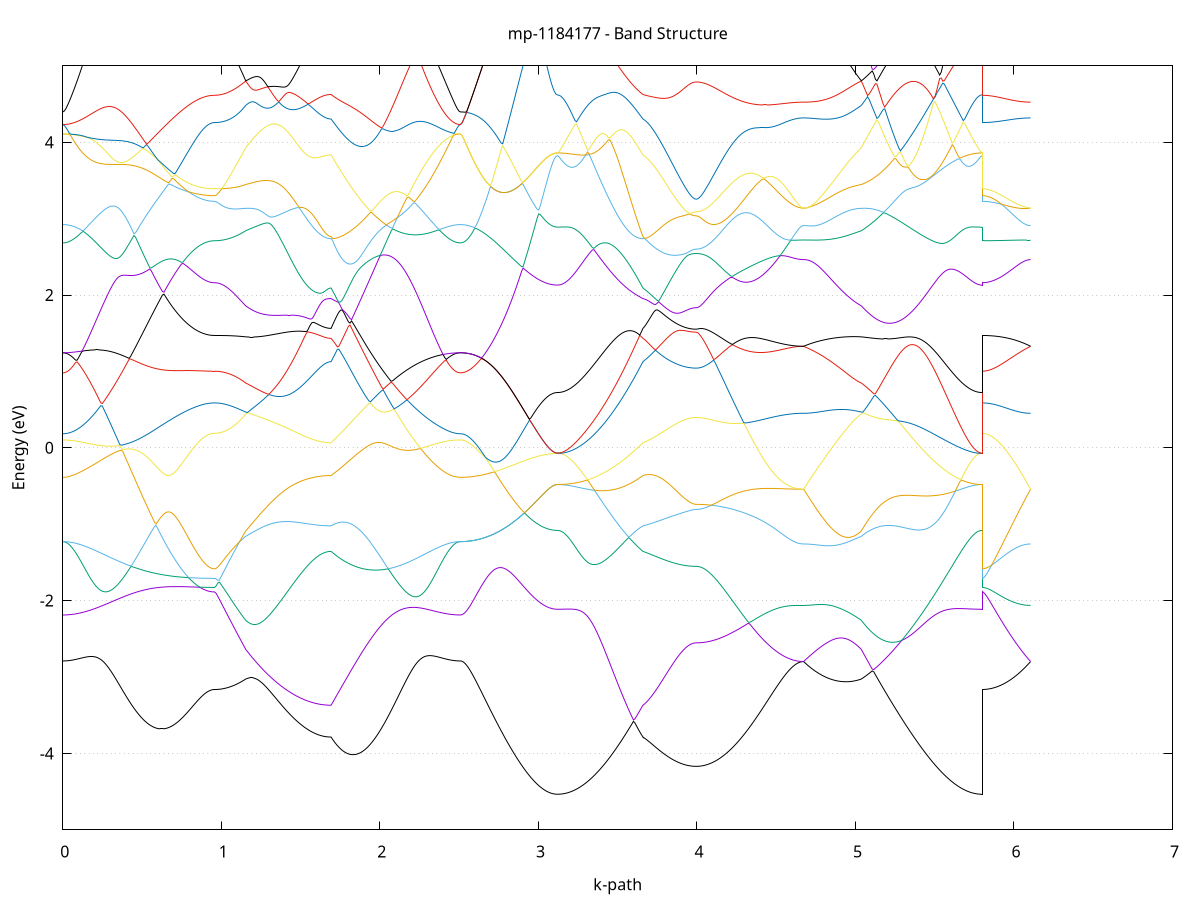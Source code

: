 set title 'mp-1184177 - Band Structure'
set xlabel 'k-path'
set ylabel 'Energy (eV)'
set grid y
set yrange [-5:5]
set terminal png size 800,600
set output 'mp-1184177_bands_gnuplot.png'
plot '-' using 1:2 with lines notitle, '-' using 1:2 with lines notitle, '-' using 1:2 with lines notitle, '-' using 1:2 with lines notitle, '-' using 1:2 with lines notitle, '-' using 1:2 with lines notitle, '-' using 1:2 with lines notitle, '-' using 1:2 with lines notitle, '-' using 1:2 with lines notitle, '-' using 1:2 with lines notitle, '-' using 1:2 with lines notitle, '-' using 1:2 with lines notitle, '-' using 1:2 with lines notitle, '-' using 1:2 with lines notitle, '-' using 1:2 with lines notitle, '-' using 1:2 with lines notitle, '-' using 1:2 with lines notitle, '-' using 1:2 with lines notitle, '-' using 1:2 with lines notitle, '-' using 1:2 with lines notitle, '-' using 1:2 with lines notitle, '-' using 1:2 with lines notitle, '-' using 1:2 with lines notitle, '-' using 1:2 with lines notitle, '-' using 1:2 with lines notitle, '-' using 1:2 with lines notitle, '-' using 1:2 with lines notitle, '-' using 1:2 with lines notitle, '-' using 1:2 with lines notitle, '-' using 1:2 with lines notitle, '-' using 1:2 with lines notitle, '-' using 1:2 with lines notitle, '-' using 1:2 with lines notitle, '-' using 1:2 with lines notitle, '-' using 1:2 with lines notitle, '-' using 1:2 with lines notitle, '-' using 1:2 with lines notitle, '-' using 1:2 with lines notitle, '-' using 1:2 with lines notitle, '-' using 1:2 with lines notitle, '-' using 1:2 with lines notitle, '-' using 1:2 with lines notitle, '-' using 1:2 with lines notitle, '-' using 1:2 with lines notitle, '-' using 1:2 with lines notitle, '-' using 1:2 with lines notitle, '-' using 1:2 with lines notitle, '-' using 1:2 with lines notitle
0.000000 -24.877911
0.009977 -24.878011
0.019954 -24.878311
0.029930 -24.878811
0.039907 -24.879511
0.049884 -24.880311
0.059861 -24.881211
0.069837 -24.882311
0.079814 -24.883411
0.089791 -24.884611
0.099768 -24.885911
0.109744 -24.887211
0.119721 -24.888611
0.129698 -24.890011
0.139675 -24.891511
0.149652 -24.893011
0.159628 -24.894511
0.169605 -24.896111
0.179582 -24.897711
0.189559 -24.899311
0.199535 -24.901011
0.209512 -24.902711
0.219489 -24.904411
0.229466 -24.906111
0.239443 -24.907911
0.249419 -24.909711
0.259396 -24.911511
0.269373 -24.913311
0.279350 -24.915211
0.289326 -24.917011
0.299303 -24.918911
0.309280 -24.920811
0.319257 -24.922711
0.329233 -24.924611
0.339210 -24.926611
0.349187 -24.928511
0.359164 -24.930511
0.369141 -24.932511
0.379117 -24.934411
0.389094 -24.936411
0.399071 -24.938411
0.409048 -24.940411
0.419024 -24.942411
0.429001 -24.944411
0.438978 -24.946411
0.448955 -24.948411
0.458932 -24.950311
0.468908 -24.952311
0.478885 -24.954311
0.488862 -24.956311
0.498839 -24.958211
0.508815 -24.960111
0.518792 -24.962111
0.528769 -24.964011
0.538746 -24.965911
0.548722 -24.967711
0.558699 -24.969611
0.568676 -24.971411
0.578653 -24.973211
0.588630 -24.975011
0.598606 -24.976711
0.608583 -24.978411
0.618560 -24.980111
0.628537 -24.981811
0.638513 -24.983411
0.648490 -24.985011
0.658467 -24.986511
0.668444 -24.988111
0.678421 -24.989511
0.688397 -24.991011
0.698374 -24.992411
0.708351 -24.993711
0.718328 -24.995011
0.728304 -24.996311
0.738281 -24.997511
0.748258 -24.998711
0.758235 -24.999811
0.768211 -25.000911
0.778188 -25.001911
0.788165 -25.002911
0.798142 -25.003811
0.808119 -25.004711
0.818095 -25.005511
0.828072 -25.006311
0.838049 -25.007011
0.848026 -25.007711
0.858002 -25.008311
0.867979 -25.008811
0.877956 -25.009311
0.887933 -25.009811
0.897909 -25.010111
0.907886 -25.010511
0.917863 -25.010711
0.927840 -25.010911
0.937817 -25.011111
0.947793 -25.011211
0.957770 -25.011211
0.957770 -25.011211
0.967568 -25.011011
0.977366 -25.010611
0.987164 -25.009911
0.996962 -25.008911
1.006760 -25.007711
1.016557 -25.006111
1.026355 -25.004311
1.036153 -25.002211
1.045951 -24.999911
1.055749 -24.997211
1.065547 -24.994311
1.075345 -24.991111
1.085143 -24.987711
1.094940 -24.984011
1.104738 -24.980111
1.114536 -24.975911
1.124334 -24.971411
1.134132 -24.966811
1.143930 -24.961811
1.153728 -24.956711
1.153728 -24.956711
1.163703 -24.952811
1.173679 -24.948811
1.183655 -24.944711
1.193630 -24.940411
1.203606 -24.936011
1.213581 -24.934411
1.223557 -24.933511
1.233533 -24.932511
1.243508 -24.931311
1.253484 -24.930111
1.263459 -24.928711
1.273435 -24.927111
1.283411 -24.925411
1.293386 -24.923611
1.303362 -24.921711
1.313337 -24.919711
1.323313 -24.917511
1.333289 -24.915211
1.343264 -24.912811
1.353240 -24.910311
1.363215 -24.907611
1.373191 -24.904911
1.383167 -24.902111
1.393142 -24.899211
1.403118 -24.896111
1.413094 -24.893011
1.423069 -24.889811
1.433045 -24.886611
1.443020 -24.883211
1.452996 -24.879811
1.462972 -24.876411
1.472947 -24.872811
1.482923 -24.869311
1.492898 -24.865611
1.502874 -24.862011
1.512850 -24.858311
1.522825 -24.854611
1.532801 -24.851011
1.542776 -24.847311
1.552752 -24.843611
1.562728 -24.840011
1.572703 -24.836411
1.582679 -24.832911
1.592654 -24.829411
1.602630 -24.826111
1.612606 -24.823011
1.622581 -24.819911
1.632557 -24.817111
1.642532 -24.814611
1.652508 -24.812411
1.662484 -24.810611
1.672459 -24.809211
1.682435 -24.808311
1.692411 -24.808011
1.692411 -24.808011
1.702359 -24.806611
1.712308 -24.805111
1.722257 -24.803811
1.732206 -24.802511
1.742155 -24.801211
1.752104 -24.799911
1.762053 -24.798711
1.772002 -24.797511
1.781950 -24.796311
1.791899 -24.795111
1.801848 -24.793811
1.811797 -24.792611
1.821746 -24.791411
1.831695 -24.790111
1.841644 -24.788811
1.851593 -24.787511
1.861542 -24.786211
1.871490 -24.789211
1.881439 -24.793311
1.891388 -24.797211
1.901337 -24.801211
1.911286 -24.805011
1.921235 -24.808811
1.931184 -24.812511
1.941133 -24.816111
1.951082 -24.819711
1.961030 -24.823211
1.970979 -24.826611
1.980928 -24.829911
1.990877 -24.833111
2.000826 -24.836311
2.010775 -24.839311
2.020724 -24.842311
2.030673 -24.845211
2.040622 -24.848011
2.050570 -24.850711
2.060519 -24.853411
2.070468 -24.855911
2.080417 -24.858311
2.090366 -24.860611
2.100315 -24.862911
2.110264 -24.865011
2.120213 -24.867111
2.130162 -24.869011
2.140110 -24.870811
2.150059 -24.872611
2.160008 -24.874311
2.169957 -24.875811
2.179906 -24.877311
2.189855 -24.878611
2.199804 -24.879911
2.209753 -24.881011
2.219701 -24.882111
2.229650 -24.883011
2.239599 -24.883811
2.249548 -24.884611
2.259497 -24.885211
2.269446 -24.885811
2.279395 -24.886211
2.289344 -24.886611
2.299293 -24.886811
2.309241 -24.887011
2.319190 -24.887011
2.329139 -24.887011
2.339088 -24.886911
2.349037 -24.886711
2.358986 -24.886411
2.368935 -24.886011
2.378884 -24.885511
2.388833 -24.885011
2.398781 -24.884411
2.408730 -24.883811
2.418679 -24.883011
2.428628 -24.882311
2.438577 -24.881511
2.448526 -24.880811
2.458475 -24.880011
2.468424 -24.879311
2.478373 -24.878711
2.488321 -24.878311
2.498270 -24.878011
2.508219 -24.877911
2.508219 -24.877911
2.518101 -24.877811
2.527983 -24.877611
2.537865 -24.877211
2.547746 -24.876711
2.557628 -24.876111
2.567510 -24.875311
2.577392 -24.874311
2.587273 -24.873311
2.597155 -24.872011
2.607037 -24.870711
2.616919 -24.869211
2.626800 -24.867511
2.636682 -24.865811
2.646564 -24.863811
2.656446 -24.862911
2.666328 -24.864211
2.676209 -24.865411
2.686091 -24.866711
2.695973 -24.868111
2.705855 -24.869411
2.715736 -24.870811
2.725618 -24.872211
2.735500 -24.873711
2.745382 -24.875111
2.755264 -24.876611
2.765145 -24.878011
2.775027 -24.879511
2.784909 -24.880911
2.794791 -24.882311
2.804672 -24.883811
2.814554 -24.885211
2.824436 -24.886611
2.834318 -24.887911
2.844200 -24.889311
2.854081 -24.890611
2.863963 -24.891911
2.873845 -24.893211
2.883727 -24.894411
2.893608 -24.895611
2.903490 -24.896811
2.913372 -24.897911
2.923254 -24.899011
2.933136 -24.900011
2.943017 -24.901011
2.952899 -24.902011
2.962781 -24.902911
2.972663 -24.903711
2.982544 -24.904511
2.992426 -24.905311
3.002308 -24.906011
3.012190 -24.906611
3.022072 -24.907211
3.031953 -24.907811
3.041835 -24.908211
3.051717 -24.908711
3.061599 -24.909011
3.071480 -24.909411
3.081362 -24.909611
3.091244 -24.909811
3.101126 -24.910011
3.111007 -24.910111
3.120889 -24.910111
3.120889 -24.910111
3.130865 -24.910011
3.140840 -24.909911
3.150816 -24.909611
3.160792 -24.909211
3.170767 -24.908711
3.180743 -24.908111
3.190719 -24.907411
3.200694 -24.906611
3.210670 -24.905711
3.220645 -24.904711
3.230621 -24.903611
3.240597 -24.902411
3.250572 -24.901111
3.260548 -24.899711
3.270523 -24.898111
3.280499 -24.896511
3.290475 -24.894811
3.300450 -24.893011
3.310426 -24.891111
3.320401 -24.889111
3.330377 -24.887111
3.340353 -24.884911
3.350328 -24.882711
3.360304 -24.880411
3.370279 -24.878011
3.380255 -24.875611
3.390231 -24.873111
3.400206 -24.870511
3.410182 -24.867911
3.420157 -24.865211
3.430133 -24.862511
3.440109 -24.859811
3.450084 -24.857011
3.460060 -24.854211
3.470036 -24.851411
3.480011 -24.848711
3.489987 -24.845911
3.499962 -24.843111
3.509938 -24.840411
3.519914 -24.837711
3.529889 -24.835011
3.539865 -24.832411
3.549840 -24.829911
3.559816 -24.827511
3.569792 -24.825111
3.579767 -24.822811
3.589743 -24.820711
3.599718 -24.818611
3.609694 -24.816611
3.619670 -24.814711
3.629645 -24.812911
3.639621 -24.811211
3.649596 -24.809611
3.659572 -24.808011
3.659572 -24.808011
3.669461 -24.807411
3.679349 -24.806911
3.689238 -24.806311
3.699127 -24.805911
3.709016 -24.805511
3.718904 -24.805211
3.728793 -24.805011
3.738682 -24.804911
3.748570 -24.804911
3.758459 -24.805011
3.768348 -24.805211
3.778236 -24.805611
3.788125 -24.806011
3.798014 -24.806611
3.807902 -24.807311
3.817791 -24.808111
3.827680 -24.808911
3.837568 -24.809811
3.847457 -24.810711
3.857346 -24.811611
3.867235 -24.812511
3.877123 -24.813411
3.887012 -24.814311
3.896901 -24.815111
3.906789 -24.815911
3.916678 -24.816711
3.926567 -24.817311
3.936455 -24.817911
3.946344 -24.818411
3.956233 -24.818911
3.966121 -24.819211
3.976010 -24.819411
3.985899 -24.819611
3.995788 -24.819611
3.995788 -24.819611
4.005747 -24.819611
4.015707 -24.819711
4.025666 -24.819711
4.035626 -24.819911
4.045585 -24.820011
4.055545 -24.820211
4.065504 -24.820511
4.075463 -24.820811
4.085423 -24.821311
4.095383 -24.821911
4.105342 -24.822611
4.115302 -24.823611
4.125261 -24.824911
4.135220 -24.826411
4.145180 -24.828411
4.155139 -24.830811
4.165099 -24.833711
4.175058 -24.837011
4.185018 -24.840911
4.194977 -24.845111
4.204937 -24.849611
4.214896 -24.854511
4.224856 -24.859511
4.234815 -24.864711
4.244775 -24.870011
4.254734 -24.875411
4.264694 -24.880811
4.274653 -24.886211
4.284613 -24.891611
4.294572 -24.897011
4.304532 -24.902411
4.314491 -24.907711
4.324451 -24.912911
4.334410 -24.918011
4.344370 -24.923111
4.354329 -24.928011
4.364289 -24.932911
4.374248 -24.937711
4.384208 -24.942311
4.394167 -24.946811
4.404127 -24.951211
4.414086 -24.955511
4.424046 -24.959611
4.434005 -24.963711
4.443965 -24.967511
4.453924 -24.971311
4.463884 -24.974811
4.473843 -24.978311
4.483803 -24.981611
4.493762 -24.984711
4.503722 -24.987711
4.513681 -24.990511
4.523641 -24.993111
4.533600 -24.995611
4.543560 -24.997911
4.553519 -25.000111
4.563479 -25.002111
4.573438 -25.003911
4.583398 -25.005611
4.593357 -25.007111
4.603317 -25.008411
4.613276 -25.009511
4.623236 -25.010511
4.633195 -25.011311
4.643155 -25.011911
4.653114 -25.012311
4.663074 -25.012611
4.673033 -25.012711
4.673033 -25.012711
4.682862 -25.012711
4.692690 -25.012611
4.702518 -25.012411
4.712347 -25.012211
4.722175 -25.011911
4.732003 -25.011511
4.741832 -25.011111
4.751660 -25.010611
4.761488 -25.010011
4.771317 -25.009311
4.781145 -25.008611
4.790973 -25.007711
4.800802 -25.006811
4.810630 -25.005711
4.820459 -25.004611
4.830287 -25.003411
4.840115 -25.002111
4.849944 -25.000711
4.859772 -24.999111
4.869600 -24.997511
4.879429 -24.995811
4.889257 -24.994011
4.899085 -24.992111
4.908914 -24.990111
4.918742 -24.988111
4.928570 -24.985911
4.938399 -24.983611
4.948227 -24.981211
4.958055 -24.978811
4.967884 -24.976211
4.977712 -24.973611
4.987540 -24.970911
4.997369 -24.968111
5.007197 -24.965311
5.017025 -24.962411
5.026854 -24.959611
5.036682 -24.956711
5.036682 -24.956711
5.046576 -24.951211
5.056470 -24.945611
5.066363 -24.939711
5.076257 -24.936911
5.086151 -24.936911
5.096044 -24.936911
5.105938 -24.937011
5.115832 -24.937011
5.125725 -24.936911
5.135619 -24.936911
5.145513 -24.936911
5.155406 -24.936811
5.165300 -24.936711
5.175194 -24.936611
5.185087 -24.936511
5.194981 -24.936311
5.204875 -24.936111
5.214768 -24.936011
5.224662 -24.935711
5.234556 -24.935511
5.244449 -24.935211
5.254343 -24.935011
5.264237 -24.934711
5.274130 -24.934311
5.284024 -24.934011
5.293918 -24.933611
5.303811 -24.933211
5.313705 -24.932811
5.323599 -24.932411
5.333492 -24.931911
5.343386 -24.931511
5.353280 -24.931011
5.363173 -24.930511
5.373067 -24.930011
5.382961 -24.929411
5.392854 -24.928911
5.402748 -24.928311
5.412642 -24.927811
5.422535 -24.927211
5.432429 -24.926611
5.442323 -24.926011
5.452216 -24.925311
5.462110 -24.924711
5.472004 -24.924111
5.481897 -24.923511
5.491791 -24.922811
5.501685 -24.922211
5.511578 -24.921611
5.521472 -24.920911
5.531366 -24.920311
5.541259 -24.919711
5.551153 -24.919111
5.561047 -24.918511
5.570940 -24.917911
5.580834 -24.917311
5.590728 -24.916711
5.600621 -24.916211
5.610515 -24.915611
5.620409 -24.915111
5.630302 -24.914611
5.640196 -24.914111
5.650090 -24.913711
5.659983 -24.913211
5.669877 -24.912811
5.679771 -24.912411
5.689664 -24.912111
5.699558 -24.911711
5.709452 -24.911411
5.719345 -24.911111
5.729239 -24.910911
5.739133 -24.910711
5.749026 -24.910511
5.758920 -24.910411
5.768814 -24.910211
5.778707 -24.910111
5.788601 -24.910111
5.798495 -24.910111
5.798495 -25.011211
5.808377 -25.011211
5.818258 -25.011211
5.828140 -25.011211
5.838022 -25.011211
5.847904 -25.011311
5.857785 -25.011311
5.867667 -25.011411
5.877549 -25.011411
5.887431 -25.011511
5.897312 -25.011511
5.907194 -25.011611
5.917076 -25.011711
5.926958 -25.011811
5.936840 -25.011811
5.946721 -25.011911
5.956603 -25.012011
5.966485 -25.012111
5.976367 -25.012111
5.986248 -25.012211
5.996130 -25.012311
6.006012 -25.012311
6.015894 -25.012411
6.025776 -25.012511
6.035657 -25.012511
6.045539 -25.012611
6.055421 -25.012611
6.065303 -25.012611
6.075184 -25.012711
6.085066 -25.012711
6.094948 -25.012711
6.104830 -25.012711
e
0.000000 -24.853011
0.009977 -24.852911
0.019954 -24.852511
0.029930 -24.852011
0.039907 -24.851211
0.049884 -24.850411
0.059861 -24.849311
0.069837 -24.848111
0.079814 -24.846911
0.089791 -24.845511
0.099768 -24.844011
0.109744 -24.842511
0.119721 -24.840911
0.129698 -24.839211
0.139675 -24.837511
0.149652 -24.835711
0.159628 -24.833911
0.169605 -24.832011
0.179582 -24.830011
0.189559 -24.828011
0.199535 -24.826011
0.209512 -24.823811
0.219489 -24.821711
0.229466 -24.819511
0.239443 -24.817211
0.249419 -24.814911
0.259396 -24.812511
0.269373 -24.810111
0.279350 -24.807711
0.289326 -24.805211
0.299303 -24.802611
0.309280 -24.800011
0.319257 -24.797311
0.329233 -24.794611
0.339210 -24.791911
0.349187 -24.789111
0.359164 -24.786311
0.369141 -24.783411
0.379117 -24.780511
0.389094 -24.777511
0.399071 -24.774511
0.409048 -24.771511
0.419024 -24.768411
0.429001 -24.765311
0.438978 -24.762211
0.448955 -24.759011
0.458932 -24.760211
0.468908 -24.762911
0.478885 -24.765711
0.488862 -24.768411
0.498839 -24.771011
0.508815 -24.773611
0.518792 -24.776211
0.528769 -24.778811
0.538746 -24.781311
0.548722 -24.783811
0.558699 -24.786211
0.568676 -24.788611
0.578653 -24.791011
0.588630 -24.793311
0.598606 -24.795611
0.608583 -24.797811
0.618560 -24.800011
0.628537 -24.802111
0.638513 -24.804111
0.648490 -24.806211
0.658467 -24.813411
0.668444 -24.820511
0.678421 -24.827611
0.688397 -24.834511
0.698374 -24.841211
0.708351 -24.847811
0.718328 -24.854211
0.728304 -24.860411
0.738281 -24.866511
0.748258 -24.872311
0.758235 -24.877811
0.768211 -24.883211
0.778188 -24.888311
0.788165 -24.893211
0.798142 -24.897911
0.808119 -24.902211
0.818095 -24.906411
0.828072 -24.910211
0.838049 -24.913811
0.848026 -24.917211
0.858002 -24.920211
0.867979 -24.923011
0.877956 -24.925411
0.887933 -24.927711
0.897909 -24.929611
0.907886 -24.931211
0.917863 -24.932511
0.927840 -24.933511
0.937817 -24.934311
0.947793 -24.934711
0.957770 -24.934911
0.957770 -24.934911
0.967568 -24.934911
0.977366 -24.934911
0.987164 -24.934911
0.996962 -24.935011
1.006760 -24.935011
1.016557 -24.935111
1.026355 -24.935211
1.036153 -24.935311
1.045951 -24.935311
1.055749 -24.935411
1.065547 -24.935511
1.075345 -24.935711
1.085143 -24.935811
1.094940 -24.935911
1.104738 -24.936011
1.114536 -24.936111
1.124334 -24.936211
1.134132 -24.936311
1.143930 -24.936511
1.153728 -24.936511
1.153728 -24.936511
1.163703 -24.936511
1.173679 -24.936411
1.183655 -24.936111
1.193630 -24.935711
1.203606 -24.935111
1.213581 -24.931411
1.223557 -24.926711
1.233533 -24.921911
1.243508 -24.917011
1.253484 -24.912011
1.263459 -24.906811
1.273435 -24.901611
1.283411 -24.896211
1.293386 -24.890811
1.303362 -24.885211
1.313337 -24.879611
1.323313 -24.873911
1.333289 -24.868111
1.343264 -24.862211
1.353240 -24.856311
1.363215 -24.850311
1.373191 -24.844311
1.383167 -24.838211
1.393142 -24.832111
1.403118 -24.826011
1.413094 -24.819911
1.423069 -24.813811
1.433045 -24.807611
1.443020 -24.801511
1.452996 -24.795511
1.462972 -24.789511
1.472947 -24.783511
1.482923 -24.777711
1.492898 -24.772011
1.502874 -24.770011
1.512850 -24.768911
1.522825 -24.767911
1.532801 -24.767111
1.542776 -24.766411
1.552752 -24.765811
1.562728 -24.765511
1.572703 -24.765211
1.582679 -24.765211
1.592654 -24.765411
1.602630 -24.765711
1.612606 -24.766111
1.622581 -24.766711
1.632557 -24.767411
1.642532 -24.768111
1.652508 -24.768911
1.662484 -24.769611
1.672459 -24.770111
1.682435 -24.770511
1.692411 -24.770611
1.692411 -24.770611
1.702359 -24.766811
1.712308 -24.763011
1.722257 -24.759211
1.732206 -24.755511
1.742155 -24.751811
1.752104 -24.748211
1.762053 -24.744711
1.772002 -24.745811
1.781950 -24.750411
1.791899 -24.754911
1.801848 -24.759311
1.811797 -24.763811
1.821746 -24.768111
1.831695 -24.772411
1.841644 -24.776711
1.851593 -24.780911
1.861542 -24.785111
1.871490 -24.784811
1.881439 -24.783411
1.891388 -24.781911
1.901337 -24.780411
1.911286 -24.778911
1.921235 -24.777311
1.931184 -24.775711
1.941133 -24.774011
1.951082 -24.772311
1.961030 -24.770511
1.970979 -24.768711
1.980928 -24.766811
1.990877 -24.764911
2.000826 -24.763011
2.010775 -24.761011
2.020724 -24.758911
2.030673 -24.756811
2.040622 -24.754611
2.050570 -24.752511
2.060519 -24.750211
2.070468 -24.747911
2.080417 -24.745611
2.090366 -24.744211
2.100315 -24.748911
2.110264 -24.753611
2.120213 -24.758211
2.130162 -24.762711
2.140110 -24.767211
2.150059 -24.771511
2.160008 -24.775811
2.169957 -24.779911
2.179906 -24.783911
2.189855 -24.787911
2.199804 -24.791811
2.209753 -24.795511
2.219701 -24.799111
2.229650 -24.802711
2.239599 -24.806111
2.249548 -24.809411
2.259497 -24.812611
2.269446 -24.815711
2.279395 -24.818711
2.289344 -24.821511
2.299293 -24.824311
2.309241 -24.826911
2.319190 -24.829411
2.329139 -24.831811
2.339088 -24.834111
2.349037 -24.836211
2.358986 -24.838211
2.368935 -24.840111
2.378884 -24.841911
2.388833 -24.843511
2.398781 -24.845011
2.408730 -24.846411
2.418679 -24.847611
2.428628 -24.848711
2.438577 -24.849711
2.448526 -24.850611
2.458475 -24.851311
2.468424 -24.851911
2.478373 -24.852411
2.488321 -24.852711
2.498270 -24.852911
2.508219 -24.853011
2.508219 -24.853011
2.518101 -24.853011
2.527983 -24.853211
2.537865 -24.853411
2.547746 -24.853711
2.557628 -24.854211
2.567510 -24.854711
2.577392 -24.855311
2.587273 -24.856011
2.597155 -24.856811
2.607037 -24.857711
2.616919 -24.858611
2.626800 -24.859611
2.636682 -24.860611
2.646564 -24.861811
2.656446 -24.862911
2.666328 -24.864111
2.676209 -24.865411
2.686091 -24.866711
2.695973 -24.868111
2.705855 -24.869411
2.715736 -24.870811
2.725618 -24.872211
2.735500 -24.873711
2.745382 -24.875111
2.755264 -24.876611
2.765145 -24.878011
2.775027 -24.879511
2.784909 -24.880911
2.794791 -24.882311
2.804672 -24.883811
2.814554 -24.885211
2.824436 -24.886611
2.834318 -24.887911
2.844200 -24.889311
2.854081 -24.890611
2.863963 -24.891911
2.873845 -24.893211
2.883727 -24.894411
2.893608 -24.895611
2.903490 -24.896811
2.913372 -24.897911
2.923254 -24.899011
2.933136 -24.900011
2.943017 -24.901011
2.952899 -24.902011
2.962781 -24.902911
2.972663 -24.903711
2.982544 -24.904511
2.992426 -24.905311
3.002308 -24.906011
3.012190 -24.906611
3.022072 -24.907211
3.031953 -24.907711
3.041835 -24.908211
3.051717 -24.908711
3.061599 -24.909011
3.071480 -24.909411
3.081362 -24.909611
3.091244 -24.909811
3.101126 -24.910011
3.111007 -24.910111
3.120889 -24.910111
3.120889 -24.910111
3.130865 -24.910011
3.140840 -24.909811
3.150816 -24.909511
3.160792 -24.909111
3.170767 -24.908611
3.180743 -24.908011
3.190719 -24.907211
3.200694 -24.906311
3.210670 -24.905311
3.220645 -24.904211
3.230621 -24.903011
3.240597 -24.901611
3.250572 -24.900211
3.260548 -24.898611
3.270523 -24.896911
3.280499 -24.895111
3.290475 -24.893211
3.300450 -24.891311
3.310426 -24.889111
3.320401 -24.887011
3.330377 -24.884711
3.340353 -24.882311
3.350328 -24.879811
3.360304 -24.877211
3.370279 -24.874511
3.380255 -24.871711
3.390231 -24.868811
3.400206 -24.865911
3.410182 -24.862911
3.420157 -24.859811
3.430133 -24.856611
3.440109 -24.853311
3.450084 -24.850011
3.460060 -24.846611
3.470036 -24.843111
3.480011 -24.839611
3.489987 -24.836011
3.499962 -24.832411
3.509938 -24.828711
3.519914 -24.825011
3.529889 -24.821211
3.539865 -24.817411
3.549840 -24.813611
3.559816 -24.809711
3.569792 -24.805811
3.579767 -24.801911
3.589743 -24.798011
3.599718 -24.794111
3.609694 -24.790111
3.619670 -24.786211
3.629645 -24.782311
3.639621 -24.778411
3.649596 -24.774511
3.659572 -24.770611
3.659572 -24.770611
3.669461 -24.769011
3.679349 -24.767411
3.689238 -24.765711
3.699127 -24.764011
3.709016 -24.762311
3.718904 -24.760611
3.728793 -24.758811
3.738682 -24.757011
3.748570 -24.755211
3.758459 -24.753411
3.768348 -24.751511
3.778236 -24.749711
3.788125 -24.747911
3.798014 -24.746111
3.807902 -24.744311
3.817791 -24.742511
3.827680 -24.740711
3.837568 -24.739011
3.847457 -24.737311
3.857346 -24.735711
3.867235 -24.735311
3.877123 -24.734811
3.887012 -24.734211
3.896901 -24.733611
3.906789 -24.733111
3.916678 -24.732511
3.926567 -24.731911
3.936455 -24.731411
3.946344 -24.730911
3.956233 -24.730611
3.966121 -24.730211
3.976010 -24.730011
3.985899 -24.729911
3.995788 -24.729811
3.995788 -24.729811
4.005747 -24.730211
4.015707 -24.731311
4.025666 -24.733111
4.035626 -24.735511
4.045585 -24.738411
4.055545 -24.741911
4.065504 -24.745711
4.075463 -24.749811
4.085423 -24.754111
4.095383 -24.758511
4.105342 -24.763011
4.115302 -24.767411
4.125261 -24.771711
4.135220 -24.775711
4.145180 -24.779411
4.155139 -24.782811
4.165099 -24.785711
4.175058 -24.788111
4.185018 -24.790111
4.194977 -24.791611
4.204937 -24.792911
4.214896 -24.797711
4.224856 -24.802511
4.234815 -24.807311
4.244775 -24.812011
4.254734 -24.816811
4.264694 -24.821511
4.274653 -24.826211
4.284613 -24.830811
4.294572 -24.835411
4.304532 -24.840011
4.314491 -24.844411
4.324451 -24.848911
4.334410 -24.853211
4.344370 -24.857411
4.354329 -24.861611
4.364289 -24.865711
4.374248 -24.869711
4.384208 -24.873611
4.394167 -24.877411
4.404127 -24.881111
4.414086 -24.884711
4.424046 -24.888211
4.434005 -24.891611
4.443965 -24.894911
4.453924 -24.898011
4.463884 -24.901011
4.473843 -24.903911
4.483803 -24.906711
4.493762 -24.909411
4.503722 -24.911911
4.513681 -24.914311
4.523641 -24.916511
4.533600 -24.918611
4.543560 -24.920611
4.553519 -24.922411
4.563479 -24.924111
4.573438 -24.925711
4.583398 -24.927111
4.593357 -24.928311
4.603317 -24.929411
4.613276 -24.930411
4.623236 -24.931211
4.633195 -24.931911
4.643155 -24.932411
4.653114 -24.932811
4.663074 -24.933011
4.673033 -24.933111
4.673033 -24.933111
4.682862 -24.933111
4.692690 -24.933011
4.702518 -24.932911
4.712347 -24.932911
4.722175 -24.932711
4.732003 -24.932611
4.741832 -24.932511
4.751660 -24.932411
4.761488 -24.932211
4.771317 -24.932111
4.781145 -24.932011
4.790973 -24.931911
4.800802 -24.931911
4.810630 -24.931811
4.820459 -24.931811
4.830287 -24.931811
4.840115 -24.931811
4.849944 -24.931811
4.859772 -24.931911
4.869600 -24.932011
4.879429 -24.932211
4.889257 -24.932311
4.899085 -24.932511
4.908914 -24.932811
4.918742 -24.933011
4.928570 -24.933311
4.938399 -24.933611
4.948227 -24.933911
4.958055 -24.934311
4.967884 -24.934611
4.977712 -24.935011
4.987540 -24.935311
4.997369 -24.935611
5.007197 -24.935911
5.017025 -24.936211
5.026854 -24.936411
5.036682 -24.936511
5.036682 -24.936511
5.046576 -24.936611
5.056470 -24.936711
5.066363 -24.936811
5.076257 -24.933611
5.086151 -24.927311
5.096044 -24.920811
5.105938 -24.914111
5.115832 -24.907211
5.125725 -24.900111
5.135619 -24.892911
5.145513 -24.885511
5.155406 -24.878011
5.165300 -24.870311
5.175194 -24.862411
5.185087 -24.854511
5.194981 -24.846411
5.204875 -24.838211
5.214768 -24.829911
5.224662 -24.821511
5.234556 -24.813111
5.244449 -24.804611
5.254343 -24.796011
5.264237 -24.787411
5.274130 -24.780311
5.284024 -24.778211
5.293918 -24.776011
5.303811 -24.773911
5.313705 -24.771811
5.323599 -24.769711
5.333492 -24.767611
5.343386 -24.765511
5.353280 -24.763411
5.363173 -24.761311
5.373067 -24.759211
5.382961 -24.757111
5.392854 -24.755011
5.402748 -24.752911
5.412642 -24.754411
5.422535 -24.760211
5.432429 -24.766111
5.442323 -24.772011
5.452216 -24.778011
5.462110 -24.784011
5.472004 -24.790011
5.481897 -24.795911
5.491791 -24.801911
5.501685 -24.807811
5.511578 -24.813711
5.521472 -24.819411
5.531366 -24.825111
5.541259 -24.830711
5.551153 -24.836111
5.561047 -24.841411
5.570940 -24.846611
5.580834 -24.851711
5.590728 -24.856611
5.600621 -24.861311
5.610515 -24.865811
5.620409 -24.870211
5.630302 -24.874311
5.640196 -24.878211
5.650090 -24.882011
5.659983 -24.885511
5.669877 -24.888811
5.679771 -24.891911
5.689664 -24.894811
5.699558 -24.897411
5.709452 -24.899811
5.719345 -24.901911
5.729239 -24.903811
5.739133 -24.905511
5.749026 -24.906911
5.758920 -24.908011
5.768814 -24.908911
5.778707 -24.909611
5.788601 -24.909911
5.798495 -24.910111
5.798495 -24.934911
5.808377 -24.934911
5.818258 -24.934911
5.828140 -24.934811
5.838022 -24.934811
5.847904 -24.934811
5.857785 -24.934711
5.867667 -24.934711
5.877549 -24.934611
5.887431 -24.934511
5.897312 -24.934411
5.907194 -24.934411
5.917076 -24.934311
5.926958 -24.934211
5.936840 -24.934111
5.946721 -24.934011
5.956603 -24.933911
5.966485 -24.933811
5.976367 -24.933711
5.986248 -24.933711
5.996130 -24.933611
6.006012 -24.933511
6.015894 -24.933411
6.025776 -24.933311
6.035657 -24.933311
6.045539 -24.933211
6.055421 -24.933211
6.065303 -24.933111
6.075184 -24.933111
6.085066 -24.933111
6.094948 -24.933111
6.104830 -24.933111
e
0.000000 -24.853011
0.009977 -24.852811
0.019954 -24.852411
0.029930 -24.851711
0.039907 -24.850611
0.049884 -24.849311
0.059861 -24.847711
0.069837 -24.845811
0.079814 -24.843711
0.089791 -24.841211
0.099768 -24.838511
0.109744 -24.835511
0.119721 -24.832211
0.129698 -24.828611
0.139675 -24.824811
0.149652 -24.820711
0.159628 -24.816311
0.169605 -24.811711
0.179582 -24.806911
0.189559 -24.801711
0.199535 -24.796411
0.209512 -24.790811
0.219489 -24.784911
0.229466 -24.778911
0.239443 -24.772611
0.249419 -24.766111
0.259396 -24.759411
0.269373 -24.752511
0.279350 -24.745311
0.289326 -24.738011
0.299303 -24.730611
0.309280 -24.722911
0.319257 -24.719611
0.329233 -24.722511
0.339210 -24.725511
0.349187 -24.728511
0.359164 -24.731411
0.369141 -24.734411
0.379117 -24.737311
0.389094 -24.740211
0.399071 -24.743111
0.409048 -24.746011
0.419024 -24.748911
0.429001 -24.751811
0.438978 -24.754611
0.448955 -24.757411
0.458932 -24.755811
0.468908 -24.752611
0.478885 -24.749311
0.488862 -24.746011
0.498839 -24.742711
0.508815 -24.739411
0.518792 -24.736011
0.528769 -24.732711
0.538746 -24.729311
0.548722 -24.732911
0.558699 -24.739711
0.568676 -24.746811
0.578653 -24.754011
0.588630 -24.761411
0.598606 -24.768811
0.608583 -24.776311
0.618560 -24.783811
0.628537 -24.791311
0.638513 -24.798711
0.648490 -24.806111
0.658467 -24.808111
0.668444 -24.810011
0.678421 -24.811911
0.688397 -24.813711
0.698374 -24.815411
0.708351 -24.817111
0.718328 -24.818711
0.728304 -24.820311
0.738281 -24.821811
0.748258 -24.823311
0.758235 -24.824611
0.768211 -24.826011
0.778188 -24.827211
0.788165 -24.828411
0.798142 -24.829511
0.808119 -24.830611
0.818095 -24.831611
0.828072 -24.832511
0.838049 -24.833411
0.848026 -24.834211
0.858002 -24.834911
0.867979 -24.835611
0.877956 -24.836211
0.887933 -24.836711
0.897909 -24.837111
0.907886 -24.837511
0.917863 -24.837811
0.927840 -24.838111
0.937817 -24.838311
0.947793 -24.838411
0.957770 -24.838411
0.957770 -24.838411
0.967568 -24.838411
0.977366 -24.838311
0.987164 -24.838111
0.996962 -24.837811
1.006760 -24.837411
1.016557 -24.837011
1.026355 -24.836511
1.036153 -24.836011
1.045951 -24.835311
1.055749 -24.834611
1.065547 -24.833811
1.075345 -24.833011
1.085143 -24.832111
1.094940 -24.831111
1.104738 -24.830011
1.114536 -24.828911
1.124334 -24.827811
1.134132 -24.826611
1.143930 -24.825311
1.153728 -24.823911
1.153728 -24.823911
1.163703 -24.822911
1.173679 -24.821911
1.183655 -24.820711
1.193630 -24.819611
1.203606 -24.818311
1.213581 -24.817011
1.223557 -24.815711
1.233533 -24.814311
1.243508 -24.812911
1.253484 -24.811411
1.263459 -24.809811
1.273435 -24.808311
1.283411 -24.806711
1.293386 -24.805011
1.303362 -24.803311
1.313337 -24.801611
1.323313 -24.799911
1.333289 -24.798111
1.343264 -24.796411
1.353240 -24.794611
1.363215 -24.792811
1.373191 -24.791011
1.383167 -24.789211
1.393142 -24.787411
1.403118 -24.785611
1.413094 -24.783811
1.423069 -24.782111
1.433045 -24.780311
1.443020 -24.778711
1.452996 -24.777111
1.462972 -24.775511
1.472947 -24.774011
1.482923 -24.772611
1.492898 -24.771211
1.502874 -24.766311
1.512850 -24.760911
1.522825 -24.755611
1.532801 -24.750511
1.542776 -24.745611
1.552752 -24.740911
1.562728 -24.736511
1.572703 -24.732411
1.582679 -24.728611
1.592654 -24.725111
1.602630 -24.721911
1.612606 -24.719111
1.622581 -24.716611
1.632557 -24.714511
1.642532 -24.712611
1.652508 -24.711211
1.662484 -24.710011
1.672459 -24.709211
1.682435 -24.708711
1.692411 -24.708611
1.692411 -24.708611
1.702359 -24.713311
1.712308 -24.718011
1.722257 -24.722711
1.732206 -24.727411
1.742155 -24.732011
1.752104 -24.736711
1.762053 -24.741311
1.772002 -24.741211
1.781950 -24.737711
1.791899 -24.734411
1.801848 -24.731111
1.811797 -24.727911
1.821746 -24.724811
1.831695 -24.721711
1.841644 -24.718711
1.851593 -24.715811
1.861542 -24.713111
1.871490 -24.710311
1.881439 -24.707711
1.891388 -24.705211
1.901337 -24.702711
1.911286 -24.700311
1.921235 -24.698111
1.931184 -24.695911
1.941133 -24.693711
1.951082 -24.691711
1.961030 -24.689711
1.970979 -24.687911
1.980928 -24.687011
1.990877 -24.692511
2.000826 -24.697911
2.010775 -24.703311
2.020724 -24.708711
2.030673 -24.713911
2.040622 -24.719211
2.050570 -24.724311
2.060519 -24.729411
2.070468 -24.734411
2.080417 -24.739311
2.090366 -24.743311
2.100315 -24.740911
2.110264 -24.738411
2.120213 -24.736911
2.130162 -24.741011
2.140110 -24.745111
2.150059 -24.749211
2.160008 -24.753311
2.169957 -24.757311
2.179906 -24.761311
2.189855 -24.765311
2.199804 -24.769211
2.209753 -24.773111
2.219701 -24.776911
2.229650 -24.780711
2.239599 -24.784411
2.249548 -24.788111
2.259497 -24.791811
2.269446 -24.795411
2.279395 -24.798911
2.289344 -24.802411
2.299293 -24.805811
2.309241 -24.809211
2.319190 -24.812411
2.329139 -24.815611
2.339088 -24.818811
2.349037 -24.821811
2.358986 -24.824811
2.368935 -24.827711
2.378884 -24.830511
2.388833 -24.833211
2.398781 -24.835811
2.408730 -24.838311
2.418679 -24.840711
2.428628 -24.842911
2.438577 -24.845011
2.448526 -24.846911
2.458475 -24.848611
2.468424 -24.850111
2.478373 -24.851311
2.488321 -24.852211
2.498270 -24.852811
2.508219 -24.853011
2.508219 -24.853011
2.518101 -24.853011
2.527983 -24.853211
2.537865 -24.853411
2.547746 -24.853711
2.557628 -24.854211
2.567510 -24.854711
2.577392 -24.855311
2.587273 -24.856011
2.597155 -24.856811
2.607037 -24.857711
2.616919 -24.858611
2.626800 -24.859611
2.636682 -24.860611
2.646564 -24.861811
2.656446 -24.861811
2.666328 -24.859611
2.676209 -24.857311
2.686091 -24.854911
2.695973 -24.852311
2.705855 -24.849611
2.715736 -24.846811
2.725618 -24.843811
2.735500 -24.840811
2.745382 -24.837611
2.755264 -24.834311
2.765145 -24.830911
2.775027 -24.827411
2.784909 -24.823811
2.794791 -24.820111
2.804672 -24.816311
2.814554 -24.812411
2.824436 -24.808511
2.834318 -24.804411
2.844200 -24.800311
2.854081 -24.796111
2.863963 -24.791811
2.873845 -24.787511
2.883727 -24.783111
2.893608 -24.778711
2.903490 -24.774311
2.913372 -24.769811
2.923254 -24.765311
2.933136 -24.760811
2.943017 -24.756311
2.952899 -24.751911
2.962781 -24.747511
2.972663 -24.743111
2.982544 -24.738811
2.992426 -24.734611
3.002308 -24.730511
3.012190 -24.726611
3.022072 -24.722911
3.031953 -24.719311
3.041835 -24.716011
3.051717 -24.712911
3.061599 -24.710211
3.071480 -24.707811
3.081362 -24.705711
3.091244 -24.704111
3.101126 -24.702911
3.111007 -24.702211
3.120889 -24.702011
3.120889 -24.702011
3.130865 -24.702011
3.140840 -24.702211
3.150816 -24.702411
3.160792 -24.702611
3.170767 -24.703011
3.180743 -24.703411
3.190719 -24.704011
3.200694 -24.704511
3.210670 -24.705211
3.220645 -24.705911
3.230621 -24.706611
3.240597 -24.707411
3.250572 -24.708211
3.260548 -24.709111
3.270523 -24.710011
3.280499 -24.710911
3.290475 -24.711811
3.300450 -24.712811
3.310426 -24.713711
3.320401 -24.714711
3.330377 -24.715611
3.340353 -24.716511
3.350328 -24.717411
3.360304 -24.718311
3.370279 -24.719111
3.380255 -24.719911
3.390231 -24.720611
3.400206 -24.721311
3.410182 -24.721911
3.420157 -24.722411
3.430133 -24.722911
3.440109 -24.723211
3.450084 -24.723511
3.460060 -24.723611
3.470036 -24.723611
3.480011 -24.723511
3.489987 -24.723211
3.499962 -24.722811
3.509938 -24.722211
3.519914 -24.721411
3.529889 -24.720511
3.539865 -24.719311
3.549840 -24.718011
3.559816 -24.716411
3.569792 -24.714611
3.579767 -24.712611
3.589743 -24.710311
3.599718 -24.707811
3.609694 -24.705111
3.619670 -24.702111
3.629645 -24.698911
3.639621 -24.699111
3.649596 -24.703811
3.659572 -24.708611
3.659572 -24.708611
3.669461 -24.710811
3.679349 -24.713511
3.689238 -24.716211
3.699127 -24.719011
3.709016 -24.721611
3.718904 -24.724011
3.728793 -24.726311
3.738682 -24.728311
3.748570 -24.730211
3.758459 -24.731811
3.768348 -24.733111
3.778236 -24.734211
3.788125 -24.735111
3.798014 -24.735711
3.807902 -24.736111
3.817791 -24.736411
3.827680 -24.736411
3.837568 -24.736311
3.847457 -24.736111
3.857346 -24.735611
3.867235 -24.734011
3.877123 -24.732511
3.887012 -24.731011
3.896901 -24.729611
3.906789 -24.728311
3.916678 -24.727111
3.926567 -24.726011
3.936455 -24.725111
3.946344 -24.724211
3.956233 -24.723511
3.966121 -24.723011
3.976010 -24.722611
3.985899 -24.722311
3.995788 -24.722311
3.995788 -24.722311
4.005747 -24.722511
4.015707 -24.723311
4.025666 -24.724511
4.035626 -24.726211
4.045585 -24.728411
4.055545 -24.730911
4.065504 -24.733711
4.075463 -24.736911
4.085423 -24.740311
4.095383 -24.744011
4.105342 -24.747911
4.115302 -24.751911
4.125261 -24.756111
4.135220 -24.760411
4.145180 -24.764911
4.155139 -24.769411
4.165099 -24.774011
4.175058 -24.778711
4.185018 -24.783411
4.194977 -24.788111
4.204937 -24.792811
4.214896 -24.793711
4.224856 -24.794311
4.234815 -24.794711
4.244775 -24.794911
4.254734 -24.795011
4.264694 -24.795011
4.274653 -24.794811
4.284613 -24.794711
4.294572 -24.794411
4.304532 -24.794111
4.314491 -24.793711
4.324451 -24.793311
4.334410 -24.792911
4.344370 -24.792411
4.354329 -24.791911
4.364289 -24.791411
4.374248 -24.790911
4.384208 -24.790411
4.394167 -24.789911
4.404127 -24.789411
4.414086 -24.788811
4.424046 -24.788311
4.434005 -24.787811
4.443965 -24.787311
4.453924 -24.786711
4.463884 -24.786211
4.473843 -24.785811
4.483803 -24.785311
4.493762 -24.784811
4.503722 -24.784411
4.513681 -24.784011
4.523641 -24.783611
4.533600 -24.783211
4.543560 -24.782811
4.553519 -24.782511
4.563479 -24.782211
4.573438 -24.781911
4.583398 -24.781611
4.593357 -24.781311
4.603317 -24.781111
4.613276 -24.781011
4.623236 -24.780811
4.633195 -24.780711
4.643155 -24.780611
4.653114 -24.780511
4.663074 -24.780411
4.673033 -24.780411
4.673033 -24.780411
4.682862 -24.783411
4.692690 -24.786211
4.702518 -24.789011
4.712347 -24.791811
4.722175 -24.794411
4.732003 -24.797011
4.741832 -24.799411
4.751660 -24.801811
4.761488 -24.804111
4.771317 -24.806311
4.781145 -24.808311
4.790973 -24.810311
4.800802 -24.812211
4.810630 -24.814011
4.820459 -24.815611
4.830287 -24.817211
4.840115 -24.818611
4.849944 -24.819911
4.859772 -24.821111
4.869600 -24.822211
4.879429 -24.823211
4.889257 -24.824011
4.899085 -24.824811
4.908914 -24.825411
4.918742 -24.825911
4.928570 -24.826311
4.938399 -24.826611
4.948227 -24.826811
4.958055 -24.826911
4.967884 -24.826811
4.977712 -24.826711
4.987540 -24.826511
4.997369 -24.826211
5.007197 -24.825711
5.017025 -24.825211
5.026854 -24.824611
5.036682 -24.823911
5.036682 -24.823911
5.046576 -24.822511
5.056470 -24.821111
5.066363 -24.819611
5.076257 -24.818111
5.086151 -24.816511
5.096044 -24.814911
5.105938 -24.813211
5.115832 -24.811511
5.125725 -24.809711
5.135619 -24.807911
5.145513 -24.806111
5.155406 -24.804311
5.165300 -24.802411
5.175194 -24.800511
5.185087 -24.798611
5.194981 -24.796611
5.204875 -24.794611
5.214768 -24.792611
5.224662 -24.790611
5.234556 -24.788511
5.244449 -24.786511
5.254343 -24.784411
5.264237 -24.782311
5.274130 -24.778711
5.284024 -24.770111
5.293918 -24.761411
5.303811 -24.752711
5.313705 -24.744111
5.323599 -24.735411
5.333492 -24.726911
5.343386 -24.718311
5.353280 -24.722311
5.363173 -24.727311
5.373067 -24.732411
5.382961 -24.737711
5.392854 -24.743111
5.402748 -24.748711
5.412642 -24.750911
5.422535 -24.748911
5.432429 -24.746811
5.442323 -24.744811
5.452216 -24.742911
5.462110 -24.740911
5.472004 -24.739011
5.481897 -24.737111
5.491791 -24.735211
5.501685 -24.733411
5.511578 -24.731611
5.521472 -24.729811
5.531366 -24.728111
5.541259 -24.726411
5.551153 -24.724711
5.561047 -24.723111
5.570940 -24.721511
5.580834 -24.720011
5.590728 -24.718511
5.600621 -24.717111
5.610515 -24.715711
5.620409 -24.714411
5.630302 -24.713111
5.640196 -24.711911
5.650090 -24.710811
5.659983 -24.709711
5.669877 -24.708711
5.679771 -24.707711
5.689664 -24.706811
5.699558 -24.706011
5.709452 -24.705211
5.719345 -24.704611
5.729239 -24.704011
5.739133 -24.703411
5.749026 -24.703011
5.758920 -24.702611
5.768814 -24.702411
5.778707 -24.702211
5.788601 -24.702011
5.798495 -24.702011
5.798495 -24.838411
5.808377 -24.838311
5.818258 -24.838211
5.828140 -24.837811
5.838022 -24.837411
5.847904 -24.836811
5.857785 -24.836111
5.867667 -24.835311
5.877549 -24.834411
5.887431 -24.833311
5.897312 -24.832111
5.907194 -24.830811
5.917076 -24.829311
5.926958 -24.827811
5.936840 -24.826111
5.946721 -24.824311
5.956603 -24.822411
5.966485 -24.820411
5.976367 -24.818211
5.986248 -24.815911
5.996130 -24.813611
6.006012 -24.811111
6.015894 -24.808511
6.025776 -24.805811
6.035657 -24.803011
6.045539 -24.800011
6.055421 -24.797011
6.065303 -24.793911
6.075184 -24.790711
6.085066 -24.787411
6.094948 -24.783911
6.104830 -24.780411
e
0.000000 -24.650311
0.009977 -24.650411
0.019954 -24.650811
0.029930 -24.651411
0.039907 -24.652111
0.049884 -24.653111
0.059861 -24.654311
0.069837 -24.655711
0.079814 -24.657311
0.089791 -24.659011
0.099768 -24.660811
0.109744 -24.662811
0.119721 -24.664911
0.129698 -24.667111
0.139675 -24.669411
0.149652 -24.671811
0.159628 -24.674311
0.169605 -24.676811
0.179582 -24.679411
0.189559 -24.682111
0.199535 -24.684811
0.209512 -24.687611
0.219489 -24.690411
0.229466 -24.693211
0.239443 -24.696111
0.249419 -24.698911
0.259396 -24.701811
0.269373 -24.704811
0.279350 -24.707711
0.289326 -24.710611
0.299303 -24.713611
0.309280 -24.716611
0.319257 -24.715111
0.329233 -24.707111
0.339210 -24.698911
0.349187 -24.690711
0.359164 -24.682211
0.369141 -24.673711
0.379117 -24.671311
0.389094 -24.672811
0.399071 -24.674411
0.409048 -24.676111
0.419024 -24.678011
0.429001 -24.680211
0.438978 -24.682511
0.448955 -24.685211
0.458932 -24.688111
0.468908 -24.691511
0.478885 -24.695211
0.488862 -24.699311
0.498839 -24.703811
0.508815 -24.708811
0.518792 -24.714311
0.528769 -24.720111
0.538746 -24.726411
0.548722 -24.725911
0.558699 -24.722511
0.568676 -24.719011
0.578653 -24.715611
0.588630 -24.712211
0.598606 -24.708811
0.608583 -24.705311
0.618560 -24.701911
0.628537 -24.698511
0.638513 -24.695111
0.648490 -24.691711
0.658467 -24.688311
0.668444 -24.685011
0.678421 -24.681711
0.688397 -24.678411
0.698374 -24.675211
0.708351 -24.672011
0.718328 -24.668811
0.728304 -24.665711
0.738281 -24.662611
0.748258 -24.659611
0.758235 -24.656711
0.768211 -24.653911
0.778188 -24.651111
0.788165 -24.650311
0.798142 -24.650511
0.808119 -24.650611
0.818095 -24.650711
0.828072 -24.650911
0.838049 -24.651011
0.848026 -24.651111
0.858002 -24.651111
0.867979 -24.651211
0.877956 -24.651311
0.887933 -24.651311
0.897909 -24.651411
0.907886 -24.651411
0.917863 -24.651411
0.927840 -24.651411
0.937817 -24.651411
0.947793 -24.651511
0.957770 -24.651511
0.957770 -24.651511
0.967568 -24.651511
0.977366 -24.651511
0.987164 -24.651511
0.996962 -24.651611
1.006760 -24.651711
1.016557 -24.651811
1.026355 -24.651911
1.036153 -24.652011
1.045951 -24.652111
1.055749 -24.652311
1.065547 -24.652511
1.075345 -24.652711
1.085143 -24.652911
1.094940 -24.653211
1.104738 -24.653511
1.114536 -24.653811
1.124334 -24.654111
1.134132 -24.654511
1.143930 -24.654911
1.153728 -24.655411
1.153728 -24.655411
1.163703 -24.655711
1.173679 -24.656111
1.183655 -24.656411
1.193630 -24.656811
1.203606 -24.657211
1.213581 -24.657711
1.223557 -24.658111
1.233533 -24.658611
1.243508 -24.659111
1.253484 -24.659611
1.263459 -24.660111
1.273435 -24.660711
1.283411 -24.661211
1.293386 -24.661811
1.303362 -24.662511
1.313337 -24.663111
1.323313 -24.663811
1.333289 -24.664511
1.343264 -24.665211
1.353240 -24.665911
1.363215 -24.666711
1.373191 -24.667511
1.383167 -24.668311
1.393142 -24.669111
1.403118 -24.670011
1.413094 -24.670911
1.423069 -24.671811
1.433045 -24.672711
1.443020 -24.673611
1.452996 -24.674511
1.462972 -24.675511
1.472947 -24.676411
1.482923 -24.677411
1.492898 -24.678311
1.502874 -24.679311
1.512850 -24.680211
1.522825 -24.681111
1.532801 -24.681911
1.542776 -24.682711
1.552752 -24.683511
1.562728 -24.684211
1.572703 -24.684811
1.582679 -24.685411
1.592654 -24.686011
1.602630 -24.686411
1.612606 -24.686811
1.622581 -24.687111
1.632557 -24.687411
1.642532 -24.687611
1.652508 -24.687811
1.662484 -24.687911
1.672459 -24.688011
1.682435 -24.688011
1.692411 -24.688011
1.692411 -24.688011
1.702359 -24.684011
1.712308 -24.679811
1.722257 -24.675411
1.732206 -24.670811
1.742155 -24.666011
1.752104 -24.661211
1.762053 -24.656111
1.772002 -24.651011
1.781950 -24.645711
1.791899 -24.640311
1.801848 -24.634811
1.811797 -24.629211
1.821746 -24.623511
1.831695 -24.619911
1.841644 -24.623411
1.851593 -24.627011
1.861542 -24.630711
1.871490 -24.634411
1.881439 -24.638211
1.891388 -24.642011
1.901337 -24.645911
1.911286 -24.649811
1.921235 -24.653811
1.931184 -24.658711
1.941133 -24.664411
1.951082 -24.670111
1.961030 -24.675811
1.970979 -24.681411
1.980928 -24.686011
1.990877 -24.684311
2.000826 -24.686611
2.010775 -24.690811
2.020724 -24.695011
2.030673 -24.699211
2.040622 -24.703411
2.050570 -24.707611
2.060519 -24.711811
2.070468 -24.716011
2.080417 -24.720211
2.090366 -24.724411
2.100315 -24.728611
2.110264 -24.732811
2.120213 -24.735911
2.130162 -24.733411
2.140110 -24.730911
2.150059 -24.728311
2.160008 -24.725711
2.169957 -24.723011
2.179906 -24.720411
2.189855 -24.717711
2.199804 -24.715011
2.209753 -24.712311
2.219701 -24.709611
2.229650 -24.706811
2.239599 -24.704111
2.249548 -24.701311
2.259497 -24.698611
2.269446 -24.695811
2.279395 -24.693111
2.289344 -24.690411
2.299293 -24.687611
2.309241 -24.685011
2.319190 -24.682311
2.329139 -24.679711
2.339088 -24.677111
2.349037 -24.674611
2.358986 -24.672111
2.368935 -24.669711
2.378884 -24.667411
2.388833 -24.665211
2.398781 -24.663111
2.408730 -24.661111
2.418679 -24.659211
2.428628 -24.657411
2.438577 -24.655911
2.448526 -24.654411
2.458475 -24.653211
2.468424 -24.652211
2.478373 -24.651411
2.488321 -24.650811
2.498270 -24.650411
2.508219 -24.650311
2.508219 -24.650311
2.518101 -24.650311
2.527983 -24.650111
2.537865 -24.649811
2.547746 -24.649311
2.557628 -24.648811
2.567510 -24.648211
2.577392 -24.647411
2.587273 -24.646511
2.597155 -24.645511
2.607037 -24.644511
2.616919 -24.643311
2.626800 -24.642011
2.636682 -24.640711
2.646564 -24.639311
2.656446 -24.637811
2.666328 -24.636211
2.676209 -24.634611
2.686091 -24.632911
2.695973 -24.631211
2.705855 -24.629411
2.715736 -24.627611
2.725618 -24.625711
2.735500 -24.623811
2.745382 -24.621911
2.755264 -24.620011
2.765145 -24.618011
2.775027 -24.616111
2.784909 -24.614111
2.794791 -24.612211
2.804672 -24.610211
2.814554 -24.608311
2.824436 -24.606411
2.834318 -24.604511
2.844200 -24.602611
2.854081 -24.600711
2.863963 -24.598911
2.873845 -24.597111
2.883727 -24.595411
2.893608 -24.593711
2.903490 -24.592011
2.913372 -24.590411
2.923254 -24.588811
2.933136 -24.587311
2.943017 -24.585811
2.952899 -24.584411
2.962781 -24.583111
2.972663 -24.581811
2.982544 -24.580611
2.992426 -24.579511
3.002308 -24.578511
3.012190 -24.577511
3.022072 -24.576611
3.031953 -24.575811
3.041835 -24.575011
3.051717 -24.574411
3.061599 -24.573811
3.071480 -24.573311
3.081362 -24.572911
3.091244 -24.572611
3.101126 -24.572411
3.111007 -24.572311
3.120889 -24.572211
3.120889 -24.572211
3.130865 -24.572211
3.140840 -24.572211
3.150816 -24.572211
3.160792 -24.572111
3.170767 -24.572111
3.180743 -24.572111
3.190719 -24.572011
3.200694 -24.572011
3.210670 -24.571911
3.220645 -24.571811
3.230621 -24.571711
3.240597 -24.571611
3.250572 -24.571511
3.260548 -24.571411
3.270523 -24.571311
3.280499 -24.571111
3.290475 -24.571011
3.300450 -24.570811
3.310426 -24.570611
3.320401 -24.570411
3.330377 -24.571811
3.340353 -24.574611
3.350328 -24.577411
3.360304 -24.580511
3.370279 -24.583711
3.380255 -24.587011
3.390231 -24.590411
3.400206 -24.593911
3.410182 -24.597611
3.420157 -24.601311
3.430133 -24.605211
3.440109 -24.609111
3.450084 -24.613111
3.460060 -24.617211
3.470036 -24.621411
3.480011 -24.625611
3.489987 -24.629911
3.499962 -24.634311
3.509938 -24.638711
3.519914 -24.643111
3.529889 -24.647611
3.539865 -24.652211
3.549840 -24.656811
3.559816 -24.661411
3.569792 -24.666011
3.579767 -24.670711
3.589743 -24.675411
3.599718 -24.680111
3.609694 -24.684911
3.619670 -24.689611
3.629645 -24.694311
3.639621 -24.695511
3.649596 -24.691911
3.659572 -24.688011
3.659572 -24.688011
3.669461 -24.686011
3.679349 -24.683511
3.689238 -24.680711
3.699127 -24.677811
3.709016 -24.674911
3.718904 -24.671911
3.728793 -24.668911
3.738682 -24.665911
3.748570 -24.663011
3.758459 -24.660211
3.768348 -24.657311
3.778236 -24.654611
3.788125 -24.651911
3.798014 -24.649311
3.807902 -24.646711
3.817791 -24.644311
3.827680 -24.641911
3.837568 -24.639611
3.847457 -24.637511
3.857346 -24.635411
3.867235 -24.633511
3.877123 -24.631711
3.887012 -24.630011
3.896901 -24.628511
3.906789 -24.627311
3.916678 -24.626211
3.926567 -24.625411
3.936455 -24.624811
3.946344 -24.624511
3.956233 -24.624411
3.966121 -24.624411
3.976010 -24.624511
3.985899 -24.624611
3.995788 -24.624611
3.995788 -24.624611
4.005747 -24.624611
4.015707 -24.624711
4.025666 -24.625211
4.035626 -24.626211
4.045585 -24.628011
4.055545 -24.630311
4.065504 -24.633111
4.075463 -24.636211
4.085423 -24.639511
4.095383 -24.643011
4.105342 -24.646611
4.115302 -24.650411
4.125261 -24.654211
4.135220 -24.658011
4.145180 -24.661911
4.155139 -24.665811
4.165099 -24.669611
4.175058 -24.673511
4.185018 -24.677311
4.194977 -24.681111
4.204937 -24.684911
4.214896 -24.688611
4.224856 -24.692211
4.234815 -24.695811
4.244775 -24.699411
4.254734 -24.702911
4.264694 -24.706311
4.274653 -24.709711
4.284613 -24.713011
4.294572 -24.716311
4.304532 -24.719511
4.314491 -24.722611
4.324451 -24.725611
4.334410 -24.728611
4.344370 -24.731511
4.354329 -24.734311
4.364289 -24.737011
4.374248 -24.739711
4.384208 -24.742311
4.394167 -24.744811
4.404127 -24.747211
4.414086 -24.749611
4.424046 -24.751911
4.434005 -24.754111
4.443965 -24.756211
4.453924 -24.758211
4.463884 -24.760111
4.473843 -24.762011
4.483803 -24.763811
4.493762 -24.765511
4.503722 -24.767111
4.513681 -24.768611
4.523641 -24.770011
4.533600 -24.771311
4.543560 -24.772611
4.553519 -24.773711
4.563479 -24.774811
4.573438 -24.775811
4.583398 -24.776711
4.593357 -24.777411
4.603317 -24.778111
4.613276 -24.778811
4.623236 -24.779311
4.633195 -24.779711
4.643155 -24.780011
4.653114 -24.780211
4.663074 -24.780411
4.673033 -24.780411
4.673033 -24.780411
4.682862 -24.777411
4.692690 -24.774311
4.702518 -24.771211
4.712347 -24.767911
4.722175 -24.764611
4.732003 -24.761211
4.741832 -24.757811
4.751660 -24.754311
4.761488 -24.750711
4.771317 -24.747111
4.781145 -24.743511
4.790973 -24.739711
4.800802 -24.736011
4.810630 -24.732211
4.820459 -24.728311
4.830287 -24.724511
4.840115 -24.720611
4.849944 -24.716611
4.859772 -24.712711
4.869600 -24.708711
4.879429 -24.704711
4.889257 -24.700711
4.899085 -24.696811
4.908914 -24.692811
4.918742 -24.688911
4.928570 -24.684911
4.938399 -24.681111
4.948227 -24.677311
4.958055 -24.673611
4.967884 -24.670011
4.977712 -24.666611
4.987540 -24.663511
4.997369 -24.660711
5.007197 -24.658311
5.017025 -24.656511
5.026854 -24.655511
5.036682 -24.655411
5.036682 -24.655411
5.046576 -24.655811
5.056470 -24.656411
5.066363 -24.657011
5.076257 -24.657611
5.086151 -24.658311
5.096044 -24.659011
5.105938 -24.659811
5.115832 -24.660711
5.125725 -24.661711
5.135619 -24.662711
5.145513 -24.663811
5.155406 -24.665111
5.165300 -24.666411
5.175194 -24.667811
5.185087 -24.669411
5.194981 -24.671011
5.204875 -24.672911
5.214768 -24.674811
5.224662 -24.676911
5.234556 -24.679211
5.244449 -24.681711
5.254343 -24.684311
5.264237 -24.687211
5.274130 -24.690211
5.284024 -24.693511
5.293918 -24.696911
5.303811 -24.700611
5.313705 -24.704511
5.323599 -24.708711
5.333492 -24.713011
5.343386 -24.717611
5.353280 -24.709911
5.363173 -24.701511
5.373067 -24.693211
5.382961 -24.685111
5.392854 -24.677011
5.402748 -24.669211
5.412642 -24.661411
5.422535 -24.653811
5.432429 -24.646511
5.442323 -24.639311
5.452216 -24.632311
5.462110 -24.625511
5.472004 -24.618911
5.481897 -24.612611
5.491791 -24.606511
5.501685 -24.600711
5.511578 -24.595211
5.521472 -24.589911
5.531366 -24.584811
5.541259 -24.580011
5.551153 -24.575511
5.561047 -24.571311
5.570940 -24.567311
5.580834 -24.566411
5.590728 -24.567011
5.600621 -24.567611
5.610515 -24.568211
5.620409 -24.568611
5.630302 -24.569111
5.640196 -24.569511
5.650090 -24.569911
5.659983 -24.570211
5.669877 -24.570511
5.679771 -24.570811
5.689664 -24.571011
5.699558 -24.571211
5.709452 -24.571411
5.719345 -24.571611
5.729239 -24.571711
5.739133 -24.571911
5.749026 -24.572011
5.758920 -24.572111
5.768814 -24.572111
5.778707 -24.572211
5.788601 -24.572211
5.798495 -24.572211
5.798495 -24.651511
5.808377 -24.652411
5.818258 -24.654811
5.828140 -24.658311
5.838022 -24.662311
5.847904 -24.666611
5.857785 -24.671211
5.867667 -24.675811
5.877549 -24.680611
5.887431 -24.685311
5.897312 -24.690111
5.907194 -24.694911
5.917076 -24.699611
5.926958 -24.704311
5.936840 -24.709111
5.946721 -24.713711
5.956603 -24.718411
5.966485 -24.722911
5.976367 -24.727511
5.986248 -24.732011
5.996130 -24.736411
6.006012 -24.740811
6.015894 -24.745011
6.025776 -24.749311
6.035657 -24.753511
6.045539 -24.757611
6.055421 -24.761611
6.065303 -24.765511
6.075184 -24.769411
6.085066 -24.773111
6.094948 -24.776811
6.104830 -24.780411
e
0.000000 -24.650311
0.009977 -24.650311
0.019954 -24.650411
0.029930 -24.650411
0.039907 -24.650511
0.049884 -24.650711
0.059861 -24.650811
0.069837 -24.651011
0.079814 -24.651211
0.089791 -24.651511
0.099768 -24.651711
0.109744 -24.652011
0.119721 -24.652311
0.129698 -24.652711
0.139675 -24.653111
0.149652 -24.653511
0.159628 -24.653911
0.169605 -24.654311
0.179582 -24.654811
0.189559 -24.655311
0.199535 -24.655811
0.209512 -24.656411
0.219489 -24.657011
0.229466 -24.657611
0.239443 -24.658211
0.249419 -24.658911
0.259396 -24.659611
0.269373 -24.660311
0.279350 -24.661011
0.289326 -24.661811
0.299303 -24.662711
0.309280 -24.663511
0.319257 -24.664511
0.329233 -24.665411
0.339210 -24.666511
0.349187 -24.667611
0.359164 -24.668711
0.369141 -24.670011
0.379117 -24.665011
0.389094 -24.656211
0.399071 -24.647311
0.409048 -24.638411
0.419024 -24.629311
0.429001 -24.620211
0.438978 -24.611011
0.448955 -24.601711
0.458932 -24.592411
0.468908 -24.589411
0.478885 -24.595811
0.488862 -24.601811
0.498839 -24.607311
0.508815 -24.612311
0.518792 -24.616811
0.528769 -24.620811
0.538746 -24.624411
0.548722 -24.627611
0.558699 -24.630311
0.568676 -24.632811
0.578653 -24.634911
0.588630 -24.636811
0.598606 -24.638411
0.608583 -24.639911
0.618560 -24.641211
0.628537 -24.642311
0.638513 -24.643411
0.648490 -24.644311
0.658467 -24.645111
0.668444 -24.645811
0.678421 -24.646411
0.688397 -24.647011
0.698374 -24.647511
0.708351 -24.648011
0.718328 -24.648411
0.728304 -24.648811
0.738281 -24.649111
0.748258 -24.649411
0.758235 -24.649711
0.768211 -24.649911
0.778188 -24.650111
0.788165 -24.648411
0.798142 -24.645811
0.808119 -24.643411
0.818095 -24.641011
0.828072 -24.638711
0.838049 -24.636611
0.848026 -24.634611
0.858002 -24.632711
0.867979 -24.631011
0.877956 -24.629511
0.887933 -24.628111
0.897909 -24.626811
0.907886 -24.625811
0.917863 -24.624911
0.927840 -24.624311
0.937817 -24.623811
0.947793 -24.623511
0.957770 -24.623411
0.957770 -24.623411
0.967568 -24.623411
0.977366 -24.623311
0.987164 -24.623211
0.996962 -24.623111
1.006760 -24.622911
1.016557 -24.622711
1.026355 -24.622511
1.036153 -24.622211
1.045951 -24.621911
1.055749 -24.621611
1.065547 -24.621211
1.075345 -24.620811
1.085143 -24.620311
1.094940 -24.619811
1.104738 -24.619311
1.114536 -24.618811
1.124334 -24.618211
1.134132 -24.617611
1.143930 -24.616911
1.153728 -24.616311
1.153728 -24.616311
1.163703 -24.615811
1.173679 -24.615411
1.183655 -24.615111
1.193630 -24.614911
1.203606 -24.614711
1.213581 -24.614611
1.223557 -24.614511
1.233533 -24.614511
1.243508 -24.614511
1.253484 -24.614611
1.263459 -24.614711
1.273435 -24.614911
1.283411 -24.615111
1.293386 -24.615311
1.303362 -24.615511
1.313337 -24.615811
1.323313 -24.616111
1.333289 -24.616311
1.343264 -24.616611
1.353240 -24.616911
1.363215 -24.617111
1.373191 -24.617411
1.383167 -24.617611
1.393142 -24.617811
1.403118 -24.617911
1.413094 -24.618011
1.423069 -24.618111
1.433045 -24.618011
1.443020 -24.617911
1.452996 -24.617811
1.462972 -24.617511
1.472947 -24.617111
1.482923 -24.616711
1.492898 -24.616111
1.502874 -24.615311
1.512850 -24.614411
1.522825 -24.613311
1.532801 -24.612111
1.542776 -24.610711
1.552752 -24.609011
1.562728 -24.607211
1.572703 -24.605211
1.582679 -24.602911
1.592654 -24.600511
1.602630 -24.597911
1.612606 -24.595111
1.622581 -24.592311
1.632557 -24.589511
1.642532 -24.586711
1.652508 -24.584111
1.662484 -24.581811
1.672459 -24.580011
1.682435 -24.578911
1.692411 -24.578511
1.692411 -24.578511
1.702359 -24.580811
1.712308 -24.583311
1.722257 -24.585911
1.732206 -24.588611
1.742155 -24.591311
1.752104 -24.594211
1.762053 -24.597111
1.772002 -24.600111
1.781950 -24.603211
1.791899 -24.606411
1.801848 -24.609611
1.811797 -24.613011
1.821746 -24.616411
1.831695 -24.617811
1.841644 -24.611911
1.851593 -24.611711
1.861542 -24.617611
1.871490 -24.623611
1.881439 -24.629511
1.891388 -24.635411
1.901337 -24.641211
1.911286 -24.647111
1.921235 -24.652911
1.931184 -24.657811
1.941133 -24.661811
1.951082 -24.665911
1.961030 -24.670011
1.970979 -24.674111
1.980928 -24.678211
1.990877 -24.682411
2.000826 -24.682611
2.010775 -24.681011
2.020724 -24.679511
2.030673 -24.678011
2.040622 -24.676611
2.050570 -24.675211
2.060519 -24.673911
2.070468 -24.672711
2.080417 -24.671511
2.090366 -24.670311
2.100315 -24.669211
2.110264 -24.668211
2.120213 -24.667111
2.130162 -24.666211
2.140110 -24.665211
2.150059 -24.664311
2.160008 -24.663511
2.169957 -24.662711
2.179906 -24.661911
2.189855 -24.661111
2.199804 -24.660411
2.209753 -24.659711
2.219701 -24.659111
2.229650 -24.658411
2.239599 -24.657811
2.249548 -24.657211
2.259497 -24.656711
2.269446 -24.656211
2.279395 -24.655711
2.289344 -24.655211
2.299293 -24.654811
2.309241 -24.654311
2.319190 -24.653911
2.329139 -24.653511
2.339088 -24.653211
2.349037 -24.652911
2.358986 -24.652511
2.368935 -24.652311
2.378884 -24.652011
2.388833 -24.651711
2.398781 -24.651511
2.408730 -24.651311
2.418679 -24.651111
2.428628 -24.650911
2.438577 -24.650811
2.448526 -24.650711
2.458475 -24.650611
2.468424 -24.650511
2.478373 -24.650411
2.488321 -24.650411
2.498270 -24.650311
2.508219 -24.650311
2.508219 -24.650311
2.518101 -24.650311
2.527983 -24.650111
2.537865 -24.649811
2.547746 -24.649311
2.557628 -24.648811
2.567510 -24.648211
2.577392 -24.647411
2.587273 -24.646511
2.597155 -24.645511
2.607037 -24.644511
2.616919 -24.643311
2.626800 -24.642011
2.636682 -24.640711
2.646564 -24.639311
2.656446 -24.637811
2.666328 -24.636211
2.676209 -24.634611
2.686091 -24.632911
2.695973 -24.631211
2.705855 -24.629411
2.715736 -24.627611
2.725618 -24.625711
2.735500 -24.623811
2.745382 -24.621911
2.755264 -24.620011
2.765145 -24.618011
2.775027 -24.616111
2.784909 -24.614111
2.794791 -24.612211
2.804672 -24.610211
2.814554 -24.608311
2.824436 -24.606411
2.834318 -24.604511
2.844200 -24.602611
2.854081 -24.600711
2.863963 -24.598911
2.873845 -24.597111
2.883727 -24.595411
2.893608 -24.593711
2.903490 -24.592011
2.913372 -24.590411
2.923254 -24.588811
2.933136 -24.587311
2.943017 -24.585811
2.952899 -24.584411
2.962781 -24.583111
2.972663 -24.581811
2.982544 -24.580611
2.992426 -24.579511
3.002308 -24.578511
3.012190 -24.577511
3.022072 -24.576611
3.031953 -24.575811
3.041835 -24.575011
3.051717 -24.574411
3.061599 -24.573811
3.071480 -24.573311
3.081362 -24.572911
3.091244 -24.572611
3.101126 -24.572411
3.111007 -24.572311
3.120889 -24.572211
3.120889 -24.572211
3.130865 -24.572211
3.140840 -24.572011
3.150816 -24.571711
3.160792 -24.571411
3.170767 -24.570911
3.180743 -24.570411
3.190719 -24.569711
3.200694 -24.569011
3.210670 -24.568111
3.220645 -24.567211
3.230621 -24.566211
3.240597 -24.565211
3.250572 -24.564011
3.260548 -24.562811
3.270523 -24.561611
3.280499 -24.560911
3.290475 -24.562711
3.300450 -24.564711
3.310426 -24.566911
3.320401 -24.569311
3.330377 -24.570211
3.340353 -24.570011
3.350328 -24.569711
3.360304 -24.569511
3.370279 -24.569211
3.380255 -24.568911
3.390231 -24.568511
3.400206 -24.568211
3.410182 -24.567811
3.420157 -24.567411
3.430133 -24.567011
3.440109 -24.566511
3.450084 -24.566011
3.460060 -24.565511
3.470036 -24.565011
3.480011 -24.564411
3.489987 -24.563811
3.499962 -24.563111
3.509938 -24.562411
3.519914 -24.561711
3.529889 -24.560911
3.539865 -24.560011
3.549840 -24.559111
3.559816 -24.559811
3.569792 -24.561211
3.579767 -24.562811
3.589743 -24.564411
3.599718 -24.566111
3.609694 -24.568011
3.619670 -24.569911
3.629645 -24.571911
3.639621 -24.574011
3.649596 -24.576211
3.659572 -24.578511
3.659572 -24.578511
3.669461 -24.579511
3.679349 -24.580611
3.689238 -24.581811
3.699127 -24.583111
3.709016 -24.584411
3.718904 -24.585911
3.728793 -24.587411
3.738682 -24.588911
3.748570 -24.590511
3.758459 -24.592111
3.768348 -24.593811
3.778236 -24.595511
3.788125 -24.597211
3.798014 -24.598811
3.807902 -24.600511
3.817791 -24.602211
3.827680 -24.603911
3.837568 -24.605511
3.847457 -24.607111
3.857346 -24.608611
3.867235 -24.610111
3.877123 -24.611511
3.887012 -24.612811
3.896901 -24.613911
3.906789 -24.614911
3.916678 -24.615811
3.926567 -24.616411
3.936455 -24.616811
3.946344 -24.616911
3.956233 -24.616911
3.966121 -24.616911
3.976010 -24.616711
3.985899 -24.616611
3.995788 -24.616611
3.995788 -24.616611
4.005747 -24.616711
4.015707 -24.616911
4.025666 -24.616811
4.035626 -24.616411
4.045585 -24.615311
4.055545 -24.613711
4.065504 -24.611811
4.075463 -24.609611
4.085423 -24.607211
4.095383 -24.604611
4.105342 -24.601911
4.115302 -24.599011
4.125261 -24.596111
4.135220 -24.593211
4.145180 -24.590111
4.155139 -24.587111
4.165099 -24.584011
4.175058 -24.581011
4.185018 -24.577911
4.194977 -24.574811
4.204937 -24.571811
4.214896 -24.568811
4.224856 -24.565811
4.234815 -24.562811
4.244775 -24.559911
4.254734 -24.557011
4.264694 -24.554111
4.274653 -24.551311
4.284613 -24.548611
4.294572 -24.545911
4.304532 -24.543211
4.314491 -24.540611
4.324451 -24.538011
4.334410 -24.535511
4.344370 -24.533111
4.354329 -24.530711
4.364289 -24.528411
4.374248 -24.526111
4.384208 -24.524011
4.394167 -24.522611
4.404127 -24.521211
4.414086 -24.519811
4.424046 -24.518411
4.434005 -24.517011
4.443965 -24.515611
4.453924 -24.514211
4.463884 -24.512811
4.473843 -24.511411
4.483803 -24.510011
4.493762 -24.508611
4.503722 -24.507211
4.513681 -24.505811
4.523641 -24.504511
4.533600 -24.503111
4.543560 -24.501811
4.553519 -24.500511
4.563479 -24.499311
4.573438 -24.498111
4.583398 -24.497011
4.593357 -24.495911
4.603317 -24.495011
4.613276 -24.494111
4.623236 -24.493311
4.633195 -24.492711
4.643155 -24.492211
4.653114 -24.491811
4.663074 -24.491611
4.673033 -24.491511
4.673033 -24.491511
4.682862 -24.494611
4.692690 -24.497811
4.702518 -24.501111
4.712347 -24.504411
4.722175 -24.507811
4.732003 -24.511311
4.741832 -24.514811
4.751660 -24.518411
4.761488 -24.522011
4.771317 -24.525711
4.781145 -24.529411
4.790973 -24.533111
4.800802 -24.536911
4.810630 -24.540811
4.820459 -24.544611
4.830287 -24.548511
4.840115 -24.552411
4.849944 -24.556411
4.859772 -24.560311
4.869600 -24.564211
4.879429 -24.568211
4.889257 -24.572111
4.899085 -24.576111
4.908914 -24.580011
4.918742 -24.583911
4.928570 -24.587811
4.938399 -24.591511
4.948227 -24.595311
4.958055 -24.598911
4.967884 -24.602411
4.977712 -24.605711
4.987540 -24.608711
4.997369 -24.611411
5.007197 -24.613711
5.017025 -24.615311
5.026854 -24.616211
5.036682 -24.616311
5.036682 -24.616311
5.046576 -24.615611
5.056470 -24.614811
5.066363 -24.614111
5.076257 -24.613311
5.086151 -24.612411
5.096044 -24.611611
5.105938 -24.610711
5.115832 -24.609811
5.125725 -24.608911
5.135619 -24.608011
5.145513 -24.607011
5.155406 -24.606011
5.165300 -24.605011
5.175194 -24.604011
5.185087 -24.602911
5.194981 -24.601911
5.204875 -24.600811
5.214768 -24.599711
5.224662 -24.598611
5.234556 -24.597511
5.244449 -24.596411
5.254343 -24.595311
5.264237 -24.594111
5.274130 -24.593011
5.284024 -24.591811
5.293918 -24.590611
5.303811 -24.589511
5.313705 -24.588311
5.323599 -24.587211
5.333492 -24.586011
5.343386 -24.584811
5.353280 -24.583711
5.363173 -24.582511
5.373067 -24.581411
5.382961 -24.580211
5.392854 -24.579111
5.402748 -24.577911
5.412642 -24.576811
5.422535 -24.575711
5.432429 -24.574611
5.442323 -24.573511
5.452216 -24.572511
5.462110 -24.571411
5.472004 -24.570411
5.481897 -24.569411
5.491791 -24.568411
5.501685 -24.567411
5.511578 -24.566411
5.521472 -24.565511
5.531366 -24.564611
5.541259 -24.563711
5.551153 -24.564211
5.561047 -24.565011
5.570940 -24.565711
5.580834 -24.563511
5.590728 -24.560011
5.600621 -24.558911
5.610515 -24.558211
5.620409 -24.558311
5.630302 -24.559711
5.640196 -24.561111
5.650090 -24.562411
5.659983 -24.563611
5.669877 -24.564711
5.679771 -24.565811
5.689664 -24.566811
5.699558 -24.567711
5.709452 -24.568611
5.719345 -24.569311
5.729239 -24.570011
5.739133 -24.570611
5.749026 -24.571111
5.758920 -24.571511
5.768814 -24.571811
5.778707 -24.572011
5.788601 -24.572111
5.798495 -24.572211
5.798495 -24.623411
5.808377 -24.622511
5.818258 -24.620011
5.828140 -24.616511
5.838022 -24.612511
5.847904 -24.608111
5.857785 -24.603511
5.867667 -24.598811
5.877549 -24.594011
5.887431 -24.589211
5.897312 -24.584411
5.907194 -24.579511
5.917076 -24.574711
5.926958 -24.569911
5.936840 -24.565111
5.946721 -24.560311
5.956603 -24.555611
5.966485 -24.550911
5.976367 -24.546211
5.986248 -24.541611
5.996130 -24.537111
6.006012 -24.532611
6.015894 -24.528111
6.025776 -24.523811
6.035657 -24.519511
6.045539 -24.515211
6.055421 -24.511111
6.065303 -24.507011
6.075184 -24.503011
6.085066 -24.499111
6.094948 -24.495211
6.104830 -24.491511
e
0.000000 -24.558511
0.009977 -24.558411
0.019954 -24.558111
0.029930 -24.557611
0.039907 -24.556911
0.049884 -24.556111
0.059861 -24.555111
0.069837 -24.554011
0.079814 -24.552711
0.089791 -24.551311
0.099768 -24.549811
0.109744 -24.548211
0.119721 -24.546511
0.129698 -24.544711
0.139675 -24.542811
0.149652 -24.540911
0.159628 -24.539011
0.169605 -24.537011
0.179582 -24.535011
0.189559 -24.532911
0.199535 -24.530911
0.209512 -24.528811
0.219489 -24.526711
0.229466 -24.524611
0.239443 -24.522511
0.249419 -24.520311
0.259396 -24.518211
0.269373 -24.516111
0.279350 -24.514011
0.289326 -24.511811
0.299303 -24.509811
0.309280 -24.507711
0.319257 -24.505611
0.329233 -24.503611
0.339210 -24.501511
0.349187 -24.499511
0.359164 -24.501811
0.369141 -24.510311
0.379117 -24.518811
0.389094 -24.527211
0.399071 -24.535611
0.409048 -24.543911
0.419024 -24.552111
0.429001 -24.560111
0.438978 -24.567811
0.448955 -24.575411
0.458932 -24.582611
0.468908 -24.583111
0.478885 -24.573711
0.488862 -24.564411
0.498839 -24.555011
0.508815 -24.545611
0.518792 -24.536311
0.528769 -24.526911
0.538746 -24.517611
0.548722 -24.508411
0.558699 -24.499211
0.568676 -24.490011
0.578653 -24.481011
0.588630 -24.472011
0.598606 -24.463111
0.608583 -24.454911
0.618560 -24.453511
0.628537 -24.452211
0.638513 -24.451011
0.648490 -24.449811
0.658467 -24.448611
0.668444 -24.447411
0.678421 -24.446311
0.688397 -24.445211
0.698374 -24.444211
0.708351 -24.443211
0.718328 -24.442211
0.728304 -24.441311
0.738281 -24.440411
0.748258 -24.439511
0.758235 -24.438711
0.768211 -24.437911
0.778188 -24.437211
0.788165 -24.436511
0.798142 -24.435811
0.808119 -24.435211
0.818095 -24.434611
0.828072 -24.434011
0.838049 -24.433511
0.848026 -24.433011
0.858002 -24.434111
0.867979 -24.435311
0.877956 -24.436411
0.887933 -24.437411
0.897909 -24.438311
0.907886 -24.439011
0.917863 -24.439711
0.927840 -24.440211
0.937817 -24.440511
0.947793 -24.440711
0.957770 -24.440811
0.957770 -24.440811
0.967568 -24.440811
0.977366 -24.440811
0.987164 -24.440811
0.996962 -24.440711
1.006760 -24.440711
1.016557 -24.440711
1.026355 -24.440611
1.036153 -24.440611
1.045951 -24.440511
1.055749 -24.440511
1.065547 -24.440411
1.075345 -24.440311
1.085143 -24.440211
1.094940 -24.440211
1.104738 -24.440111
1.114536 -24.439911
1.124334 -24.440111
1.134132 -24.441211
1.143930 -24.442411
1.153728 -24.443611
1.153728 -24.443611
1.163703 -24.444611
1.173679 -24.445611
1.183655 -24.446611
1.193630 -24.447611
1.203606 -24.448711
1.213581 -24.449911
1.223557 -24.451111
1.233533 -24.452311
1.243508 -24.453511
1.253484 -24.454811
1.263459 -24.456111
1.273435 -24.457511
1.283411 -24.458811
1.293386 -24.460211
1.303362 -24.461611
1.313337 -24.463111
1.323313 -24.464511
1.333289 -24.466011
1.343264 -24.467511
1.353240 -24.468911
1.363215 -24.470411
1.373191 -24.471911
1.383167 -24.473411
1.393142 -24.474911
1.403118 -24.476411
1.413094 -24.477911
1.423069 -24.479411
1.433045 -24.480811
1.443020 -24.482311
1.452996 -24.483811
1.462972 -24.485311
1.472947 -24.486911
1.482923 -24.489311
1.492898 -24.493111
1.502874 -24.497311
1.512850 -24.501611
1.522825 -24.505711
1.532801 -24.509811
1.542776 -24.513711
1.552752 -24.517411
1.562728 -24.521011
1.572703 -24.524311
1.582679 -24.527511
1.592654 -24.530511
1.602630 -24.533211
1.612606 -24.535711
1.622581 -24.537911
1.632557 -24.539811
1.642532 -24.541511
1.652508 -24.542911
1.662484 -24.544011
1.672459 -24.544811
1.682435 -24.545211
1.692411 -24.545411
1.692411 -24.545411
1.702359 -24.543711
1.712308 -24.542011
1.722257 -24.540111
1.732206 -24.540211
1.742155 -24.546111
1.752104 -24.552011
1.762053 -24.558011
1.772002 -24.563911
1.781950 -24.569911
1.791899 -24.575811
1.801848 -24.581811
1.811797 -24.587811
1.821746 -24.593811
1.831695 -24.599811
1.841644 -24.605711
1.851593 -24.606011
1.861542 -24.600111
1.871490 -24.594111
1.881439 -24.588011
1.891388 -24.581911
1.901337 -24.575811
1.911286 -24.569711
1.921235 -24.563611
1.931184 -24.557411
1.941133 -24.551311
1.951082 -24.545211
1.961030 -24.539111
1.970979 -24.533111
1.980928 -24.527211
1.990877 -24.521511
2.000826 -24.516011
2.010775 -24.511011
2.020724 -24.506611
2.030673 -24.503311
2.040622 -24.501211
2.050570 -24.500211
2.060519 -24.499911
2.070468 -24.500011
2.080417 -24.500411
2.090366 -24.501011
2.100315 -24.501811
2.110264 -24.502611
2.120213 -24.503611
2.130162 -24.504611
2.140110 -24.505811
2.150059 -24.507011
2.160008 -24.508211
2.169957 -24.509511
2.179906 -24.510911
2.189855 -24.512311
2.199804 -24.513811
2.209753 -24.515311
2.219701 -24.516911
2.229650 -24.518511
2.239599 -24.520211
2.249548 -24.521811
2.259497 -24.523611
2.269446 -24.525311
2.279395 -24.527111
2.289344 -24.528911
2.299293 -24.530711
2.309241 -24.532511
2.319190 -24.534311
2.329139 -24.536211
2.339088 -24.538011
2.349037 -24.539811
2.358986 -24.541611
2.368935 -24.543411
2.378884 -24.545111
2.388833 -24.546811
2.398781 -24.548411
2.408730 -24.549911
2.418679 -24.551411
2.428628 -24.552811
2.438577 -24.554011
2.448526 -24.555111
2.458475 -24.556111
2.468424 -24.556911
2.478373 -24.557611
2.488321 -24.558111
2.498270 -24.558411
2.508219 -24.558511
2.508219 -24.558511
2.518101 -24.558511
2.527983 -24.558511
2.537865 -24.558411
2.547746 -24.558411
2.557628 -24.558411
2.567510 -24.558311
2.577392 -24.558311
2.587273 -24.558211
2.597155 -24.558111
2.607037 -24.558011
2.616919 -24.557911
2.626800 -24.557811
2.636682 -24.557711
2.646564 -24.557611
2.656446 -24.557511
2.666328 -24.557411
2.676209 -24.557311
2.686091 -24.557111
2.695973 -24.557011
2.705855 -24.556811
2.715736 -24.556711
2.725618 -24.556511
2.735500 -24.556411
2.745382 -24.556211
2.755264 -24.556011
2.765145 -24.555911
2.775027 -24.555711
2.784909 -24.555511
2.794791 -24.555311
2.804672 -24.555211
2.814554 -24.555011
2.824436 -24.554811
2.834318 -24.554611
2.844200 -24.554511
2.854081 -24.554311
2.863963 -24.554111
2.873845 -24.554011
2.883727 -24.553811
2.893608 -24.553611
2.903490 -24.553511
2.913372 -24.553311
2.923254 -24.553211
2.933136 -24.553011
2.943017 -24.552911
2.952899 -24.552711
2.962781 -24.552611
2.972663 -24.552511
2.982544 -24.552411
2.992426 -24.552211
3.002308 -24.552111
3.012190 -24.552011
3.022072 -24.552011
3.031953 -24.551911
3.041835 -24.551811
3.051717 -24.551711
3.061599 -24.551711
3.071480 -24.551611
3.081362 -24.551611
3.091244 -24.551611
3.101126 -24.551511
3.111007 -24.551511
3.120889 -24.551511
3.120889 -24.551511
3.130865 -24.551511
3.140840 -24.551611
3.150816 -24.551711
3.160792 -24.551811
3.170767 -24.552011
3.180743 -24.552311
3.190719 -24.552611
3.200694 -24.553011
3.210670 -24.553511
3.220645 -24.554111
3.230621 -24.554811
3.240597 -24.555711
3.250572 -24.556711
3.260548 -24.557911
3.270523 -24.559311
3.280499 -24.560311
3.290475 -24.558911
3.300450 -24.557511
3.310426 -24.556011
3.320401 -24.554511
3.330377 -24.553011
3.340353 -24.551511
3.350328 -24.549911
3.360304 -24.548311
3.370279 -24.546711
3.380255 -24.545011
3.390231 -24.545511
3.400206 -24.546011
3.410182 -24.546511
3.420157 -24.547011
3.430133 -24.547611
3.440109 -24.548211
3.450084 -24.548811
3.460060 -24.549511
3.470036 -24.550211
3.480011 -24.551011
3.489987 -24.551911
3.499962 -24.552811
3.509938 -24.553811
3.519914 -24.554811
3.529889 -24.555911
3.539865 -24.557111
3.549840 -24.558411
3.559816 -24.558211
3.569792 -24.557211
3.579767 -24.556211
3.589743 -24.555111
3.599718 -24.553911
3.609694 -24.552611
3.619670 -24.551311
3.629645 -24.550011
3.639621 -24.548511
3.649596 -24.547011
3.659572 -24.545411
3.659572 -24.545411
3.669461 -24.544811
3.679349 -24.544611
3.689238 -24.544811
3.699127 -24.545311
3.709016 -24.546411
3.718904 -24.547811
3.728793 -24.549611
3.738682 -24.551711
3.748570 -24.553911
3.758459 -24.556411
3.768348 -24.558811
3.778236 -24.561411
3.788125 -24.563911
3.798014 -24.566411
3.807902 -24.569011
3.817791 -24.571511
3.827680 -24.573911
3.837568 -24.576311
3.847457 -24.578611
3.857346 -24.580911
3.867235 -24.583111
3.877123 -24.585111
3.887012 -24.587111
3.896901 -24.588911
3.906789 -24.590611
3.916678 -24.592211
3.926567 -24.593611
3.936455 -24.594811
3.946344 -24.595911
3.956233 -24.596811
3.966121 -24.597511
3.976010 -24.598011
3.985899 -24.598311
3.995788 -24.598411
3.995788 -24.598411
4.005747 -24.598111
4.015707 -24.597211
4.025666 -24.595811
4.035626 -24.593911
4.045585 -24.591511
4.055545 -24.588911
4.065504 -24.586011
4.075463 -24.583011
4.085423 -24.579911
4.095383 -24.576811
4.105342 -24.573711
4.115302 -24.570711
4.125261 -24.567911
4.135220 -24.565111
4.145180 -24.562511
4.155139 -24.560111
4.165099 -24.557811
4.175058 -24.555611
4.185018 -24.553611
4.194977 -24.551711
4.204937 -24.549911
4.214896 -24.548111
4.224856 -24.546511
4.234815 -24.544911
4.244775 -24.543411
4.254734 -24.541911
4.264694 -24.540411
4.274653 -24.539011
4.284613 -24.537611
4.294572 -24.536211
4.304532 -24.534911
4.314491 -24.533511
4.324451 -24.532111
4.334410 -24.530811
4.344370 -24.529411
4.354329 -24.528111
4.364289 -24.526711
4.374248 -24.525411
4.384208 -24.523911
4.394167 -24.521811
4.404127 -24.519711
4.414086 -24.517711
4.424046 -24.515811
4.434005 -24.513911
4.443965 -24.512111
4.453924 -24.510411
4.463884 -24.508711
4.473843 -24.507211
4.483803 -24.505611
4.493762 -24.504211
4.503722 -24.502811
4.513681 -24.501611
4.523641 -24.500411
4.533600 -24.499211
4.543560 -24.498211
4.553519 -24.497211
4.563479 -24.496311
4.573438 -24.495411
4.583398 -24.494711
4.593357 -24.494011
4.603317 -24.493411
4.613276 -24.492911
4.623236 -24.492511
4.633195 -24.492111
4.643155 -24.491811
4.653114 -24.491611
4.663074 -24.491511
4.673033 -24.491511
4.673033 -24.491511
4.682862 -24.488411
4.692690 -24.485511
4.702518 -24.482711
4.712347 -24.480111
4.722175 -24.477611
4.732003 -24.475211
4.741832 -24.473011
4.751660 -24.470911
4.761488 -24.468911
4.771317 -24.467111
4.781145 -24.465411
4.790973 -24.463911
4.800802 -24.462511
4.810630 -24.461111
4.820459 -24.459911
4.830287 -24.458811
4.840115 -24.457711
4.849944 -24.456711
4.859772 -24.455811
4.869600 -24.454911
4.879429 -24.454011
4.889257 -24.453211
4.899085 -24.452411
4.908914 -24.451611
4.918742 -24.450811
4.928570 -24.450111
4.938399 -24.449311
4.948227 -24.448611
4.958055 -24.447811
4.967884 -24.447111
4.977712 -24.446311
4.987540 -24.445611
4.997369 -24.444811
5.007197 -24.444111
5.017025 -24.443611
5.026854 -24.443311
5.036682 -24.443611
5.036682 -24.443611
5.046576 -24.444911
5.056470 -24.446311
5.066363 -24.447711
5.076257 -24.449211
5.086151 -24.450711
5.096044 -24.452311
5.105938 -24.453911
5.115832 -24.455611
5.125725 -24.457311
5.135619 -24.459011
5.145513 -24.460811
5.155406 -24.462611
5.165300 -24.464511
5.175194 -24.466411
5.185087 -24.468311
5.194981 -24.470311
5.204875 -24.472311
5.214768 -24.474311
5.224662 -24.476411
5.234556 -24.478511
5.244449 -24.480611
5.254343 -24.482711
5.264237 -24.484911
5.274130 -24.487011
5.284024 -24.489211
5.293918 -24.494211
5.303811 -24.499511
5.313705 -24.504511
5.323599 -24.509311
5.333492 -24.513911
5.343386 -24.518211
5.353280 -24.522311
5.363173 -24.526111
5.373067 -24.529711
5.382961 -24.533111
5.392854 -24.536211
5.402748 -24.539211
5.412642 -24.541911
5.422535 -24.544411
5.432429 -24.546811
5.442323 -24.549011
5.452216 -24.551011
5.462110 -24.552811
5.472004 -24.554511
5.481897 -24.556111
5.491791 -24.557611
5.501685 -24.558911
5.511578 -24.560111
5.521472 -24.561311
5.531366 -24.562311
5.541259 -24.563311
5.551153 -24.562811
5.561047 -24.562011
5.570940 -24.561211
5.580834 -24.560411
5.590728 -24.559611
5.600621 -24.556711
5.610515 -24.556811
5.620409 -24.557511
5.630302 -24.556911
5.640196 -24.556311
5.650090 -24.555711
5.659983 -24.555211
5.669877 -24.554711
5.679771 -24.554211
5.689664 -24.553811
5.699558 -24.553411
5.709452 -24.553111
5.719345 -24.552711
5.729239 -24.552511
5.739133 -24.552211
5.749026 -24.552011
5.758920 -24.551811
5.768814 -24.551711
5.778707 -24.551611
5.788601 -24.551511
5.798495 -24.551511
5.798495 -24.440811
5.808377 -24.440811
5.818258 -24.440811
5.828140 -24.440811
5.838022 -24.440811
5.847904 -24.440811
5.857785 -24.440811
5.867667 -24.440811
5.877549 -24.440811
5.887431 -24.440911
5.897312 -24.440911
5.907194 -24.440911
5.917076 -24.440911
5.926958 -24.441811
5.936840 -24.443611
5.946721 -24.445511
5.956603 -24.447511
5.966485 -24.449611
5.976367 -24.451911
5.986248 -24.454311
5.996130 -24.456811
6.006012 -24.459411
6.015894 -24.462111
6.025776 -24.465011
6.035657 -24.467911
6.045539 -24.471011
6.055421 -24.474211
6.065303 -24.477411
6.075184 -24.480811
6.085066 -24.484311
6.094948 -24.487811
6.104830 -24.491511
e
0.000000 -24.332411
0.009977 -24.332411
0.019954 -24.332511
0.029930 -24.332511
0.039907 -24.332611
0.049884 -24.332711
0.059861 -24.332911
0.069837 -24.333011
0.079814 -24.333211
0.089791 -24.333411
0.099768 -24.333711
0.109744 -24.336711
0.119721 -24.340511
0.129698 -24.344511
0.139675 -24.348811
0.149652 -24.353411
0.159628 -24.358311
0.169605 -24.363511
0.179582 -24.369011
0.189559 -24.374711
0.199535 -24.380711
0.209512 -24.386911
0.219489 -24.393311
0.229466 -24.400011
0.239443 -24.406911
0.249419 -24.413911
0.259396 -24.421211
0.269373 -24.428711
0.279350 -24.436311
0.289326 -24.444111
0.299303 -24.452111
0.309280 -24.460111
0.319257 -24.468311
0.329233 -24.476611
0.339210 -24.484911
0.349187 -24.493411
0.359164 -24.497511
0.369141 -24.495511
0.379117 -24.493511
0.389094 -24.491511
0.399071 -24.489611
0.409048 -24.487711
0.419024 -24.485811
0.429001 -24.483911
0.438978 -24.482111
0.448955 -24.480211
0.458932 -24.478411
0.468908 -24.476711
0.478885 -24.474911
0.488862 -24.473211
0.498839 -24.471511
0.508815 -24.469811
0.518792 -24.468211
0.528769 -24.466611
0.538746 -24.465011
0.548722 -24.463511
0.558699 -24.462011
0.568676 -24.460511
0.578653 -24.459011
0.588630 -24.457611
0.598606 -24.456211
0.608583 -24.454311
0.618560 -24.445711
0.628537 -24.437111
0.638513 -24.428711
0.648490 -24.420511
0.658467 -24.412411
0.668444 -24.404511
0.678421 -24.402011
0.688397 -24.404011
0.698374 -24.406011
0.708351 -24.407911
0.718328 -24.409911
0.728304 -24.411911
0.738281 -24.413811
0.748258 -24.415811
0.758235 -24.417711
0.768211 -24.419611
0.778188 -24.421411
0.788165 -24.423211
0.798142 -24.425011
0.808119 -24.426611
0.818095 -24.428311
0.828072 -24.429811
0.838049 -24.431311
0.848026 -24.432711
0.858002 -24.432611
0.867979 -24.432211
0.877956 -24.431911
0.887933 -24.431611
0.897909 -24.431311
0.907886 -24.431111
0.917863 -24.430911
0.927840 -24.430711
0.937817 -24.430611
0.947793 -24.430611
0.957770 -24.430611
0.957770 -24.430611
0.967568 -24.430611
0.977366 -24.430711
0.987164 -24.430911
0.996962 -24.431111
1.006760 -24.431411
1.016557 -24.431811
1.026355 -24.432211
1.036153 -24.432711
1.045951 -24.433311
1.055749 -24.433911
1.065547 -24.434611
1.075345 -24.435411
1.085143 -24.436211
1.094940 -24.437111
1.104738 -24.438011
1.114536 -24.439011
1.124334 -24.439811
1.134132 -24.439711
1.143930 -24.439611
1.153728 -24.439411
1.153728 -24.439411
1.163703 -24.439311
1.173679 -24.439111
1.183655 -24.438811
1.193630 -24.438511
1.203606 -24.438111
1.213581 -24.437711
1.223557 -24.437311
1.233533 -24.436811
1.243508 -24.436311
1.253484 -24.435811
1.263459 -24.435211
1.273435 -24.434711
1.283411 -24.434111
1.293386 -24.433611
1.303362 -24.433011
1.313337 -24.432511
1.323313 -24.432111
1.333289 -24.431711
1.343264 -24.431311
1.353240 -24.431011
1.363215 -24.430811
1.373191 -24.433911
1.383167 -24.439011
1.393142 -24.444011
1.403118 -24.449011
1.413094 -24.454111
1.423069 -24.459011
1.433045 -24.464011
1.443020 -24.468911
1.452996 -24.473711
1.462972 -24.478411
1.472947 -24.482811
1.482923 -24.486411
1.492898 -24.488411
1.502874 -24.489911
1.512850 -24.491211
1.522825 -24.492411
1.532801 -24.493511
1.542776 -24.494611
1.552752 -24.495711
1.562728 -24.496611
1.572703 -24.497511
1.582679 -24.498411
1.592654 -24.499211
1.602630 -24.499911
1.612606 -24.500511
1.622581 -24.501111
1.632557 -24.502111
1.642532 -24.506111
1.652508 -24.509611
1.662484 -24.512711
1.672459 -24.515011
1.682435 -24.516511
1.692411 -24.517011
1.692411 -24.517011
1.702359 -24.522711
1.712308 -24.528511
1.722257 -24.534411
1.732206 -24.538211
1.742155 -24.536111
1.752104 -24.534011
1.762053 -24.531811
1.772002 -24.529511
1.781950 -24.527111
1.791899 -24.524611
1.801848 -24.522011
1.811797 -24.519311
1.821746 -24.516611
1.831695 -24.513711
1.841644 -24.510711
1.851593 -24.507611
1.861542 -24.504511
1.871490 -24.501211
1.881439 -24.497911
1.891388 -24.494511
1.901337 -24.491011
1.911286 -24.489011
1.921235 -24.488911
1.931184 -24.488911
1.941133 -24.488811
1.951082 -24.488811
1.961030 -24.488811
1.970979 -24.488811
1.980928 -24.488811
1.990877 -24.488711
2.000826 -24.488411
2.010775 -24.487711
2.020724 -24.486411
2.030673 -24.484211
2.040622 -24.480811
2.050570 -24.476511
2.060519 -24.471611
2.070468 -24.466411
2.080417 -24.461011
2.090366 -24.455411
2.100315 -24.449911
2.110264 -24.444411
2.120213 -24.438911
2.130162 -24.433411
2.140110 -24.428011
2.150059 -24.422711
2.160008 -24.417511
2.169957 -24.412311
2.179906 -24.407211
2.189855 -24.402311
2.199804 -24.397411
2.209753 -24.392611
2.219701 -24.388011
2.229650 -24.383411
2.239599 -24.379011
2.249548 -24.374711
2.259497 -24.370511
2.269446 -24.366511
2.279395 -24.362611
2.289344 -24.358911
2.299293 -24.355211
2.309241 -24.351811
2.319190 -24.348411
2.329139 -24.345311
2.339088 -24.342311
2.349037 -24.339411
2.358986 -24.336711
2.368935 -24.334911
2.378884 -24.334511
2.388833 -24.334211
2.398781 -24.333911
2.408730 -24.333711
2.418679 -24.333411
2.428628 -24.333211
2.438577 -24.333011
2.448526 -24.332911
2.458475 -24.332711
2.468424 -24.332611
2.478373 -24.332511
2.488321 -24.332511
2.498270 -24.332411
2.508219 -24.332411
2.508219 -24.332411
2.518101 -24.332511
2.527983 -24.332711
2.537865 -24.333211
2.547746 -24.333811
2.557628 -24.334511
2.567510 -24.335511
2.577392 -24.336611
2.587273 -24.337911
2.597155 -24.339311
2.607037 -24.340911
2.616919 -24.342711
2.626800 -24.344611
2.636682 -24.346711
2.646564 -24.349011
2.656446 -24.351411
2.666328 -24.353911
2.676209 -24.356611
2.686091 -24.359511
2.695973 -24.362511
2.705855 -24.365611
2.715736 -24.368911
2.725618 -24.372311
2.735500 -24.375811
2.745382 -24.379511
2.755264 -24.383311
2.765145 -24.387211
2.775027 -24.391211
2.784909 -24.395311
2.794791 -24.399511
2.804672 -24.403911
2.814554 -24.408311
2.824436 -24.412811
2.834318 -24.417411
2.844200 -24.422011
2.854081 -24.426711
2.863963 -24.431511
2.873845 -24.436311
2.883727 -24.441211
2.893608 -24.446111
2.903490 -24.451011
2.913372 -24.456011
2.923254 -24.460911
2.933136 -24.465811
2.943017 -24.470711
2.952899 -24.475611
2.962781 -24.480411
2.972663 -24.485111
2.982544 -24.489811
2.992426 -24.494311
3.002308 -24.498711
3.012190 -24.502911
3.022072 -24.507011
3.031953 -24.510811
3.041835 -24.514311
3.051717 -24.517511
3.061599 -24.520511
3.071480 -24.523011
3.081362 -24.525211
3.091244 -24.526911
3.101126 -24.528111
3.111007 -24.528911
3.120889 -24.529111
3.120889 -24.529111
3.130865 -24.529211
3.140840 -24.529411
3.150816 -24.529711
3.160792 -24.530111
3.170767 -24.530611
3.180743 -24.531211
3.190719 -24.531911
3.200694 -24.532711
3.210670 -24.533511
3.220645 -24.534411
3.230621 -24.535311
3.240597 -24.536311
3.250572 -24.537211
3.260548 -24.538111
3.270523 -24.538911
3.280499 -24.539711
3.290475 -24.540411
3.300450 -24.541111
3.310426 -24.541711
3.320401 -24.542211
3.330377 -24.542711
3.340353 -24.543211
3.350328 -24.543711
3.360304 -24.544111
3.370279 -24.544611
3.380255 -24.545011
3.390231 -24.543411
3.400206 -24.541711
3.410182 -24.540111
3.420157 -24.538411
3.430133 -24.536711
3.440109 -24.535111
3.450084 -24.533411
3.460060 -24.531811
3.470036 -24.530111
3.480011 -24.528511
3.489987 -24.526911
3.499962 -24.525311
3.509938 -24.523711
3.519914 -24.522111
3.529889 -24.520511
3.539865 -24.519011
3.549840 -24.517511
3.559816 -24.516011
3.569792 -24.514611
3.579767 -24.513211
3.589743 -24.511811
3.599718 -24.510411
3.609694 -24.509111
3.619670 -24.507811
3.629645 -24.506511
3.639621 -24.505511
3.649596 -24.511211
3.659572 -24.517011
3.659572 -24.517011
3.669461 -24.519211
3.679349 -24.521211
3.689238 -24.522811
3.699127 -24.524011
3.709016 -24.524811
3.718904 -24.525211
3.728793 -24.525311
3.738682 -24.525111
3.748570 -24.524711
3.758459 -24.524211
3.768348 -24.523611
3.778236 -24.523011
3.788125 -24.522411
3.798014 -24.521811
3.807902 -24.521111
3.817791 -24.520511
3.827680 -24.519911
3.837568 -24.519311
3.847457 -24.518811
3.857346 -24.518211
3.867235 -24.517711
3.877123 -24.517311
3.887012 -24.516811
3.896901 -24.516411
3.906789 -24.516111
3.916678 -24.515711
3.926567 -24.515411
3.936455 -24.515211
3.946344 -24.515011
3.956233 -24.514811
3.966121 -24.514711
3.976010 -24.514611
3.985899 -24.514511
3.995788 -24.514511
3.995788 -24.514511
4.005747 -24.514111
4.015707 -24.513111
4.025666 -24.511411
4.035626 -24.509211
4.045585 -24.507011
4.055545 -24.505711
4.065504 -24.504111
4.075463 -24.502311
4.085423 -24.500111
4.095383 -24.497711
4.105342 -24.494911
4.115302 -24.491911
4.125261 -24.488611
4.135220 -24.485011
4.145180 -24.481111
4.155139 -24.477011
4.165099 -24.472711
4.175058 -24.468311
4.185018 -24.463711
4.194977 -24.458911
4.204937 -24.454111
4.214896 -24.449311
4.224856 -24.444511
4.234815 -24.439711
4.244775 -24.435011
4.254734 -24.430511
4.264694 -24.426111
4.274653 -24.422111
4.284613 -24.418411
4.294572 -24.415111
4.304532 -24.412311
4.314491 -24.410111
4.324451 -24.408511
4.334410 -24.407411
4.344370 -24.406811
4.354329 -24.406611
4.364289 -24.406811
4.374248 -24.407311
4.384208 -24.408011
4.394167 -24.408911
4.404127 -24.409911
4.414086 -24.411111
4.424046 -24.412311
4.434005 -24.413611
4.443965 -24.415011
4.453924 -24.416411
4.463884 -24.417811
4.473843 -24.419311
4.483803 -24.420811
4.493762 -24.422311
4.503722 -24.423811
4.513681 -24.425311
4.523641 -24.426811
4.533600 -24.428311
4.543560 -24.429811
4.553519 -24.431211
4.563479 -24.432511
4.573438 -24.433811
4.583398 -24.435111
4.593357 -24.436211
4.603317 -24.437311
4.613276 -24.438211
4.623236 -24.439111
4.633195 -24.439811
4.643155 -24.440311
4.653114 -24.440811
4.663074 -24.441011
4.673033 -24.441111
4.673033 -24.441111
4.682862 -24.441111
4.692690 -24.441011
4.702518 -24.440911
4.712347 -24.440711
4.722175 -24.440511
4.732003 -24.440211
4.741832 -24.439811
4.751660 -24.439411
4.761488 -24.439011
4.771317 -24.438511
4.781145 -24.438011
4.790973 -24.437411
4.800802 -24.436911
4.810630 -24.436311
4.820459 -24.435711
4.830287 -24.435111
4.840115 -24.434611
4.849944 -24.434111
4.859772 -24.433711
4.869600 -24.433311
4.879429 -24.433011
4.889257 -24.432711
4.899085 -24.432611
4.908914 -24.432511
4.918742 -24.432611
4.928570 -24.432711
4.938399 -24.433011
4.948227 -24.433311
4.958055 -24.433811
4.967884 -24.434311
4.977712 -24.435011
4.987540 -24.435811
4.997369 -24.436711
5.007197 -24.437611
5.017025 -24.438511
5.026854 -24.439211
5.036682 -24.439411
5.036682 -24.439411
5.046576 -24.439311
5.056470 -24.439111
5.066363 -24.438911
5.076257 -24.438711
5.086151 -24.438511
5.096044 -24.438311
5.105938 -24.438011
5.115832 -24.437811
5.125725 -24.437511
5.135619 -24.437211
5.145513 -24.436911
5.155406 -24.436611
5.165300 -24.436311
5.175194 -24.435911
5.185087 -24.435511
5.194981 -24.435111
5.204875 -24.439511
5.214768 -24.446011
5.224662 -24.452511
5.234556 -24.458911
5.244449 -24.465111
5.254343 -24.471311
5.264237 -24.477311
5.274130 -24.483111
5.284024 -24.488811
5.293918 -24.491411
5.303811 -24.493611
5.313705 -24.495911
5.323599 -24.498111
5.333492 -24.500311
5.343386 -24.502611
5.353280 -24.504811
5.363173 -24.507011
5.373067 -24.509311
5.382961 -24.511511
5.392854 -24.513811
5.402748 -24.516011
5.412642 -24.518211
5.422535 -24.520411
5.432429 -24.522611
5.442323 -24.524711
5.452216 -24.526911
5.462110 -24.529011
5.472004 -24.531111
5.481897 -24.533211
5.491791 -24.535211
5.501685 -24.537211
5.511578 -24.539211
5.521472 -24.541211
5.531366 -24.543111
5.541259 -24.545011
5.551153 -24.546811
5.561047 -24.548611
5.570940 -24.550311
5.580834 -24.552111
5.590728 -24.553711
5.600621 -24.555311
5.610515 -24.553711
5.620409 -24.550911
5.630302 -24.548311
5.640196 -24.545911
5.650090 -24.543711
5.659983 -24.541611
5.669877 -24.539811
5.679771 -24.538111
5.689664 -24.536611
5.699558 -24.535311
5.709452 -24.534111
5.719345 -24.533011
5.729239 -24.532111
5.739133 -24.531311
5.749026 -24.530611
5.758920 -24.530111
5.768814 -24.529711
5.778707 -24.529411
5.788601 -24.529211
5.798495 -24.529111
5.798495 -24.430611
5.808377 -24.430611
5.818258 -24.430811
5.828140 -24.431211
5.838022 -24.431611
5.847904 -24.432211
5.857785 -24.433011
5.867667 -24.433811
5.877549 -24.434811
5.887431 -24.436011
5.897312 -24.437211
5.907194 -24.438611
5.917076 -24.440111
5.926958 -24.440911
5.936840 -24.440911
5.946721 -24.440911
5.956603 -24.441011
5.966485 -24.441011
5.976367 -24.441011
5.986248 -24.441011
5.996130 -24.441011
6.006012 -24.441011
6.015894 -24.441011
6.025776 -24.441011
6.035657 -24.441111
6.045539 -24.441111
6.055421 -24.441111
6.065303 -24.441111
6.075184 -24.441111
6.085066 -24.441111
6.094948 -24.441111
6.104830 -24.441111
e
0.000000 -24.316811
0.009977 -24.316911
0.019954 -24.317411
0.029930 -24.318311
0.039907 -24.319411
0.049884 -24.320911
0.059861 -24.322811
0.069837 -24.324911
0.079814 -24.327411
0.089791 -24.330211
0.099768 -24.333311
0.109744 -24.334011
0.119721 -24.334311
0.129698 -24.334611
0.139675 -24.334911
0.149652 -24.335311
0.159628 -24.335711
0.169605 -24.336211
0.179582 -24.336611
0.189559 -24.337111
0.199535 -24.337711
0.209512 -24.338211
0.219489 -24.338811
0.229466 -24.339411
0.239443 -24.340111
0.249419 -24.340811
0.259396 -24.341511
0.269373 -24.342211
0.279350 -24.343011
0.289326 -24.343811
0.299303 -24.344711
0.309280 -24.345611
0.319257 -24.346511
0.329233 -24.347411
0.339210 -24.348411
0.349187 -24.349511
0.359164 -24.350511
0.369141 -24.351611
0.379117 -24.352711
0.389094 -24.353911
0.399071 -24.355111
0.409048 -24.356411
0.419024 -24.357611
0.429001 -24.358911
0.438978 -24.360311
0.448955 -24.361711
0.458932 -24.363111
0.468908 -24.364511
0.478885 -24.366011
0.488862 -24.367611
0.498839 -24.369111
0.508815 -24.370711
0.518792 -24.372311
0.528769 -24.374011
0.538746 -24.375711
0.548722 -24.377411
0.558699 -24.379211
0.568676 -24.380911
0.578653 -24.382811
0.588630 -24.384611
0.598606 -24.386411
0.608583 -24.388311
0.618560 -24.390211
0.628537 -24.392211
0.638513 -24.394111
0.648490 -24.396111
0.658467 -24.398011
0.668444 -24.400011
0.678421 -24.396711
0.688397 -24.389111
0.698374 -24.381711
0.708351 -24.374511
0.718328 -24.367511
0.728304 -24.360811
0.738281 -24.354211
0.748258 -24.347911
0.758235 -24.341811
0.768211 -24.336011
0.778188 -24.330511
0.788165 -24.325111
0.798142 -24.320111
0.808119 -24.315311
0.818095 -24.310811
0.828072 -24.306611
0.838049 -24.302711
0.848026 -24.299111
0.858002 -24.295811
0.867979 -24.292811
0.877956 -24.290111
0.887933 -24.287711
0.897909 -24.285611
0.907886 -24.283811
0.917863 -24.282411
0.927840 -24.281211
0.937817 -24.280411
0.947793 -24.280411
0.957770 -24.280411
0.957770 -24.280411
0.967568 -24.280511
0.977366 -24.280911
0.987164 -24.281611
0.996962 -24.282611
1.006760 -24.283911
1.016557 -24.285511
1.026355 -24.287311
1.036153 -24.289411
1.045951 -24.291711
1.055749 -24.294411
1.065547 -24.297311
1.075345 -24.300411
1.085143 -24.303811
1.094940 -24.307511
1.104738 -24.311411
1.114536 -24.315511
1.124334 -24.319811
1.134132 -24.324411
1.143930 -24.329111
1.153728 -24.334111
1.153728 -24.334111
1.163703 -24.337811
1.173679 -24.341611
1.183655 -24.345511
1.193630 -24.349511
1.203606 -24.353711
1.213581 -24.357811
1.223557 -24.362111
1.233533 -24.366511
1.243508 -24.370911
1.253484 -24.375511
1.263459 -24.380111
1.273435 -24.384711
1.283411 -24.389511
1.293386 -24.394311
1.303362 -24.399111
1.313337 -24.404011
1.323313 -24.408911
1.333289 -24.413911
1.343264 -24.418811
1.353240 -24.423911
1.363215 -24.428911
1.373191 -24.430811
1.383167 -24.430811
1.393142 -24.431011
1.403118 -24.431311
1.413094 -24.431911
1.423069 -24.432611
1.433045 -24.433511
1.443020 -24.434811
1.452996 -24.436211
1.462972 -24.438011
1.472947 -24.440011
1.482923 -24.442411
1.492898 -24.445011
1.502874 -24.448011
1.512850 -24.451211
1.522825 -24.454711
1.532801 -24.458411
1.542776 -24.462411
1.552752 -24.466511
1.562728 -24.470811
1.572703 -24.475311
1.582679 -24.479811
1.592654 -24.484411
1.602630 -24.488911
1.612606 -24.493511
1.622581 -24.497911
1.632557 -24.501611
1.642532 -24.502011
1.652508 -24.502311
1.662484 -24.502611
1.672459 -24.502811
1.682435 -24.502911
1.692411 -24.503011
1.692411 -24.503011
1.702359 -24.501911
1.712308 -24.500811
1.722257 -24.499811
1.732206 -24.498811
1.742155 -24.497911
1.752104 -24.496911
1.762053 -24.496111
1.772002 -24.495311
1.781950 -24.494511
1.791899 -24.493811
1.801848 -24.493211
1.811797 -24.492511
1.821746 -24.492011
1.831695 -24.491411
1.841644 -24.491011
1.851593 -24.490611
1.861542 -24.490211
1.871490 -24.489911
1.881439 -24.489611
1.891388 -24.489311
1.901337 -24.489211
1.911286 -24.487411
1.921235 -24.483811
1.931184 -24.480111
1.941133 -24.476311
1.951082 -24.472511
1.961030 -24.468611
1.970979 -24.464711
1.980928 -24.460811
1.990877 -24.456811
2.000826 -24.452711
2.010775 -24.448711
2.020724 -24.444611
2.030673 -24.440611
2.040622 -24.436511
2.050570 -24.432411
2.060519 -24.428411
2.070468 -24.424311
2.080417 -24.420211
2.090366 -24.416211
2.100315 -24.412211
2.110264 -24.408311
2.120213 -24.404311
2.130162 -24.400411
2.140110 -24.396611
2.150059 -24.392811
2.160008 -24.389011
2.169957 -24.385411
2.179906 -24.381711
2.189855 -24.378211
2.199804 -24.374711
2.209753 -24.371311
2.219701 -24.367911
2.229650 -24.364711
2.239599 -24.361511
2.249548 -24.358411
2.259497 -24.355411
2.269446 -24.352511
2.279395 -24.349711
2.289344 -24.347011
2.299293 -24.344411
2.309241 -24.341911
2.319190 -24.339611
2.329139 -24.337311
2.339088 -24.336011
2.349037 -24.335611
2.358986 -24.335211
2.368935 -24.334211
2.378884 -24.331811
2.388833 -24.329611
2.398781 -24.327611
2.408730 -24.325711
2.418679 -24.324011
2.428628 -24.322511
2.438577 -24.321211
2.448526 -24.320011
2.458475 -24.319011
2.468424 -24.318211
2.478373 -24.317611
2.488321 -24.317111
2.498270 -24.316811
2.508219 -24.316811
2.508219 -24.316811
2.518101 -24.316811
2.527983 -24.316811
2.537865 -24.316811
2.547746 -24.316911
2.557628 -24.317011
2.567510 -24.317111
2.577392 -24.317211
2.587273 -24.317411
2.597155 -24.317511
2.607037 -24.317711
2.616919 -24.317911
2.626800 -24.318111
2.636682 -24.318411
2.646564 -24.318611
2.656446 -24.318911
2.666328 -24.319211
2.676209 -24.319511
2.686091 -24.319811
2.695973 -24.320111
2.705855 -24.320511
2.715736 -24.320811
2.725618 -24.321211
2.735500 -24.321611
2.745382 -24.322011
2.755264 -24.322411
2.765145 -24.322811
2.775027 -24.323211
2.784909 -24.323611
2.794791 -24.324111
2.804672 -24.324511
2.814554 -24.325011
2.824436 -24.325411
2.834318 -24.325911
2.844200 -24.326311
2.854081 -24.326811
2.863963 -24.327211
2.873845 -24.327711
2.883727 -24.328111
2.893608 -24.328611
2.903490 -24.329011
2.913372 -24.329411
2.923254 -24.329811
2.933136 -24.330311
2.943017 -24.330711
2.952899 -24.331011
2.962781 -24.331411
2.972663 -24.331811
2.982544 -24.332111
2.992426 -24.332411
3.002308 -24.332711
3.012190 -24.333011
3.022072 -24.333311
3.031953 -24.333511
3.041835 -24.333711
3.051717 -24.333911
3.061599 -24.334111
3.071480 -24.334311
3.081362 -24.334411
3.091244 -24.334511
3.101126 -24.334511
3.111007 -24.334611
3.120889 -24.334611
3.120889 -24.334611
3.130865 -24.334711
3.140840 -24.334911
3.150816 -24.335211
3.160792 -24.335811
3.170767 -24.336411
3.180743 -24.337211
3.190719 -24.338111
3.200694 -24.339211
3.210670 -24.340411
3.220645 -24.341811
3.230621 -24.343311
3.240597 -24.344911
3.250572 -24.346711
3.260548 -24.348711
3.270523 -24.350711
3.280499 -24.352911
3.290475 -24.355211
3.300450 -24.357711
3.310426 -24.360311
3.320401 -24.363011
3.330377 -24.365811
3.340353 -24.368811
3.350328 -24.371911
3.360304 -24.375111
3.370279 -24.378511
3.380255 -24.381911
3.390231 -24.385511
3.400206 -24.389211
3.410182 -24.393011
3.420157 -24.396911
3.430133 -24.400911
3.440109 -24.405011
3.450084 -24.409311
3.460060 -24.413611
3.470036 -24.418011
3.480011 -24.422511
3.489987 -24.427211
3.499962 -24.431911
3.509938 -24.436611
3.519914 -24.441511
3.529889 -24.446511
3.539865 -24.451511
3.549840 -24.456611
3.559816 -24.461811
3.569792 -24.467111
3.579767 -24.472411
3.589743 -24.477811
3.599718 -24.483211
3.609694 -24.488711
3.619670 -24.494311
3.629645 -24.499911
3.639621 -24.505311
3.649596 -24.504111
3.659572 -24.503011
3.659572 -24.503011
3.669461 -24.502511
3.679349 -24.502111
3.689238 -24.501811
3.699127 -24.501511
3.709016 -24.501211
3.718904 -24.501011
3.728793 -24.500911
3.738682 -24.500911
3.748570 -24.500911
3.758459 -24.501011
3.768348 -24.501111
3.778236 -24.501311
3.788125 -24.501611
3.798014 -24.501911
3.807902 -24.502311
3.817791 -24.502711
3.827680 -24.503211
3.837568 -24.503611
3.847457 -24.504211
3.857346 -24.504711
3.867235 -24.505211
3.877123 -24.505811
3.887012 -24.506311
3.896901 -24.506911
3.906789 -24.507411
3.916678 -24.507811
3.926567 -24.508311
3.936455 -24.508711
3.946344 -24.509111
3.956233 -24.509411
3.966121 -24.509611
3.976010 -24.509811
3.985899 -24.509911
3.995788 -24.509911
3.995788 -24.509911
4.005747 -24.509811
4.015707 -24.509411
4.025666 -24.508911
4.035626 -24.508111
4.045585 -24.506411
4.055545 -24.503111
4.065504 -24.499511
4.075463 -24.495511
4.085423 -24.491211
4.095383 -24.486711
4.105342 -24.482011
4.115302 -24.477211
4.125261 -24.472211
4.135220 -24.467111
4.145180 -24.461911
4.155139 -24.456611
4.165099 -24.451311
4.175058 -24.446011
4.185018 -24.440611
4.194977 -24.435311
4.204937 -24.429911
4.214896 -24.424611
4.224856 -24.419211
4.234815 -24.413911
4.244775 -24.408711
4.254734 -24.403511
4.264694 -24.398311
4.274653 -24.393211
4.284613 -24.388211
4.294572 -24.383211
4.304532 -24.378311
4.314491 -24.373511
4.324451 -24.368811
4.334410 -24.364111
4.344370 -24.359911
4.354329 -24.356711
4.364289 -24.353211
4.374248 -24.349611
4.384208 -24.345811
4.394167 -24.342111
4.404127 -24.338311
4.414086 -24.334511
4.424046 -24.330811
4.434005 -24.327211
4.443965 -24.323611
4.453924 -24.320111
4.463884 -24.316811
4.473843 -24.313511
4.483803 -24.310411
4.493762 -24.307411
4.503722 -24.304611
4.513681 -24.301911
4.523641 -24.299311
4.533600 -24.296911
4.543560 -24.294611
4.553519 -24.292511
4.563479 -24.290611
4.573438 -24.288811
4.583398 -24.287211
4.593357 -24.285711
4.603317 -24.284411
4.613276 -24.283311
4.623236 -24.282411
4.633195 -24.281611
4.643155 -24.281011
4.653114 -24.280611
4.663074 -24.280311
4.673033 -24.280211
4.673033 -24.280211
4.682862 -24.280211
4.692690 -24.280411
4.702518 -24.280511
4.712347 -24.280811
4.722175 -24.281211
4.732003 -24.281711
4.741832 -24.282311
4.751660 -24.282911
4.761488 -24.283611
4.771317 -24.284411
4.781145 -24.285311
4.790973 -24.286311
4.800802 -24.287311
4.810630 -24.288411
4.820459 -24.289611
4.830287 -24.290911
4.840115 -24.292311
4.849944 -24.293711
4.859772 -24.295211
4.869600 -24.296811
4.879429 -24.298411
4.889257 -24.300111
4.899085 -24.301911
4.908914 -24.303811
4.918742 -24.305711
4.928570 -24.307711
4.938399 -24.309811
4.948227 -24.312011
4.958055 -24.314211
4.967884 -24.316411
4.977712 -24.318811
4.987540 -24.321211
4.997369 -24.323611
5.007197 -24.326211
5.017025 -24.328811
5.026854 -24.331411
5.036682 -24.334111
5.036682 -24.334111
5.046576 -24.339311
5.056470 -24.344711
5.066363 -24.350311
5.076257 -24.356011
5.086151 -24.361911
5.096044 -24.368011
5.105938 -24.374111
5.115832 -24.380411
5.125725 -24.386811
5.135619 -24.393211
5.145513 -24.399711
5.155406 -24.406311
5.165300 -24.412911
5.175194 -24.419611
5.185087 -24.426211
5.194981 -24.432911
5.204875 -24.434711
5.214768 -24.434211
5.224662 -24.433711
5.234556 -24.433211
5.244449 -24.432611
5.254343 -24.432011
5.264237 -24.431411
5.274130 -24.430711
5.284024 -24.430011
5.293918 -24.429311
5.303811 -24.428411
5.313705 -24.427611
5.323599 -24.426711
5.333492 -24.425711
5.343386 -24.424711
5.353280 -24.423611
5.363173 -24.422511
5.373067 -24.421211
5.382961 -24.419911
5.392854 -24.418611
5.402748 -24.417111
5.412642 -24.415611
5.422535 -24.413911
5.432429 -24.412211
5.442323 -24.410411
5.452216 -24.408511
5.462110 -24.406411
5.472004 -24.404311
5.481897 -24.402111
5.491791 -24.399811
5.501685 -24.397411
5.511578 -24.394911
5.521472 -24.392311
5.531366 -24.389711
5.541259 -24.387011
5.551153 -24.384211
5.561047 -24.381411
5.570940 -24.378511
5.580834 -24.375711
5.590728 -24.372711
5.600621 -24.369911
5.610515 -24.367011
5.620409 -24.364211
5.630302 -24.361411
5.640196 -24.358711
5.650090 -24.356111
5.659983 -24.353611
5.669877 -24.351111
5.679771 -24.348811
5.689664 -24.346711
5.699558 -24.344711
5.709452 -24.342811
5.719345 -24.341111
5.729239 -24.339611
5.739133 -24.338311
5.749026 -24.337211
5.758920 -24.336311
5.768814 -24.335511
5.778707 -24.335011
5.788601 -24.334711
5.798495 -24.334611
5.798495 -24.280411
5.808377 -24.280411
5.818258 -24.280411
5.828140 -24.280411
5.838022 -24.280411
5.847904 -24.280411
5.857785 -24.280411
5.867667 -24.280411
5.877549 -24.280311
5.887431 -24.280311
5.897312 -24.280311
5.907194 -24.280311
5.917076 -24.280311
5.926958 -24.280311
5.936840 -24.280311
5.946721 -24.280311
5.956603 -24.280311
5.966485 -24.280311
5.976367 -24.280311
5.986248 -24.280311
5.996130 -24.280311
6.006012 -24.280311
6.015894 -24.280311
6.025776 -24.280211
6.035657 -24.280211
6.045539 -24.280211
6.055421 -24.280211
6.065303 -24.280211
6.075184 -24.280211
6.085066 -24.280211
6.094948 -24.280211
6.104830 -24.280211
e
0.000000 -24.316811
0.009977 -24.316711
0.019954 -24.316711
0.029930 -24.316611
0.039907 -24.316611
0.049884 -24.316511
0.059861 -24.316311
0.069837 -24.316211
0.079814 -24.316011
0.089791 -24.315811
0.099768 -24.315611
0.109744 -24.315411
0.119721 -24.315111
0.129698 -24.314911
0.139675 -24.314611
0.149652 -24.314311
0.159628 -24.313911
0.169605 -24.313611
0.179582 -24.313211
0.189559 -24.312811
0.199535 -24.312411
0.209512 -24.312011
0.219489 -24.311611
0.229466 -24.311111
0.239443 -24.310711
0.249419 -24.310211
0.259396 -24.309711
0.269373 -24.309211
0.279350 -24.308711
0.289326 -24.308211
0.299303 -24.307611
0.309280 -24.307111
0.319257 -24.306611
0.329233 -24.306011
0.339210 -24.305411
0.349187 -24.304911
0.359164 -24.304311
0.369141 -24.303711
0.379117 -24.303111
0.389094 -24.302511
0.399071 -24.301911
0.409048 -24.301311
0.419024 -24.300711
0.429001 -24.300111
0.438978 -24.299611
0.448955 -24.299011
0.458932 -24.298411
0.468908 -24.297811
0.478885 -24.297211
0.488862 -24.296611
0.498839 -24.296011
0.508815 -24.295411
0.518792 -24.294811
0.528769 -24.294311
0.538746 -24.293711
0.548722 -24.293211
0.558699 -24.292611
0.568676 -24.292111
0.578653 -24.291511
0.588630 -24.291011
0.598606 -24.290511
0.608583 -24.290011
0.618560 -24.289511
0.628537 -24.289011
0.638513 -24.288511
0.648490 -24.288011
0.658467 -24.287611
0.668444 -24.287111
0.678421 -24.286711
0.688397 -24.286311
0.698374 -24.285811
0.708351 -24.285411
0.718328 -24.285111
0.728304 -24.284711
0.738281 -24.284311
0.748258 -24.284011
0.758235 -24.283711
0.768211 -24.283311
0.778188 -24.283011
0.788165 -24.282811
0.798142 -24.282511
0.808119 -24.282211
0.818095 -24.282011
0.828072 -24.281811
0.838049 -24.281611
0.848026 -24.281411
0.858002 -24.281211
0.867979 -24.281011
0.877956 -24.280911
0.887933 -24.280811
0.897909 -24.280711
0.907886 -24.280611
0.917863 -24.280511
0.927840 -24.280411
0.937817 -24.280411
0.947793 -24.279911
0.957770 -24.279811
0.957770 -24.279811
0.967568 -24.279811
0.977366 -24.279811
0.987164 -24.279911
0.996962 -24.280011
1.006760 -24.280111
1.016557 -24.280311
1.026355 -24.280511
1.036153 -24.280711
1.045951 -24.280911
1.055749 -24.281211
1.065547 -24.281511
1.075345 -24.281811
1.085143 -24.282211
1.094940 -24.282511
1.104738 -24.282911
1.114536 -24.283411
1.124334 -24.283811
1.134132 -24.284311
1.143930 -24.284811
1.153728 -24.285311
1.153728 -24.285311
1.163703 -24.285811
1.173679 -24.286411
1.183655 -24.287211
1.193630 -24.288111
1.203606 -24.289311
1.213581 -24.290511
1.223557 -24.292011
1.233533 -24.293611
1.243508 -24.295311
1.253484 -24.297211
1.263459 -24.299211
1.273435 -24.301311
1.283411 -24.303611
1.293386 -24.306011
1.303362 -24.308511
1.313337 -24.311111
1.323313 -24.313811
1.333289 -24.316611
1.343264 -24.319511
1.353240 -24.322411
1.363215 -24.325411
1.373191 -24.328411
1.383167 -24.331411
1.393142 -24.334411
1.403118 -24.337411
1.413094 -24.340411
1.423069 -24.343211
1.433045 -24.346011
1.443020 -24.348711
1.452996 -24.351211
1.462972 -24.353611
1.472947 -24.355711
1.482923 -24.357711
1.492898 -24.359511
1.502874 -24.361111
1.512850 -24.362511
1.522825 -24.363811
1.532801 -24.364811
1.542776 -24.365811
1.552752 -24.366511
1.562728 -24.367211
1.572703 -24.367711
1.582679 -24.368111
1.592654 -24.368511
1.602630 -24.368811
1.612606 -24.369011
1.622581 -24.369211
1.632557 -24.369311
1.642532 -24.369411
1.652508 -24.369511
1.662484 -24.369611
1.672459 -24.369611
1.682435 -24.369611
1.692411 -24.369711
1.692411 -24.369711
1.702359 -24.369911
1.712308 -24.370211
1.722257 -24.370411
1.732206 -24.370511
1.742155 -24.370611
1.752104 -24.370611
1.762053 -24.370611
1.772002 -24.370511
1.781950 -24.370411
1.791899 -24.370211
1.801848 -24.370011
1.811797 -24.369711
1.821746 -24.369411
1.831695 -24.369111
1.841644 -24.368711
1.851593 -24.368311
1.861542 -24.367811
1.871490 -24.367311
1.881439 -24.366811
1.891388 -24.366311
1.901337 -24.365711
1.911286 -24.365111
1.921235 -24.364511
1.931184 -24.363811
1.941133 -24.363111
1.951082 -24.362511
1.961030 -24.361711
1.970979 -24.361011
1.980928 -24.360311
1.990877 -24.359611
2.000826 -24.358811
2.010775 -24.358011
2.020724 -24.357311
2.030673 -24.356511
2.040622 -24.355711
2.050570 -24.354911
2.060519 -24.354211
2.070468 -24.353411
2.080417 -24.352611
2.090366 -24.351811
2.100315 -24.351011
2.110264 -24.350311
2.120213 -24.349511
2.130162 -24.348711
2.140110 -24.348011
2.150059 -24.347311
2.160008 -24.346511
2.169957 -24.345811
2.179906 -24.345111
2.189855 -24.344411
2.199804 -24.343711
2.209753 -24.343111
2.219701 -24.342411
2.229650 -24.341811
2.239599 -24.341111
2.249548 -24.340511
2.259497 -24.340011
2.269446 -24.339411
2.279395 -24.338811
2.289344 -24.338311
2.299293 -24.337811
2.309241 -24.337311
2.319190 -24.336911
2.329139 -24.336411
2.339088 -24.335111
2.349037 -24.333111
2.358986 -24.331111
2.368935 -24.329311
2.378884 -24.327611
2.388833 -24.326011
2.398781 -24.324511
2.408730 -24.323211
2.418679 -24.322011
2.428628 -24.320911
2.438577 -24.319911
2.448526 -24.319111
2.458475 -24.318411
2.468424 -24.317811
2.478373 -24.317311
2.488321 -24.317011
2.498270 -24.316811
2.508219 -24.316811
2.508219 -24.316811
2.518101 -24.316811
2.527983 -24.316811
2.537865 -24.316811
2.547746 -24.316911
2.557628 -24.317011
2.567510 -24.317111
2.577392 -24.317211
2.587273 -24.317411
2.597155 -24.317511
2.607037 -24.317711
2.616919 -24.317911
2.626800 -24.318111
2.636682 -24.318411
2.646564 -24.318611
2.656446 -24.318911
2.666328 -24.319211
2.676209 -24.319511
2.686091 -24.319811
2.695973 -24.320111
2.705855 -24.320511
2.715736 -24.320811
2.725618 -24.321211
2.735500 -24.321611
2.745382 -24.322011
2.755264 -24.322411
2.765145 -24.322811
2.775027 -24.323211
2.784909 -24.323611
2.794791 -24.324111
2.804672 -24.324511
2.814554 -24.325011
2.824436 -24.325411
2.834318 -24.325911
2.844200 -24.326311
2.854081 -24.326811
2.863963 -24.327211
2.873845 -24.327711
2.883727 -24.328111
2.893608 -24.328611
2.903490 -24.329011
2.913372 -24.329411
2.923254 -24.329811
2.933136 -24.330311
2.943017 -24.330711
2.952899 -24.331011
2.962781 -24.331411
2.972663 -24.331811
2.982544 -24.332111
2.992426 -24.332411
3.002308 -24.332711
3.012190 -24.333011
3.022072 -24.333311
3.031953 -24.333511
3.041835 -24.333711
3.051717 -24.333911
3.061599 -24.334111
3.071480 -24.334311
3.081362 -24.334411
3.091244 -24.334511
3.101126 -24.334511
3.111007 -24.334611
3.120889 -24.334611
3.120889 -24.334611
3.130865 -24.334611
3.140840 -24.334711
3.150816 -24.334811
3.160792 -24.334911
3.170767 -24.335111
3.180743 -24.335311
3.190719 -24.335611
3.200694 -24.335911
3.210670 -24.336211
3.220645 -24.336611
3.230621 -24.337011
3.240597 -24.337411
3.250572 -24.337911
3.260548 -24.338511
3.270523 -24.339011
3.280499 -24.339611
3.290475 -24.340211
3.300450 -24.340911
3.310426 -24.341611
3.320401 -24.342411
3.330377 -24.343111
3.340353 -24.343911
3.350328 -24.344811
3.360304 -24.345611
3.370279 -24.346511
3.380255 -24.347411
3.390231 -24.348311
3.400206 -24.349211
3.410182 -24.350211
3.420157 -24.351111
3.430133 -24.352111
3.440109 -24.353111
3.450084 -24.354011
3.460060 -24.355011
3.470036 -24.356011
3.480011 -24.357011
3.489987 -24.357911
3.499962 -24.358911
3.509938 -24.359811
3.519914 -24.360711
3.529889 -24.361611
3.539865 -24.362411
3.549840 -24.363311
3.559816 -24.364111
3.569792 -24.364811
3.579767 -24.365511
3.589743 -24.366211
3.599718 -24.366811
3.609694 -24.367411
3.619670 -24.368011
3.629645 -24.368511
3.639621 -24.368911
3.649596 -24.369311
3.659572 -24.369711
3.659572 -24.369711
3.669461 -24.369811
3.679349 -24.369811
3.689238 -24.369811
3.699127 -24.369711
3.709016 -24.369611
3.718904 -24.369511
3.728793 -24.369311
3.738682 -24.369011
3.748570 -24.368711
3.758459 -24.368411
3.768348 -24.368011
3.778236 -24.367611
3.788125 -24.367211
3.798014 -24.366811
3.807902 -24.366311
3.817791 -24.365811
3.827680 -24.365411
3.837568 -24.364911
3.847457 -24.364411
3.857346 -24.364011
3.867235 -24.363511
3.877123 -24.363111
3.887012 -24.362611
3.896901 -24.362211
3.906789 -24.361911
3.916678 -24.361511
3.926567 -24.361211
3.936455 -24.361011
3.946344 -24.360711
3.956233 -24.360511
3.966121 -24.360411
3.976010 -24.360311
3.985899 -24.360211
3.995788 -24.360211
3.995788 -24.360211
4.005747 -24.360211
4.015707 -24.360311
4.025666 -24.360411
4.035626 -24.360611
4.045585 -24.360811
4.055545 -24.361011
4.065504 -24.361311
4.075463 -24.361611
4.085423 -24.362011
4.095383 -24.362411
4.105342 -24.362911
4.115302 -24.363411
4.125261 -24.363911
4.135220 -24.364511
4.145180 -24.365011
4.155139 -24.365611
4.165099 -24.366311
4.175058 -24.366911
4.185018 -24.367611
4.194977 -24.368211
4.204937 -24.368911
4.214896 -24.369511
4.224856 -24.370111
4.234815 -24.370611
4.244775 -24.371011
4.254734 -24.371311
4.264694 -24.371511
4.274653 -24.371411
4.284613 -24.371011
4.294572 -24.370311
4.304532 -24.369111
4.314491 -24.367511
4.324451 -24.365411
4.334410 -24.362911
4.344370 -24.359611
4.354329 -24.355111
4.364289 -24.350811
4.374248 -24.346511
4.384208 -24.342411
4.394167 -24.338411
4.404127 -24.334411
4.414086 -24.330611
4.424046 -24.326911
4.434005 -24.323411
4.443965 -24.320011
4.453924 -24.316611
4.463884 -24.313511
4.473843 -24.310411
4.483803 -24.307511
4.493762 -24.304711
4.503722 -24.302111
4.513681 -24.299611
4.523641 -24.297311
4.533600 -24.295011
4.543560 -24.293011
4.553519 -24.291111
4.563479 -24.289311
4.573438 -24.287711
4.583398 -24.286211
4.593357 -24.284911
4.603317 -24.283711
4.613276 -24.282711
4.623236 -24.281911
4.633195 -24.281211
4.643155 -24.280611
4.653114 -24.280211
4.663074 -24.280011
4.673033 -24.279911
4.673033 -24.279911
4.682862 -24.280011
4.692690 -24.280011
4.702518 -24.280011
4.712347 -24.280111
4.722175 -24.280111
4.732003 -24.280111
4.741832 -24.280211
4.751660 -24.280211
4.761488 -24.280311
4.771317 -24.280311
4.781145 -24.280411
4.790973 -24.280511
4.800802 -24.280611
4.810630 -24.280711
4.820459 -24.280811
4.830287 -24.280911
4.840115 -24.281011
4.849944 -24.281111
4.859772 -24.281311
4.869600 -24.281411
4.879429 -24.281611
4.889257 -24.281811
4.899085 -24.281911
4.908914 -24.282111
4.918742 -24.282311
4.928570 -24.282511
4.938399 -24.282811
4.948227 -24.283011
4.958055 -24.283211
4.967884 -24.283411
4.977712 -24.283711
4.987540 -24.283911
4.997369 -24.284211
5.007197 -24.284511
5.017025 -24.284711
5.026854 -24.285011
5.036682 -24.285311
5.036682 -24.285311
5.046576 -24.285811
5.056470 -24.286411
5.066363 -24.287011
5.076257 -24.287611
5.086151 -24.288211
5.096044 -24.288911
5.105938 -24.289611
5.115832 -24.290311
5.125725 -24.291011
5.135619 -24.291711
5.145513 -24.292511
5.155406 -24.293211
5.165300 -24.294011
5.175194 -24.294811
5.185087 -24.295611
5.194981 -24.296411
5.204875 -24.297211
5.214768 -24.298011
5.224662 -24.298911
5.234556 -24.299711
5.244449 -24.300611
5.254343 -24.301511
5.264237 -24.302311
5.274130 -24.303211
5.284024 -24.304111
5.293918 -24.305011
5.303811 -24.305911
5.313705 -24.306811
5.323599 -24.307611
5.333492 -24.308511
5.343386 -24.309411
5.353280 -24.310311
5.363173 -24.311211
5.373067 -24.312111
5.382961 -24.312911
5.392854 -24.313811
5.402748 -24.314711
5.412642 -24.315511
5.422535 -24.316411
5.432429 -24.317211
5.442323 -24.318011
5.452216 -24.318811
5.462110 -24.319611
5.472004 -24.320411
5.481897 -24.321211
5.491791 -24.321911
5.501685 -24.322711
5.511578 -24.323411
5.521472 -24.324111
5.531366 -24.324811
5.541259 -24.325511
5.551153 -24.326111
5.561047 -24.326711
5.570940 -24.327311
5.580834 -24.327911
5.590728 -24.328511
5.600621 -24.329111
5.610515 -24.329611
5.620409 -24.330111
5.630302 -24.330611
5.640196 -24.331011
5.650090 -24.331411
5.659983 -24.331811
5.669877 -24.332211
5.679771 -24.332611
5.689664 -24.332911
5.699558 -24.333211
5.709452 -24.333411
5.719345 -24.333711
5.729239 -24.333911
5.739133 -24.334111
5.749026 -24.334211
5.758920 -24.334411
5.768814 -24.334511
5.778707 -24.334511
5.788601 -24.334611
5.798495 -24.334611
5.798495 -24.279811
5.808377 -24.279811
5.818258 -24.279811
5.828140 -24.279811
5.838022 -24.279811
5.847904 -24.279811
5.857785 -24.279811
5.867667 -24.279811
5.877549 -24.279811
5.887431 -24.279811
5.897312 -24.279811
5.907194 -24.279811
5.917076 -24.279811
5.926958 -24.279811
5.936840 -24.279811
5.946721 -24.279811
5.956603 -24.279911
5.966485 -24.279911
5.976367 -24.279911
5.986248 -24.279911
5.996130 -24.279911
6.006012 -24.279911
6.015894 -24.279911
6.025776 -24.279911
6.035657 -24.279911
6.045539 -24.279911
6.055421 -24.279911
6.065303 -24.279911
6.075184 -24.279911
6.085066 -24.279911
6.094948 -24.279911
6.104830 -24.279911
e
0.000000 -20.906711
0.009977 -20.906711
0.019954 -20.906711
0.029930 -20.906711
0.039907 -20.906611
0.049884 -20.906611
0.059861 -20.906611
0.069837 -20.906511
0.079814 -20.906511
0.089791 -20.906411
0.099768 -20.906311
0.109744 -20.906311
0.119721 -20.906211
0.129698 -20.906211
0.139675 -20.906111
0.149652 -20.906011
0.159628 -20.905911
0.169605 -20.905911
0.179582 -20.905811
0.189559 -20.905711
0.199535 -20.905711
0.209512 -20.905611
0.219489 -20.905511
0.229466 -20.905411
0.239443 -20.905411
0.249419 -20.905311
0.259396 -20.905311
0.269373 -20.905211
0.279350 -20.905111
0.289326 -20.905111
0.299303 -20.905011
0.309280 -20.904911
0.319257 -20.904911
0.329233 -20.904811
0.339210 -20.904811
0.349187 -20.904711
0.359164 -20.904711
0.369141 -20.904611
0.379117 -20.904511
0.389094 -20.904511
0.399071 -20.904411
0.409048 -20.904411
0.419024 -20.904311
0.429001 -20.904311
0.438978 -20.904211
0.448955 -20.904211
0.458932 -20.904111
0.468908 -20.904011
0.478885 -20.904011
0.488862 -20.903911
0.498839 -20.903911
0.508815 -20.903811
0.518792 -20.903811
0.528769 -20.903811
0.538746 -20.903711
0.548722 -20.903711
0.558699 -20.903611
0.568676 -20.903611
0.578653 -20.903511
0.588630 -20.903511
0.598606 -20.903411
0.608583 -20.903411
0.618560 -20.903411
0.628537 -20.903311
0.638513 -20.903311
0.648490 -20.903211
0.658467 -20.903211
0.668444 -20.903211
0.678421 -20.903111
0.688397 -20.903111
0.698374 -20.903111
0.708351 -20.903111
0.718328 -20.903011
0.728304 -20.903011
0.738281 -20.903011
0.748258 -20.903011
0.758235 -20.902911
0.768211 -20.902911
0.778188 -20.902911
0.788165 -20.902911
0.798142 -20.902911
0.808119 -20.902911
0.818095 -20.902911
0.828072 -20.902811
0.838049 -20.902911
0.848026 -20.902911
0.858002 -20.902911
0.867979 -20.902911
0.877956 -20.902911
0.887933 -20.902911
0.897909 -20.902911
0.907886 -20.902911
0.917863 -20.903011
0.927840 -20.903011
0.937817 -20.903011
0.947793 -20.903011
0.957770 -20.903011
0.957770 -20.903011
0.967568 -20.903011
0.977366 -20.903011
0.987164 -20.902911
0.996962 -20.902811
1.006760 -20.902711
1.016557 -20.902611
1.026355 -20.902511
1.036153 -20.902311
1.045951 -20.902211
1.055749 -20.902011
1.065547 -20.901811
1.075345 -20.901711
1.085143 -20.901711
1.094940 -20.901711
1.104738 -20.901711
1.114536 -20.901711
1.124334 -20.901711
1.134132 -20.901811
1.143930 -20.901811
1.153728 -20.901811
1.153728 -20.901811
1.163703 -20.901811
1.173679 -20.901811
1.183655 -20.901911
1.193630 -20.901911
1.203606 -20.901911
1.213581 -20.901911
1.223557 -20.901911
1.233533 -20.901811
1.243508 -20.901811
1.253484 -20.901811
1.263459 -20.901811
1.273435 -20.901711
1.283411 -20.901711
1.293386 -20.901611
1.303362 -20.901611
1.313337 -20.901511
1.323313 -20.901511
1.333289 -20.901411
1.343264 -20.901411
1.353240 -20.901311
1.363215 -20.901311
1.373191 -20.901211
1.383167 -20.901111
1.393142 -20.901011
1.403118 -20.901011
1.413094 -20.900911
1.423069 -20.900811
1.433045 -20.900811
1.443020 -20.900711
1.452996 -20.900611
1.462972 -20.900611
1.472947 -20.900511
1.482923 -20.900411
1.492898 -20.900411
1.502874 -20.900311
1.512850 -20.900211
1.522825 -20.900211
1.532801 -20.900111
1.542776 -20.900111
1.552752 -20.900011
1.562728 -20.900011
1.572703 -20.899911
1.582679 -20.899911
1.592654 -20.899811
1.602630 -20.899811
1.612606 -20.899811
1.622581 -20.899711
1.632557 -20.899711
1.642532 -20.899711
1.652508 -20.899711
1.662484 -20.899611
1.672459 -20.899611
1.682435 -20.899611
1.692411 -20.899611
1.692411 -20.899611
1.702359 -20.899511
1.712308 -20.899511
1.722257 -20.899411
1.732206 -20.899311
1.742155 -20.899211
1.752104 -20.899111
1.762053 -20.899111
1.772002 -20.899111
1.781950 -20.899111
1.791899 -20.899011
1.801848 -20.899011
1.811797 -20.899011
1.821746 -20.899011
1.831695 -20.899011
1.841644 -20.899011
1.851593 -20.899011
1.861542 -20.899111
1.871490 -20.899111
1.881439 -20.899211
1.891388 -20.899211
1.901337 -20.899311
1.911286 -20.899311
1.921235 -20.899411
1.931184 -20.899511
1.941133 -20.899611
1.951082 -20.899711
1.961030 -20.899811
1.970979 -20.899911
1.980928 -20.900011
1.990877 -20.900111
2.000826 -20.900211
2.010775 -20.900311
2.020724 -20.900511
2.030673 -20.900611
2.040622 -20.900811
2.050570 -20.900911
2.060519 -20.901111
2.070468 -20.901211
2.080417 -20.901411
2.090366 -20.901611
2.100315 -20.901711
2.110264 -20.901911
2.120213 -20.902111
2.130162 -20.902211
2.140110 -20.902411
2.150059 -20.902611
2.160008 -20.902811
2.169957 -20.902911
2.179906 -20.903111
2.189855 -20.903311
2.199804 -20.903511
2.209753 -20.903611
2.219701 -20.903811
2.229650 -20.904011
2.239599 -20.904111
2.249548 -20.904311
2.259497 -20.904511
2.269446 -20.904611
2.279395 -20.904811
2.289344 -20.904911
2.299293 -20.905111
2.309241 -20.905211
2.319190 -20.905311
2.329139 -20.905511
2.339088 -20.905611
2.349037 -20.905711
2.358986 -20.905811
2.368935 -20.905911
2.378884 -20.906111
2.388833 -20.906111
2.398781 -20.906211
2.408730 -20.906311
2.418679 -20.906411
2.428628 -20.906511
2.438577 -20.906511
2.448526 -20.906511
2.458475 -20.906611
2.468424 -20.906611
2.478373 -20.906711
2.488321 -20.906711
2.498270 -20.906711
2.508219 -20.906711
2.508219 -20.906711
2.518101 -20.906711
2.527983 -20.906711
2.537865 -20.906711
2.547746 -20.906711
2.557628 -20.906711
2.567510 -20.906711
2.577392 -20.906711
2.587273 -20.906711
2.597155 -20.906711
2.607037 -20.906711
2.616919 -20.906711
2.626800 -20.906711
2.636682 -20.906711
2.646564 -20.906711
2.656446 -20.906711
2.666328 -20.906611
2.676209 -20.906711
2.686091 -20.906611
2.695973 -20.906611
2.705855 -20.906611
2.715736 -20.906611
2.725618 -20.906611
2.735500 -20.906611
2.745382 -20.906611
2.755264 -20.906611
2.765145 -20.906611
2.775027 -20.906611
2.784909 -20.906511
2.794791 -20.906511
2.804672 -20.906511
2.814554 -20.906511
2.824436 -20.906511
2.834318 -20.906511
2.844200 -20.906511
2.854081 -20.906511
2.863963 -20.906511
2.873845 -20.906511
2.883727 -20.906411
2.893608 -20.906411
2.903490 -20.906411
2.913372 -20.906411
2.923254 -20.906411
2.933136 -20.906411
2.943017 -20.906411
2.952899 -20.906411
2.962781 -20.906411
2.972663 -20.906411
2.982544 -20.906411
2.992426 -20.906411
3.002308 -20.906411
3.012190 -20.906311
3.022072 -20.906311
3.031953 -20.906311
3.041835 -20.906311
3.051717 -20.906311
3.061599 -20.906311
3.071480 -20.906311
3.081362 -20.906311
3.091244 -20.906311
3.101126 -20.906311
3.111007 -20.906311
3.120889 -20.906311
3.120889 -20.906311
3.130865 -20.906311
3.140840 -20.906311
3.150816 -20.906311
3.160792 -20.906311
3.170767 -20.906211
3.180743 -20.906211
3.190719 -20.906111
3.200694 -20.906111
3.210670 -20.906011
3.220645 -20.905911
3.230621 -20.905811
3.240597 -20.905711
3.250572 -20.905611
3.260548 -20.905511
3.270523 -20.905411
3.280499 -20.905311
3.290475 -20.905211
3.300450 -20.905111
3.310426 -20.904911
3.320401 -20.904811
3.330377 -20.904611
3.340353 -20.904511
3.350328 -20.904411
3.360304 -20.904211
3.370279 -20.904011
3.380255 -20.903811
3.390231 -20.903711
3.400206 -20.903511
3.410182 -20.903411
3.420157 -20.903211
3.430133 -20.903011
3.440109 -20.902911
3.450084 -20.902711
3.460060 -20.902511
3.470036 -20.902311
3.480011 -20.902211
3.489987 -20.902011
3.499962 -20.901811
3.509938 -20.901611
3.519914 -20.901511
3.529889 -20.901311
3.539865 -20.901111
3.549840 -20.901011
3.559816 -20.900911
3.569792 -20.900711
3.579767 -20.900611
3.589743 -20.900511
3.599718 -20.900311
3.609694 -20.900211
3.619670 -20.900111
3.629645 -20.899911
3.639621 -20.899811
3.649596 -20.899711
3.659572 -20.899611
3.659572 -20.899611
3.669461 -20.899611
3.679349 -20.899611
3.689238 -20.899511
3.699127 -20.899511
3.709016 -20.899511
3.718904 -20.899411
3.728793 -20.899411
3.738682 -20.899411
3.748570 -20.899311
3.758459 -20.899311
3.768348 -20.899311
3.778236 -20.899311
3.788125 -20.899211
3.798014 -20.899211
3.807902 -20.899211
3.817791 -20.899211
3.827680 -20.899211
3.837568 -20.899211
3.847457 -20.899211
3.857346 -20.899111
3.867235 -20.899111
3.877123 -20.899111
3.887012 -20.899111
3.896901 -20.899111
3.906789 -20.899111
3.916678 -20.899111
3.926567 -20.899111
3.936455 -20.899111
3.946344 -20.899111
3.956233 -20.899111
3.966121 -20.899111
3.976010 -20.899111
3.985899 -20.899111
3.995788 -20.899111
3.995788 -20.899111
4.005747 -20.899111
4.015707 -20.899111
4.025666 -20.899111
4.035626 -20.899111
4.045585 -20.899111
4.055545 -20.899111
4.065504 -20.899111
4.075463 -20.899211
4.085423 -20.899211
4.095383 -20.899211
4.105342 -20.899311
4.115302 -20.899311
4.125261 -20.899311
4.135220 -20.899411
4.145180 -20.899411
4.155139 -20.899411
4.165099 -20.899511
4.175058 -20.899511
4.185018 -20.899611
4.194977 -20.899611
4.204937 -20.899711
4.214896 -20.899711
4.224856 -20.899811
4.234815 -20.899811
4.244775 -20.899911
4.254734 -20.900011
4.264694 -20.900011
4.274653 -20.900011
4.284613 -20.900211
4.294572 -20.900211
4.304532 -20.900311
4.314491 -20.900311
4.324451 -20.900411
4.334410 -20.900511
4.344370 -20.900511
4.354329 -20.900611
4.364289 -20.900711
4.374248 -20.900711
4.384208 -20.900811
4.394167 -20.900911
4.404127 -20.900911
4.414086 -20.901011
4.424046 -20.901011
4.434005 -20.901111
4.443965 -20.901211
4.453924 -20.901211
4.463884 -20.901311
4.473843 -20.901311
4.483803 -20.901411
4.493762 -20.901411
4.503722 -20.901511
4.513681 -20.901511
4.523641 -20.901511
4.533600 -20.901611
4.543560 -20.901611
4.553519 -20.901711
4.563479 -20.901711
4.573438 -20.901711
4.583398 -20.901911
4.593357 -20.902011
4.603317 -20.902211
4.613276 -20.902311
4.623236 -20.902411
4.633195 -20.902411
4.643155 -20.902511
4.653114 -20.902511
4.663074 -20.902611
4.673033 -20.902511
4.673033 -20.902611
4.682862 -20.902611
4.692690 -20.902611
4.702518 -20.902611
4.712347 -20.902511
4.722175 -20.902511
4.732003 -20.902511
4.741832 -20.902511
4.751660 -20.902411
4.761488 -20.902411
4.771317 -20.902411
4.781145 -20.902311
4.790973 -20.902311
4.800802 -20.902211
4.810630 -20.902211
4.820459 -20.902111
4.830287 -20.902011
4.840115 -20.901911
4.849944 -20.901911
4.859772 -20.901811
4.869600 -20.901711
4.879429 -20.901711
4.889257 -20.901711
4.899085 -20.901711
4.908914 -20.901711
4.918742 -20.901711
4.928570 -20.901711
4.938399 -20.901711
4.948227 -20.901711
4.958055 -20.901711
4.967884 -20.901711
4.977712 -20.901711
4.987540 -20.901711
4.997369 -20.901811
5.007197 -20.901811
5.017025 -20.901811
5.026854 -20.901811
5.036682 -20.901811
5.036682 -20.901811
5.046576 -20.901911
5.056470 -20.901911
5.066363 -20.901911
5.076257 -20.902011
5.086151 -20.902011
5.096044 -20.902111
5.105938 -20.902111
5.115832 -20.902111
5.125725 -20.902211
5.135619 -20.902211
5.145513 -20.902311
5.155406 -20.902311
5.165300 -20.902411
5.175194 -20.902411
5.185087 -20.902511
5.194981 -20.902511
5.204875 -20.902611
5.214768 -20.902711
5.224662 -20.902711
5.234556 -20.902811
5.244449 -20.902811
5.254343 -20.902911
5.264237 -20.903011
5.274130 -20.903011
5.284024 -20.903111
5.293918 -20.903111
5.303811 -20.903211
5.313705 -20.903311
5.323599 -20.903311
5.333492 -20.903411
5.343386 -20.903511
5.353280 -20.903511
5.363173 -20.903611
5.373067 -20.903611
5.382961 -20.903711
5.392854 -20.903811
5.402748 -20.903811
5.412642 -20.903911
5.422535 -20.904011
5.432429 -20.904011
5.442323 -20.904111
5.452216 -20.904211
5.462110 -20.904211
5.472004 -20.904311
5.481897 -20.904411
5.491791 -20.904411
5.501685 -20.904511
5.511578 -20.904611
5.521472 -20.904611
5.531366 -20.904711
5.541259 -20.904811
5.551153 -20.904911
5.561047 -20.904911
5.570940 -20.905011
5.580834 -20.905111
5.590728 -20.905111
5.600621 -20.905211
5.610515 -20.905311
5.620409 -20.905411
5.630302 -20.905511
5.640196 -20.905511
5.650090 -20.905611
5.659983 -20.905711
5.669877 -20.905811
5.679771 -20.905811
5.689664 -20.905911
5.699558 -20.906011
5.709452 -20.906011
5.719345 -20.906111
5.729239 -20.906111
5.739133 -20.906211
5.749026 -20.906211
5.758920 -20.906311
5.768814 -20.906311
5.778707 -20.906311
5.788601 -20.906311
5.798495 -20.906311
5.798495 -20.903011
5.808377 -20.903011
5.818258 -20.903011
5.828140 -20.903011
5.838022 -20.903011
5.847904 -20.903011
5.857785 -20.903011
5.867667 -20.903011
5.877549 -20.902911
5.887431 -20.902911
5.897312 -20.902911
5.907194 -20.902911
5.917076 -20.902911
5.926958 -20.902911
5.936840 -20.902911
5.946721 -20.902811
5.956603 -20.902811
5.966485 -20.902811
5.976367 -20.902811
5.986248 -20.902711
5.996130 -20.902711
6.006012 -20.902711
6.015894 -20.902711
6.025776 -20.902611
6.035657 -20.902611
6.045539 -20.902611
6.055421 -20.902611
6.065303 -20.902611
6.075184 -20.902611
6.085066 -20.902611
6.094948 -20.902611
6.104830 -20.902611
e
0.000000 -20.901011
0.009977 -20.901011
0.019954 -20.901011
0.029930 -20.900911
0.039907 -20.900911
0.049884 -20.900811
0.059861 -20.900711
0.069837 -20.900611
0.079814 -20.900511
0.089791 -20.900411
0.099768 -20.900211
0.109744 -20.900111
0.119721 -20.899911
0.129698 -20.899711
0.139675 -20.899511
0.149652 -20.899311
0.159628 -20.899011
0.169605 -20.898811
0.179582 -20.898511
0.189559 -20.898211
0.199535 -20.898011
0.209512 -20.897711
0.219489 -20.897411
0.229466 -20.897111
0.239443 -20.897111
0.249419 -20.897211
0.259396 -20.897211
0.269373 -20.897311
0.279350 -20.897311
0.289326 -20.897411
0.299303 -20.897511
0.309280 -20.897511
0.319257 -20.897611
0.329233 -20.897711
0.339210 -20.897811
0.349187 -20.897811
0.359164 -20.897911
0.369141 -20.898011
0.379117 -20.898111
0.389094 -20.898111
0.399071 -20.898211
0.409048 -20.898311
0.419024 -20.898411
0.429001 -20.898511
0.438978 -20.898611
0.448955 -20.898611
0.458932 -20.898711
0.468908 -20.898811
0.478885 -20.898911
0.488862 -20.899011
0.498839 -20.899111
0.508815 -20.899211
0.518792 -20.899311
0.528769 -20.899311
0.538746 -20.899411
0.548722 -20.899511
0.558699 -20.899611
0.568676 -20.899711
0.578653 -20.899811
0.588630 -20.899911
0.598606 -20.899911
0.608583 -20.900011
0.618560 -20.900111
0.628537 -20.900211
0.638513 -20.900311
0.648490 -20.900411
0.658467 -20.900511
0.668444 -20.900511
0.678421 -20.900611
0.688397 -20.900711
0.698374 -20.900811
0.708351 -20.900811
0.718328 -20.900911
0.728304 -20.901011
0.738281 -20.901111
0.748258 -20.901111
0.758235 -20.901211
0.768211 -20.901211
0.778188 -20.901311
0.788165 -20.901411
0.798142 -20.901411
0.808119 -20.901511
0.818095 -20.901511
0.828072 -20.901511
0.838049 -20.901611
0.848026 -20.901611
0.858002 -20.901611
0.867979 -20.901711
0.877956 -20.901711
0.887933 -20.901711
0.897909 -20.901811
0.907886 -20.901811
0.917863 -20.901811
0.927840 -20.901811
0.937817 -20.901811
0.947793 -20.901811
0.957770 -20.901811
0.957770 -20.901811
0.967568 -20.901811
0.977366 -20.901811
0.987164 -20.901811
0.996962 -20.901811
1.006760 -20.901811
1.016557 -20.901811
1.026355 -20.901811
1.036153 -20.901811
1.045951 -20.901711
1.055749 -20.901711
1.065547 -20.901711
1.075345 -20.901711
1.085143 -20.901611
1.094940 -20.901611
1.104738 -20.901511
1.114536 -20.901511
1.124334 -20.901511
1.134132 -20.901411
1.143930 -20.901411
1.153728 -20.901311
1.153728 -20.901311
1.163703 -20.901311
1.173679 -20.901311
1.183655 -20.901211
1.193630 -20.901211
1.203606 -20.901111
1.213581 -20.901111
1.223557 -20.901011
1.233533 -20.901011
1.243508 -20.900911
1.253484 -20.900911
1.263459 -20.900811
1.273435 -20.900811
1.283411 -20.900711
1.293386 -20.900711
1.303362 -20.900611
1.313337 -20.900511
1.323313 -20.900511
1.333289 -20.900411
1.343264 -20.900411
1.353240 -20.900311
1.363215 -20.900211
1.373191 -20.900111
1.383167 -20.900111
1.393142 -20.900011
1.403118 -20.899911
1.413094 -20.899911
1.423069 -20.899811
1.433045 -20.899711
1.443020 -20.899711
1.452996 -20.899611
1.462972 -20.899511
1.472947 -20.899411
1.482923 -20.899411
1.492898 -20.899311
1.502874 -20.899211
1.512850 -20.899111
1.522825 -20.899111
1.532801 -20.899011
1.542776 -20.898911
1.552752 -20.898911
1.562728 -20.898811
1.572703 -20.898711
1.582679 -20.898611
1.592654 -20.898511
1.602630 -20.898511
1.612606 -20.898411
1.622581 -20.898311
1.632557 -20.898311
1.642532 -20.898211
1.652508 -20.898111
1.662484 -20.898111
1.672459 -20.898011
1.682435 -20.898011
1.692411 -20.897911
1.692411 -20.897911
1.702359 -20.897911
1.712308 -20.897911
1.722257 -20.897811
1.732206 -20.897811
1.742155 -20.897811
1.752104 -20.897711
1.762053 -20.897711
1.772002 -20.897711
1.781950 -20.897711
1.791899 -20.897611
1.801848 -20.897611
1.811797 -20.897511
1.821746 -20.897511
1.831695 -20.897511
1.841644 -20.897511
1.851593 -20.897511
1.861542 -20.897411
1.871490 -20.897411
1.881439 -20.897411
1.891388 -20.897311
1.901337 -20.897311
1.911286 -20.897311
1.921235 -20.897311
1.931184 -20.897211
1.941133 -20.897211
1.951082 -20.897211
1.961030 -20.897111
1.970979 -20.897111
1.980928 -20.897111
1.990877 -20.897111
2.000826 -20.897011
2.010775 -20.897011
2.020724 -20.897011
2.030673 -20.897011
2.040622 -20.896911
2.050570 -20.896911
2.060519 -20.896911
2.070468 -20.896911
2.080417 -20.896911
2.090366 -20.896911
2.100315 -20.896811
2.110264 -20.896811
2.120213 -20.896811
2.130162 -20.896811
2.140110 -20.896811
2.150059 -20.896811
2.160008 -20.896711
2.169957 -20.896711
2.179906 -20.896711
2.189855 -20.896711
2.199804 -20.896711
2.209753 -20.896711
2.219701 -20.896611
2.229650 -20.896611
2.239599 -20.896611
2.249548 -20.896611
2.259497 -20.896711
2.269446 -20.897011
2.279395 -20.897311
2.289344 -20.897611
2.299293 -20.897911
2.309241 -20.898211
2.319190 -20.898411
2.329139 -20.898711
2.339088 -20.898911
2.349037 -20.899111
2.358986 -20.899411
2.368935 -20.899611
2.378884 -20.899811
2.388833 -20.899911
2.398781 -20.900111
2.408730 -20.900311
2.418679 -20.900411
2.428628 -20.900511
2.438577 -20.900611
2.448526 -20.900711
2.458475 -20.900811
2.468424 -20.900911
2.478373 -20.900911
2.488321 -20.901011
2.498270 -20.901011
2.508219 -20.901011
2.508219 -20.901011
2.518101 -20.901011
2.527983 -20.901011
2.537865 -20.901011
2.547746 -20.901011
2.557628 -20.901011
2.567510 -20.901011
2.577392 -20.901011
2.587273 -20.901011
2.597155 -20.901011
2.607037 -20.901011
2.616919 -20.901011
2.626800 -20.901011
2.636682 -20.901011
2.646564 -20.901011
2.656446 -20.901011
2.666328 -20.901011
2.676209 -20.901011
2.686091 -20.901011
2.695973 -20.901011
2.705855 -20.901011
2.715736 -20.901011
2.725618 -20.901011
2.735500 -20.901011
2.745382 -20.901011
2.755264 -20.901011
2.765145 -20.901011
2.775027 -20.901011
2.784909 -20.901011
2.794791 -20.901011
2.804672 -20.901011
2.814554 -20.901011
2.824436 -20.901011
2.834318 -20.901011
2.844200 -20.901011
2.854081 -20.901011
2.863963 -20.901011
2.873845 -20.901011
2.883727 -20.901011
2.893608 -20.901011
2.903490 -20.901011
2.913372 -20.901011
2.923254 -20.901011
2.933136 -20.901011
2.943017 -20.900911
2.952899 -20.901011
2.962781 -20.901011
2.972663 -20.900911
2.982544 -20.901011
2.992426 -20.901011
3.002308 -20.901011
3.012190 -20.901011
3.022072 -20.901011
3.031953 -20.900911
3.041835 -20.901011
3.051717 -20.901011
3.061599 -20.901011
3.071480 -20.901011
3.081362 -20.901011
3.091244 -20.900911
3.101126 -20.901011
3.111007 -20.901011
3.120889 -20.900911
3.120889 -20.901011
3.130865 -20.900911
3.140840 -20.900911
3.150816 -20.900911
3.160792 -20.900811
3.170767 -20.900811
3.180743 -20.900711
3.190719 -20.900611
3.200694 -20.900511
3.210670 -20.900311
3.220645 -20.900211
3.230621 -20.900011
3.240597 -20.899811
3.250572 -20.899711
3.260548 -20.899511
3.270523 -20.899311
3.280499 -20.899111
3.290475 -20.898811
3.300450 -20.898711
3.310426 -20.898711
3.320401 -20.898711
3.330377 -20.898711
3.340353 -20.898711
3.350328 -20.898711
3.360304 -20.898711
3.370279 -20.898611
3.380255 -20.898611
3.390231 -20.898611
3.400206 -20.898611
3.410182 -20.898611
3.420157 -20.898511
3.430133 -20.898511
3.440109 -20.898511
3.450084 -20.898511
3.460060 -20.898511
3.470036 -20.898411
3.480011 -20.898411
3.489987 -20.898411
3.499962 -20.898311
3.509938 -20.898311
3.519914 -20.898311
3.529889 -20.898311
3.539865 -20.898211
3.549840 -20.898211
3.559816 -20.898211
3.569792 -20.898211
3.579767 -20.898111
3.589743 -20.898111
3.599718 -20.898111
3.609694 -20.898111
3.619670 -20.898011
3.629645 -20.898011
3.639621 -20.898011
3.649596 -20.897911
3.659572 -20.897911
3.659572 -20.897911
3.669461 -20.897911
3.679349 -20.897911
3.689238 -20.897911
3.699127 -20.897811
3.709016 -20.897811
3.718904 -20.897811
3.728793 -20.897811
3.738682 -20.897811
3.748570 -20.897811
3.758459 -20.897811
3.768348 -20.897711
3.778236 -20.897711
3.788125 -20.897711
3.798014 -20.897711
3.807902 -20.897711
3.817791 -20.897711
3.827680 -20.897711
3.837568 -20.897611
3.847457 -20.897611
3.857346 -20.897611
3.867235 -20.897611
3.877123 -20.897611
3.887012 -20.897611
3.896901 -20.897611
3.906789 -20.897611
3.916678 -20.897511
3.926567 -20.897611
3.936455 -20.897511
3.946344 -20.897511
3.956233 -20.897511
3.966121 -20.897511
3.976010 -20.897511
3.985899 -20.897511
3.995788 -20.897511
3.995788 -20.897511
4.005747 -20.897511
4.015707 -20.897511
4.025666 -20.897511
4.035626 -20.897611
4.045585 -20.897611
4.055545 -20.897611
4.065504 -20.897611
4.075463 -20.897611
4.085423 -20.897611
4.095383 -20.897611
4.105342 -20.897611
4.115302 -20.897611
4.125261 -20.897611
4.135220 -20.897611
4.145180 -20.897611
4.155139 -20.897611
4.165099 -20.897711
4.175058 -20.897711
4.185018 -20.897711
4.194977 -20.897711
4.204937 -20.897711
4.214896 -20.897711
4.224856 -20.897811
4.234815 -20.897711
4.244775 -20.897811
4.254734 -20.897811
4.264694 -20.897811
4.274653 -20.897811
4.284613 -20.897911
4.294572 -20.897911
4.304532 -20.897911
4.314491 -20.898011
4.324451 -20.898011
4.334410 -20.898011
4.344370 -20.898011
4.354329 -20.898111
4.364289 -20.898111
4.374248 -20.898111
4.384208 -20.898211
4.394167 -20.898211
4.404127 -20.898311
4.414086 -20.898311
4.424046 -20.898411
4.434005 -20.898611
4.443965 -20.898811
4.453924 -20.899011
4.463884 -20.899211
4.473843 -20.899511
4.483803 -20.899711
4.493762 -20.900011
4.503722 -20.900311
4.513681 -20.900511
4.523641 -20.900811
4.533600 -20.901011
4.543560 -20.901211
4.553519 -20.901411
4.563479 -20.901611
4.573438 -20.901711
4.583398 -20.901811
4.593357 -20.901811
4.603317 -20.901811
4.613276 -20.901811
4.623236 -20.901811
4.633195 -20.901911
4.643155 -20.901911
4.653114 -20.901811
4.663074 -20.901911
4.673033 -20.901911
4.673033 -20.901911
4.682862 -20.901911
4.692690 -20.901911
4.702518 -20.901911
4.712347 -20.901911
4.722175 -20.901911
4.732003 -20.901811
4.741832 -20.901811
4.751660 -20.901811
4.761488 -20.901811
4.771317 -20.901811
4.781145 -20.901711
4.790973 -20.901811
4.800802 -20.901811
4.810630 -20.901811
4.820459 -20.901711
4.830287 -20.901711
4.840115 -20.901711
4.849944 -20.901711
4.859772 -20.901711
4.869600 -20.901611
4.879429 -20.901611
4.889257 -20.901411
4.899085 -20.901411
4.908914 -20.901311
4.918742 -20.901311
4.928570 -20.901311
4.938399 -20.901311
4.948227 -20.901311
4.958055 -20.901311
4.967884 -20.901411
4.977712 -20.901311
4.987540 -20.901411
4.997369 -20.901411
5.007197 -20.901411
5.017025 -20.901411
5.026854 -20.901411
5.036682 -20.901311
5.036682 -20.901311
5.046576 -20.901311
5.056470 -20.901211
5.066363 -20.901211
5.076257 -20.901111
5.086151 -20.901111
5.096044 -20.901011
5.105938 -20.901011
5.115832 -20.900911
5.125725 -20.900911
5.135619 -20.900811
5.145513 -20.900811
5.155406 -20.900711
5.165300 -20.900611
5.175194 -20.900611
5.185087 -20.900511
5.194981 -20.900511
5.204875 -20.900411
5.214768 -20.900411
5.224662 -20.900311
5.234556 -20.900211
5.244449 -20.900211
5.254343 -20.900111
5.264237 -20.900111
5.274130 -20.900011
5.284024 -20.900011
5.293918 -20.899911
5.303811 -20.899911
5.313705 -20.899811
5.323599 -20.899811
5.333492 -20.899711
5.343386 -20.899711
5.353280 -20.899611
5.363173 -20.899611
5.373067 -20.899511
5.382961 -20.899511
5.392854 -20.899511
5.402748 -20.899511
5.412642 -20.899411
5.422535 -20.899411
5.432429 -20.899311
5.442323 -20.899311
5.452216 -20.899311
5.462110 -20.899311
5.472004 -20.899211
5.481897 -20.899211
5.491791 -20.899211
5.501685 -20.899111
5.511578 -20.899111
5.521472 -20.899111
5.531366 -20.899111
5.541259 -20.899111
5.551153 -20.899111
5.561047 -20.899011
5.570940 -20.899011
5.580834 -20.899011
5.590728 -20.899011
5.600621 -20.899011
5.610515 -20.898911
5.620409 -20.899011
5.630302 -20.898911
5.640196 -20.899011
5.650090 -20.899211
5.659983 -20.899511
5.669877 -20.899711
5.679771 -20.899911
5.689664 -20.900011
5.699558 -20.900211
5.709452 -20.900311
5.719345 -20.900511
5.729239 -20.900611
5.739133 -20.900711
5.749026 -20.900811
5.758920 -20.900811
5.768814 -20.900911
5.778707 -20.900911
5.788601 -20.900911
5.798495 -20.901011
5.798495 -20.901811
5.808377 -20.901811
5.818258 -20.901811
5.828140 -20.901811
5.838022 -20.901811
5.847904 -20.901711
5.857785 -20.901711
5.867667 -20.901611
5.877549 -20.901511
5.887431 -20.901511
5.897312 -20.901511
5.907194 -20.901611
5.917076 -20.901611
5.926958 -20.901611
5.936840 -20.901611
5.946721 -20.901611
5.956603 -20.901611
5.966485 -20.901611
5.976367 -20.901711
5.986248 -20.901711
5.996130 -20.901711
6.006012 -20.901711
6.015894 -20.901711
6.025776 -20.901811
6.035657 -20.901811
6.045539 -20.901811
6.055421 -20.901811
6.065303 -20.901811
6.075184 -20.901911
6.085066 -20.901911
6.094948 -20.901911
6.104830 -20.901911
e
0.000000 -20.896411
0.009977 -20.896411
0.019954 -20.896411
0.029930 -20.896411
0.039907 -20.896411
0.049884 -20.896411
0.059861 -20.896411
0.069837 -20.896511
0.079814 -20.896511
0.089791 -20.896511
0.099768 -20.896511
0.109744 -20.896511
0.119721 -20.896611
0.129698 -20.896611
0.139675 -20.896611
0.149652 -20.896711
0.159628 -20.896711
0.169605 -20.896711
0.179582 -20.896811
0.189559 -20.896811
0.199535 -20.896911
0.209512 -20.896911
0.219489 -20.897011
0.229466 -20.897011
0.239443 -20.896811
0.249419 -20.896511
0.259396 -20.896211
0.269373 -20.896011
0.279350 -20.895911
0.289326 -20.895911
0.299303 -20.895911
0.309280 -20.895911
0.319257 -20.895811
0.329233 -20.895811
0.339210 -20.895811
0.349187 -20.895711
0.359164 -20.895711
0.369141 -20.895711
0.379117 -20.895611
0.389094 -20.895611
0.399071 -20.895611
0.409048 -20.895611
0.419024 -20.895511
0.429001 -20.895511
0.438978 -20.895511
0.448955 -20.895511
0.458932 -20.895411
0.468908 -20.895411
0.478885 -20.895411
0.488862 -20.895311
0.498839 -20.895311
0.508815 -20.895311
0.518792 -20.895311
0.528769 -20.895311
0.538746 -20.895211
0.548722 -20.895211
0.558699 -20.895111
0.568676 -20.895211
0.578653 -20.895111
0.588630 -20.895111
0.598606 -20.895111
0.608583 -20.895111
0.618560 -20.895111
0.628537 -20.895011
0.638513 -20.895011
0.648490 -20.895011
0.658467 -20.895011
0.668444 -20.895311
0.678421 -20.895611
0.688397 -20.895911
0.698374 -20.896211
0.708351 -20.896511
0.718328 -20.896911
0.728304 -20.897211
0.738281 -20.897511
0.748258 -20.897811
0.758235 -20.898111
0.768211 -20.898411
0.778188 -20.898711
0.788165 -20.899011
0.798142 -20.899311
0.808119 -20.899511
0.818095 -20.899811
0.828072 -20.900011
0.838049 -20.900211
0.848026 -20.900411
0.858002 -20.900611
0.867979 -20.900811
0.877956 -20.900911
0.887933 -20.901111
0.897909 -20.901211
0.907886 -20.901311
0.917863 -20.901311
0.927840 -20.901411
0.937817 -20.901411
0.947793 -20.901411
0.957770 -20.901511
0.957770 -20.901511
0.967568 -20.901511
0.977366 -20.901511
0.987164 -20.901411
0.996962 -20.901511
1.006760 -20.901511
1.016557 -20.901511
1.026355 -20.901511
1.036153 -20.901511
1.045951 -20.901511
1.055749 -20.901511
1.065547 -20.901511
1.075345 -20.901411
1.085143 -20.901211
1.094940 -20.901011
1.104738 -20.900711
1.114536 -20.900411
1.124334 -20.900211
1.134132 -20.899911
1.143930 -20.899511
1.153728 -20.899211
1.153728 -20.899211
1.163703 -20.899011
1.173679 -20.898711
1.183655 -20.898511
1.193630 -20.898211
1.203606 -20.898011
1.213581 -20.897711
1.223557 -20.897511
1.233533 -20.897211
1.243508 -20.896911
1.253484 -20.896611
1.263459 -20.896311
1.273435 -20.896111
1.283411 -20.895811
1.293386 -20.895711
1.303362 -20.895811
1.313337 -20.895811
1.323313 -20.895811
1.333289 -20.895911
1.343264 -20.895911
1.353240 -20.895911
1.363215 -20.896011
1.373191 -20.896111
1.383167 -20.896111
1.393142 -20.896111
1.403118 -20.896211
1.413094 -20.896211
1.423069 -20.896311
1.433045 -20.896311
1.443020 -20.896411
1.452996 -20.896411
1.462972 -20.896511
1.472947 -20.896511
1.482923 -20.896611
1.492898 -20.896611
1.502874 -20.896711
1.512850 -20.896811
1.522825 -20.896811
1.532801 -20.896911
1.542776 -20.896911
1.552752 -20.897011
1.562728 -20.897011
1.572703 -20.897111
1.582679 -20.897111
1.592654 -20.897211
1.602630 -20.897311
1.612606 -20.897311
1.622581 -20.897411
1.632557 -20.897511
1.642532 -20.897511
1.652508 -20.897611
1.662484 -20.897711
1.672459 -20.897711
1.682435 -20.897811
1.692411 -20.897811
1.692411 -20.897811
1.702359 -20.897811
1.712308 -20.897811
1.722257 -20.897711
1.732206 -20.897711
1.742155 -20.897711
1.752104 -20.897611
1.762053 -20.897611
1.772002 -20.897611
1.781950 -20.897611
1.791899 -20.897511
1.801848 -20.897511
1.811797 -20.897511
1.821746 -20.897511
1.831695 -20.897411
1.841644 -20.897411
1.851593 -20.897411
1.861542 -20.897411
1.871490 -20.897311
1.881439 -20.897311
1.891388 -20.897311
1.901337 -20.897211
1.911286 -20.897211
1.921235 -20.897211
1.931184 -20.897211
1.941133 -20.897211
1.951082 -20.897111
1.961030 -20.897111
1.970979 -20.897111
1.980928 -20.897111
1.990877 -20.897111
2.000826 -20.897011
2.010775 -20.897011
2.020724 -20.897011
2.030673 -20.897011
2.040622 -20.896911
2.050570 -20.896911
2.060519 -20.896911
2.070468 -20.896911
2.080417 -20.896911
2.090366 -20.896811
2.100315 -20.896811
2.110264 -20.896811
2.120213 -20.896811
2.130162 -20.896811
2.140110 -20.896711
2.150059 -20.896711
2.160008 -20.896711
2.169957 -20.896711
2.179906 -20.896711
2.189855 -20.896711
2.199804 -20.896611
2.209753 -20.896611
2.219701 -20.896611
2.229650 -20.896611
2.239599 -20.896611
2.249548 -20.896611
2.259497 -20.896611
2.269446 -20.896611
2.279395 -20.896611
2.289344 -20.896511
2.299293 -20.896511
2.309241 -20.896511
2.319190 -20.896511
2.329139 -20.896511
2.339088 -20.896511
2.349037 -20.896511
2.358986 -20.896511
2.368935 -20.896511
2.378884 -20.896511
2.388833 -20.896411
2.398781 -20.896411
2.408730 -20.896411
2.418679 -20.896411
2.428628 -20.896411
2.438577 -20.896411
2.448526 -20.896411
2.458475 -20.896411
2.468424 -20.896411
2.478373 -20.896411
2.488321 -20.896411
2.498270 -20.896411
2.508219 -20.896411
2.508219 -20.896411
2.518101 -20.896411
2.527983 -20.896411
2.537865 -20.896411
2.547746 -20.896411
2.557628 -20.896411
2.567510 -20.896411
2.577392 -20.896511
2.587273 -20.896511
2.597155 -20.896511
2.607037 -20.896511
2.616919 -20.896611
2.626800 -20.896611
2.636682 -20.896711
2.646564 -20.896711
2.656446 -20.896711
2.666328 -20.896811
2.676209 -20.896811
2.686091 -20.896911
2.695973 -20.896911
2.705855 -20.897011
2.715736 -20.897011
2.725618 -20.897111
2.735500 -20.897211
2.745382 -20.897211
2.755264 -20.897311
2.765145 -20.897311
2.775027 -20.897411
2.784909 -20.897511
2.794791 -20.897511
2.804672 -20.897611
2.814554 -20.897611
2.824436 -20.897711
2.834318 -20.897811
2.844200 -20.897811
2.854081 -20.897911
2.863963 -20.897911
2.873845 -20.898011
2.883727 -20.898011
2.893608 -20.898111
2.903490 -20.898211
2.913372 -20.898211
2.923254 -20.898311
2.933136 -20.898311
2.943017 -20.898411
2.952899 -20.898411
2.962781 -20.898511
2.972663 -20.898511
2.982544 -20.898611
2.992426 -20.898611
3.002308 -20.898711
3.012190 -20.898711
3.022072 -20.898711
3.031953 -20.898711
3.041835 -20.898811
3.051717 -20.898811
3.061599 -20.898811
3.071480 -20.898811
3.081362 -20.898911
3.091244 -20.898911
3.101126 -20.898911
3.111007 -20.898911
3.120889 -20.898911
3.120889 -20.898911
3.130865 -20.898911
3.140840 -20.898911
3.150816 -20.898911
3.160792 -20.898911
3.170767 -20.898911
3.180743 -20.898911
3.190719 -20.898911
3.200694 -20.898911
3.210670 -20.898811
3.220645 -20.898811
3.230621 -20.898811
3.240597 -20.898811
3.250572 -20.898811
3.260548 -20.898811
3.270523 -20.898811
3.280499 -20.898811
3.290475 -20.898811
3.300450 -20.898711
3.310426 -20.898711
3.320401 -20.898711
3.330377 -20.898711
3.340353 -20.898611
3.350328 -20.898611
3.360304 -20.898611
3.370279 -20.898611
3.380255 -20.898511
3.390231 -20.898511
3.400206 -20.898511
3.410182 -20.898511
3.420157 -20.898511
3.430133 -20.898411
3.440109 -20.898411
3.450084 -20.898411
3.460060 -20.898411
3.470036 -20.898311
3.480011 -20.898311
3.489987 -20.898311
3.499962 -20.898311
3.509938 -20.898211
3.519914 -20.898211
3.529889 -20.898211
3.539865 -20.898111
3.549840 -20.898111
3.559816 -20.898111
3.569792 -20.898111
3.579767 -20.898011
3.589743 -20.898011
3.599718 -20.898011
3.609694 -20.897911
3.619670 -20.897911
3.629645 -20.897911
3.639621 -20.897911
3.649596 -20.897811
3.659572 -20.897811
3.659572 -20.897811
3.669461 -20.897811
3.679349 -20.897811
3.689238 -20.897811
3.699127 -20.897811
3.709016 -20.897811
3.718904 -20.897711
3.728793 -20.897711
3.738682 -20.897711
3.748570 -20.897711
3.758459 -20.897711
3.768348 -20.897711
3.778236 -20.897711
3.788125 -20.897611
3.798014 -20.897611
3.807902 -20.897611
3.817791 -20.897611
3.827680 -20.897611
3.837568 -20.897611
3.847457 -20.897611
3.857346 -20.897611
3.867235 -20.897611
3.877123 -20.897611
3.887012 -20.897611
3.896901 -20.897611
3.906789 -20.897611
3.916678 -20.897511
3.926567 -20.897611
3.936455 -20.897511
3.946344 -20.897511
3.956233 -20.897511
3.966121 -20.897511
3.976010 -20.897511
3.985899 -20.897511
3.995788 -20.897511
3.995788 -20.897511
4.005747 -20.897511
4.015707 -20.897511
4.025666 -20.897511
4.035626 -20.897511
4.045585 -20.897511
4.055545 -20.897511
4.065504 -20.897511
4.075463 -20.897611
4.085423 -20.897511
4.095383 -20.897611
4.105342 -20.897611
4.115302 -20.897611
4.125261 -20.897511
4.135220 -20.897611
4.145180 -20.897611
4.155139 -20.897611
4.165099 -20.897711
4.175058 -20.897711
4.185018 -20.897711
4.194977 -20.897711
4.204937 -20.897711
4.214896 -20.897711
4.224856 -20.897711
4.234815 -20.897711
4.244775 -20.897811
4.254734 -20.897811
4.264694 -20.897811
4.274653 -20.897811
4.284613 -20.897811
4.294572 -20.897911
4.304532 -20.897911
4.314491 -20.897911
4.324451 -20.897911
4.334410 -20.897911
4.344370 -20.897911
4.354329 -20.898011
4.364289 -20.898011
4.374248 -20.898011
4.384208 -20.898011
4.394167 -20.898011
4.404127 -20.898111
4.414086 -20.898111
4.424046 -20.898111
4.434005 -20.898111
4.443965 -20.898111
4.453924 -20.898111
4.463884 -20.898111
4.473843 -20.898211
4.483803 -20.898111
4.493762 -20.898211
4.503722 -20.898211
4.513681 -20.898211
4.523641 -20.898211
4.533600 -20.898211
4.543560 -20.898311
4.553519 -20.898311
4.563479 -20.898311
4.573438 -20.898311
4.583398 -20.898311
4.593357 -20.898311
4.603317 -20.898311
4.613276 -20.898311
4.623236 -20.898311
4.633195 -20.898311
4.643155 -20.898311
4.653114 -20.898311
4.663074 -20.898311
4.673033 -20.898311
4.673033 -20.898311
4.682862 -20.898511
4.692690 -20.898611
4.702518 -20.898811
4.712347 -20.898911
4.722175 -20.899111
4.732003 -20.899211
4.741832 -20.899311
4.751660 -20.899511
4.761488 -20.899611
4.771317 -20.899711
4.781145 -20.899811
4.790973 -20.900011
4.800802 -20.900111
4.810630 -20.900211
4.820459 -20.900311
4.830287 -20.900411
4.840115 -20.900511
4.849944 -20.900611
4.859772 -20.900711
4.869600 -20.900711
4.879429 -20.900811
4.889257 -20.900911
4.899085 -20.900911
4.908914 -20.901011
4.918742 -20.900911
4.928570 -20.900911
4.938399 -20.900811
4.948227 -20.900611
4.958055 -20.900511
4.967884 -20.900411
4.977712 -20.900211
4.987540 -20.900111
4.997369 -20.899911
5.007197 -20.899711
5.017025 -20.899611
5.026854 -20.899411
5.036682 -20.899211
5.036682 -20.899211
5.046576 -20.898911
5.056470 -20.898611
5.066363 -20.898211
5.076257 -20.897911
5.086151 -20.897511
5.096044 -20.897211
5.105938 -20.896911
5.115832 -20.896511
5.125725 -20.896211
5.135619 -20.895911
5.145513 -20.895811
5.155406 -20.895811
5.165300 -20.895911
5.175194 -20.895911
5.185087 -20.896011
5.194981 -20.896011
5.204875 -20.896111
5.214768 -20.896211
5.224662 -20.896211
5.234556 -20.896311
5.244449 -20.896311
5.254343 -20.896411
5.264237 -20.896511
5.274130 -20.896511
5.284024 -20.896611
5.293918 -20.896611
5.303811 -20.896711
5.313705 -20.896811
5.323599 -20.896811
5.333492 -20.896911
5.343386 -20.897011
5.353280 -20.897011
5.363173 -20.897111
5.373067 -20.897111
5.382961 -20.897211
5.392854 -20.897311
5.402748 -20.897411
5.412642 -20.897411
5.422535 -20.897511
5.432429 -20.897511
5.442323 -20.897611
5.452216 -20.897711
5.462110 -20.897711
5.472004 -20.897811
5.481897 -20.897811
5.491791 -20.897911
5.501685 -20.897911
5.511578 -20.898011
5.521472 -20.898111
5.531366 -20.898111
5.541259 -20.898211
5.551153 -20.898211
5.561047 -20.898311
5.570940 -20.898311
5.580834 -20.898411
5.590728 -20.898411
5.600621 -20.898511
5.610515 -20.898511
5.620409 -20.898511
5.630302 -20.898811
5.640196 -20.898911
5.650090 -20.898911
5.659983 -20.898911
5.669877 -20.898911
5.679771 -20.898911
5.689664 -20.898911
5.699558 -20.898911
5.709452 -20.898911
5.719345 -20.898911
5.729239 -20.898911
5.739133 -20.898911
5.749026 -20.898911
5.758920 -20.898911
5.768814 -20.898911
5.778707 -20.898911
5.788601 -20.898911
5.798495 -20.898911
5.798495 -20.901511
5.808377 -20.901411
5.818258 -20.901511
5.828140 -20.901511
5.838022 -20.901511
5.847904 -20.901511
5.857785 -20.901511
5.867667 -20.901511
5.877549 -20.901511
5.887431 -20.901511
5.897312 -20.901411
5.907194 -20.901311
5.917076 -20.901211
5.926958 -20.901111
5.936840 -20.901011
5.946721 -20.900911
5.956603 -20.900711
5.966485 -20.900611
5.976367 -20.900511
5.986248 -20.900311
5.996130 -20.900211
6.006012 -20.900011
6.015894 -20.899911
6.025776 -20.899711
6.035657 -20.899511
6.045539 -20.899411
6.055421 -20.899211
6.065303 -20.899011
6.075184 -20.898911
6.085066 -20.898711
6.094948 -20.898511
6.104830 -20.898311
e
0.000000 -20.896411
0.009977 -20.896411
0.019954 -20.896411
0.029930 -20.896411
0.039907 -20.896411
0.049884 -20.896411
0.059861 -20.896411
0.069837 -20.896411
0.079814 -20.896411
0.089791 -20.896311
0.099768 -20.896311
0.109744 -20.896311
0.119721 -20.896311
0.129698 -20.896311
0.139675 -20.896311
0.149652 -20.896311
0.159628 -20.896211
0.169605 -20.896211
0.179582 -20.896211
0.189559 -20.896211
0.199535 -20.896111
0.209512 -20.896111
0.219489 -20.896111
0.229466 -20.896111
0.239443 -20.896111
0.249419 -20.896011
0.259396 -20.896011
0.269373 -20.895911
0.279350 -20.895611
0.289326 -20.895311
0.299303 -20.895011
0.309280 -20.894711
0.319257 -20.894411
0.329233 -20.894211
0.339210 -20.893911
0.349187 -20.893711
0.359164 -20.893411
0.369141 -20.893211
0.379117 -20.893011
0.389094 -20.892811
0.399071 -20.892611
0.409048 -20.892511
0.419024 -20.892411
0.429001 -20.892211
0.438978 -20.892211
0.448955 -20.892111
0.458932 -20.892011
0.468908 -20.892011
0.478885 -20.892011
0.488862 -20.892011
0.498839 -20.892011
0.508815 -20.892011
0.518792 -20.892111
0.528769 -20.892211
0.538746 -20.892311
0.548722 -20.892511
0.558699 -20.892611
0.568676 -20.892811
0.578653 -20.893011
0.588630 -20.893211
0.598606 -20.893411
0.608583 -20.893611
0.618560 -20.893911
0.628537 -20.894111
0.638513 -20.894411
0.648490 -20.894711
0.658467 -20.895011
0.668444 -20.895011
0.678421 -20.895011
0.688397 -20.895011
0.698374 -20.895011
0.708351 -20.895011
0.718328 -20.895011
0.728304 -20.895011
0.738281 -20.895011
0.748258 -20.894911
0.758235 -20.894911
0.768211 -20.894911
0.778188 -20.894911
0.788165 -20.894911
0.798142 -20.894911
0.808119 -20.894911
0.818095 -20.894911
0.828072 -20.894911
0.838049 -20.894911
0.848026 -20.894911
0.858002 -20.894911
0.867979 -20.894911
0.877956 -20.894911
0.887933 -20.894911
0.897909 -20.894911
0.907886 -20.894911
0.917863 -20.894911
0.927840 -20.894911
0.937817 -20.894911
0.947793 -20.894911
0.957770 -20.894911
0.957770 -20.894911
0.967568 -20.894911
0.977366 -20.894911
0.987164 -20.894811
0.996962 -20.894911
1.006760 -20.894911
1.016557 -20.894911
1.026355 -20.894911
1.036153 -20.894911
1.045951 -20.894911
1.055749 -20.895011
1.065547 -20.894911
1.075345 -20.895011
1.085143 -20.895011
1.094940 -20.895111
1.104738 -20.895111
1.114536 -20.895111
1.124334 -20.895111
1.134132 -20.895211
1.143930 -20.895211
1.153728 -20.895211
1.153728 -20.895211
1.163703 -20.895311
1.173679 -20.895311
1.183655 -20.895311
1.193630 -20.895411
1.203606 -20.895411
1.213581 -20.895411
1.223557 -20.895511
1.233533 -20.895511
1.243508 -20.895511
1.253484 -20.895611
1.263459 -20.895611
1.273435 -20.895611
1.283411 -20.895611
1.293386 -20.895511
1.303362 -20.895211
1.313337 -20.894911
1.323313 -20.894611
1.333289 -20.894411
1.343264 -20.894111
1.353240 -20.893811
1.363215 -20.893511
1.373191 -20.893211
1.383167 -20.892911
1.393142 -20.892711
1.403118 -20.892411
1.413094 -20.892111
1.423069 -20.891911
1.433045 -20.891611
1.443020 -20.891411
1.452996 -20.891111
1.462972 -20.890911
1.472947 -20.890711
1.482923 -20.890511
1.492898 -20.890311
1.502874 -20.890011
1.512850 -20.889811
1.522825 -20.889711
1.532801 -20.889511
1.542776 -20.889311
1.552752 -20.889211
1.562728 -20.889011
1.572703 -20.888811
1.582679 -20.888711
1.592654 -20.888611
1.602630 -20.888511
1.612606 -20.888411
1.622581 -20.888311
1.632557 -20.888211
1.642532 -20.888111
1.652508 -20.888111
1.662484 -20.888111
1.672459 -20.888011
1.682435 -20.888011
1.692411 -20.888011
1.692411 -20.888011
1.702359 -20.887811
1.712308 -20.887611
1.722257 -20.887511
1.732206 -20.887311
1.742155 -20.887211
1.752104 -20.887011
1.762053 -20.886911
1.772002 -20.886811
1.781950 -20.886811
1.791899 -20.886711
1.801848 -20.886611
1.811797 -20.886611
1.821746 -20.886611
1.831695 -20.886611
1.841644 -20.886611
1.851593 -20.886611
1.861542 -20.886711
1.871490 -20.886711
1.881439 -20.886811
1.891388 -20.886811
1.901337 -20.886911
1.911286 -20.887111
1.921235 -20.887211
1.931184 -20.887311
1.941133 -20.887511
1.951082 -20.887711
1.961030 -20.887811
1.970979 -20.888011
1.980928 -20.888311
1.990877 -20.888511
2.000826 -20.888711
2.010775 -20.888911
2.020724 -20.889211
2.030673 -20.889511
2.040622 -20.889711
2.050570 -20.890011
2.060519 -20.890311
2.070468 -20.890611
2.080417 -20.890911
2.090366 -20.891211
2.100315 -20.891511
2.110264 -20.891811
2.120213 -20.892211
2.130162 -20.892511
2.140110 -20.892811
2.150059 -20.893111
2.160008 -20.893511
2.169957 -20.893811
2.179906 -20.894111
2.189855 -20.894511
2.199804 -20.894811
2.209753 -20.895111
2.219701 -20.895511
2.229650 -20.895811
2.239599 -20.896111
2.249548 -20.896411
2.259497 -20.896611
2.269446 -20.896511
2.279395 -20.896511
2.289344 -20.896511
2.299293 -20.896511
2.309241 -20.896511
2.319190 -20.896511
2.329139 -20.896511
2.339088 -20.896511
2.349037 -20.896511
2.358986 -20.896411
2.368935 -20.896411
2.378884 -20.896411
2.388833 -20.896411
2.398781 -20.896411
2.408730 -20.896411
2.418679 -20.896411
2.428628 -20.896411
2.438577 -20.896411
2.448526 -20.896411
2.458475 -20.896411
2.468424 -20.896411
2.478373 -20.896411
2.488321 -20.896411
2.498270 -20.896411
2.508219 -20.896411
2.508219 -20.896411
2.518101 -20.896411
2.527983 -20.896411
2.537865 -20.896411
2.547746 -20.896411
2.557628 -20.896411
2.567510 -20.896411
2.577392 -20.896511
2.587273 -20.896511
2.597155 -20.896511
2.607037 -20.896511
2.616919 -20.896611
2.626800 -20.896611
2.636682 -20.896711
2.646564 -20.896711
2.656446 -20.896711
2.666328 -20.896711
2.676209 -20.896811
2.686091 -20.896911
2.695973 -20.896911
2.705855 -20.897011
2.715736 -20.897011
2.725618 -20.897111
2.735500 -20.897211
2.745382 -20.897211
2.755264 -20.897311
2.765145 -20.897311
2.775027 -20.897411
2.784909 -20.897511
2.794791 -20.897511
2.804672 -20.897611
2.814554 -20.897611
2.824436 -20.897711
2.834318 -20.897711
2.844200 -20.897811
2.854081 -20.897911
2.863963 -20.897911
2.873845 -20.898011
2.883727 -20.898011
2.893608 -20.898111
2.903490 -20.898211
2.913372 -20.898211
2.923254 -20.898311
2.933136 -20.898311
2.943017 -20.898311
2.952899 -20.898411
2.962781 -20.898511
2.972663 -20.898511
2.982544 -20.898611
2.992426 -20.898611
3.002308 -20.898711
3.012190 -20.898711
3.022072 -20.898711
3.031953 -20.898711
3.041835 -20.898811
3.051717 -20.898811
3.061599 -20.898811
3.071480 -20.898811
3.081362 -20.898911
3.091244 -20.898911
3.101126 -20.898911
3.111007 -20.898911
3.120889 -20.898811
3.120889 -20.898911
3.130865 -20.898911
3.140840 -20.898911
3.150816 -20.898911
3.160792 -20.898911
3.170767 -20.898911
3.180743 -20.898911
3.190719 -20.898911
3.200694 -20.898911
3.210670 -20.898811
3.220645 -20.898811
3.230621 -20.898811
3.240597 -20.898811
3.250572 -20.898811
3.260548 -20.898811
3.270523 -20.898811
3.280499 -20.898811
3.290475 -20.898711
3.300450 -20.898511
3.310426 -20.898311
3.320401 -20.898111
3.330377 -20.897811
3.340353 -20.897511
3.350328 -20.897311
3.360304 -20.897011
3.370279 -20.896611
3.380255 -20.896311
3.390231 -20.896011
3.400206 -20.895711
3.410182 -20.895411
3.420157 -20.895111
3.430133 -20.894711
3.440109 -20.894411
3.450084 -20.894111
3.460060 -20.893711
3.470036 -20.893411
3.480011 -20.893111
3.489987 -20.892811
3.499962 -20.892411
3.509938 -20.892111
3.519914 -20.891811
3.529889 -20.891511
3.539865 -20.891111
3.549840 -20.890811
3.559816 -20.890511
3.569792 -20.890211
3.579767 -20.890011
3.589743 -20.889711
3.599718 -20.889411
3.609694 -20.889211
3.619670 -20.888911
3.629645 -20.888711
3.639621 -20.888411
3.649596 -20.888211
3.659572 -20.888011
3.659572 -20.888011
3.669461 -20.887911
3.679349 -20.887911
3.689238 -20.887811
3.699127 -20.887711
3.709016 -20.887611
3.718904 -20.887611
3.728793 -20.887511
3.738682 -20.887411
3.748570 -20.887311
3.758459 -20.887311
3.768348 -20.887211
3.778236 -20.887211
3.788125 -20.887111
3.798014 -20.887111
3.807902 -20.887011
3.817791 -20.887011
3.827680 -20.886911
3.837568 -20.886911
3.847457 -20.886911
3.857346 -20.886811
3.867235 -20.886811
3.877123 -20.886811
3.887012 -20.886711
3.896901 -20.886711
3.906789 -20.886711
3.916678 -20.886611
3.926567 -20.886611
3.936455 -20.886611
3.946344 -20.886611
3.956233 -20.886611
3.966121 -20.886611
3.976010 -20.886511
3.985899 -20.886511
3.995788 -20.886611
3.995788 -20.886611
4.005747 -20.886611
4.015707 -20.886611
4.025666 -20.886611
4.035626 -20.886711
4.045585 -20.886811
4.055545 -20.886911
4.065504 -20.887011
4.075463 -20.887111
4.085423 -20.887211
4.095383 -20.887411
4.105342 -20.887611
4.115302 -20.887811
4.125261 -20.888011
4.135220 -20.888211
4.145180 -20.888411
4.155139 -20.888611
4.165099 -20.888911
4.175058 -20.889211
4.185018 -20.889411
4.194977 -20.889711
4.204937 -20.890011
4.214896 -20.890411
4.224856 -20.890711
4.234815 -20.891011
4.244775 -20.891311
4.254734 -20.891711
4.264694 -20.892011
4.274653 -20.892311
4.284613 -20.892711
4.294572 -20.893111
4.304532 -20.893411
4.314491 -20.893811
4.324451 -20.894211
4.334410 -20.894511
4.344370 -20.894911
4.354329 -20.895211
4.364289 -20.895611
4.374248 -20.895911
4.384208 -20.896311
4.394167 -20.896611
4.404127 -20.896911
4.414086 -20.897211
4.424046 -20.897411
4.434005 -20.897611
4.443965 -20.897811
4.453924 -20.897911
4.463884 -20.898011
4.473843 -20.898111
4.483803 -20.898111
4.493762 -20.898111
4.503722 -20.898111
4.513681 -20.898211
4.523641 -20.898211
4.533600 -20.898211
4.543560 -20.898211
4.553519 -20.898211
4.563479 -20.898311
4.573438 -20.898311
4.583398 -20.898311
4.593357 -20.898311
4.603317 -20.898311
4.613276 -20.898311
4.623236 -20.898311
4.633195 -20.898311
4.643155 -20.898311
4.653114 -20.898311
4.663074 -20.898311
4.673033 -20.898311
4.673033 -20.898311
4.682862 -20.898211
4.692690 -20.898011
4.702518 -20.897911
4.712347 -20.897811
4.722175 -20.897611
4.732003 -20.897411
4.741832 -20.897311
4.751660 -20.897211
4.761488 -20.897011
4.771317 -20.896911
4.781145 -20.896811
4.790973 -20.896711
4.800802 -20.896511
4.810630 -20.896411
4.820459 -20.896311
4.830287 -20.896211
4.840115 -20.896111
4.849944 -20.896011
4.859772 -20.895911
4.869600 -20.895811
4.879429 -20.895711
4.889257 -20.895611
4.899085 -20.895611
4.908914 -20.895511
4.918742 -20.895511
4.928570 -20.895411
4.938399 -20.895411
4.948227 -20.895311
4.958055 -20.895311
4.967884 -20.895311
4.977712 -20.895211
4.987540 -20.895211
4.997369 -20.895211
5.007197 -20.895211
5.017025 -20.895211
5.026854 -20.895211
5.036682 -20.895211
5.036682 -20.895211
5.046576 -20.895311
5.056470 -20.895311
5.066363 -20.895411
5.076257 -20.895411
5.086151 -20.895411
5.096044 -20.895511
5.105938 -20.895511
5.115832 -20.895611
5.125725 -20.895611
5.135619 -20.895711
5.145513 -20.895611
5.155406 -20.895211
5.165300 -20.894911
5.175194 -20.894711
5.185087 -20.894411
5.194981 -20.894111
5.204875 -20.893911
5.214768 -20.893611
5.224662 -20.893411
5.234556 -20.893211
5.244449 -20.893011
5.254343 -20.892911
5.264237 -20.892711
5.274130 -20.892611
5.284024 -20.892511
5.293918 -20.892411
5.303811 -20.892311
5.313705 -20.892311
5.323599 -20.892311
5.333492 -20.892311
5.343386 -20.892311
5.353280 -20.892411
5.363173 -20.892411
5.373067 -20.892511
5.382961 -20.892611
5.392854 -20.892711
5.402748 -20.892911
5.412642 -20.893011
5.422535 -20.893211
5.432429 -20.893411
5.442323 -20.893611
5.452216 -20.893811
5.462110 -20.894111
5.472004 -20.894311
5.481897 -20.894611
5.491791 -20.894811
5.501685 -20.895111
5.511578 -20.895411
5.521472 -20.895611
5.531366 -20.895911
5.541259 -20.896211
5.551153 -20.896511
5.561047 -20.896811
5.570940 -20.897111
5.580834 -20.897411
5.590728 -20.897711
5.600621 -20.898011
5.610515 -20.898211
5.620409 -20.898511
5.630302 -20.898611
5.640196 -20.898611
5.650090 -20.898611
5.659983 -20.898711
5.669877 -20.898711
5.679771 -20.898711
5.689664 -20.898811
5.699558 -20.898811
5.709452 -20.898811
5.719345 -20.898811
5.729239 -20.898811
5.739133 -20.898811
5.749026 -20.898911
5.758920 -20.898911
5.768814 -20.898911
5.778707 -20.898911
5.788601 -20.898811
5.798495 -20.898911
5.798495 -20.894911
5.808377 -20.894811
5.818258 -20.894911
5.828140 -20.894911
5.838022 -20.894911
5.847904 -20.895011
5.857785 -20.895011
5.867667 -20.895111
5.877549 -20.895111
5.887431 -20.895211
5.897312 -20.895311
5.907194 -20.895411
5.917076 -20.895511
5.926958 -20.895611
5.936840 -20.895711
5.946721 -20.895811
5.956603 -20.895911
5.966485 -20.896111
5.976367 -20.896211
5.986248 -20.896411
5.996130 -20.896511
6.006012 -20.896611
6.015894 -20.896811
6.025776 -20.897011
6.035657 -20.897111
6.045539 -20.897311
6.055421 -20.897511
6.065303 -20.897611
6.075184 -20.897811
6.085066 -20.898011
6.094948 -20.898211
6.104830 -20.898311
e
0.000000 -20.878911
0.009977 -20.878911
0.019954 -20.878911
0.029930 -20.878911
0.039907 -20.878911
0.049884 -20.878911
0.059861 -20.878811
0.069837 -20.878811
0.079814 -20.878811
0.089791 -20.878711
0.099768 -20.878711
0.109744 -20.878711
0.119721 -20.878611
0.129698 -20.878611
0.139675 -20.878511
0.149652 -20.878411
0.159628 -20.878411
0.169605 -20.878311
0.179582 -20.878211
0.189559 -20.878111
0.199535 -20.878111
0.209512 -20.878011
0.219489 -20.877911
0.229466 -20.877811
0.239443 -20.877711
0.249419 -20.877611
0.259396 -20.877511
0.269373 -20.877411
0.279350 -20.877311
0.289326 -20.877211
0.299303 -20.877111
0.309280 -20.877011
0.319257 -20.876911
0.329233 -20.876811
0.339210 -20.876611
0.349187 -20.876511
0.359164 -20.876411
0.369141 -20.876311
0.379117 -20.876211
0.389094 -20.876111
0.399071 -20.875911
0.409048 -20.875811
0.419024 -20.875711
0.429001 -20.875611
0.438978 -20.875511
0.448955 -20.875311
0.458932 -20.875211
0.468908 -20.875111
0.478885 -20.875011
0.488862 -20.874911
0.498839 -20.874711
0.508815 -20.874611
0.518792 -20.874511
0.528769 -20.874411
0.538746 -20.874311
0.548722 -20.874211
0.558699 -20.874111
0.568676 -20.874011
0.578653 -20.873811
0.588630 -20.873811
0.598606 -20.873611
0.608583 -20.873611
0.618560 -20.873511
0.628537 -20.873311
0.638513 -20.873311
0.648490 -20.873211
0.658467 -20.873111
0.668444 -20.873011
0.678421 -20.872911
0.688397 -20.872911
0.698374 -20.872811
0.708351 -20.872711
0.718328 -20.872611
0.728304 -20.872611
0.738281 -20.872511
0.748258 -20.872411
0.758235 -20.872311
0.768211 -20.872311
0.778188 -20.872311
0.788165 -20.872211
0.798142 -20.872211
0.808119 -20.872111
0.818095 -20.872011
0.828072 -20.872011
0.838049 -20.872011
0.848026 -20.872011
0.858002 -20.871911
0.867979 -20.871911
0.877956 -20.871811
0.887933 -20.871811
0.897909 -20.871811
0.907886 -20.871811
0.917863 -20.871811
0.927840 -20.871811
0.937817 -20.871811
0.947793 -20.871811
0.957770 -20.871811
0.957770 -20.871811
0.967568 -20.871811
0.977366 -20.871811
0.987164 -20.871811
0.996962 -20.871811
1.006760 -20.871811
1.016557 -20.871911
1.026355 -20.871911
1.036153 -20.871911
1.045951 -20.872011
1.055749 -20.872011
1.065547 -20.872011
1.075345 -20.872111
1.085143 -20.872211
1.094940 -20.872211
1.104738 -20.872311
1.114536 -20.872411
1.124334 -20.872511
1.134132 -20.872611
1.143930 -20.872611
1.153728 -20.872711
1.153728 -20.872711
1.163703 -20.872811
1.173679 -20.872911
1.183655 -20.872911
1.193630 -20.873011
1.203606 -20.873111
1.213581 -20.873211
1.223557 -20.873311
1.233533 -20.873411
1.243508 -20.873411
1.253484 -20.873511
1.263459 -20.873611
1.273435 -20.873711
1.283411 -20.873811
1.293386 -20.873911
1.303362 -20.874011
1.313337 -20.874111
1.323313 -20.874211
1.333289 -20.874311
1.343264 -20.874411
1.353240 -20.874511
1.363215 -20.874611
1.373191 -20.874711
1.383167 -20.874811
1.393142 -20.874911
1.403118 -20.875011
1.413094 -20.875111
1.423069 -20.875211
1.433045 -20.875311
1.443020 -20.875411
1.452996 -20.875511
1.462972 -20.875611
1.472947 -20.875711
1.482923 -20.875811
1.492898 -20.875911
1.502874 -20.875911
1.512850 -20.876011
1.522825 -20.876111
1.532801 -20.876111
1.542776 -20.876211
1.552752 -20.876311
1.562728 -20.876311
1.572703 -20.876311
1.582679 -20.876411
1.592654 -20.876411
1.602630 -20.876511
1.612606 -20.876611
1.622581 -20.876611
1.632557 -20.876611
1.642532 -20.876611
1.652508 -20.876711
1.662484 -20.876711
1.672459 -20.876711
1.682435 -20.876711
1.692411 -20.876711
1.692411 -20.876711
1.702359 -20.876611
1.712308 -20.876511
1.722257 -20.876411
1.732206 -20.876211
1.742155 -20.876211
1.752104 -20.876111
1.762053 -20.876011
1.772002 -20.875911
1.781950 -20.875811
1.791899 -20.875711
1.801848 -20.875711
1.811797 -20.875611
1.821746 -20.875611
1.831695 -20.875511
1.841644 -20.875511
1.851593 -20.875411
1.861542 -20.875411
1.871490 -20.875411
1.881439 -20.875411
1.891388 -20.875311
1.901337 -20.875311
1.911286 -20.875311
1.921235 -20.875311
1.931184 -20.875311
1.941133 -20.875411
1.951082 -20.875411
1.961030 -20.875411
1.970979 -20.875411
1.980928 -20.875511
1.990877 -20.875511
2.000826 -20.875611
2.010775 -20.875611
2.020724 -20.875711
2.030673 -20.875711
2.040622 -20.875811
2.050570 -20.875811
2.060519 -20.875911
2.070468 -20.876011
2.080417 -20.876111
2.090366 -20.876111
2.100315 -20.876211
2.110264 -20.876311
2.120213 -20.876411
2.130162 -20.876511
2.140110 -20.876511
2.150059 -20.876711
2.160008 -20.876711
2.169957 -20.876811
2.179906 -20.876911
2.189855 -20.877011
2.199804 -20.877111
2.209753 -20.877211
2.219701 -20.877311
2.229650 -20.877411
2.239599 -20.877511
2.249548 -20.877611
2.259497 -20.877711
2.269446 -20.877811
2.279395 -20.877811
2.289344 -20.877911
2.299293 -20.878011
2.309241 -20.878111
2.319190 -20.878211
2.329139 -20.878211
2.339088 -20.878311
2.349037 -20.878411
2.358986 -20.878411
2.368935 -20.878511
2.378884 -20.878611
2.388833 -20.878611
2.398781 -20.878711
2.408730 -20.878711
2.418679 -20.878811
2.428628 -20.878811
2.438577 -20.878811
2.448526 -20.878811
2.458475 -20.878911
2.468424 -20.878911
2.478373 -20.878911
2.488321 -20.878911
2.498270 -20.878911
2.508219 -20.878911
2.508219 -20.878911
2.518101 -20.878911
2.527983 -20.878911
2.537865 -20.878911
2.547746 -20.879011
2.557628 -20.879011
2.567510 -20.879011
2.577392 -20.879111
2.587273 -20.879111
2.597155 -20.879111
2.607037 -20.879211
2.616919 -20.879211
2.626800 -20.879311
2.636682 -20.879411
2.646564 -20.879411
2.656446 -20.879511
2.666328 -20.879611
2.676209 -20.879711
2.686091 -20.879711
2.695973 -20.879811
2.705855 -20.879911
2.715736 -20.880011
2.725618 -20.880111
2.735500 -20.880211
2.745382 -20.880311
2.755264 -20.880411
2.765145 -20.880511
2.775027 -20.880611
2.784909 -20.880711
2.794791 -20.880811
2.804672 -20.881011
2.814554 -20.881111
2.824436 -20.881211
2.834318 -20.881311
2.844200 -20.881411
2.854081 -20.881511
2.863963 -20.881611
2.873845 -20.881711
2.883727 -20.881811
2.893608 -20.881911
2.903490 -20.882011
2.913372 -20.882111
2.923254 -20.882211
2.933136 -20.882311
2.943017 -20.882411
2.952899 -20.882411
2.962781 -20.882511
2.972663 -20.882611
2.982544 -20.882711
2.992426 -20.882711
3.002308 -20.882811
3.012190 -20.882811
3.022072 -20.882911
3.031953 -20.882911
3.041835 -20.883011
3.051717 -20.883111
3.061599 -20.883111
3.071480 -20.883111
3.081362 -20.883111
3.091244 -20.883111
3.101126 -20.883211
3.111007 -20.883211
3.120889 -20.883111
3.120889 -20.883211
3.130865 -20.883211
3.140840 -20.883211
3.150816 -20.883111
3.160792 -20.883111
3.170767 -20.883111
3.180743 -20.883111
3.190719 -20.883011
3.200694 -20.883011
3.210670 -20.882911
3.220645 -20.882811
3.230621 -20.882711
3.240597 -20.882711
3.250572 -20.882611
3.260548 -20.882511
3.270523 -20.882411
3.280499 -20.882311
3.290475 -20.882111
3.300450 -20.882011
3.310426 -20.881911
3.320401 -20.881811
3.330377 -20.881711
3.340353 -20.881611
3.350328 -20.881411
3.360304 -20.881311
3.370279 -20.881111
3.380255 -20.881011
3.390231 -20.880811
3.400206 -20.880711
3.410182 -20.880511
3.420157 -20.880411
3.430133 -20.880211
3.440109 -20.880111
3.450084 -20.879911
3.460060 -20.879711
3.470036 -20.879611
3.480011 -20.879411
3.489987 -20.879211
3.499962 -20.879111
3.509938 -20.878911
3.519914 -20.878811
3.529889 -20.878611
3.539865 -20.878411
3.549840 -20.878311
3.559816 -20.878111
3.569792 -20.878011
3.579767 -20.877811
3.589743 -20.877711
3.599718 -20.877511
3.609694 -20.877411
3.619670 -20.877211
3.629645 -20.877111
3.639621 -20.877011
3.649596 -20.876811
3.659572 -20.876711
3.659572 -20.876711
3.669461 -20.876611
3.679349 -20.876611
3.689238 -20.876511
3.699127 -20.876511
3.709016 -20.876411
3.718904 -20.876411
3.728793 -20.876311
3.738682 -20.876311
3.748570 -20.876211
3.758459 -20.876211
3.768348 -20.876111
3.778236 -20.876111
3.788125 -20.876011
3.798014 -20.875911
3.807902 -20.875911
3.817791 -20.875811
3.827680 -20.875811
3.837568 -20.875711
3.847457 -20.875711
3.857346 -20.875711
3.867235 -20.875611
3.877123 -20.875611
3.887012 -20.875511
3.896901 -20.875511
3.906789 -20.875511
3.916678 -20.875411
3.926567 -20.875411
3.936455 -20.875411
3.946344 -20.875411
3.956233 -20.875411
3.966121 -20.875311
3.976010 -20.875311
3.985899 -20.875311
3.995788 -20.875311
3.995788 -20.875311
4.005747 -20.875311
4.015707 -20.875311
4.025666 -20.875311
4.035626 -20.875311
4.045585 -20.875311
4.055545 -20.875311
4.065504 -20.875211
4.075463 -20.875211
4.085423 -20.875211
4.095383 -20.875111
4.105342 -20.875111
4.115302 -20.875111
4.125261 -20.875011
4.135220 -20.875011
4.145180 -20.874911
4.155139 -20.874811
4.165099 -20.874811
4.175058 -20.874811
4.185018 -20.874711
4.194977 -20.874611
4.204937 -20.874611
4.214896 -20.874511
4.224856 -20.874411
4.234815 -20.874311
4.244775 -20.874311
4.254734 -20.874211
4.264694 -20.874111
4.274653 -20.874011
4.284613 -20.874011
4.294572 -20.873911
4.304532 -20.873811
4.314491 -20.873711
4.324451 -20.873611
4.334410 -20.873611
4.344370 -20.873511
4.354329 -20.873411
4.364289 -20.873311
4.374248 -20.873211
4.384208 -20.873211
4.394167 -20.873111
4.404127 -20.873011
4.414086 -20.872911
4.424046 -20.872811
4.434005 -20.872811
4.443965 -20.872711
4.453924 -20.872611
4.463884 -20.872511
4.473843 -20.872511
4.483803 -20.872411
4.493762 -20.872311
4.503722 -20.872311
4.513681 -20.872211
4.523641 -20.872211
4.533600 -20.872111
4.543560 -20.872111
4.553519 -20.872011
4.563479 -20.872011
4.573438 -20.872011
4.583398 -20.871911
4.593357 -20.871911
4.603317 -20.871911
4.613276 -20.871811
4.623236 -20.871811
4.633195 -20.871811
4.643155 -20.871811
4.653114 -20.871711
4.663074 -20.871811
4.673033 -20.871711
4.673033 -20.871811
4.682862 -20.871711
4.692690 -20.871811
4.702518 -20.871811
4.712347 -20.871811
4.722175 -20.871811
4.732003 -20.871811
4.741832 -20.871811
4.751660 -20.871811
4.761488 -20.871811
4.771317 -20.871811
4.781145 -20.871811
4.790973 -20.871911
4.800802 -20.871911
4.810630 -20.871911
4.820459 -20.871911
4.830287 -20.871911
4.840115 -20.872011
4.849944 -20.872011
4.859772 -20.872011
4.869600 -20.872011
4.879429 -20.872111
4.889257 -20.872011
4.899085 -20.872111
4.908914 -20.872211
4.918742 -20.872211
4.928570 -20.872211
4.938399 -20.872311
4.948227 -20.872311
4.958055 -20.872311
4.967884 -20.872411
4.977712 -20.872411
4.987540 -20.872511
4.997369 -20.872511
5.007197 -20.872611
5.017025 -20.872611
5.026854 -20.872711
5.036682 -20.872711
5.036682 -20.872711
5.046576 -20.872811
5.056470 -20.872911
5.066363 -20.873011
5.076257 -20.873111
5.086151 -20.873211
5.096044 -20.873411
5.105938 -20.873511
5.115832 -20.873611
5.125725 -20.873811
5.135619 -20.873911
5.145513 -20.874011
5.155406 -20.874211
5.165300 -20.874311
5.175194 -20.874511
5.185087 -20.874611
5.194981 -20.874811
5.204875 -20.874911
5.214768 -20.875111
5.224662 -20.875311
5.234556 -20.875411
5.244449 -20.875611
5.254343 -20.875811
5.264237 -20.876011
5.274130 -20.876111
5.284024 -20.876311
5.293918 -20.876511
5.303811 -20.876711
5.313705 -20.876911
5.323599 -20.877011
5.333492 -20.877211
5.343386 -20.877411
5.353280 -20.877611
5.363173 -20.877811
5.373067 -20.878011
5.382961 -20.878211
5.392854 -20.878411
5.402748 -20.878511
5.412642 -20.878711
5.422535 -20.878911
5.432429 -20.879111
5.442323 -20.879311
5.452216 -20.879411
5.462110 -20.879611
5.472004 -20.879811
5.481897 -20.880011
5.491791 -20.880211
5.501685 -20.880311
5.511578 -20.880511
5.521472 -20.880611
5.531366 -20.880811
5.541259 -20.881011
5.551153 -20.881111
5.561047 -20.881211
5.570940 -20.881411
5.580834 -20.881611
5.590728 -20.881711
5.600621 -20.881811
5.610515 -20.881911
5.620409 -20.882111
5.630302 -20.882211
5.640196 -20.882311
5.650090 -20.882411
5.659983 -20.882511
5.669877 -20.882611
5.679771 -20.882711
5.689664 -20.882711
5.699558 -20.882811
5.709452 -20.882911
5.719345 -20.883011
5.729239 -20.883011
5.739133 -20.883111
5.749026 -20.883111
5.758920 -20.883111
5.768814 -20.883111
5.778707 -20.883211
5.788601 -20.883211
5.798495 -20.883211
5.798495 -20.871811
5.808377 -20.871811
5.818258 -20.871811
5.828140 -20.871811
5.838022 -20.871811
5.847904 -20.871811
5.857785 -20.871811
5.867667 -20.871811
5.877549 -20.871811
5.887431 -20.871811
5.897312 -20.871811
5.907194 -20.871811
5.917076 -20.871811
5.926958 -20.871711
5.936840 -20.871811
5.946721 -20.871811
5.956603 -20.871811
5.966485 -20.871711
5.976367 -20.871811
5.986248 -20.871811
5.996130 -20.871811
6.006012 -20.871811
6.015894 -20.871711
6.025776 -20.871711
6.035657 -20.871811
6.045539 -20.871811
6.055421 -20.871811
6.065303 -20.871711
6.075184 -20.871811
6.085066 -20.871811
6.094948 -20.871811
6.104830 -20.871811
e
0.000000 -8.274211
0.009977 -8.273811
0.019954 -8.272511
0.029930 -8.270511
0.039907 -8.267611
0.049884 -8.263911
0.059861 -8.259511
0.069837 -8.254211
0.079814 -8.248111
0.089791 -8.241211
0.099768 -8.233511
0.109744 -8.225011
0.119721 -8.215811
0.129698 -8.205811
0.139675 -8.195011
0.149652 -8.183511
0.159628 -8.171311
0.169605 -8.158311
0.179582 -8.144611
0.189559 -8.130311
0.199535 -8.115211
0.209512 -8.099511
0.219489 -8.083211
0.229466 -8.066211
0.239443 -8.048611
0.249419 -8.030411
0.259396 -8.011611
0.269373 -7.992311
0.279350 -7.972411
0.289326 -7.952111
0.299303 -7.931311
0.309280 -7.910011
0.319257 -7.888311
0.329233 -7.866211
0.339210 -7.843711
0.349187 -7.821011
0.359164 -7.797911
0.369141 -7.774511
0.379117 -7.750911
0.389094 -7.727111
0.399071 -7.703111
0.409048 -7.679111
0.419024 -7.654911
0.429001 -7.630711
0.438978 -7.606511
0.448955 -7.582311
0.458932 -7.558211
0.468908 -7.534211
0.478885 -7.510411
0.488862 -7.486811
0.498839 -7.463511
0.508815 -7.440411
0.518792 -7.417711
0.528769 -7.395411
0.538746 -7.373511
0.548722 -7.352111
0.558699 -7.331111
0.568676 -7.310711
0.578653 -7.290911
0.588630 -7.271711
0.598606 -7.253111
0.608583 -7.235211
0.618560 -7.217911
0.628537 -7.201311
0.638513 -7.185511
0.648490 -7.170411
0.658467 -7.156011
0.668444 -7.142311
0.678421 -7.129411
0.688397 -7.117211
0.698374 -7.105811
0.708351 -7.095011
0.718328 -7.085011
0.728304 -7.075611
0.738281 -7.066911
0.748258 -7.058811
0.758235 -7.051411
0.768211 -7.044611
0.778188 -7.038311
0.788165 -7.032611
0.798142 -7.027311
0.808119 -7.022611
0.818095 -7.018311
0.828072 -7.014511
0.838049 -7.011011
0.848026 -7.008011
0.858002 -7.005311
0.867979 -7.002911
0.877956 -7.000811
0.887933 -6.999011
0.897909 -6.997511
0.907886 -6.996311
0.917863 -6.995311
0.927840 -6.994511
0.937817 -6.994011
0.947793 -6.993611
0.957770 -6.993611
0.957770 -6.993611
0.967568 -6.993511
0.977366 -6.993411
0.987164 -6.993311
0.996962 -6.993111
1.006760 -6.992911
1.016557 -6.992611
1.026355 -6.992311
1.036153 -6.992011
1.045951 -6.991611
1.055749 -6.991311
1.065547 -6.990911
1.075345 -6.990611
1.085143 -6.990311
1.094940 -6.990111
1.104738 -6.989911
1.114536 -6.989911
1.124334 -6.989911
1.134132 -6.990111
1.143930 -6.990311
1.153728 -6.990811
1.153728 -6.990811
1.163703 -6.991311
1.173679 -6.991811
1.183655 -6.992511
1.193630 -6.993411
1.203606 -6.994311
1.213581 -6.995311
1.223557 -6.996511
1.233533 -6.997711
1.243508 -6.999011
1.253484 -7.000411
1.263459 -7.001811
1.273435 -7.003411
1.283411 -7.004911
1.293386 -7.006611
1.303362 -7.008311
1.313337 -7.010011
1.323313 -7.011811
1.333289 -7.013611
1.343264 -7.015411
1.353240 -7.017211
1.363215 -7.019111
1.373191 -7.020911
1.383167 -7.022811
1.393142 -7.024711
1.403118 -7.026511
1.413094 -7.028311
1.423069 -7.030211
1.433045 -7.032011
1.443020 -7.033711
1.452996 -7.035511
1.462972 -7.037211
1.472947 -7.038911
1.482923 -7.040511
1.492898 -7.042011
1.502874 -7.043611
1.512850 -7.045011
1.522825 -7.046411
1.532801 -7.047811
1.542776 -7.049111
1.552752 -7.050311
1.562728 -7.051411
1.572703 -7.052411
1.582679 -7.053411
1.592654 -7.054411
1.602630 -7.055211
1.612606 -7.055911
1.622581 -7.056611
1.632557 -7.057211
1.642532 -7.057711
1.652508 -7.058111
1.662484 -7.058411
1.672459 -7.058611
1.682435 -7.058811
1.692411 -7.058811
1.692411 -7.058811
1.702359 -7.052411
1.712308 -7.047011
1.722257 -7.042611
1.732206 -7.039411
1.742155 -7.037311
1.752104 -7.036511
1.762053 -7.036911
1.772002 -7.038611
1.781950 -7.041611
1.791899 -7.046011
1.801848 -7.051711
1.811797 -7.058711
1.821746 -7.067111
1.831695 -7.076911
1.841644 -7.087911
1.851593 -7.100311
1.861542 -7.113811
1.871490 -7.128611
1.881439 -7.144611
1.891388 -7.161611
1.901337 -7.179711
1.911286 -7.198811
1.921235 -7.218911
1.931184 -7.239811
1.941133 -7.261411
1.951082 -7.283811
1.961030 -7.306911
1.970979 -7.330611
1.980928 -7.354711
1.990877 -7.379411
2.000826 -7.404411
2.010775 -7.429711
2.020724 -7.455311
2.030673 -7.481111
2.040622 -7.507111
2.050570 -7.533211
2.060519 -7.559311
2.070468 -7.585411
2.080417 -7.611511
2.090366 -7.637411
2.100315 -7.663311
2.110264 -7.688911
2.120213 -7.714311
2.130162 -7.739511
2.140110 -7.764311
2.150059 -7.788911
2.160008 -7.813111
2.169957 -7.836811
2.179906 -7.860211
2.189855 -7.883111
2.199804 -7.905611
2.209753 -7.927511
2.219701 -7.948911
2.229650 -7.969811
2.239599 -7.990111
2.249548 -8.009811
2.259497 -8.029011
2.269446 -8.047511
2.279395 -8.065411
2.289344 -8.082611
2.299293 -8.099111
2.309241 -8.115011
2.319190 -8.130211
2.329139 -8.144611
2.339088 -8.158411
2.349037 -8.171411
2.358986 -8.183711
2.368935 -8.195211
2.378884 -8.206011
2.388833 -8.216011
2.398781 -8.225211
2.408730 -8.233611
2.418679 -8.241311
2.428628 -8.248211
2.438577 -8.254311
2.448526 -8.259511
2.458475 -8.264011
2.468424 -8.267711
2.478373 -8.270511
2.488321 -8.272511
2.498270 -8.273811
2.508219 -8.274211
2.508219 -8.274211
2.518101 -8.273811
2.527983 -8.272811
2.537865 -8.271011
2.547746 -8.268511
2.557628 -8.265311
2.567510 -8.261511
2.577392 -8.256911
2.587273 -8.251611
2.597155 -8.245711
2.607037 -8.239111
2.616919 -8.231811
2.626800 -8.223911
2.636682 -8.215311
2.646564 -8.206111
2.656446 -8.196311
2.666328 -8.185911
2.676209 -8.174911
2.686091 -8.163311
2.695973 -8.151211
2.705855 -8.138511
2.715736 -8.125411
2.725618 -8.111711
2.735500 -8.097611
2.745382 -8.083011
2.755264 -8.068011
2.765145 -8.052611
2.775027 -8.036911
2.784909 -8.020811
2.794791 -8.004411
2.804672 -7.987811
2.814554 -7.970911
2.824436 -7.953911
2.834318 -7.936611
2.844200 -7.919311
2.854081 -7.901911
2.863963 -7.884411
2.873845 -7.867011
2.883727 -7.849611
2.893608 -7.832411
2.903490 -7.815311
2.913372 -7.798411
2.923254 -7.781811
2.933136 -7.765511
2.943017 -7.749511
2.952899 -7.734011
2.962781 -7.719011
2.972663 -7.704511
2.982544 -7.690711
2.992426 -7.677511
3.002308 -7.665011
3.012190 -7.653211
3.022072 -7.642311
3.031953 -7.632311
3.041835 -7.623111
3.051717 -7.615011
3.061599 -7.607811
3.071480 -7.601711
3.081362 -7.596611
3.091244 -7.592611
3.101126 -7.589811
3.111007 -7.588111
3.120889 -7.587511
3.120889 -7.587511
3.130865 -7.587311
3.140840 -7.586411
3.150816 -7.585111
3.160792 -7.583111
3.170767 -7.580711
3.180743 -7.577711
3.190719 -7.574111
3.200694 -7.570111
3.210670 -7.565511
3.220645 -7.560311
3.230621 -7.554711
3.240597 -7.548511
3.250572 -7.541911
3.260548 -7.534711
3.270523 -7.527011
3.280499 -7.518911
3.290475 -7.510311
3.300450 -7.501211
3.310426 -7.491711
3.320401 -7.481711
3.330377 -7.471411
3.340353 -7.460611
3.350328 -7.449411
3.360304 -7.437811
3.370279 -7.425911
3.380255 -7.413611
3.390231 -7.401111
3.400206 -7.388211
3.410182 -7.375011
3.420157 -7.361611
3.430133 -7.348011
3.440109 -7.334111
3.450084 -7.320111
3.460060 -7.306011
3.470036 -7.291711
3.480011 -7.277411
3.489987 -7.263011
3.499962 -7.248711
3.509938 -7.234311
3.519914 -7.220111
3.529889 -7.206011
3.539865 -7.192111
3.549840 -7.178411
3.559816 -7.164911
3.569792 -7.151911
3.579767 -7.139111
3.589743 -7.126911
3.599718 -7.115111
3.609694 -7.104011
3.619670 -7.093411
3.629645 -7.083611
3.639621 -7.074511
3.649596 -7.066211
3.659572 -7.058811
3.659572 -7.058811
3.669461 -7.056211
3.679349 -7.054011
3.689238 -7.052211
3.699127 -7.050811
3.709016 -7.049711
3.718904 -7.049011
3.728793 -7.048511
3.738682 -7.048311
3.748570 -7.048311
3.758459 -7.048611
3.768348 -7.049011
3.778236 -7.049611
3.788125 -7.050411
3.798014 -7.051211
3.807902 -7.052211
3.817791 -7.053211
3.827680 -7.054311
3.837568 -7.055411
3.847457 -7.056611
3.857346 -7.057711
3.867235 -7.058911
3.877123 -7.060011
3.887012 -7.061111
3.896901 -7.062111
3.906789 -7.063111
3.916678 -7.063911
3.926567 -7.064811
3.936455 -7.065511
3.946344 -7.066111
3.956233 -7.066611
3.966121 -7.067011
3.976010 -7.067211
3.985899 -7.067411
3.995788 -7.067511
3.995788 -7.067511
4.005747 -7.067511
4.015707 -7.067411
4.025666 -7.067211
4.035626 -7.066911
4.045585 -7.066611
4.055545 -7.066211
4.065504 -7.065711
4.075463 -7.065211
4.085423 -7.064511
4.095383 -7.063811
4.105342 -7.063111
4.115302 -7.062311
4.125261 -7.061411
4.135220 -7.060411
4.145180 -7.059411
4.155139 -7.058311
4.165099 -7.057211
4.175058 -7.056011
4.185018 -7.054811
4.194977 -7.053511
4.204937 -7.052111
4.214896 -7.050711
4.224856 -7.049311
4.234815 -7.047811
4.244775 -7.046311
4.254734 -7.044711
4.264694 -7.043111
4.274653 -7.041511
4.284613 -7.039911
4.294572 -7.038211
4.304532 -7.036511
4.314491 -7.034811
4.324451 -7.033111
4.334410 -7.031311
4.344370 -7.029611
4.354329 -7.027811
4.364289 -7.026111
4.374248 -7.024311
4.384208 -7.022611
4.394167 -7.020911
4.404127 -7.019211
4.414086 -7.017511
4.424046 -7.015811
4.434005 -7.014211
4.443965 -7.012611
4.453924 -7.011011
4.463884 -7.009411
4.473843 -7.008011
4.483803 -7.006511
4.493762 -7.005111
4.503722 -7.003811
4.513681 -7.002511
4.523641 -7.001311
4.533600 -7.000111
4.543560 -6.999011
4.553519 -6.998011
4.563479 -6.997111
4.573438 -6.996211
4.583398 -6.995411
4.593357 -6.994711
4.603317 -6.994011
4.613276 -6.993411
4.623236 -6.993011
4.633195 -6.992611
4.643155 -6.992311
4.653114 -6.992011
4.663074 -6.991911
4.673033 -6.991911
4.673033 -6.991911
4.682862 -6.991911
4.692690 -6.991911
4.702518 -6.992011
4.712347 -6.992111
4.722175 -6.992211
4.732003 -6.992211
4.741832 -6.992411
4.751660 -6.992511
4.761488 -6.992611
4.771317 -6.992611
4.781145 -6.992711
4.790973 -6.992811
4.800802 -6.992811
4.810630 -6.992811
4.820459 -6.992811
4.830287 -6.992811
4.840115 -6.992811
4.849944 -6.992711
4.859772 -6.992611
4.869600 -6.992511
4.879429 -6.992311
4.889257 -6.992211
4.899085 -6.992011
4.908914 -6.991811
4.918742 -6.991611
4.928570 -6.991411
4.938399 -6.991211
4.948227 -6.991011
4.958055 -6.990811
4.967884 -6.990611
4.977712 -6.990511
4.987540 -6.990411
4.997369 -6.990311
5.007197 -6.990311
5.017025 -6.990411
5.026854 -6.990611
5.036682 -6.990811
5.036682 -6.990811
5.046576 -6.991411
5.056470 -6.992311
5.066363 -6.993411
5.076257 -6.994711
5.086151 -6.996311
5.096044 -6.998111
5.105938 -7.000311
5.115832 -7.002811
5.125725 -7.005711
5.135619 -7.008911
5.145513 -7.012511
5.155406 -7.016411
5.165300 -7.020811
5.175194 -7.025611
5.185087 -7.030811
5.194981 -7.036411
5.204875 -7.042511
5.214768 -7.049011
5.224662 -7.055911
5.234556 -7.063311
5.244449 -7.071111
5.254343 -7.079311
5.264237 -7.088011
5.274130 -7.097011
5.284024 -7.106511
5.293918 -7.116311
5.303811 -7.126511
5.313705 -7.137111
5.323599 -7.148011
5.333492 -7.159211
5.343386 -7.170711
5.353280 -7.182411
5.363173 -7.194411
5.373067 -7.206611
5.382961 -7.219011
5.392854 -7.231611
5.402748 -7.244311
5.412642 -7.257111
5.422535 -7.269911
5.432429 -7.282911
5.442323 -7.295811
5.452216 -7.308811
5.462110 -7.321711
5.472004 -7.334611
5.481897 -7.347411
5.491791 -7.360011
5.501685 -7.372511
5.511578 -7.384911
5.521472 -7.397111
5.531366 -7.409011
5.541259 -7.420811
5.551153 -7.432311
5.561047 -7.443411
5.570940 -7.454311
5.580834 -7.464911
5.590728 -7.475211
5.600621 -7.485011
5.610515 -7.494511
5.620409 -7.503711
5.630302 -7.512411
5.640196 -7.520711
5.650090 -7.528511
5.659983 -7.535911
5.669877 -7.542911
5.679771 -7.549411
5.689664 -7.555411
5.699558 -7.560911
5.709452 -7.565911
5.719345 -7.570411
5.729239 -7.574411
5.739133 -7.577911
5.749026 -7.580811
5.758920 -7.583211
5.768814 -7.585111
5.778707 -7.586511
5.788601 -7.587211
5.798495 -7.587511
5.798495 -6.993611
5.808377 -6.993511
5.818258 -6.993511
5.828140 -6.993511
5.838022 -6.993511
5.847904 -6.993411
5.857785 -6.993411
5.867667 -6.993411
5.877549 -6.993311
5.887431 -6.993211
5.897312 -6.993111
5.907194 -6.993111
5.917076 -6.993011
5.926958 -6.992911
5.936840 -6.992811
5.946721 -6.992811
5.956603 -6.992711
5.966485 -6.992611
5.976367 -6.992511
5.986248 -6.992411
5.996130 -6.992311
6.006012 -6.992311
6.015894 -6.992211
6.025776 -6.992111
6.035657 -6.992111
6.045539 -6.992011
6.055421 -6.992011
6.065303 -6.991911
6.075184 -6.991911
6.085066 -6.991911
6.094948 -6.991911
6.104830 -6.991911
e
0.000000 -2.790011
0.009977 -2.789711
0.019954 -2.788711
0.029930 -2.787111
0.039907 -2.784911
0.049884 -2.782111
0.059861 -2.778711
0.069837 -2.774911
0.079814 -2.770611
0.089791 -2.766011
0.099768 -2.761111
0.109744 -2.756111
0.119721 -2.751111
0.129698 -2.746211
0.139675 -2.741711
0.149652 -2.737711
0.159628 -2.734511
0.169605 -2.732211
0.179582 -2.731411
0.189559 -2.732111
0.199535 -2.734911
0.209512 -2.739811
0.219489 -2.747411
0.229466 -2.757811
0.239443 -2.771111
0.249419 -2.787411
0.259396 -2.806811
0.269373 -2.829011
0.279350 -2.853811
0.289326 -2.881111
0.299303 -2.910411
0.309280 -2.941411
0.319257 -2.973811
0.329233 -3.007311
0.339210 -3.041611
0.349187 -3.076311
0.359164 -3.111411
0.369141 -3.146511
0.379117 -3.181411
0.389094 -3.215911
0.399071 -3.250011
0.409048 -3.283411
0.419024 -3.316111
0.429001 -3.347811
0.438978 -3.378611
0.448955 -3.408311
0.458932 -3.436811
0.468908 -3.464011
0.478885 -3.489811
0.488862 -3.514311
0.498839 -3.537211
0.508815 -3.558611
0.518792 -3.578511
0.528769 -3.596611
0.538746 -3.613111
0.548722 -3.627811
0.558699 -3.640811
0.568676 -3.651911
0.578653 -3.661311
0.588630 -3.668711
0.598606 -3.674311
0.608583 -3.678111
0.618560 -3.679911
0.628537 -3.679911
0.638513 -3.678011
0.648490 -3.674311
0.658467 -3.668811
0.668444 -3.661411
0.678421 -3.652411
0.688397 -3.641611
0.698374 -3.629311
0.708351 -3.615311
0.718328 -3.599911
0.728304 -3.583011
0.738281 -3.564911
0.748258 -3.545511
0.758235 -3.525011
0.768211 -3.503611
0.778188 -3.481311
0.788165 -3.458311
0.798142 -3.434811
0.808119 -3.410911
0.818095 -3.386911
0.828072 -3.362811
0.838049 -3.339011
0.848026 -3.315711
0.858002 -3.293111
0.867979 -3.271511
0.877956 -3.251011
0.887933 -3.232211
0.897909 -3.215111
0.907886 -3.200111
0.917863 -3.187411
0.927840 -3.177211
0.937817 -3.169811
0.947793 -3.165311
0.957770 -3.163811
0.957770 -3.163811
0.967568 -3.163511
0.977366 -3.162411
0.987164 -3.160611
0.996962 -3.158211
1.006760 -3.155011
1.016557 -3.151111
1.026355 -3.146511
1.036153 -3.141211
1.045951 -3.135311
1.055749 -3.128611
1.065547 -3.121311
1.075345 -3.113411
1.085143 -3.104811
1.094940 -3.095511
1.104738 -3.085611
1.114536 -3.075111
1.124334 -3.064011
1.134132 -3.052211
1.143930 -3.039911
1.153728 -3.027011
1.153728 -3.027011
1.163703 -3.018711
1.173679 -3.012911
1.183655 -3.010011
1.193630 -3.010011
1.203606 -3.013111
1.213581 -3.019311
1.223557 -3.028511
1.233533 -3.040511
1.243508 -3.055011
1.253484 -3.071711
1.263459 -3.090411
1.273435 -3.110611
1.283411 -3.132211
1.293386 -3.154811
1.303362 -3.178211
1.313337 -3.202211
1.323313 -3.226611
1.333289 -3.251311
1.343264 -3.276111
1.353240 -3.300811
1.363215 -3.325511
1.373191 -3.349911
1.383167 -3.374111
1.393142 -3.397911
1.403118 -3.421311
1.413094 -3.444211
1.423069 -3.466611
1.433045 -3.488511
1.443020 -3.509811
1.452996 -3.530411
1.462972 -3.550411
1.472947 -3.569711
1.482923 -3.588311
1.492898 -3.606111
1.502874 -3.623211
1.512850 -3.639511
1.522825 -3.655011
1.532801 -3.669711
1.542776 -3.683611
1.552752 -3.696711
1.562728 -3.708911
1.572703 -3.720211
1.582679 -3.730711
1.592654 -3.740211
1.602630 -3.748911
1.612606 -3.756711
1.622581 -3.763611
1.632557 -3.769611
1.642532 -3.774711
1.652508 -3.778911
1.662484 -3.782111
1.672459 -3.784411
1.682435 -3.785811
1.692411 -3.786311
1.692411 -3.786311
1.702359 -3.817211
1.712308 -3.846211
1.722257 -3.873111
1.732206 -3.897811
1.742155 -3.920311
1.752104 -3.940511
1.762053 -3.958511
1.772002 -3.974111
1.781950 -3.987211
1.791899 -3.998011
1.801848 -4.006311
1.811797 -4.012211
1.821746 -4.015711
1.831695 -4.016611
1.841644 -4.015211
1.851593 -4.011411
1.861542 -4.005311
1.871490 -3.996811
1.881439 -3.986011
1.891388 -3.973011
1.901337 -3.957911
1.911286 -3.940711
1.921235 -3.921511
1.931184 -3.900311
1.941133 -3.877211
1.951082 -3.852311
1.961030 -3.825711
1.970979 -3.797511
1.980928 -3.767711
1.990877 -3.736411
2.000826 -3.703711
2.010775 -3.669711
2.020724 -3.634511
2.030673 -3.598111
2.040622 -3.560711
2.050570 -3.522311
2.060519 -3.483111
2.070468 -3.443111
2.080417 -3.402411
2.090366 -3.361111
2.100315 -3.319511
2.110264 -3.277511
2.120213 -3.235411
2.130162 -3.193311
2.140110 -3.151311
2.150059 -3.109811
2.160008 -3.068911
2.169957 -3.028811
2.179906 -2.989911
2.189855 -2.952511
2.199804 -2.916811
2.209753 -2.883411
2.219701 -2.852511
2.229650 -2.824511
2.239599 -2.799711
2.249548 -2.778411
2.259497 -2.760611
2.269446 -2.746311
2.279395 -2.735511
2.289344 -2.727811
2.299293 -2.723011
2.309241 -2.720711
2.319190 -2.720511
2.329139 -2.721911
2.339088 -2.724811
2.349037 -2.728611
2.358986 -2.733211
2.368935 -2.738411
2.378884 -2.743811
2.388833 -2.749411
2.398781 -2.755011
2.408730 -2.760411
2.418679 -2.765511
2.428628 -2.770311
2.438577 -2.774711
2.448526 -2.778611
2.458475 -2.782011
2.468424 -2.784911
2.478373 -2.787111
2.488321 -2.788711
2.498270 -2.789711
2.508219 -2.790011
2.508219 -2.790011
2.518101 -2.793911
2.527983 -2.805311
2.537865 -2.823511
2.547746 -2.847311
2.557628 -2.875611
2.567510 -2.907411
2.577392 -2.942011
2.587273 -2.978711
2.597155 -3.016811
2.607037 -3.056111
2.616919 -3.096211
2.626800 -3.136911
2.636682 -3.178011
2.646564 -3.219311
2.656446 -3.260811
2.666328 -3.302211
2.676209 -3.343611
2.686091 -3.384811
2.695973 -3.425911
2.705855 -3.466711
2.715736 -3.507211
2.725618 -3.547411
2.735500 -3.587211
2.745382 -3.626611
2.755264 -3.665611
2.765145 -3.704211
2.775027 -3.742211
2.784909 -3.779811
2.794791 -3.816811
2.804672 -3.853311
2.814554 -3.889211
2.824436 -3.924511
2.834318 -3.959211
2.844200 -3.993211
2.854081 -4.026611
2.863963 -4.059211
2.873845 -4.091111
2.883727 -4.122211
2.893608 -4.152511
2.903490 -4.182011
2.913372 -4.210611
2.923254 -4.238211
2.933136 -4.265011
2.943017 -4.290711
2.952899 -4.315411
2.962781 -4.339011
2.972663 -4.361411
2.982544 -4.382711
2.992426 -4.402811
3.002308 -4.421611
3.012190 -4.439111
3.022072 -4.455311
3.031953 -4.470111
3.041835 -4.483411
3.051717 -4.495311
3.061599 -4.505611
3.071480 -4.514511
3.081362 -4.521711
3.091244 -4.527411
3.101126 -4.531511
3.111007 -4.533911
3.120889 -4.534711
3.120889 -4.534711
3.130865 -4.534211
3.140840 -4.532811
3.150816 -4.530511
3.160792 -4.527211
3.170767 -4.523011
3.180743 -4.517811
3.190719 -4.511811
3.200694 -4.504811
3.210670 -4.496811
3.220645 -4.488011
3.230621 -4.478211
3.240597 -4.467611
3.250572 -4.456011
3.260548 -4.443611
3.270523 -4.430311
3.280499 -4.416111
3.290475 -4.401011
3.300450 -4.385111
3.310426 -4.368411
3.320401 -4.350811
3.330377 -4.332411
3.340353 -4.313111
3.350328 -4.293111
3.360304 -4.272311
3.370279 -4.250711
3.380255 -4.228411
3.390231 -4.205311
3.400206 -4.181511
3.410182 -4.157011
3.420157 -4.131811
3.430133 -4.105911
3.440109 -4.079411
3.450084 -4.052211
3.460060 -4.024411
3.470036 -3.996011
3.480011 -3.967011
3.489987 -3.937411
3.499962 -3.907311
3.509938 -3.876711
3.519914 -3.845511
3.529889 -3.813911
3.539865 -3.781811
3.549840 -3.749311
3.559816 -3.716411
3.569792 -3.683111
3.579767 -3.649411
3.589743 -3.615311
3.599718 -3.581011
3.609694 -3.603411
3.619670 -3.643411
3.629645 -3.681811
3.639621 -3.718411
3.649596 -3.753311
3.659572 -3.786311
3.659572 -3.786211
3.669461 -3.800111
3.679349 -3.815211
3.689238 -3.831311
3.699127 -3.848011
3.709016 -3.865111
3.718904 -3.882411
3.728793 -3.899811
3.738682 -3.917111
3.748570 -3.934111
3.758459 -3.950911
3.768348 -3.967411
3.778236 -3.983411
3.788125 -3.999011
3.798014 -4.014011
3.807902 -4.028511
3.817791 -4.042411
3.827680 -4.055711
3.837568 -4.068311
3.847457 -4.080311
3.857346 -4.091511
3.867235 -4.102111
3.877123 -4.111911
3.887012 -4.121011
3.896901 -4.129411
3.906789 -4.136911
3.916678 -4.143811
3.926567 -4.149811
3.936455 -4.155011
3.946344 -4.159511
3.956233 -4.163111
3.966121 -4.166011
3.976010 -4.168011
3.985899 -4.169211
3.995788 -4.169611
3.995788 -4.169611
4.005747 -4.169111
4.015707 -4.167711
4.025666 -4.165311
4.035626 -4.162011
4.045585 -4.157711
4.055545 -4.152411
4.065504 -4.146211
4.075463 -4.139111
4.085423 -4.131011
4.095383 -4.122011
4.105342 -4.112111
4.115302 -4.101311
4.125261 -4.089511
4.135220 -4.076811
4.145180 -4.063311
4.155139 -4.048811
4.165099 -4.033511
4.175058 -4.017311
4.185018 -4.000211
4.194977 -3.982311
4.204937 -3.963511
4.214896 -3.944011
4.224856 -3.923611
4.234815 -3.902411
4.244775 -3.880511
4.254734 -3.857811
4.264694 -3.834411
4.274653 -3.810211
4.284613 -3.785411
4.294572 -3.759811
4.304532 -3.733611
4.314491 -3.706811
4.324451 -3.679411
4.334410 -3.651411
4.344370 -3.622911
4.354329 -3.593911
4.364289 -3.564311
4.374248 -3.534411
4.384208 -3.504011
4.394167 -3.473311
4.404127 -3.442211
4.414086 -3.410911
4.424046 -3.379311
4.434005 -3.347611
4.443965 -3.315811
4.453924 -3.283911
4.463884 -3.252111
4.473843 -3.220411
4.483803 -3.188811
4.493762 -3.157611
4.503722 -3.126711
4.513681 -3.096311
4.523641 -3.066511
4.533600 -3.037411
4.543560 -3.009111
4.553519 -2.981911
4.563479 -2.955811
4.573438 -2.931111
4.583398 -2.907911
4.593357 -2.886411
4.603317 -2.866811
4.613276 -2.849211
4.623236 -2.834011
4.633195 -2.821311
4.643155 -2.811111
4.653114 -2.803811
4.663074 -2.799411
4.673033 -2.797911
4.673033 -2.797911
4.682862 -2.816811
4.692690 -2.835111
4.702518 -2.852711
4.712347 -2.869611
4.722175 -2.885811
4.732003 -2.901311
4.741832 -2.916111
4.751660 -2.930111
4.761488 -2.943511
4.771317 -2.956211
4.781145 -2.968111
4.790973 -2.979411
4.800802 -2.989911
4.810630 -2.999711
4.820459 -3.008811
4.830287 -3.017211
4.840115 -3.024911
4.849944 -3.031911
4.859772 -3.038111
4.869600 -3.043611
4.879429 -3.048411
4.889257 -3.052511
4.899085 -3.055911
4.908914 -3.058511
4.918742 -3.060411
4.928570 -3.061611
4.938399 -3.062111
4.948227 -3.061911
4.958055 -3.060911
4.967884 -3.059211
4.977712 -3.056811
4.987540 -3.053611
4.997369 -3.049711
5.007197 -3.045111
5.017025 -3.039811
5.026854 -3.033811
5.036682 -3.027011
5.036682 -3.027011
5.046576 -3.013411
5.056470 -2.999211
5.066363 -2.984511
5.076257 -2.969211
5.086151 -2.953411
5.096044 -2.937111
5.105938 -2.920311
5.115832 -2.933311
5.125725 -2.969411
5.135619 -3.005211
5.145513 -3.040911
5.155406 -3.076411
5.165300 -3.111711
5.175194 -3.146711
5.185087 -3.181611
5.194981 -3.216211
5.204875 -3.250711
5.214768 -3.284911
5.224662 -3.318911
5.234556 -3.352611
5.244449 -3.386211
5.254343 -3.419511
5.264237 -3.452511
5.274130 -3.485411
5.284024 -3.517911
5.293918 -3.550211
5.303811 -3.582311
5.313705 -3.614111
5.323599 -3.645511
5.333492 -3.676711
5.343386 -3.707611
5.353280 -3.738211
5.363173 -3.768511
5.373067 -3.798411
5.382961 -3.827911
5.392854 -3.857111
5.402748 -3.885911
5.412642 -3.914311
5.422535 -3.942311
5.432429 -3.969911
5.442323 -3.997011
5.452216 -4.023711
5.462110 -4.049911
5.472004 -4.075611
5.481897 -4.100711
5.491791 -4.125411
5.501685 -4.149511
5.511578 -4.173011
5.521472 -4.196011
5.531366 -4.218311
5.541259 -4.240011
5.551153 -4.261111
5.561047 -4.281511
5.570940 -4.301311
5.580834 -4.320311
5.590728 -4.338611
5.600621 -4.356311
5.610515 -4.373111
5.620409 -4.389211
5.630302 -4.404511
5.640196 -4.419111
5.650090 -4.432811
5.659983 -4.445711
5.669877 -4.457811
5.679771 -4.469011
5.689664 -4.479411
5.699558 -4.488911
5.709452 -4.497611
5.719345 -4.505311
5.729239 -4.512211
5.739133 -4.518111
5.749026 -4.523211
5.758920 -4.527311
5.768814 -4.530611
5.778707 -4.532911
5.788601 -4.534211
5.798495 -4.534711
5.798495 -3.163811
5.808377 -3.163411
5.818258 -3.162311
5.828140 -3.160311
5.838022 -3.157611
5.847904 -3.154111
5.857785 -3.149811
5.867667 -3.144811
5.877549 -3.138911
5.887431 -3.132311
5.897312 -3.124911
5.907194 -3.116811
5.917076 -3.107911
5.926958 -3.098311
5.936840 -3.087811
5.946721 -3.076611
5.956603 -3.064711
5.966485 -3.052011
5.976367 -3.038611
5.986248 -3.024411
5.996130 -3.009511
6.006012 -2.993811
6.015894 -2.977411
6.025776 -2.960311
6.035657 -2.942411
6.045539 -2.923911
6.055421 -2.904611
6.065303 -2.884711
6.075184 -2.864011
6.085066 -2.842611
6.094948 -2.820611
6.104830 -2.797911
e
0.000000 -2.188111
0.009977 -2.187911
0.019954 -2.187211
0.029930 -2.186111
0.039907 -2.184611
0.049884 -2.182611
0.059861 -2.180211
0.069837 -2.177411
0.079814 -2.174111
0.089791 -2.170511
0.099768 -2.166411
0.109744 -2.162011
0.119721 -2.157211
0.129698 -2.152011
0.139675 -2.146411
0.149652 -2.140611
0.159628 -2.134311
0.169605 -2.127811
0.179582 -2.121011
0.189559 -2.113911
0.199535 -2.106511
0.209512 -2.098911
0.219489 -2.091111
0.229466 -2.083111
0.239443 -2.074911
0.249419 -2.066511
0.259396 -2.058011
0.269373 -2.049311
0.279350 -2.040611
0.289326 -2.031811
0.299303 -2.023011
0.309280 -2.014111
0.319257 -2.005211
0.329233 -1.996411
0.339210 -1.987611
0.349187 -1.978911
0.359164 -1.970211
0.369141 -1.961711
0.379117 -1.953311
0.389094 -1.945011
0.399071 -1.936911
0.409048 -1.929011
0.419024 -1.921411
0.429001 -1.913911
0.438978 -1.906711
0.448955 -1.899711
0.458932 -1.893011
0.468908 -1.886511
0.478885 -1.880411
0.488862 -1.874511
0.498839 -1.868911
0.508815 -1.863611
0.518792 -1.858611
0.528769 -1.854011
0.538746 -1.849611
0.548722 -1.845511
0.558699 -1.841811
0.568676 -1.838311
0.578653 -1.835111
0.588630 -1.832311
0.598606 -1.829611
0.608583 -1.827311
0.618560 -1.825311
0.628537 -1.823411
0.638513 -1.821911
0.648490 -1.820511
0.658467 -1.819411
0.668444 -1.818511
0.678421 -1.817811
0.688397 -1.817311
0.698374 -1.817011
0.708351 -1.816811
0.718328 -1.816711
0.728304 -1.816811
0.738281 -1.817011
0.748258 -1.817311
0.758235 -1.817711
0.768211 -1.818211
0.778188 -1.818711
0.788165 -1.819311
0.798142 -1.820011
0.808119 -1.820611
0.818095 -1.821311
0.828072 -1.822011
0.838049 -1.822611
0.848026 -1.823311
0.858002 -1.823911
0.867979 -1.829511
0.877956 -1.841511
0.887933 -1.852011
0.897909 -1.861111
0.907886 -1.868911
0.917863 -1.875311
0.927840 -1.880211
0.937817 -1.883711
0.947793 -1.885911
0.957770 -1.886611
0.957770 -1.886611
0.967568 -1.906811
0.977366 -1.942311
0.987164 -1.980511
0.996962 -2.019511
1.006760 -2.058711
1.016557 -2.098111
1.026355 -2.137411
1.036153 -2.176711
1.045951 -2.215811
1.055749 -2.254911
1.065547 -2.293911
1.075345 -2.332711
1.085143 -2.371411
1.094940 -2.409911
1.104738 -2.448211
1.114536 -2.486411
1.124334 -2.524511
1.134132 -2.562311
1.143930 -2.600011
1.153728 -2.637411
1.153728 -2.637411
1.163703 -2.664111
1.173679 -2.690311
1.183655 -2.716011
1.193630 -2.741211
1.203606 -2.766011
1.213581 -2.790211
1.223557 -2.813911
1.233533 -2.837211
1.243508 -2.859911
1.253484 -2.882211
1.263459 -2.904011
1.273435 -2.925311
1.283411 -2.946111
1.293386 -2.966411
1.303362 -2.986211
1.313337 -3.005511
1.323313 -3.024311
1.333289 -3.042611
1.343264 -3.060411
1.353240 -3.077811
1.363215 -3.094611
1.373191 -3.110911
1.383167 -3.126811
1.393142 -3.142111
1.403118 -3.157011
1.413094 -3.171311
1.423069 -3.185211
1.433045 -3.198511
1.443020 -3.211411
1.452996 -3.223711
1.462972 -3.235611
1.472947 -3.246911
1.482923 -3.257811
1.492898 -3.268211
1.502874 -3.278011
1.512850 -3.287411
1.522825 -3.296211
1.532801 -3.304611
1.542776 -3.312411
1.552752 -3.319811
1.562728 -3.326611
1.572703 -3.332911
1.582679 -3.338811
1.592654 -3.344111
1.602630 -3.348911
1.612606 -3.353211
1.622581 -3.357011
1.632557 -3.360311
1.642532 -3.363111
1.652508 -3.365411
1.662484 -3.367211
1.672459 -3.368511
1.682435 -3.369211
1.692411 -3.369511
1.692411 -3.369511
1.702359 -3.333711
1.712308 -3.297811
1.722257 -3.261711
1.732206 -3.225711
1.742155 -3.189611
1.752104 -3.153511
1.762053 -3.117411
1.772002 -3.081311
1.781950 -3.045411
1.791899 -3.009511
1.801848 -2.973811
1.811797 -2.938311
1.821746 -2.902911
1.831695 -2.867811
1.841644 -2.833011
1.851593 -2.798511
1.861542 -2.764311
1.871490 -2.730411
1.881439 -2.697011
1.891388 -2.664111
1.901337 -2.631611
1.911286 -2.599711
1.921235 -2.568311
1.931184 -2.537611
1.941133 -2.507511
1.951082 -2.478111
1.961030 -2.449511
1.970979 -2.421711
1.980928 -2.394811
1.990877 -2.368711
2.000826 -2.343611
2.010775 -2.319511
2.020724 -2.296411
2.030673 -2.274511
2.040622 -2.253611
2.050570 -2.234011
2.060519 -2.215511
2.070468 -2.198311
2.080417 -2.182311
2.090366 -2.167711
2.100315 -2.154311
2.110264 -2.142211
2.120213 -2.131411
2.130162 -2.122011
2.140110 -2.113711
2.150059 -2.106811
2.160008 -2.101011
2.169957 -2.096411
2.179906 -2.092911
2.189855 -2.090511
2.199804 -2.089111
2.209753 -2.088611
2.219701 -2.088911
2.229650 -2.090111
2.239599 -2.092011
2.249548 -2.094511
2.259497 -2.097611
2.269446 -2.101211
2.279395 -2.105211
2.289344 -2.109611
2.299293 -2.114211
2.309241 -2.119111
2.319190 -2.124111
2.329139 -2.129211
2.339088 -2.134411
2.349037 -2.139511
2.358986 -2.144511
2.368935 -2.149511
2.378884 -2.154311
2.388833 -2.158811
2.398781 -2.163211
2.408730 -2.167311
2.418679 -2.171011
2.428628 -2.174511
2.438577 -2.177611
2.448526 -2.180311
2.458475 -2.182711
2.468424 -2.184611
2.478373 -2.186111
2.488321 -2.187211
2.498270 -2.187911
2.508219 -2.188111
2.508219 -2.188111
2.518101 -2.184211
2.527983 -2.172911
2.537865 -2.155111
2.547746 -2.131711
2.557628 -2.104011
2.567510 -2.073011
2.577392 -2.039611
2.587273 -2.004611
2.597155 -1.968511
2.607037 -1.931911
2.616919 -1.895311
2.626800 -1.859111
2.636682 -1.823511
2.646564 -1.789011
2.656446 -1.755911
2.666328 -1.724611
2.676209 -1.695211
2.686091 -1.668311
2.695973 -1.644111
2.705855 -1.622811
2.715736 -1.604811
2.725618 -1.590211
2.735500 -1.579211
2.745382 -1.571911
2.755264 -1.568211
2.765145 -1.568111
2.775027 -1.571511
2.784909 -1.578211
2.794791 -1.587811
2.804672 -1.600211
2.814554 -1.614911
2.824436 -1.631811
2.834318 -1.650411
2.844200 -1.670411
2.854081 -1.691711
2.863963 -1.713811
2.873845 -1.736611
2.883727 -1.759811
2.893608 -1.783211
2.903490 -1.806711
2.913372 -1.830011
2.923254 -1.853011
2.933136 -1.875611
2.943017 -1.897711
2.952899 -1.919111
2.962781 -1.939711
2.972663 -1.959411
2.982544 -1.978211
2.992426 -1.996011
3.002308 -2.012711
3.012190 -2.028311
3.022072 -2.042711
3.031953 -2.055811
3.041835 -2.067711
3.051717 -2.078211
3.061599 -2.087411
3.071480 -2.095311
3.081362 -2.101711
3.091244 -2.106711
3.101126 -2.110311
3.111007 -2.112511
3.120889 -2.113211
3.120889 -2.113211
3.130865 -2.113111
3.140840 -2.112911
3.150816 -2.112511
3.160792 -2.112111
3.170767 -2.111611
3.180743 -2.111211
3.190719 -2.111011
3.200694 -2.111111
3.210670 -2.111611
3.220645 -2.112811
3.230621 -2.115011
3.240597 -2.118411
3.250572 -2.123411
3.260548 -2.130311
3.270523 -2.139511
3.280499 -2.151611
3.290475 -2.166811
3.300450 -2.185511
3.310426 -2.208011
3.320401 -2.234311
3.330377 -2.264511
3.340353 -2.298411
3.350328 -2.335611
3.360304 -2.375911
3.370279 -2.418911
3.380255 -2.464111
3.390231 -2.511311
3.400206 -2.560111
3.410182 -2.610211
3.420157 -2.661411
3.430133 -2.713211
3.440109 -2.765711
3.450084 -2.818511
3.460060 -2.871511
3.470036 -2.924511
3.480011 -2.977511
3.489987 -3.030111
3.499962 -3.082411
3.509938 -3.134211
3.519914 -3.185511
3.529889 -3.236011
3.539865 -3.285711
3.549840 -3.334511
3.559816 -3.382411
3.569792 -3.429111
3.579767 -3.474711
3.589743 -3.519011
3.599718 -3.561911
3.609694 -3.546311
3.619670 -3.511411
3.629645 -3.476211
3.639621 -3.440811
3.649596 -3.405211
3.659572 -3.369511
3.659572 -3.369511
3.669461 -3.353311
3.679349 -3.334411
3.689238 -3.313011
3.699127 -3.289511
3.709016 -3.264311
3.718904 -3.237611
3.728793 -3.209511
3.738682 -3.180311
3.748570 -3.150211
3.758459 -3.119311
3.768348 -3.087711
3.778236 -3.055711
3.788125 -3.023411
3.798014 -2.990911
3.807902 -2.958311
3.817791 -2.925911
3.827680 -2.893711
3.837568 -2.861911
3.847457 -2.830711
3.857346 -2.800211
3.867235 -2.770711
3.877123 -2.742211
3.887012 -2.715111
3.896901 -2.689411
3.906789 -2.665311
3.916678 -2.643211
3.926567 -2.623011
3.936455 -2.605211
3.946344 -2.589711
3.956233 -2.576811
3.966121 -2.566611
3.976010 -2.559211
3.985899 -2.554711
3.995788 -2.553311
3.995788 -2.553311
4.005747 -2.553011
4.015707 -2.552111
4.025666 -2.550711
4.035626 -2.548811
4.045585 -2.546311
4.055545 -2.543211
4.065504 -2.539611
4.075463 -2.535511
4.085423 -2.530811
4.095383 -2.525611
4.105342 -2.519911
4.115302 -2.513711
4.125261 -2.507011
4.135220 -2.499811
4.145180 -2.492211
4.155139 -2.484111
4.165099 -2.475611
4.175058 -2.466711
4.185018 -2.457311
4.194977 -2.447611
4.204937 -2.437511
4.214896 -2.427111
4.224856 -2.416311
4.234815 -2.405311
4.244775 -2.393911
4.254734 -2.382411
4.264694 -2.370611
4.274653 -2.358611
4.284613 -2.346411
4.294572 -2.334111
4.304532 -2.321711
4.314491 -2.309211
4.324451 -2.296711
4.334410 -2.308211
4.344370 -2.334111
4.354329 -2.359511
4.364289 -2.384411
4.374248 -2.408711
4.384208 -2.432611
4.394167 -2.455811
4.404127 -2.478511
4.414086 -2.500511
4.424046 -2.521911
4.434005 -2.542611
4.443965 -2.562611
4.453924 -2.581911
4.463884 -2.600411
4.473843 -2.618211
4.483803 -2.635311
4.493762 -2.651511
4.503722 -2.667011
4.513681 -2.681711
4.523641 -2.695511
4.533600 -2.708511
4.543560 -2.720711
4.553519 -2.732011
4.563479 -2.742411
4.573438 -2.752011
4.583398 -2.760611
4.593357 -2.768411
4.603317 -2.775311
4.613276 -2.781311
4.623236 -2.786311
4.633195 -2.790511
4.643155 -2.793711
4.653114 -2.796011
4.663074 -2.797411
4.673033 -2.797911
4.673033 -2.797911
4.682862 -2.778711
4.692690 -2.759911
4.702518 -2.741411
4.712347 -2.723311
4.722175 -2.705511
4.732003 -2.688111
4.741832 -2.671111
4.751660 -2.654411
4.761488 -2.638111
4.771317 -2.622311
4.781145 -2.607011
4.790973 -2.592211
4.800802 -2.578011
4.810630 -2.564511
4.820459 -2.551711
4.830287 -2.539711
4.840115 -2.528711
4.849944 -2.518811
4.859772 -2.510011
4.869600 -2.502611
4.879429 -2.496611
4.889257 -2.492311
4.899085 -2.489611
4.908914 -2.488711
4.918742 -2.489811
4.928570 -2.492711
4.938399 -2.497611
4.948227 -2.504411
4.958055 -2.513111
4.967884 -2.523611
4.977712 -2.535811
4.987540 -2.549511
4.997369 -2.564711
5.007197 -2.581211
5.017025 -2.598911
5.026854 -2.617711
5.036682 -2.637411
5.036682 -2.637411
5.046576 -2.675111
5.056470 -2.712611
5.066363 -2.749811
5.076257 -2.786911
5.086151 -2.823811
5.096044 -2.860511
5.105938 -2.897011
5.115832 -2.902911
5.125725 -2.885111
5.135619 -2.866811
5.145513 -2.848011
5.155406 -2.828811
5.165300 -2.809111
5.175194 -2.789011
5.185087 -2.768511
5.194981 -2.747511
5.204875 -2.726111
5.214768 -2.704311
5.224662 -2.682111
5.234556 -2.659611
5.244449 -2.636611
5.254343 -2.613211
5.264237 -2.589511
5.274130 -2.565311
5.284024 -2.540811
5.293918 -2.519111
5.303811 -2.509711
5.313705 -2.499011
5.323599 -2.487111
5.333492 -2.474011
5.343386 -2.459911
5.353280 -2.444811
5.363173 -2.428911
5.373067 -2.412111
5.382961 -2.394811
5.392854 -2.376911
5.402748 -2.358611
5.412642 -2.340111
5.422535 -2.321611
5.432429 -2.303111
5.442323 -2.284811
5.452216 -2.266911
5.462110 -2.249511
5.472004 -2.232911
5.481897 -2.217011
5.491791 -2.202111
5.501685 -2.188211
5.511578 -2.175411
5.521472 -2.163711
5.531366 -2.153211
5.541259 -2.143911
5.551153 -2.135711
5.561047 -2.128711
5.570940 -2.122711
5.580834 -2.117811
5.590728 -2.113711
5.600621 -2.110511
5.610515 -2.108111
5.620409 -2.106311
5.630302 -2.105211
5.640196 -2.104511
5.650090 -2.104211
5.659983 -2.104311
5.669877 -2.104711
5.679771 -2.105311
5.689664 -2.106111
5.699558 -2.106911
5.709452 -2.107911
5.719345 -2.108811
5.729239 -2.109711
5.739133 -2.110511
5.749026 -2.111311
5.758920 -2.112011
5.768814 -2.112511
5.778707 -2.112911
5.788601 -2.113111
5.798495 -2.113211
5.798495 -1.886611
5.808377 -1.894711
5.818258 -1.915611
5.828140 -1.943711
5.838022 -1.975411
5.847904 -2.008911
5.857785 -2.043211
5.867667 -2.078011
5.877549 -2.112811
5.887431 -2.147511
5.897312 -2.182011
5.907194 -2.216311
5.917076 -2.250211
5.926958 -2.283811
5.936840 -2.316911
5.946721 -2.349611
5.956603 -2.381911
5.966485 -2.413611
5.976367 -2.444811
5.986248 -2.475511
5.996130 -2.505611
6.006012 -2.535211
6.015894 -2.564311
6.025776 -2.592711
6.035657 -2.620511
6.045539 -2.647811
6.055421 -2.674411
6.065303 -2.700411
6.075184 -2.725711
6.085066 -2.750411
6.094948 -2.774511
6.104830 -2.797911
e
0.000000 -1.227811
0.009977 -1.230311
0.019954 -1.237511
0.029930 -1.249511
0.039907 -1.265911
0.049884 -1.286311
0.059861 -1.310411
0.069837 -1.337711
0.079814 -1.367811
0.089791 -1.400211
0.099768 -1.434611
0.109744 -1.470311
0.119721 -1.507111
0.129698 -1.544511
0.139675 -1.581911
0.149652 -1.619111
0.159628 -1.655511
0.169605 -1.690711
0.179582 -1.724311
0.189559 -1.755711
0.199535 -1.784611
0.209512 -1.810411
0.219489 -1.832911
0.229466 -1.851611
0.239443 -1.866311
0.249419 -1.876911
0.259396 -1.883311
0.269373 -1.885611
0.279350 -1.884011
0.289326 -1.878611
0.299303 -1.869811
0.309280 -1.857811
0.319257 -1.843011
0.329233 -1.825511
0.339210 -1.805811
0.349187 -1.783911
0.359164 -1.760211
0.369141 -1.734811
0.379117 -1.707911
0.389094 -1.679711
0.399071 -1.650311
0.409048 -1.619811
0.419024 -1.588411
0.429001 -1.556111
0.438978 -1.555911
0.448955 -1.563311
0.458932 -1.570511
0.468908 -1.577511
0.478885 -1.584311
0.488862 -1.590811
0.498839 -1.597211
0.508815 -1.603311
0.518792 -1.609311
0.528769 -1.615011
0.538746 -1.620511
0.548722 -1.625811
0.558699 -1.630911
0.568676 -1.635811
0.578653 -1.640511
0.588630 -1.644911
0.598606 -1.649211
0.608583 -1.653311
0.618560 -1.657211
0.628537 -1.660911
0.638513 -1.664511
0.648490 -1.667811
0.658467 -1.671011
0.668444 -1.674011
0.678421 -1.676811
0.688397 -1.679511
0.698374 -1.682011
0.708351 -1.684411
0.718328 -1.686611
0.728304 -1.688711
0.738281 -1.690711
0.748258 -1.692511
0.758235 -1.694211
0.768211 -1.695711
0.778188 -1.697211
0.788165 -1.698611
0.798142 -1.708711
0.808119 -1.729911
0.818095 -1.749811
0.828072 -1.768411
0.838049 -1.785711
0.848026 -1.801611
0.858002 -1.816311
0.867979 -1.824511
0.877956 -1.825111
0.887933 -1.825611
0.897909 -1.826011
0.907886 -1.826411
0.917863 -1.826711
0.927840 -1.827011
0.937817 -1.827211
0.947793 -1.827311
0.957770 -1.827311
0.957770 -1.827311
0.967568 -1.807111
0.977366 -1.771511
0.987164 -1.758011
0.996962 -1.785211
1.006760 -1.813911
1.016557 -1.843711
1.026355 -1.874011
1.036153 -1.904611
1.045951 -1.935411
1.055749 -1.966311
1.065547 -1.997011
1.075345 -2.027711
1.085143 -2.058011
1.094940 -2.088111
1.104738 -2.117711
1.114536 -2.146911
1.124334 -2.175511
1.134132 -2.203511
1.143930 -2.230811
1.153728 -2.257311
1.153728 -2.257311
1.163703 -2.274811
1.173679 -2.289311
1.183655 -2.300511
1.193630 -2.308311
1.203606 -2.312511
1.213581 -2.313111
1.223557 -2.310111
1.233533 -2.303811
1.243508 -2.294411
1.253484 -2.282111
1.263459 -2.267311
1.273435 -2.250311
1.283411 -2.231311
1.293386 -2.210711
1.303362 -2.188611
1.313337 -2.165211
1.323313 -2.140811
1.333289 -2.115511
1.343264 -2.089411
1.353240 -2.062711
1.363215 -2.035511
1.373191 -2.007811
1.383167 -1.979811
1.393142 -1.951511
1.403118 -1.923111
1.413094 -1.894511
1.423069 -1.866011
1.433045 -1.837411
1.443020 -1.809011
1.452996 -1.780711
1.462972 -1.752711
1.472947 -1.725011
1.482923 -1.697711
1.492898 -1.670911
1.502874 -1.644611
1.512850 -1.618911
1.522825 -1.593911
1.532801 -1.569611
1.542776 -1.546311
1.552752 -1.523911
1.562728 -1.502511
1.572703 -1.482211
1.582679 -1.463211
1.592654 -1.445411
1.602630 -1.429111
1.612606 -1.414211
1.622581 -1.400811
1.632557 -1.389011
1.642532 -1.379011
1.652508 -1.370711
1.662484 -1.364111
1.672459 -1.359511
1.682435 -1.356611
1.692411 -1.355711
1.692411 -1.355711
1.702359 -1.373111
1.712308 -1.390011
1.722257 -1.406211
1.732206 -1.421711
1.742155 -1.436511
1.752104 -1.450711
1.762053 -1.464311
1.772002 -1.477211
1.781950 -1.489411
1.791899 -1.501011
1.801848 -1.511911
1.811797 -1.522211
1.821746 -1.531811
1.831695 -1.540711
1.841644 -1.549111
1.851593 -1.556711
1.861542 -1.563811
1.871490 -1.570211
1.881439 -1.575911
1.891388 -1.581111
1.901337 -1.585611
1.911286 -1.589511
1.921235 -1.592811
1.931184 -1.595511
1.941133 -1.597711
1.951082 -1.599211
1.961030 -1.600111
1.970979 -1.600511
1.980928 -1.600411
1.990877 -1.599611
2.000826 -1.598411
2.010775 -1.596611
2.020724 -1.594311
2.030673 -1.591411
2.040622 -1.588111
2.050570 -1.584311
2.060519 -1.607011
2.070468 -1.637811
2.080417 -1.668111
2.090366 -1.697711
2.100315 -1.726611
2.110264 -1.754611
2.120213 -1.781611
2.130162 -1.807411
2.140110 -1.831911
2.150059 -1.854811
2.160008 -1.875911
2.169957 -1.895011
2.179906 -1.911811
2.189855 -1.926011
2.199804 -1.937311
2.209753 -1.945311
2.219701 -1.949811
2.229650 -1.950311
2.239599 -1.946711
2.249548 -1.938711
2.259497 -1.926211
2.269446 -1.909411
2.279395 -1.888511
2.289344 -1.863611
2.299293 -1.835311
2.309241 -1.804111
2.319190 -1.770311
2.329139 -1.734511
2.339088 -1.697111
2.349037 -1.658711
2.358986 -1.619711
2.368935 -1.580511
2.378884 -1.541411
2.388833 -1.503011
2.398781 -1.465611
2.408730 -1.429511
2.418679 -1.395211
2.428628 -1.363111
2.438577 -1.333611
2.448526 -1.306911
2.458475 -1.283611
2.468424 -1.264011
2.478373 -1.248411
2.488321 -1.237011
2.498270 -1.230111
2.508219 -1.227811
2.508219 -1.227811
2.518101 -1.227611
2.527983 -1.227011
2.537865 -1.225911
2.547746 -1.224411
2.557628 -1.222411
2.567510 -1.220011
2.577392 -1.217211
2.587273 -1.214011
2.597155 -1.210311
2.607037 -1.206211
2.616919 -1.201611
2.626800 -1.196611
2.636682 -1.191111
2.646564 -1.185211
2.656446 -1.178811
2.666328 -1.172011
2.676209 -1.164711
2.686091 -1.157011
2.695973 -1.148811
2.705855 -1.140111
2.715736 -1.131011
2.725618 -1.121411
2.735500 -1.111311
2.745382 -1.100811
2.755264 -1.089711
2.765145 -1.078211
2.775027 -1.066211
2.784909 -1.053811
2.794791 -1.040811
2.804672 -1.027411
2.814554 -1.013511
2.824436 -0.999111
2.834318 -0.984211
2.844200 -0.968811
2.854081 -0.953011
2.863963 -0.936711
2.873845 -0.919911
2.883727 -0.902711
2.893608 -0.885011
2.903490 -0.866811
2.913372 -0.853811
2.923254 -0.874511
2.933136 -0.894311
2.943017 -0.913111
2.952899 -0.931011
2.962781 -0.947911
2.972663 -0.963811
2.982544 -0.978811
2.992426 -0.992711
3.002308 -1.005711
3.012190 -1.017611
3.022072 -1.028611
3.031953 -1.038511
3.041835 -1.047411
3.051717 -1.055211
3.061599 -1.062111
3.071480 -1.067811
3.081362 -1.072511
3.091244 -1.076211
3.101126 -1.078911
3.111007 -1.080411
3.120889 -1.081011
3.120889 -1.081011
3.130865 -1.083111
3.140840 -1.089411
3.150816 -1.099811
3.160792 -1.114111
3.170767 -1.131911
3.180743 -1.152911
3.190719 -1.176711
3.200694 -1.202811
3.210670 -1.230811
3.220645 -1.260211
3.230621 -1.290611
3.240597 -1.321211
3.250572 -1.351711
3.260548 -1.381311
3.270523 -1.409511
3.280499 -1.435711
3.290475 -1.459311
3.300450 -1.479811
3.310426 -1.496911
3.320401 -1.510411
3.330377 -1.520011
3.340353 -1.526111
3.350328 -1.528511
3.360304 -1.527811
3.370279 -1.524111
3.380255 -1.517811
3.390231 -1.509111
3.400206 -1.498311
3.410182 -1.485811
3.420157 -1.471711
3.430133 -1.456211
3.440109 -1.439511
3.450084 -1.421811
3.460060 -1.403211
3.470036 -1.383911
3.480011 -1.364011
3.489987 -1.343511
3.499962 -1.322711
3.509938 -1.301611
3.519914 -1.280311
3.529889 -1.259011
3.539865 -1.237711
3.549840 -1.216511
3.559816 -1.195511
3.569792 -1.174911
3.579767 -1.192611
3.589743 -1.215111
3.599718 -1.237111
3.609694 -1.258411
3.619670 -1.279111
3.629645 -1.299211
3.639621 -1.318711
3.649596 -1.337511
3.659572 -1.355711
3.659572 -1.355711
3.669461 -1.363111
3.679349 -1.370811
3.689238 -1.378711
3.699127 -1.386711
3.709016 -1.394911
3.718904 -1.403111
3.728793 -1.411411
3.738682 -1.419711
3.748570 -1.428011
3.758459 -1.436211
3.768348 -1.444411
3.778236 -1.452411
3.788125 -1.460211
3.798014 -1.467911
3.807902 -1.475311
3.817791 -1.482511
3.827680 -1.489511
3.837568 -1.496211
3.847457 -1.502511
3.857346 -1.508611
3.867235 -1.514311
3.877123 -1.519611
3.887012 -1.524611
3.896901 -1.529111
3.906789 -1.533311
3.916678 -1.537111
3.926567 -1.540411
3.936455 -1.543411
3.946344 -1.545811
3.956233 -1.547911
3.966121 -1.549511
3.976010 -1.550611
3.985899 -1.551311
3.995788 -1.551511
3.995788 -1.551511
4.005747 -1.552811
4.015707 -1.556611
4.025666 -1.562911
4.035626 -1.571611
4.045585 -1.582511
4.055545 -1.595611
4.065504 -1.610611
4.075463 -1.627511
4.085423 -1.646011
4.095383 -1.666011
4.105342 -1.687411
4.115302 -1.709911
4.125261 -1.733511
4.135220 -1.758011
4.145180 -1.783311
4.155139 -1.809311
4.165099 -1.836011
4.175058 -1.863111
4.185018 -1.890611
4.194977 -1.918511
4.204937 -1.946611
4.214896 -1.974911
4.224856 -2.003311
4.234815 -2.031811
4.244775 -2.060311
4.254734 -2.088711
4.264694 -2.117011
4.274653 -2.145111
4.284613 -2.173011
4.294572 -2.200711
4.304532 -2.228111
4.314491 -2.255211
4.324451 -2.281911
4.334410 -2.284211
4.344370 -2.271711
4.354329 -2.259211
4.364289 -2.246911
4.374248 -2.234711
4.384208 -2.222611
4.394167 -2.210711
4.404127 -2.199111
4.414086 -2.187811
4.424046 -2.176811
4.434005 -2.166111
4.443965 -2.155811
4.453924 -2.145911
4.463884 -2.136611
4.473843 -2.127611
4.483803 -2.119211
4.493762 -2.111411
4.503722 -2.104211
4.513681 -2.097511
4.523641 -2.091511
4.533600 -2.086111
4.543560 -2.081311
4.553519 -2.077211
4.563479 -2.073611
4.573438 -2.070711
4.583398 -2.068411
4.593357 -2.066611
4.603317 -2.065211
4.613276 -2.064311
4.623236 -2.063711
4.633195 -2.063311
4.643155 -2.063111
4.653114 -2.063111
4.663074 -2.063011
4.673033 -2.063011
4.673033 -2.063011
4.682862 -2.062811
4.692690 -2.062111
4.702518 -2.061011
4.712347 -2.059711
4.722175 -2.058111
4.732003 -2.056511
4.741832 -2.054911
4.751660 -2.053511
4.761488 -2.052211
4.771317 -2.051411
4.781145 -2.050911
4.790973 -2.051011
4.800802 -2.051711
4.810630 -2.053111
4.820459 -2.055211
4.830287 -2.058111
4.840115 -2.061811
4.849944 -2.066211
4.859772 -2.071411
4.869600 -2.077411
4.879429 -2.084011
4.889257 -2.091211
4.899085 -2.099011
4.908914 -2.107311
4.918742 -2.116111
4.928570 -2.125411
4.938399 -2.135111
4.948227 -2.145311
4.958055 -2.155911
4.967884 -2.167011
4.977712 -2.178611
4.987540 -2.190611
4.997369 -2.203211
5.007197 -2.216211
5.017025 -2.229611
5.026854 -2.243311
5.036682 -2.257311
5.036682 -2.257311
5.046576 -2.283311
5.056470 -2.308411
5.066363 -2.332511
5.076257 -2.355511
5.086151 -2.377511
5.096044 -2.398311
5.105938 -2.417911
5.115832 -2.436311
5.125725 -2.453411
5.135619 -2.469111
5.145513 -2.483511
5.155406 -2.496411
5.165300 -2.507911
5.175194 -2.517911
5.185087 -2.526411
5.194981 -2.533411
5.204875 -2.538811
5.214768 -2.542711
5.224662 -2.545011
5.234556 -2.545811
5.244449 -2.545111
5.254343 -2.542811
5.264237 -2.539111
5.274130 -2.533811
5.284024 -2.527211
5.293918 -2.516011
5.303811 -2.490711
5.313705 -2.465111
5.323599 -2.439111
5.333492 -2.412811
5.343386 -2.386111
5.353280 -2.359111
5.363173 -2.331711
5.373067 -2.303911
5.382961 -2.275811
5.392854 -2.247311
5.402748 -2.218511
5.412642 -2.189411
5.422535 -2.159911
5.432429 -2.130111
5.442323 -2.099911
5.452216 -2.069411
5.462110 -2.038611
5.472004 -2.007411
5.481897 -1.976011
5.491791 -1.944211
5.501685 -1.912211
5.511578 -1.879811
5.521472 -1.847211
5.531366 -1.814411
5.541259 -1.781311
5.551153 -1.748011
5.561047 -1.714511
5.570940 -1.680811
5.580834 -1.647011
5.590728 -1.613111
5.600621 -1.579211
5.610515 -1.545311
5.620409 -1.511411
5.630302 -1.477611
5.640196 -1.444011
5.650090 -1.410811
5.659983 -1.377911
5.669877 -1.345611
5.679771 -1.314011
5.689664 -1.283211
5.699558 -1.253511
5.709452 -1.225111
5.719345 -1.198311
5.729239 -1.173311
5.739133 -1.150611
5.749026 -1.130511
5.758920 -1.113311
5.768814 -1.099411
5.778707 -1.089311
5.788601 -1.083111
5.798495 -1.081011
5.798495 -1.827311
5.808377 -1.828711
5.818258 -1.832611
5.828140 -1.838811
5.838022 -1.846911
5.847904 -1.856411
5.857785 -1.867011
5.867667 -1.878411
5.877549 -1.890211
5.887431 -1.902311
5.897312 -1.914411
5.907194 -1.926511
5.917076 -1.938411
5.926958 -1.950011
5.936840 -1.961311
5.946721 -1.972111
5.956603 -1.982611
5.966485 -1.992411
5.976367 -2.001811
5.986248 -2.010611
5.996130 -2.018711
6.006012 -2.026211
6.015894 -2.033111
6.025776 -2.039311
6.035657 -2.044811
6.045539 -2.049611
6.055421 -2.053711
6.065303 -2.057011
6.075184 -2.059711
6.085066 -2.061511
6.094948 -2.062611
6.104830 -2.063011
e
0.000000 -1.227811
0.009977 -1.228211
0.019954 -1.229211
0.029930 -1.230811
0.039907 -1.233111
0.049884 -1.236111
0.059861 -1.239711
0.069837 -1.243911
0.079814 -1.248611
0.089791 -1.253911
0.099768 -1.259711
0.109744 -1.266011
0.119721 -1.272711
0.129698 -1.279911
0.139675 -1.287411
0.149652 -1.295311
0.159628 -1.303511
0.169605 -1.312011
0.179582 -1.320711
0.189559 -1.329611
0.199535 -1.338811
0.209512 -1.348111
0.219489 -1.357511
0.229466 -1.367011
0.239443 -1.376611
0.249419 -1.386211
0.259396 -1.395911
0.269373 -1.405611
0.279350 -1.415211
0.289326 -1.424911
0.299303 -1.434511
0.309280 -1.444011
0.319257 -1.453411
0.329233 -1.462811
0.339210 -1.472011
0.349187 -1.481111
0.359164 -1.490111
0.369141 -1.498911
0.379117 -1.507611
0.389094 -1.516111
0.399071 -1.524411
0.409048 -1.532611
0.419024 -1.540511
0.429001 -1.548311
0.438978 -1.523111
0.448955 -1.489411
0.458932 -1.455111
0.468908 -1.420311
0.478885 -1.385211
0.488862 -1.349611
0.498839 -1.313911
0.508815 -1.277911
0.518792 -1.241911
0.528769 -1.205911
0.538746 -1.170011
0.548722 -1.134311
0.558699 -1.099111
0.568676 -1.064411
0.578653 -1.030511
0.588630 -1.014811
0.598606 -1.056511
0.608583 -1.097611
0.618560 -1.138011
0.628537 -1.177611
0.638513 -1.216611
0.648490 -1.254711
0.658467 -1.291911
0.668444 -1.328311
0.678421 -1.363811
0.688397 -1.398411
0.698374 -1.432011
0.708351 -1.464711
0.718328 -1.496211
0.728304 -1.526811
0.738281 -1.556211
0.748258 -1.584611
0.758235 -1.611811
0.768211 -1.637811
0.778188 -1.662711
0.788165 -1.686311
0.798142 -1.699811
0.808119 -1.700911
0.818095 -1.702011
0.828072 -1.703011
0.838049 -1.703811
0.848026 -1.704611
0.858002 -1.705311
0.867979 -1.705911
0.877956 -1.706511
0.887933 -1.707011
0.897909 -1.707411
0.907886 -1.707711
0.917863 -1.708011
0.927840 -1.708211
0.937817 -1.708411
0.947793 -1.708511
0.957770 -1.708511
0.957770 -1.708511
0.967568 -1.715711
0.977366 -1.733911
0.987164 -1.733211
0.996962 -1.694111
1.006760 -1.654711
1.016557 -1.615211
1.026355 -1.575811
1.036153 -1.536411
1.045951 -1.497211
1.055749 -1.458211
1.065547 -1.419411
1.075345 -1.380911
1.085143 -1.342711
1.094940 -1.304911
1.104738 -1.267511
1.114536 -1.230611
1.124334 -1.211311
1.134132 -1.192811
1.143930 -1.175211
1.153728 -1.158511
1.153728 -1.158511
1.163703 -1.146711
1.173679 -1.134811
1.183655 -1.122911
1.193630 -1.111111
1.203606 -1.099411
1.213581 -1.087811
1.223557 -1.076511
1.233533 -1.065611
1.243508 -1.055011
1.253484 -1.044811
1.263459 -1.035111
1.273435 -1.025911
1.283411 -1.017211
1.293386 -1.009211
1.303362 -1.001811
1.313337 -0.995111
1.323313 -0.989111
1.333289 -0.983711
1.343264 -0.979111
1.353240 -0.975111
1.363215 -0.971911
1.373191 -0.969311
1.383167 -0.967311
1.393142 -0.966011
1.403118 -0.965211
1.413094 -0.965111
1.423069 -0.965411
1.433045 -0.966211
1.443020 -0.967411
1.452996 -0.969011
1.462972 -0.971011
1.472947 -0.973211
1.482923 -0.975711
1.492898 -0.978411
1.502874 -0.981311
1.512850 -0.984311
1.522825 -0.987311
1.532801 -0.990411
1.542776 -0.993511
1.552752 -0.996511
1.562728 -0.999511
1.572703 -1.002411
1.582679 -1.005211
1.592654 -1.007811
1.602630 -1.010211
1.612606 -1.012411
1.622581 -1.014411
1.632557 -1.016211
1.642532 -1.017711
1.652508 -1.019011
1.662484 -1.020011
1.672459 -1.020711
1.682435 -1.021211
1.692411 -1.021311
1.692411 -1.021311
1.702359 -1.009711
1.712308 -0.999511
1.722257 -0.990811
1.732206 -0.983711
1.742155 -0.978211
1.752104 -0.974511
1.762053 -0.972611
1.772002 -0.972511
1.781950 -0.974211
1.791899 -0.977811
1.801848 -0.983311
1.811797 -0.990711
1.821746 -1.000011
1.831695 -1.011111
1.841644 -1.024011
1.851593 -1.038811
1.861542 -1.055211
1.871490 -1.073311
1.881439 -1.092911
1.891388 -1.114111
1.901337 -1.136711
1.911286 -1.160611
1.921235 -1.185711
1.931184 -1.211911
1.941133 -1.239211
1.951082 -1.267411
1.961030 -1.296411
1.970979 -1.326111
1.980928 -1.356311
1.990877 -1.387111
2.000826 -1.418211
2.010775 -1.449711
2.020724 -1.481211
2.030673 -1.512911
2.040622 -1.544411
2.050570 -1.575911
2.060519 -1.580011
2.070468 -1.575311
2.080417 -1.570111
2.090366 -1.564511
2.100315 -1.558411
2.110264 -1.552011
2.120213 -1.545111
2.130162 -1.537911
2.140110 -1.530311
2.150059 -1.522411
2.160008 -1.514111
2.169957 -1.505611
2.179906 -1.496711
2.189855 -1.487611
2.199804 -1.478211
2.209753 -1.468611
2.219701 -1.458711
2.229650 -1.448711
2.239599 -1.438511
2.249548 -1.428211
2.259497 -1.417711
2.269446 -1.407211
2.279395 -1.396611
2.289344 -1.386011
2.299293 -1.375311
2.309241 -1.364711
2.319190 -1.354211
2.329139 -1.343811
2.339088 -1.333511
2.349037 -1.323411
2.358986 -1.313611
2.368935 -1.304011
2.378884 -1.294811
2.388833 -1.285911
2.398781 -1.277511
2.408730 -1.269511
2.418679 -1.262111
2.428628 -1.255311
2.438577 -1.249111
2.448526 -1.243611
2.458475 -1.238911
2.468424 -1.235011
2.478373 -1.231911
2.488321 -1.229611
2.498270 -1.228311
2.508219 -1.227811
2.508219 -1.227811
2.518101 -1.227611
2.527983 -1.227011
2.537865 -1.225911
2.547746 -1.224411
2.557628 -1.222411
2.567510 -1.220011
2.577392 -1.217211
2.587273 -1.214011
2.597155 -1.210311
2.607037 -1.206211
2.616919 -1.201611
2.626800 -1.196611
2.636682 -1.191111
2.646564 -1.185211
2.656446 -1.178811
2.666328 -1.172011
2.676209 -1.164711
2.686091 -1.157011
2.695973 -1.148811
2.705855 -1.140111
2.715736 -1.131011
2.725618 -1.121411
2.735500 -1.111311
2.745382 -1.100811
2.755264 -1.089711
2.765145 -1.078211
2.775027 -1.066211
2.784909 -1.053811
2.794791 -1.040811
2.804672 -1.027411
2.814554 -1.013511
2.824436 -0.999111
2.834318 -0.984211
2.844200 -0.968811
2.854081 -0.953011
2.863963 -0.936711
2.873845 -0.919911
2.883727 -0.902611
2.893608 -0.885011
2.903490 -0.866811
2.913372 -0.848211
2.923254 -0.829311
2.933136 -0.809911
2.943017 -0.790111
2.952899 -0.770011
2.962781 -0.749511
2.972663 -0.728811
2.982544 -0.707911
2.992426 -0.686811
3.002308 -0.665511
3.012190 -0.644311
3.022072 -0.623211
3.031953 -0.602411
3.041835 -0.582011
3.051717 -0.562311
3.061599 -0.543711
3.071480 -0.526511
3.081362 -0.511111
3.091244 -0.498311
3.101126 -0.488511
3.111007 -0.482311
3.120889 -0.480211
3.120889 -0.480211
3.130865 -0.480511
3.140840 -0.481311
3.150816 -0.482611
3.160792 -0.484411
3.170767 -0.486711
3.180743 -0.489411
3.190719 -0.492511
3.200694 -0.495911
3.210670 -0.499711
3.220645 -0.503711
3.230621 -0.507911
3.240597 -0.512211
3.250572 -0.516611
3.260548 -0.521111
3.270523 -0.525611
3.280499 -0.529911
3.290475 -0.534211
3.300450 -0.538311
3.310426 -0.542211
3.320401 -0.545911
3.330377 -0.549211
3.340353 -0.552211
3.350328 -0.554911
3.360304 -0.575711
3.370279 -0.606711
3.380255 -0.637711
3.390231 -0.668611
3.400206 -0.699411
3.410182 -0.730011
3.420157 -0.760411
3.430133 -0.790511
3.440109 -0.820311
3.450084 -0.849911
3.460060 -0.879011
3.470036 -0.907811
3.480011 -0.936211
3.489987 -0.964111
3.499962 -0.991611
3.509938 -1.018511
3.519914 -1.045011
3.529889 -1.071011
3.539865 -1.096411
3.549840 -1.121311
3.559816 -1.145611
3.569792 -1.169411
3.579767 -1.154711
3.589743 -1.135111
3.599718 -1.116111
3.609694 -1.097811
3.619670 -1.080411
3.629645 -1.063911
3.639621 -1.048611
3.649596 -1.034311
3.659572 -1.021311
3.659572 -1.021311
3.669461 -1.016111
3.679349 -1.010511
3.689238 -1.004711
3.699127 -0.998511
3.709016 -0.992211
3.718904 -0.985611
3.728793 -0.978811
3.738682 -0.971811
3.748570 -0.964711
3.758459 -0.957511
3.768348 -0.950211
3.778236 -0.942911
3.788125 -0.935511
3.798014 -0.928111
3.807902 -0.920711
3.817791 -0.913411
3.827680 -0.906111
3.837568 -0.898911
3.847457 -0.891911
3.857346 -0.884911
3.867235 -0.878011
3.877123 -0.871211
3.887012 -0.864611
3.896901 -0.858111
3.906789 -0.851711
3.916678 -0.845411
3.926567 -0.839111
3.936455 -0.833011
3.946344 -0.826911
3.956233 -0.821111
3.966121 -0.815611
3.976010 -0.810911
3.985899 -0.807511
3.995788 -0.806311
3.995788 -0.806311
4.005747 -0.805611
4.015707 -0.803511
4.025666 -0.800011
4.035626 -0.795311
4.045585 -0.789411
4.055545 -0.782511
4.065504 -0.774611
4.075463 -0.766011
4.085423 -0.756711
4.095383 -0.752011
4.105342 -0.754511
4.115302 -0.757311
4.125261 -0.760311
4.135220 -0.763511
4.145180 -0.767011
4.155139 -0.770711
4.165099 -0.774711
4.175058 -0.778911
4.185018 -0.783411
4.194977 -0.788111
4.204937 -0.793111
4.214896 -0.798311
4.224856 -0.803811
4.234815 -0.809511
4.244775 -0.815411
4.254734 -0.821611
4.264694 -0.828111
4.274653 -0.834711
4.284613 -0.841711
4.294572 -0.848911
4.304532 -0.856411
4.314491 -0.864111
4.324451 -0.872011
4.334410 -0.880311
4.344370 -0.888911
4.354329 -0.897711
4.364289 -0.906811
4.374248 -0.916311
4.384208 -0.926111
4.394167 -0.936311
4.404127 -0.946911
4.414086 -0.957911
4.424046 -0.969211
4.434005 -0.981111
4.443965 -0.993311
4.453924 -1.006011
4.463884 -1.019211
4.473843 -1.032911
4.483803 -1.046911
4.493762 -1.061311
4.503722 -1.076111
4.513681 -1.091111
4.523641 -1.106311
4.533600 -1.121511
4.543560 -1.136611
4.553519 -1.151611
4.563479 -1.166211
4.573438 -1.180311
4.583398 -1.193711
4.593357 -1.206211
4.603317 -1.217711
4.613276 -1.228111
4.623236 -1.237111
4.633195 -1.244711
4.643155 -1.250711
4.653114 -1.255111
4.663074 -1.257711
4.673033 -1.258611
4.673033 -1.258611
4.682862 -1.258811
4.692690 -1.259411
4.702518 -1.260311
4.712347 -1.261611
4.722175 -1.263211
4.732003 -1.265011
4.741832 -1.267111
4.751660 -1.269311
4.761488 -1.271611
4.771317 -1.273911
4.781145 -1.276011
4.790973 -1.278011
4.800802 -1.279711
4.810630 -1.281111
4.820459 -1.281911
4.830287 -1.282311
4.840115 -1.282111
4.849944 -1.281211
4.859772 -1.279611
4.869600 -1.277411
4.879429 -1.274411
4.889257 -1.270711
4.899085 -1.266311
4.908914 -1.261211
4.918742 -1.255511
4.928570 -1.249211
4.938399 -1.242411
4.948227 -1.235111
4.958055 -1.227311
4.967884 -1.219211
4.977712 -1.210811
4.987540 -1.202311
4.997369 -1.193611
5.007197 -1.184911
5.017025 -1.176111
5.026854 -1.167311
5.036682 -1.158511
5.036682 -1.158511
5.046576 -1.142511
5.056470 -1.127411
5.066363 -1.113211
5.076257 -1.100011
5.086151 -1.087811
5.096044 -1.076511
5.105938 -1.066211
5.115832 -1.056911
5.125725 -1.048511
5.135619 -1.041211
5.145513 -1.034811
5.155406 -1.029411
5.165300 -1.024911
5.175194 -1.021411
5.185087 -1.018811
5.194981 -1.017111
5.204875 -1.016211
5.214768 -1.016211
5.224662 -1.016911
5.234556 -1.018311
5.244449 -1.020511
5.254343 -1.023211
5.264237 -1.026411
5.274130 -1.030211
5.284024 -1.034311
5.293918 -1.038711
5.303811 -1.043311
5.313705 -1.048011
5.323599 -1.052711
5.333492 -1.057311
5.343386 -1.061711
5.353280 -1.065711
5.363173 -1.069211
5.373067 -1.072211
5.382961 -1.074311
5.392854 -1.075611
5.402748 -1.075911
5.412642 -1.074911
5.422535 -1.072611
5.432429 -1.068811
5.442323 -1.063311
5.452216 -1.056011
5.462110 -1.046811
5.472004 -1.035511
5.481897 -1.022111
5.491791 -1.006311
5.501685 -0.988311
5.511578 -0.967811
5.521472 -0.945011
5.531366 -0.919911
5.541259 -0.892411
5.551153 -0.862811
5.561047 -0.831111
5.570940 -0.797411
5.580834 -0.761911
5.590728 -0.724811
5.600621 -0.686411
5.610515 -0.646711
5.620409 -0.606111
5.630302 -0.566311
5.640196 -0.559711
5.650090 -0.552911
5.659983 -0.546011
5.669877 -0.539111
5.679771 -0.532211
5.689664 -0.525411
5.699558 -0.518811
5.709452 -0.512411
5.719345 -0.506411
5.729239 -0.500811
5.739133 -0.495611
5.749026 -0.491211
5.758920 -0.487311
5.768814 -0.484311
5.778707 -0.482011
5.788601 -0.480711
5.798495 -0.480211
5.798495 -1.708511
5.808377 -1.700111
5.818258 -1.678211
5.828140 -1.648611
5.838022 -1.614811
5.847904 -1.578611
5.857785 -1.541011
5.867667 -1.523011
5.877549 -1.508311
5.887431 -1.492911
5.897312 -1.477311
5.907194 -1.461411
5.917076 -1.445511
5.926958 -1.429611
5.936840 -1.414011
5.946721 -1.398611
5.956603 -1.383711
5.966485 -1.369211
5.976367 -1.355411
5.986248 -1.342111
5.996130 -1.329711
6.006012 -1.318011
6.015894 -1.307211
6.025776 -1.297411
6.035657 -1.288511
6.045539 -1.280711
6.055421 -1.274111
6.065303 -1.268511
6.075184 -1.264211
6.085066 -1.261111
6.094948 -1.259211
6.104830 -1.258611
e
0.000000 -0.386311
0.009977 -0.385511
0.019954 -0.383411
0.029930 -0.379811
0.039907 -0.375111
0.049884 -0.369211
0.059861 -0.362311
0.069837 -0.354611
0.079814 -0.346111
0.089791 -0.337111
0.099768 -0.327611
0.109744 -0.317611
0.119721 -0.307211
0.129698 -0.296511
0.139675 -0.285511
0.149652 -0.274211
0.159628 -0.262711
0.169605 -0.250911
0.179582 -0.239011
0.189559 -0.226911
0.199535 -0.214611
0.209512 -0.202311
0.219489 -0.189811
0.229466 -0.177311
0.239443 -0.164711
0.249419 -0.152311
0.259396 -0.139911
0.269373 -0.127711
0.279350 -0.115711
0.289326 -0.103911
0.299303 -0.092511
0.309280 -0.081611
0.319257 -0.071111
0.329233 -0.061311
0.339210 -0.052111
0.349187 -0.043711
0.359164 -0.036211
0.369141 -0.029611
0.379117 -0.050011
0.389094 -0.097311
0.399071 -0.144811
0.409048 -0.192211
0.419024 -0.239711
0.429001 -0.287111
0.438978 -0.334511
0.448955 -0.381811
0.458932 -0.428911
0.468908 -0.475911
0.478885 -0.522711
0.488862 -0.569311
0.498839 -0.615611
0.508815 -0.661611
0.518792 -0.707211
0.528769 -0.752611
0.538746 -0.797511
0.548722 -0.841911
0.558699 -0.886011
0.568676 -0.929411
0.578653 -0.972411
0.588630 -0.997611
0.598606 -0.966211
0.608583 -0.936611
0.618560 -0.909311
0.628537 -0.885211
0.638513 -0.865111
0.648490 -0.849911
0.658467 -0.840711
0.668444 -0.838111
0.678421 -0.842511
0.688397 -0.853711
0.698374 -0.870911
0.708351 -0.893211
0.718328 -0.919711
0.728304 -0.949411
0.738281 -0.981611
0.748258 -1.015811
0.758235 -1.051311
0.768211 -1.087811
0.778188 -1.124911
0.788165 -1.162411
0.798142 -1.199811
0.808119 -1.236911
0.818095 -1.273611
0.828072 -1.309511
0.838049 -1.344311
0.848026 -1.377911
0.858002 -1.409911
0.867979 -1.440011
0.877956 -1.468111
0.887933 -1.493711
0.897909 -1.516611
0.907886 -1.536611
0.917863 -1.553411
0.927840 -1.566711
0.937817 -1.576311
0.947793 -1.582211
0.957770 -1.584211
0.957770 -1.584211
0.967568 -1.577411
0.977366 -1.560311
0.987164 -1.538011
0.996962 -1.513511
1.006760 -1.488111
1.016557 -1.462411
1.026355 -1.436811
1.036153 -1.411511
1.045951 -1.386611
1.055749 -1.362311
1.065547 -1.338611
1.075345 -1.315511
1.085143 -1.293211
1.094940 -1.271511
1.104738 -1.250611
1.114536 -1.230611
1.124334 -1.194311
1.134132 -1.158511
1.143930 -1.123411
1.153728 -1.089111
1.153728 -1.089111
1.163703 -1.064611
1.173679 -1.040211
1.183655 -1.015911
1.193630 -0.991611
1.203606 -0.967411
1.213581 -0.943311
1.223557 -0.919411
1.233533 -0.895711
1.243508 -0.872111
1.253484 -0.848811
1.263459 -0.825811
1.273435 -0.803111
1.283411 -0.780811
1.293386 -0.758811
1.303362 -0.737211
1.313337 -0.716111
1.323313 -0.695511
1.333289 -0.675411
1.343264 -0.655911
1.353240 -0.637011
1.363215 -0.618711
1.373191 -0.601111
1.383167 -0.584111
1.393142 -0.567911
1.403118 -0.552411
1.413094 -0.537611
1.423069 -0.523511
1.433045 -0.510211
1.443020 -0.497611
1.452996 -0.485811
1.462972 -0.474611
1.472947 -0.464111
1.482923 -0.454211
1.492898 -0.445011
1.502874 -0.436511
1.512850 -0.428411
1.522825 -0.421011
1.532801 -0.414111
1.542776 -0.407711
1.552752 -0.401711
1.562728 -0.396311
1.572703 -0.391211
1.582679 -0.386711
1.592654 -0.382511
1.602630 -0.378711
1.612606 -0.375411
1.622581 -0.372411
1.632557 -0.369811
1.642532 -0.367611
1.652508 -0.365911
1.662484 -0.364511
1.672459 -0.363511
1.682435 -0.362911
1.692411 -0.362711
1.692411 -0.362711
1.702359 -0.347411
1.712308 -0.331711
1.722257 -0.315611
1.732206 -0.299211
1.742155 -0.282511
1.752104 -0.265511
1.762053 -0.248211
1.772002 -0.230711
1.781950 -0.213111
1.791899 -0.195411
1.801848 -0.177511
1.811797 -0.159711
1.821746 -0.141911
1.831695 -0.124211
1.841644 -0.106611
1.851593 -0.089311
1.861542 -0.072211
1.871490 -0.055511
1.881439 -0.039311
1.891388 -0.023611
1.901337 -0.008611
1.911286 0.005689
1.921235 0.018989
1.931184 0.031189
1.941133 0.042189
1.951082 0.051689
1.961030 0.059389
1.970979 0.065289
1.980928 0.069089
1.990877 0.070689
2.000826 0.070089
2.010775 0.067389
2.020724 0.062689
2.030673 0.056389
2.040622 0.048889
2.050570 0.040389
2.060519 0.031489
2.070468 0.022389
2.080417 0.013489
2.090366 0.004889
2.100315 -0.003011
2.110264 -0.010211
2.120213 -0.016511
2.130162 -0.021911
2.140110 -0.026211
2.150059 -0.029511
2.160008 -0.031711
2.169957 -0.033011
2.179906 -0.033211
2.189855 -0.032411
2.199804 -0.030811
2.209753 -0.028311
2.219701 -0.025111
2.229650 -0.021211
2.239599 -0.016711
2.249548 -0.011711
2.259497 -0.014411
2.269446 -0.039911
2.279395 -0.064711
2.289344 -0.088911
2.299293 -0.112311
2.309241 -0.135111
2.319190 -0.157111
2.329139 -0.178411
2.339088 -0.198911
2.349037 -0.218511
2.358986 -0.237311
2.368935 -0.255211
2.378884 -0.272111
2.388833 -0.288011
2.398781 -0.303011
2.408730 -0.316811
2.418679 -0.329511
2.428628 -0.341111
2.438577 -0.351511
2.448526 -0.360511
2.458475 -0.368311
2.468424 -0.374711
2.478373 -0.379711
2.488321 -0.383411
2.498270 -0.385511
2.508219 -0.386311
2.508219 -0.386311
2.518101 -0.386111
2.527983 -0.385611
2.537865 -0.384811
2.547746 -0.383611
2.557628 -0.382211
2.567510 -0.380411
2.577392 -0.378311
2.587273 -0.375811
2.597155 -0.373111
2.607037 -0.370011
2.616919 -0.366711
2.626800 -0.363011
2.636682 -0.359011
2.646564 -0.354811
2.656446 -0.350211
2.666328 -0.345411
2.676209 -0.340411
2.686091 -0.335011
2.695973 -0.329411
2.705855 -0.323611
2.715736 -0.317511
2.725618 -0.319711
2.735500 -0.352311
2.745382 -0.384711
2.755264 -0.416911
2.765145 -0.448711
2.775027 -0.480111
2.784909 -0.511211
2.794791 -0.541611
2.804672 -0.571611
2.814554 -0.600911
2.824436 -0.629611
2.834318 -0.657611
2.844200 -0.684911
2.854081 -0.711511
2.863963 -0.737311
2.873845 -0.762311
2.883727 -0.786511
2.893608 -0.809811
2.903490 -0.832311
2.913372 -0.848211
2.923254 -0.829211
2.933136 -0.809911
2.943017 -0.790111
2.952899 -0.770011
2.962781 -0.749511
2.972663 -0.728811
2.982544 -0.707911
2.992426 -0.686711
3.002308 -0.665511
3.012190 -0.644311
3.022072 -0.623211
3.031953 -0.602411
3.041835 -0.582011
3.051717 -0.562311
3.061599 -0.543711
3.071480 -0.526511
3.081362 -0.511111
3.091244 -0.498311
3.101126 -0.488511
3.111007 -0.482311
3.120889 -0.480211
3.120889 -0.480211
3.130865 -0.480111
3.140840 -0.479611
3.150816 -0.478811
3.160792 -0.477711
3.170767 -0.476311
3.180743 -0.474611
3.190719 -0.472611
3.200694 -0.470211
3.210670 -0.467511
3.220645 -0.464411
3.230621 -0.461011
3.240597 -0.457211
3.250572 -0.453011
3.260548 -0.448511
3.270523 -0.443611
3.280499 -0.438211
3.290475 -0.432511
3.300450 -0.426411
3.310426 -0.422711
3.320401 -0.452811
3.330377 -0.483211
3.340353 -0.513911
3.350328 -0.544711
3.360304 -0.557111
3.370279 -0.559011
3.380255 -0.560411
3.390231 -0.561311
3.400206 -0.561711
3.410182 -0.561511
3.420157 -0.560911
3.430133 -0.559611
3.440109 -0.557811
3.450084 -0.555411
3.460060 -0.552411
3.470036 -0.548811
3.480011 -0.544511
3.489987 -0.539611
3.499962 -0.534111
3.509938 -0.528011
3.519914 -0.521211
3.529889 -0.513811
3.539865 -0.505711
3.549840 -0.497011
3.559816 -0.487711
3.569792 -0.477811
3.579767 -0.467211
3.589743 -0.456111
3.599718 -0.444411
3.609694 -0.432111
3.619670 -0.419211
3.629645 -0.405811
3.639621 -0.391911
3.649596 -0.377511
3.659572 -0.362711
3.659572 -0.362711
3.669461 -0.357211
3.679349 -0.353311
3.689238 -0.350911
3.699127 -0.350111
3.709016 -0.350911
3.718904 -0.353311
3.728793 -0.357411
3.738682 -0.363211
3.748570 -0.370611
3.758459 -0.379511
3.768348 -0.390011
3.778236 -0.402011
3.788125 -0.415311
3.798014 -0.429811
3.807902 -0.445611
3.817791 -0.462311
3.827680 -0.480011
3.837568 -0.498411
3.847457 -0.517311
3.857346 -0.536711
3.867235 -0.556211
3.877123 -0.575811
3.887012 -0.595311
3.896901 -0.614411
3.906789 -0.633011
3.916678 -0.651011
3.926567 -0.668011
3.936455 -0.684011
3.946344 -0.698611
3.956233 -0.711811
3.966121 -0.723111
3.976010 -0.732111
3.985899 -0.738011
3.995788 -0.740111
3.995788 -0.740211
4.005747 -0.740311
4.015707 -0.740611
4.025666 -0.741211
4.035626 -0.742011
4.045585 -0.743111
4.055545 -0.744411
4.065504 -0.746011
4.075463 -0.747711
4.085423 -0.749811
4.095383 -0.747011
4.105342 -0.736811
4.115302 -0.726411
4.125261 -0.715811
4.135220 -0.705111
4.145180 -0.694411
4.155139 -0.683811
4.165099 -0.673311
4.175058 -0.663111
4.185018 -0.653011
4.194977 -0.643311
4.204937 -0.633911
4.214896 -0.624811
4.224856 -0.616111
4.234815 -0.607811
4.244775 -0.600011
4.254734 -0.592611
4.264694 -0.585611
4.274653 -0.579111
4.284613 -0.573111
4.294572 -0.567511
4.304532 -0.562411
4.314491 -0.557711
4.324451 -0.553411
4.334410 -0.549611
4.344370 -0.546311
4.354329 -0.543311
4.364289 -0.540711
4.374248 -0.538411
4.384208 -0.536611
4.394167 -0.535011
4.404127 -0.533711
4.414086 -0.532811
4.424046 -0.532011
4.434005 -0.531611
4.443965 -0.531311
4.453924 -0.531211
4.463884 -0.531311
4.473843 -0.531511
4.483803 -0.531911
4.493762 -0.532411
4.503722 -0.532911
4.513681 -0.533611
4.523641 -0.534311
4.533600 -0.535011
4.543560 -0.535711
4.553519 -0.536511
4.563479 -0.537211
4.573438 -0.537911
4.583398 -0.538611
4.593357 -0.539311
4.603317 -0.539811
4.613276 -0.540411
4.623236 -0.540811
4.633195 -0.541211
4.643155 -0.541511
4.653114 -0.541711
4.663074 -0.541911
4.673033 -0.541911
4.673033 -0.541911
4.682862 -0.573311
4.692690 -0.604911
4.702518 -0.636411
4.712347 -0.668011
4.722175 -0.699411
4.732003 -0.730511
4.741832 -0.761311
4.751660 -0.791711
4.761488 -0.821611
4.771317 -0.851011
4.781145 -0.879611
4.790973 -0.907511
4.800802 -0.934511
4.810630 -0.960711
4.820459 -0.985711
4.830287 -1.009711
4.840115 -1.032411
4.849944 -1.053911
4.859772 -1.073911
4.869600 -1.092311
4.879429 -1.109111
4.889257 -1.124211
4.899085 -1.137311
4.908914 -1.148511
4.918742 -1.157611
4.928570 -1.164611
4.938399 -1.169211
4.948227 -1.171611
4.958055 -1.171611
4.967884 -1.169311
4.977712 -1.164511
4.987540 -1.157411
4.997369 -1.147911
5.007197 -1.136211
5.017025 -1.122411
5.026854 -1.106611
5.036682 -1.089111
5.036682 -1.089111
5.046576 -1.055211
5.056470 -1.022211
5.066363 -0.990211
5.076257 -0.959111
5.086151 -0.929211
5.096044 -0.900511
5.105938 -0.873011
5.115832 -0.846911
5.125725 -0.822111
5.135619 -0.798811
5.145513 -0.777011
5.155406 -0.756711
5.165300 -0.738011
5.175194 -0.720811
5.185087 -0.705211
5.194981 -0.691111
5.204875 -0.678611
5.214768 -0.667611
5.224662 -0.658011
5.234556 -0.649711
5.244449 -0.642711
5.254343 -0.636911
5.264237 -0.632211
5.274130 -0.628511
5.284024 -0.625611
5.293918 -0.623611
5.303811 -0.622311
5.313705 -0.621611
5.323599 -0.621311
5.333492 -0.621511
5.343386 -0.622011
5.353280 -0.622811
5.363173 -0.623811
5.373067 -0.624811
5.382961 -0.625911
5.392854 -0.627011
5.402748 -0.627911
5.412642 -0.628811
5.422535 -0.629511
5.432429 -0.630011
5.442323 -0.630211
5.452216 -0.630111
5.462110 -0.629811
5.472004 -0.629111
5.481897 -0.628011
5.491791 -0.626611
5.501685 -0.624811
5.511578 -0.622611
5.521472 -0.619911
5.531366 -0.616911
5.541259 -0.613511
5.551153 -0.609711
5.561047 -0.605511
5.570940 -0.600811
5.580834 -0.595911
5.590728 -0.590611
5.600621 -0.584911
5.610515 -0.579011
5.620409 -0.572811
5.630302 -0.564811
5.640196 -0.523011
5.650090 -0.481111
5.659983 -0.439311
5.669877 -0.422011
5.679771 -0.430511
5.689664 -0.438411
5.699558 -0.445611
5.709452 -0.452211
5.719345 -0.458011
5.729239 -0.463211
5.739133 -0.467711
5.749026 -0.471511
5.758920 -0.474711
5.768814 -0.477111
5.778707 -0.478811
5.788601 -0.479911
5.798495 -0.480211
5.798495 -1.584211
5.808377 -1.582611
5.818258 -1.578111
5.828140 -1.570811
5.838022 -1.561311
5.847904 -1.549911
5.857785 -1.537011
5.867667 -1.502411
5.877549 -1.463111
5.887431 -1.423311
5.897312 -1.383211
5.907194 -1.342711
5.917076 -1.302111
5.926958 -1.261311
5.936840 -1.220411
5.946721 -1.179411
5.956603 -1.138411
5.966485 -1.097411
5.976367 -1.056411
5.986248 -1.015511
5.996130 -0.974711
6.006012 -0.934111
6.015894 -0.893611
6.025776 -0.853411
6.035657 -0.813311
6.045539 -0.773511
6.055421 -0.734011
6.065303 -0.694811
6.075184 -0.656011
6.085066 -0.617611
6.094948 -0.579511
6.104830 -0.541911
e
0.000000 0.103289
0.009977 0.103089
0.019954 0.102389
0.029930 0.101289
0.039907 0.099789
0.049884 0.097789
0.059861 0.095489
0.069837 0.092789
0.079814 0.089789
0.089791 0.086489
0.099768 0.082889
0.109744 0.079089
0.119721 0.075089
0.129698 0.070989
0.139675 0.066789
0.149652 0.062589
0.159628 0.058289
0.169605 0.054089
0.179582 0.049989
0.189559 0.045989
0.199535 0.042089
0.209512 0.038489
0.219489 0.035089
0.229466 0.031989
0.239443 0.029189
0.249419 0.026789
0.259396 0.024789
0.269373 0.023089
0.279350 0.021989
0.289326 0.021189
0.299303 0.020989
0.309280 0.021289
0.319257 0.022189
0.329233 0.023589
0.339210 0.025589
0.349187 0.028089
0.359164 0.031289
0.369141 -0.002711
0.379117 -0.024111
0.389094 -0.019811
0.399071 -0.016711
0.409048 -0.014911
0.419024 -0.014511
0.429001 -0.015611
0.438978 -0.018311
0.448955 -0.022511
0.458932 -0.028411
0.468908 -0.035911
0.478885 -0.045111
0.488862 -0.055911
0.498839 -0.068411
0.508815 -0.082511
0.518792 -0.098111
0.528769 -0.115111
0.538746 -0.133511
0.548722 -0.153211
0.558699 -0.173911
0.568676 -0.195511
0.578653 -0.217711
0.588630 -0.240211
0.598606 -0.262811
0.608583 -0.284811
0.618560 -0.305711
0.628537 -0.324711
0.638513 -0.340911
0.648490 -0.353411
0.658467 -0.361011
0.668444 -0.363011
0.678421 -0.359111
0.688397 -0.349411
0.698374 -0.334711
0.708351 -0.315711
0.718328 -0.293411
0.728304 -0.268711
0.738281 -0.242311
0.748258 -0.214611
0.758235 -0.186311
0.768211 -0.157611
0.778188 -0.128811
0.788165 -0.100311
0.798142 -0.072211
0.808119 -0.044711
0.818095 -0.018011
0.828072 0.007689
0.838049 0.032289
0.848026 0.055589
0.858002 0.077489
0.867979 0.097789
0.877956 0.116389
0.887933 0.133189
0.897909 0.147989
0.907886 0.160689
0.917863 0.171289
0.927840 0.179589
0.937817 0.185589
0.947793 0.189189
0.957770 0.190389
0.957770 0.190389
0.967568 0.190989
0.977366 0.192889
0.987164 0.196089
0.996962 0.200489
1.006760 0.206289
1.016557 0.213289
1.026355 0.221489
1.036153 0.230989
1.045951 0.241789
1.055749 0.253789
1.065547 0.267089
1.075345 0.281589
1.085143 0.297389
1.094940 0.314389
1.104738 0.332589
1.114536 0.351989
1.124334 0.372689
1.134132 0.394489
1.143930 0.417489
1.153728 0.441589
1.153728 0.441589
1.163703 0.459189
1.173679 0.455089
1.183655 0.448089
1.193630 0.440889
1.203606 0.433489
1.213581 0.425989
1.223557 0.418389
1.233533 0.410689
1.243508 0.402889
1.253484 0.395089
1.263459 0.387189
1.273435 0.379289
1.283411 0.371389
1.293386 0.363389
1.303362 0.355389
1.313337 0.347289
1.323313 0.339089
1.333289 0.330889
1.343264 0.322589
1.353240 0.314089
1.363215 0.305489
1.373191 0.296689
1.383167 0.287789
1.393142 0.278789
1.403118 0.269489
1.413094 0.260189
1.423069 0.250689
1.433045 0.240989
1.443020 0.231289
1.452996 0.221589
1.462972 0.211789
1.472947 0.201989
1.482923 0.192289
1.492898 0.182689
1.502874 0.173189
1.512850 0.163789
1.522825 0.154689
1.532801 0.145789
1.542776 0.137189
1.552752 0.128989
1.562728 0.121089
1.572703 0.113489
1.582679 0.106489
1.592654 0.099889
1.602630 0.093789
1.612606 0.088189
1.622581 0.083289
1.632557 0.078789
1.642532 0.075089
1.652508 0.071989
1.662484 0.069489
1.672459 0.067789
1.682435 0.066689
1.692411 0.066389
1.692411 0.066389
1.702359 0.086489
1.712308 0.106789
1.722257 0.127289
1.732206 0.147989
1.742155 0.168989
1.752104 0.190089
1.762053 0.211289
1.772002 0.232689
1.781950 0.254289
1.791899 0.275889
1.801848 0.297689
1.811797 0.319489
1.821746 0.341389
1.831695 0.363389
1.841644 0.385289
1.851593 0.407289
1.861542 0.429289
1.871490 0.451289
1.881439 0.473189
1.891388 0.495089
1.901337 0.516889
1.911286 0.538589
1.921235 0.560289
1.931184 0.581689
1.941133 0.586989
1.951082 0.561889
1.961030 0.539489
1.970979 0.519789
1.980928 0.503089
1.990877 0.489789
2.000826 0.479689
2.010775 0.472989
2.020724 0.469489
2.030673 0.468889
2.040622 0.470889
2.050570 0.475389
2.060519 0.481789
2.070468 0.489889
2.080417 0.499489
2.090366 0.505189
2.100315 0.470589
2.110264 0.436489
2.120213 0.402789
2.130162 0.369689
2.140110 0.336889
2.150059 0.304689
2.160008 0.272989
2.169957 0.241789
2.179906 0.211089
2.189855 0.180989
2.199804 0.151289
2.209753 0.122289
2.219701 0.093789
2.229650 0.065789
2.239599 0.038489
2.249548 0.011789
2.259497 -0.006211
2.269446 -0.000411
2.279395 0.005689
2.289344 0.011889
2.299293 0.018289
2.309241 0.024789
2.319190 0.031289
2.329139 0.037689
2.339088 0.043989
2.349037 0.050089
2.358986 0.055989
2.368935 0.061689
2.378884 0.067089
2.388833 0.072289
2.398781 0.076989
2.408730 0.081489
2.418679 0.085489
2.428628 0.089189
2.438577 0.092489
2.448526 0.095289
2.458475 0.097789
2.468424 0.099789
2.478373 0.101289
2.488321 0.102389
2.498270 0.103089
2.508219 0.103289
2.508219 0.103289
2.518101 0.101989
2.527983 0.097989
2.537865 0.091289
2.547746 0.082289
2.557628 0.070989
2.567510 0.057589
2.577392 0.042489
2.587273 0.025789
2.597155 0.007789
2.607037 -0.011011
2.616919 -0.030511
2.626800 -0.050311
2.636682 -0.070011
2.646564 -0.089311
2.656446 -0.107911
2.666328 -0.125311
2.676209 -0.157011
2.686091 -0.189111
2.695973 -0.221611
2.705855 -0.254211
2.715736 -0.286911
2.725618 -0.311211
2.735500 -0.304711
2.745382 -0.298011
2.755264 -0.291111
2.765145 -0.284011
2.775027 -0.276811
2.784909 -0.269411
2.794791 -0.261911
2.804672 -0.254211
2.814554 -0.246511
2.824436 -0.238711
2.834318 -0.230811
2.844200 -0.222911
2.854081 -0.214911
2.863963 -0.207011
2.873845 -0.199011
2.883727 -0.191111
2.893608 -0.183311
2.903490 -0.175511
2.913372 -0.167911
2.923254 -0.160411
2.933136 -0.153011
2.943017 -0.145811
2.952899 -0.138811
2.962781 -0.132111
2.972663 -0.125611
2.982544 -0.119411
2.992426 -0.113411
3.002308 -0.107911
3.012190 -0.102611
3.022072 -0.097811
3.031953 -0.093311
3.041835 -0.089211
3.051717 -0.085611
3.061599 -0.082411
3.071480 -0.079711
3.081362 -0.077511
3.091244 -0.075711
3.101126 -0.074411
3.111007 -0.073711
3.120889 -0.073411
3.120889 -0.073411
3.130865 -0.073011
3.140840 -0.073911
3.150816 -0.080011
3.160792 -0.088611
3.170767 -0.099511
3.180743 -0.112611
3.190719 -0.127811
3.200694 -0.144911
3.210670 -0.163811
3.220645 -0.184411
3.230621 -0.206611
3.240597 -0.230111
3.250572 -0.254911
3.260548 -0.280811
3.270523 -0.307711
3.280499 -0.335511
3.290475 -0.364011
3.300450 -0.393111
3.310426 -0.419911
3.320401 -0.412911
3.330377 -0.405611
3.340353 -0.397811
3.350328 -0.389611
3.360304 -0.380911
3.370279 -0.371911
3.380255 -0.362311
3.390231 -0.352411
3.400206 -0.342011
3.410182 -0.331311
3.420157 -0.320011
3.430133 -0.308411
3.440109 -0.296311
3.450084 -0.283811
3.460060 -0.270911
3.470036 -0.257511
3.480011 -0.243811
3.489987 -0.229611
3.499962 -0.215111
3.509938 -0.200111
3.519914 -0.184811
3.529889 -0.169011
3.539865 -0.152911
3.549840 -0.136511
3.559816 -0.119611
3.569792 -0.102511
3.579767 -0.084911
3.589743 -0.067111
3.599718 -0.048911
3.609694 -0.030411
3.619670 -0.011611
3.629645 0.007489
3.639621 0.026789
3.649596 0.046489
3.659572 0.066389
3.659572 0.066389
3.669461 0.074789
3.679349 0.083889
3.689238 0.093589
3.699127 0.103689
3.709016 0.114389
3.718904 0.125389
3.728793 0.136889
3.738682 0.148789
3.748570 0.160889
3.758459 0.173289
3.768348 0.185989
3.778236 0.198789
3.788125 0.211689
3.798014 0.224689
3.807902 0.237589
3.817791 0.250589
3.827680 0.263389
3.837568 0.275989
3.847457 0.288389
3.857346 0.300389
3.867235 0.312089
3.877123 0.323389
3.887012 0.333989
3.896901 0.344089
3.906789 0.353589
3.916678 0.362289
3.926567 0.370089
3.936455 0.377089
3.946344 0.383089
3.956233 0.388089
3.966121 0.391989
3.976010 0.394889
3.985899 0.396589
3.995788 0.397189
3.995788 0.397189
4.005747 0.396789
4.015707 0.395589
4.025666 0.393689
4.035626 0.391089
4.045585 0.387889
4.055545 0.384189
4.065504 0.380089
4.075463 0.375589
4.085423 0.370789
4.095383 0.365989
4.105342 0.360989
4.115302 0.356089
4.125261 0.351189
4.135220 0.346489
4.145180 0.342089
4.155139 0.337889
4.165099 0.333989
4.175058 0.330489
4.185018 0.327389
4.194977 0.324689
4.204937 0.322489
4.214896 0.320689
4.224856 0.319289
4.234815 0.318489
4.244775 0.318089
4.254734 0.318189
4.264694 0.318689
4.274653 0.319789
4.284613 0.321189
4.294572 0.323089
4.304532 0.290989
4.314491 0.249989
4.324451 0.209489
4.334410 0.169589
4.344370 0.130189
4.354329 0.091389
4.364289 0.053289
4.374248 0.015989
4.384208 -0.020611
4.394167 -0.056311
4.404127 -0.091211
4.414086 -0.125011
4.424046 -0.157811
4.434005 -0.189511
4.443965 -0.220111
4.453924 -0.249311
4.463884 -0.277311
4.473843 -0.303911
4.483803 -0.329011
4.493762 -0.352711
4.503722 -0.375011
4.513681 -0.395711
4.523641 -0.414811
4.533600 -0.432511
4.543560 -0.448711
4.553519 -0.463411
4.563479 -0.476711
4.573438 -0.488611
4.583398 -0.499211
4.593357 -0.508511
4.603317 -0.516611
4.613276 -0.523411
4.623236 -0.529211
4.633195 -0.533811
4.643155 -0.537411
4.653114 -0.539911
4.663074 -0.541411
4.673033 -0.541911
4.673033 -0.541911
4.682862 -0.510711
4.692690 -0.479511
4.702518 -0.448611
4.712347 -0.417711
4.722175 -0.387111
4.732003 -0.356611
4.741832 -0.326211
4.751660 -0.296111
4.761488 -0.266111
4.771317 -0.236411
4.781145 -0.206811
4.790973 -0.177411
4.800802 -0.148311
4.810630 -0.119311
4.820459 -0.090611
4.830287 -0.062111
4.840115 -0.033811
4.849944 -0.005811
4.859772 0.021989
4.869600 0.049489
4.879429 0.076789
4.889257 0.103789
4.899085 0.130489
4.908914 0.156889
4.918742 0.182889
4.928570 0.208489
4.938399 0.233789
4.948227 0.258489
4.958055 0.282689
4.967884 0.306389
4.977712 0.329189
4.987540 0.351289
4.997369 0.372289
5.007197 0.392089
5.017025 0.410489
5.026854 0.427089
5.036682 0.441589
5.036682 0.441589
5.046576 0.459589
5.056470 0.450789
5.066363 0.442189
5.076257 0.433889
5.086151 0.425889
5.096044 0.418389
5.105938 0.411189
5.115832 0.404589
5.125725 0.398389
5.135619 0.392789
5.145513 0.387689
5.155406 0.383089
5.165300 0.379089
5.175194 0.375489
5.185087 0.372389
5.194981 0.369689
5.204875 0.367289
5.214768 0.365089
5.224662 0.363089
5.234556 0.361089
5.244449 0.359189
5.254343 0.357089
5.264237 0.354789
5.274130 0.338889
5.284024 0.314289
5.293918 0.289689
5.303811 0.265089
5.313705 0.240489
5.323599 0.216089
5.333492 0.191689
5.343386 0.167489
5.353280 0.143389
5.363173 0.119589
5.373067 0.095889
5.382961 0.072489
5.392854 0.049289
5.402748 0.026389
5.412642 0.003789
5.422535 -0.018511
5.432429 -0.040411
5.442323 -0.062011
5.452216 -0.083211
5.462110 -0.104011
5.472004 -0.124311
5.481897 -0.144311
5.491791 -0.163811
5.501685 -0.182811
5.511578 -0.201311
5.521472 -0.219411
5.531366 -0.236911
5.541259 -0.253911
5.551153 -0.270311
5.561047 -0.286311
5.570940 -0.301611
5.580834 -0.316411
5.590728 -0.330611
5.600621 -0.344211
5.610515 -0.357211
5.620409 -0.369611
5.630302 -0.381311
5.640196 -0.392511
5.650090 -0.403011
5.659983 -0.412811
5.669877 -0.398011
5.679771 -0.357511
5.689664 -0.318111
5.699558 -0.280211
5.709452 -0.244311
5.719345 -0.210611
5.729239 -0.179611
5.739133 -0.151711
5.749026 -0.127311
5.758920 -0.106811
5.768814 -0.090411
5.778707 -0.078511
5.788601 -0.073011
5.798495 -0.073411
5.798495 0.190389
5.808377 0.189289
5.818258 0.185889
5.828140 0.180489
5.838022 0.172889
5.847904 0.163189
5.857785 0.151589
5.867667 0.138089
5.877549 0.122889
5.887431 0.105989
5.897312 0.087489
5.907194 0.067489
5.917076 0.046189
5.926958 0.023489
5.936840 -0.000411
5.946721 -0.025411
5.956603 -0.051511
5.966485 -0.078711
5.976367 -0.106811
5.986248 -0.135811
5.996130 -0.165811
6.006012 -0.196511
6.015894 -0.228111
6.025776 -0.260411
6.035657 -0.293411
6.045539 -0.327111
6.055421 -0.361511
6.065303 -0.396411
6.075184 -0.432011
6.085066 -0.468111
6.094948 -0.504811
6.104830 -0.541911
e
0.000000 0.184289
0.009977 0.184989
0.019954 0.187189
0.029930 0.190689
0.039907 0.195689
0.049884 0.201989
0.059861 0.209689
0.069837 0.218789
0.079814 0.229189
0.089791 0.240889
0.099768 0.253889
0.109744 0.268089
0.119721 0.283489
0.129698 0.300189
0.139675 0.317889
0.149652 0.336789
0.159628 0.356689
0.169605 0.377689
0.179582 0.399789
0.189559 0.422789
0.199535 0.446789
0.209512 0.471589
0.219489 0.497389
0.229466 0.524089
0.239443 0.551589
0.249419 0.546689
0.259396 0.502889
0.269373 0.458689
0.279350 0.413989
0.289326 0.368889
0.299303 0.323389
0.309280 0.277589
0.319257 0.231389
0.329233 0.184989
0.339210 0.138389
0.349187 0.091489
0.359164 0.044489
0.369141 0.034989
0.379117 0.039289
0.389094 0.044289
0.399071 0.049889
0.409048 0.055989
0.419024 0.062789
0.429001 0.070089
0.438978 0.077989
0.448955 0.086389
0.458932 0.095389
0.468908 0.104889
0.478885 0.114889
0.488862 0.125289
0.498839 0.136189
0.508815 0.147489
0.518792 0.159089
0.528769 0.171089
0.538746 0.183389
0.548722 0.195889
0.558699 0.208689
0.568676 0.221589
0.578653 0.234689
0.588630 0.247889
0.598606 0.261189
0.608583 0.274389
0.618560 0.287689
0.628537 0.300989
0.638513 0.314189
0.648490 0.327289
0.658467 0.340289
0.668444 0.353089
0.678421 0.365789
0.688397 0.378289
0.698374 0.390589
0.708351 0.402789
0.718328 0.414589
0.728304 0.426289
0.738281 0.437689
0.748258 0.448889
0.758235 0.459689
0.768211 0.470389
0.778188 0.480689
0.788165 0.490689
0.798142 0.500389
0.808119 0.509789
0.818095 0.518789
0.828072 0.527389
0.838049 0.535489
0.848026 0.543189
0.858002 0.550489
0.867979 0.557189
0.877956 0.563289
0.887933 0.568889
0.897909 0.573789
0.907886 0.577989
0.917863 0.581489
0.927840 0.584189
0.937817 0.586189
0.947793 0.587389
0.957770 0.587789
0.957770 0.587789
0.967568 0.587489
0.977366 0.586289
0.987164 0.584389
0.996962 0.581789
1.006760 0.578389
1.016557 0.574389
1.026355 0.569589
1.036153 0.564289
1.045951 0.558289
1.055749 0.551789
1.065547 0.544889
1.075345 0.537389
1.085143 0.529589
1.094940 0.521389
1.104738 0.512889
1.114536 0.504189
1.124334 0.495389
1.134132 0.486389
1.143930 0.477489
1.153728 0.468489
1.153728 0.468489
1.163703 0.461989
1.173679 0.476389
1.183655 0.493389
1.193630 0.510189
1.203606 0.526789
1.213581 0.543489
1.223557 0.560089
1.233533 0.576889
1.243508 0.593989
1.253484 0.611389
1.263459 0.629189
1.273435 0.647589
1.283411 0.666589
1.293386 0.686389
1.303362 0.695989
1.313337 0.689389
1.323313 0.683589
1.333289 0.678889
1.343264 0.675189
1.353240 0.672789
1.363215 0.671589
1.373191 0.671689
1.383167 0.673289
1.393142 0.676189
1.403118 0.680689
1.413094 0.686589
1.423069 0.693989
1.433045 0.702889
1.443020 0.713189
1.452996 0.724889
1.462972 0.737989
1.472947 0.752289
1.482923 0.767889
1.492898 0.784589
1.502874 0.802289
1.512850 0.820989
1.522825 0.840489
1.532801 0.860689
1.542776 0.881489
1.552752 0.902689
1.562728 0.924289
1.572703 0.945989
1.582679 0.967689
1.592654 0.989089
1.602630 1.010189
1.612606 1.030589
1.622581 1.050089
1.632557 1.068289
1.642532 1.084789
1.652508 1.099289
1.662484 1.111289
1.672459 1.120289
1.682435 1.125889
1.692411 1.127789
1.692411 1.127889
1.702359 1.167689
1.712308 1.208089
1.722257 1.248889
1.732206 1.290089
1.742155 1.288989
1.752104 1.255389
1.762053 1.220689
1.772002 1.184989
1.781950 1.148489
1.791899 1.111389
1.801848 1.073889
1.811797 1.036089
1.821746 0.998089
1.831695 0.960089
1.841644 0.922289
1.851593 0.884789
1.861542 0.847689
1.871490 0.811189
1.881439 0.775389
1.891388 0.740589
1.901337 0.706889
1.911286 0.674389
1.921235 0.643489
1.931184 0.614189
1.941133 0.603089
1.951082 0.624189
1.961030 0.645189
1.970979 0.665989
1.980928 0.686589
1.990877 0.706989
2.000826 0.727089
2.010775 0.746889
2.020724 0.759189
2.030673 0.721689
2.040622 0.684589
2.050570 0.647889
2.060519 0.611589
2.070468 0.575689
2.080417 0.540289
2.090366 0.510289
2.100315 0.522289
2.110264 0.535089
2.120213 0.548789
2.130162 0.563189
2.140110 0.578289
2.150059 0.594089
2.160008 0.610489
2.169957 0.627389
2.179906 0.610289
2.189855 0.589089
2.199804 0.568489
2.209753 0.548289
2.219701 0.528589
2.229650 0.509289
2.239599 0.490489
2.249548 0.472189
2.259497 0.454389
2.269446 0.436989
2.279395 0.420089
2.289344 0.403689
2.299293 0.387789
2.309241 0.372289
2.319190 0.357389
2.329139 0.342889
2.339088 0.328789
2.349037 0.315189
2.358986 0.302089
2.368935 0.289489
2.378884 0.277289
2.388833 0.265589
2.398781 0.254489
2.408730 0.243889
2.418679 0.233789
2.428628 0.224489
2.438577 0.215789
2.448526 0.207989
2.458475 0.201089
2.468424 0.195289
2.478373 0.190589
2.488321 0.187089
2.498270 0.184989
2.508219 0.184289
2.508219 0.184289
2.518101 0.182789
2.527983 0.178289
2.537865 0.170789
2.547746 0.160489
2.557628 0.147389
2.567510 0.131789
2.577392 0.113689
2.587273 0.093489
2.597155 0.071189
2.607037 0.046989
2.616919 0.021289
2.626800 -0.005911
2.636682 -0.034311
2.646564 -0.063811
2.656446 -0.094211
2.666328 -0.125311
2.676209 -0.141311
2.686091 -0.155411
2.695973 -0.167311
2.705855 -0.176711
2.715736 -0.183211
2.725618 -0.186611
2.735500 -0.186711
2.745382 -0.183311
2.755264 -0.176511
2.765145 -0.166211
2.775027 -0.152511
2.784909 -0.135711
2.794791 -0.115911
2.804672 -0.093311
2.814554 -0.068411
2.824436 -0.041211
2.834318 -0.012311
2.844200 0.018289
2.854081 0.050089
2.863963 0.082989
2.873845 0.116689
2.883727 0.150989
2.893608 0.185689
2.903490 0.220589
2.913372 0.255489
2.923254 0.290289
2.933136 0.324689
2.943017 0.358589
2.952899 0.340989
2.962781 0.307689
2.972663 0.274589
2.982544 0.241889
2.992426 0.209789
3.002308 0.178189
3.012190 0.147389
3.022072 0.117389
3.031953 0.088489
3.041835 0.060789
3.051717 0.034689
3.061599 0.010389
3.071480 -0.011611
3.081362 -0.030911
3.091244 -0.046811
3.101126 -0.058811
3.111007 -0.066311
3.120889 -0.068911
3.120889 -0.068911
3.130865 -0.070111
3.140840 -0.071511
3.150816 -0.069011
3.160792 -0.065611
3.170767 -0.061311
3.180743 -0.055911
3.190719 -0.049611
3.200694 -0.042411
3.210670 -0.034311
3.220645 -0.025211
3.230621 -0.015211
3.240597 -0.004311
3.250572 0.007489
3.260548 0.020189
3.270523 0.033689
3.280499 0.048089
3.290475 0.063289
3.300450 0.079389
3.310426 0.096189
3.320401 0.113889
3.330377 0.132389
3.340353 0.151689
3.350328 0.171689
3.360304 0.192589
3.370279 0.214089
3.380255 0.236489
3.390231 0.259489
3.400206 0.283289
3.410182 0.307789
3.420157 0.332989
3.430133 0.358889
3.440109 0.385489
3.450084 0.412789
3.460060 0.440789
3.470036 0.469389
3.480011 0.498689
3.489987 0.528589
3.499962 0.559189
3.509938 0.590389
3.519914 0.622189
3.529889 0.654689
3.539865 0.687689
3.549840 0.721289
3.559816 0.755589
3.569792 0.790389
3.579767 0.825689
3.589743 0.861589
3.599718 0.898089
3.609694 0.935089
3.619670 0.972689
3.629645 1.010689
3.639621 1.049289
3.649596 1.088289
3.659572 1.127789
3.659572 1.127789
3.669461 1.144489
3.679349 1.161789
3.689238 1.179889
3.699127 1.198589
3.709016 1.217989
3.718904 1.237789
3.728793 1.258189
3.738682 1.278889
3.748570 1.260689
3.758459 1.243189
3.768348 1.226589
3.778236 1.210789
3.788125 1.195789
3.798014 1.181589
3.807902 1.168189
3.817791 1.155489
3.827680 1.143489
3.837568 1.132289
3.847457 1.121689
3.857346 1.111789
3.867235 1.102489
3.877123 1.093889
3.887012 1.085989
3.896901 1.078689
3.906789 1.072089
3.916678 1.066089
3.926567 1.060789
3.936455 1.056189
3.946344 1.052289
3.956233 1.049089
3.966121 1.046589
3.976010 1.044789
3.985899 1.043689
3.995788 1.043289
3.995788 1.043289
4.005747 1.044289
4.015707 1.047289
4.025666 1.052189
4.035626 1.058989
4.045585 1.067489
4.055545 1.077589
4.065504 1.089289
4.075463 1.102289
4.085423 1.116389
4.095383 1.131689
4.105342 1.147689
4.115302 1.113689
4.125261 1.070489
4.135220 1.027089
4.145180 0.983289
4.155139 0.939489
4.165099 0.895489
4.175058 0.851389
4.185018 0.807289
4.194977 0.763289
4.204937 0.719289
4.214896 0.675389
4.224856 0.631689
4.234815 0.588089
4.244775 0.544789
4.254734 0.501689
4.264694 0.458889
4.274653 0.416389
4.284613 0.374189
4.294572 0.332389
4.304532 0.325389
4.314491 0.328089
4.324451 0.331189
4.334410 0.334489
4.344370 0.338189
4.354329 0.342189
4.364289 0.346389
4.374248 0.350789
4.384208 0.355389
4.394167 0.360089
4.404127 0.364889
4.414086 0.369789
4.424046 0.374789
4.434005 0.379789
4.443965 0.384689
4.453924 0.389689
4.463884 0.394489
4.473843 0.399289
4.483803 0.403889
4.493762 0.408489
4.503722 0.412889
4.513681 0.417089
4.523641 0.421089
4.533600 0.424889
4.543560 0.428589
4.553519 0.431989
4.563479 0.435089
4.573438 0.437989
4.583398 0.440689
4.593357 0.443089
4.603317 0.445289
4.613276 0.447089
4.623236 0.448689
4.633195 0.449989
4.643155 0.450989
4.653114 0.451789
4.663074 0.452189
4.673033 0.452289
4.673033 0.452289
4.682862 0.452589
4.692690 0.453189
4.702518 0.454189
4.712347 0.455589
4.722175 0.457389
4.732003 0.459489
4.741832 0.461889
4.751660 0.464489
4.761488 0.467389
4.771317 0.470389
4.781145 0.473489
4.790973 0.476689
4.800802 0.479889
4.810630 0.483089
4.820459 0.486089
4.830287 0.488989
4.840115 0.491689
4.849944 0.494189
4.859772 0.496389
4.869600 0.498289
4.879429 0.499789
4.889257 0.500989
4.899085 0.501789
4.908914 0.502089
4.918742 0.501989
4.928570 0.501489
4.938399 0.500589
4.948227 0.499089
4.958055 0.497289
4.967884 0.494989
4.977712 0.492289
4.987540 0.489189
4.997369 0.485689
5.007197 0.481789
5.017025 0.477689
5.026854 0.473189
5.036682 0.468489
5.036682 0.468489
5.046576 0.467089
5.056470 0.493689
5.066363 0.521389
5.076257 0.550189
5.086151 0.579889
5.096044 0.610589
5.105938 0.642289
5.115832 0.674789
5.125725 0.686689
5.135619 0.665789
5.145513 0.644489
5.155406 0.622789
5.165300 0.600589
5.175194 0.577989
5.185087 0.555189
5.194981 0.531989
5.204875 0.508489
5.214768 0.484789
5.224662 0.460789
5.234556 0.436689
5.244449 0.412389
5.254343 0.387989
5.264237 0.363489
5.274130 0.352189
5.284024 0.349289
5.293918 0.345989
5.303811 0.342189
5.313705 0.337889
5.323599 0.333089
5.333492 0.327789
5.343386 0.321889
5.353280 0.315389
5.363173 0.308489
5.373067 0.300989
5.382961 0.293089
5.392854 0.284589
5.402748 0.275789
5.412642 0.266589
5.422535 0.256989
5.432429 0.247089
5.442323 0.236989
5.452216 0.226489
5.462110 0.215889
5.472004 0.205089
5.481897 0.194189
5.491791 0.183189
5.501685 0.171989
5.511578 0.160889
5.521472 0.149689
5.531366 0.138489
5.541259 0.127289
5.551153 0.116189
5.561047 0.105189
5.570940 0.094189
5.580834 0.083389
5.590728 0.072589
5.600621 0.062089
5.610515 0.051589
5.620409 0.041389
5.630302 0.031389
5.640196 0.021589
5.650090 0.011989
5.659983 0.002689
5.669877 -0.006211
5.679771 -0.014911
5.689664 -0.023111
5.699558 -0.031011
5.709452 -0.038311
5.719345 -0.045211
5.729239 -0.051411
5.739133 -0.057011
5.749026 -0.061811
5.758920 -0.065911
5.768814 -0.069211
5.778707 -0.071511
5.788601 -0.071311
5.798495 -0.068911
5.798495 0.587789
5.808377 0.587489
5.818258 0.586489
5.828140 0.584789
5.838022 0.582489
5.847904 0.579489
5.857785 0.575889
5.867667 0.571789
5.877549 0.567189
5.887431 0.562089
5.897312 0.556489
5.907194 0.550589
5.917076 0.544389
5.926958 0.537889
5.936840 0.531189
5.946721 0.524389
5.956603 0.517589
5.966485 0.510789
5.976367 0.503989
5.986248 0.497489
5.996130 0.491089
6.006012 0.484989
6.015894 0.479289
6.025776 0.473989
6.035657 0.469189
6.045539 0.464889
6.055421 0.461089
6.065303 0.457989
6.075184 0.455589
6.085066 0.453789
6.094948 0.452689
6.104830 0.452289
e
0.000000 0.981689
0.009977 0.983889
0.019954 0.990489
0.029930 1.001389
0.039907 1.016389
0.049884 1.035489
0.059861 1.058189
0.069837 1.084489
0.079814 1.113889
0.089791 1.125789
0.099768 1.099989
0.109744 1.072289
0.119721 1.042789
0.129698 1.011489
0.139675 0.978689
0.149652 0.944589
0.159628 0.909089
0.169605 0.872489
0.179582 0.834689
0.189559 0.795889
0.199535 0.756289
0.209512 0.715789
0.219489 0.674489
0.229466 0.632489
0.239443 0.589889
0.249419 0.579889
0.259396 0.608989
0.269373 0.638889
0.279350 0.669489
0.289326 0.700789
0.299303 0.732889
0.309280 0.765589
0.319257 0.798889
0.329233 0.832789
0.339210 0.867389
0.349187 0.902489
0.359164 0.938189
0.369141 0.974389
0.379117 1.011089
0.389094 1.048289
0.399071 1.085889
0.409048 1.123889
0.419024 1.162389
0.429001 1.161889
0.438978 1.152589
0.448955 1.143289
0.458932 1.133989
0.468908 1.124789
0.478885 1.115789
0.488862 1.106889
0.498839 1.098289
0.508815 1.089989
0.518792 1.081989
0.528769 1.074289
0.538746 1.066989
0.548722 1.060189
0.558699 1.053689
0.568676 1.047689
0.578653 1.042189
0.588630 1.037089
0.598606 1.032589
0.608583 1.028489
0.618560 1.024789
0.628537 1.021689
0.638513 1.018989
0.648490 1.016689
0.658467 1.014889
0.668444 1.013389
0.678421 1.012289
0.688397 1.011489
0.698374 1.010889
0.708351 1.010589
0.718328 1.010489
0.728304 1.010389
0.738281 1.010589
0.748258 1.010689
0.758235 1.010889
0.768211 1.010989
0.778188 1.011189
0.788165 1.011189
0.798142 1.011089
0.808119 1.010989
0.818095 1.010689
0.828072 1.010289
0.838049 1.009789
0.848026 1.009189
0.858002 1.008489
0.867979 1.007789
0.877956 1.006989
0.887933 1.006189
0.897909 1.005389
0.907886 1.004689
0.917863 1.003989
0.927840 1.003489
0.937817 1.003089
0.947793 1.002789
0.957770 1.002789
0.957770 1.002789
0.967568 1.002389
0.977366 1.001189
0.987164 0.999289
0.996962 0.996589
1.006760 0.993089
1.016557 0.988789
1.026355 0.983789
1.036153 0.977989
1.045951 0.971389
1.055749 0.963989
1.065547 0.955889
1.075345 0.947089
1.085143 0.937389
1.094940 0.926989
1.104738 0.915889
1.114536 0.903989
1.124334 0.891389
1.134132 0.878089
1.143930 0.864089
1.153728 0.849289
1.153728 0.849289
1.163703 0.838389
1.173679 0.827389
1.183655 0.816189
1.193630 0.804989
1.203606 0.793789
1.213581 0.782689
1.223557 0.771589
1.233533 0.760789
1.243508 0.750189
1.253484 0.739889
1.263459 0.729989
1.273435 0.720589
1.283411 0.711789
1.293386 0.703489
1.303362 0.707089
1.313337 0.728589
1.323313 0.751189
1.333289 0.774789
1.343264 0.799489
1.353240 0.825389
1.363215 0.852389
1.373191 0.880789
1.383167 0.910289
1.393142 0.941089
1.403118 0.973189
1.413094 1.006489
1.423069 1.040989
1.433045 1.076589
1.443020 1.113489
1.452996 1.151389
1.462972 1.190389
1.472947 1.230389
1.482923 1.271289
1.492898 1.312989
1.502874 1.355489
1.512850 1.398589
1.522825 1.442189
1.532801 1.486089
1.542776 1.518189
1.552752 1.514389
1.562728 1.509889
1.572703 1.504689
1.582679 1.498789
1.592654 1.492289
1.602630 1.485289
1.612606 1.477789
1.622581 1.470089
1.632557 1.462289
1.642532 1.454689
1.652508 1.447589
1.662484 1.441489
1.672459 1.436789
1.682435 1.433689
1.692411 1.432689
1.692411 1.432689
1.702359 1.407789
1.712308 1.380789
1.722257 1.351889
1.732206 1.321189
1.742155 1.331789
1.752104 1.373789
1.762053 1.416289
1.772002 1.459089
1.781950 1.502289
1.791899 1.545789
1.801848 1.589689
1.811797 1.607189
1.821746 1.565489
1.831695 1.523789
1.841644 1.482189
1.851593 1.440489
1.861542 1.398989
1.871490 1.357489
1.881439 1.316089
1.891388 1.274789
1.901337 1.233689
1.911286 1.192789
1.921235 1.151989
1.931184 1.111489
1.941133 1.071189
1.951082 1.031189
1.961030 0.991389
1.970979 0.951889
1.980928 0.912689
1.990877 0.873789
2.000826 0.835289
2.010775 0.797089
2.020724 0.766489
2.030673 0.785689
2.040622 0.804689
2.050570 0.823389
2.060519 0.841689
2.070468 0.859589
2.080417 0.845589
2.090366 0.820089
2.100315 0.795089
2.110264 0.770489
2.120213 0.746289
2.130162 0.722489
2.140110 0.699189
2.150059 0.676289
2.160008 0.653789
2.169957 0.631789
2.179906 0.644889
2.189855 0.662989
2.199804 0.681589
2.209753 0.700689
2.219701 0.720389
2.229650 0.740489
2.239599 0.761189
2.249548 0.782289
2.259497 0.803789
2.269446 0.825789
2.279395 0.848089
2.289344 0.870789
2.299293 0.893689
2.309241 0.916789
2.319190 0.940089
2.329139 0.963389
2.339088 0.986689
2.349037 1.009889
2.358986 1.032689
2.368935 1.055189
2.378884 1.077189
2.388833 1.098489
2.398781 1.119089
2.408730 1.138589
2.418679 1.147989
2.428628 1.114889
2.438577 1.084989
2.448526 1.058389
2.458475 1.035489
2.468424 1.016389
2.478373 1.001289
2.488321 0.990489
2.498270 0.983889
2.508219 0.981689
2.508219 0.981689
2.518101 0.982889
2.527983 0.986489
2.537865 0.992489
2.547746 1.000789
2.557628 1.011189
2.567510 1.023689
2.577392 1.038189
2.587273 1.054589
2.597155 1.072789
2.607037 1.092589
2.616919 1.113989
2.626800 1.136989
2.636682 1.161389
2.646564 1.167589
2.656446 1.155089
2.666328 1.141489
2.676209 1.126689
2.686091 1.110789
2.695973 1.093689
2.705855 1.075489
2.715736 1.055989
2.725618 1.035389
2.735500 1.013589
2.745382 0.990689
2.755264 0.966589
2.765145 0.941489
2.775027 0.915389
2.784909 0.888289
2.794791 0.860289
2.804672 0.831389
2.814554 0.801689
2.824436 0.771289
2.834318 0.740189
2.844200 0.708589
2.854081 0.676389
2.863963 0.643789
2.873845 0.610789
2.883727 0.577389
2.893608 0.543889
2.903490 0.510089
2.913372 0.476189
2.923254 0.442289
2.933136 0.408389
2.943017 0.374689
2.952899 0.340989
2.962781 0.307689
2.972663 0.274589
2.982544 0.241889
2.992426 0.209789
3.002308 0.178189
3.012190 0.147389
3.022072 0.117389
3.031953 0.088489
3.041835 0.060789
3.051717 0.034689
3.061599 0.010389
3.071480 -0.011611
3.081362 -0.030911
3.091244 -0.046811
3.101126 -0.058811
3.111007 -0.066311
3.120889 -0.068911
3.120889 -0.068911
3.130865 -0.067611
3.140840 -0.063711
3.150816 -0.057411
3.160792 -0.048811
3.170767 -0.038011
3.180743 -0.025311
3.190719 -0.010811
3.200694 0.005289
3.210670 0.022789
3.220645 0.041489
3.230621 0.061289
3.240597 0.082189
3.250572 0.103889
3.260548 0.126389
3.270523 0.149689
3.280499 0.173689
3.290475 0.198389
3.300450 0.223789
3.310426 0.249789
3.320401 0.276489
3.330377 0.303789
3.340353 0.331789
3.350328 0.360389
3.360304 0.389589
3.370279 0.419489
3.380255 0.450089
3.390231 0.481389
3.400206 0.513289
3.410182 0.545789
3.420157 0.579089
3.430133 0.613089
3.440109 0.647689
3.450084 0.682989
3.460060 0.718989
3.470036 0.755689
3.480011 0.793089
3.489987 0.831089
3.499962 0.869789
3.509938 0.909089
3.519914 0.949089
3.529889 0.989689
3.539865 1.030989
3.549840 1.072789
3.559816 1.115189
3.569792 1.158189
3.579767 1.201589
3.589743 1.245589
3.599718 1.290089
3.609694 1.334989
3.619670 1.380189
3.629645 1.425789
3.639621 1.471689
3.649596 1.455189
3.659572 1.432689
3.659572 1.432689
3.669461 1.418889
3.679349 1.400289
3.689238 1.379789
3.699127 1.358889
3.709016 1.338089
3.718904 1.317689
3.728793 1.297889
3.738682 1.278989
3.748570 1.300089
3.758459 1.321489
3.768348 1.342989
3.778236 1.364589
3.788125 1.386089
3.798014 1.407289
3.807902 1.428089
3.817791 1.448089
3.827680 1.467089
3.837568 1.484689
3.847457 1.500489
3.857346 1.513889
3.867235 1.524589
3.877123 1.532289
3.887012 1.536789
3.896901 1.538489
3.906789 1.537889
3.916678 1.535689
3.926567 1.532389
3.936455 1.528689
3.946344 1.524889
3.956233 1.521389
3.966121 1.518389
3.976010 1.516189
3.985899 1.514789
3.995788 1.514289
3.995788 1.514289
4.005747 1.505989
4.015707 1.485989
4.025666 1.459489
4.035626 1.428689
4.045585 1.394789
4.055545 1.358389
4.065504 1.320289
4.075463 1.280689
4.085423 1.240089
4.095383 1.198589
4.105342 1.156389
4.115302 1.164489
4.125261 1.181889
4.135220 1.199589
4.145180 1.217589
4.155139 1.235689
4.165099 1.253789
4.175058 1.271589
4.185018 1.289189
4.194977 1.306189
4.204937 1.322689
4.214896 1.338489
4.224856 1.350089
4.234815 1.338989
4.244775 1.328489
4.254734 1.318489
4.264694 1.309189
4.274653 1.300489
4.284613 1.292389
4.294572 1.284989
4.304532 1.278189
4.314491 1.272189
4.324451 1.266789
4.334410 1.262089
4.344370 1.258089
4.354329 1.254689
4.364289 1.251989
4.374248 1.249989
4.384208 1.248589
4.394167 1.247789
4.404127 1.247589
4.414086 1.247989
4.424046 1.248889
4.434005 1.250389
4.443965 1.252389
4.453924 1.254789
4.463884 1.257589
4.473843 1.260789
4.483803 1.264389
4.493762 1.268289
4.503722 1.272389
4.513681 1.276689
4.523641 1.281189
4.533600 1.285789
4.543560 1.290489
4.553519 1.295089
4.563479 1.299589
4.573438 1.304089
4.583398 1.308289
4.593357 1.312289
4.603317 1.315989
4.613276 1.319289
4.623236 1.322189
4.633195 1.324589
4.643155 1.326589
4.653114 1.327989
4.663074 1.328789
4.673033 1.329089
4.673033 1.329089
4.682862 1.320389
4.692690 1.311389
4.702518 1.302089
4.712347 1.292589
4.722175 1.282689
4.732003 1.272589
4.741832 1.261989
4.751660 1.251189
4.761488 1.239989
4.771317 1.228389
4.781145 1.216489
4.790973 1.204289
4.800802 1.191689
4.810630 1.178689
4.820459 1.165389
4.830287 1.151789
4.840115 1.137889
4.849944 1.123689
4.859772 1.109189
4.869600 1.094389
4.879429 1.079389
4.889257 1.064089
4.899085 1.048689
4.908914 1.033089
4.918742 1.017389
4.928570 1.001589
4.938399 0.985789
4.948227 0.969989
4.958055 0.954289
4.967884 0.938789
4.977712 0.923689
4.987540 0.908889
4.997369 0.894789
5.007197 0.881489
5.017025 0.869289
5.026854 0.858489
5.036682 0.849289
5.036682 0.849289
5.046576 0.833789
5.056470 0.817589
5.066363 0.800689
5.076257 0.783089
5.086151 0.764989
5.096044 0.746189
5.105938 0.726889
5.115832 0.707089
5.125725 0.707989
5.135619 0.741989
5.145513 0.776589
5.155406 0.811689
5.165300 0.847289
5.175194 0.883089
5.185087 0.919089
5.194981 0.955089
5.204875 0.990989
5.214768 1.026489
5.224662 1.061489
5.234556 1.095789
5.244449 1.129089
5.254343 1.161089
5.264237 1.191589
5.274130 1.220289
5.284024 1.246889
5.293918 1.271089
5.303811 1.292589
5.313705 1.311089
5.323599 1.326389
5.333492 1.338089
5.343386 1.346189
5.353280 1.350389
5.363173 1.350689
5.373067 1.346989
5.382961 1.339389
5.392854 1.327989
5.402748 1.312789
5.412642 1.294189
5.422535 1.272089
5.432429 1.246989
5.442323 1.218989
5.452216 1.188389
5.462110 1.155389
5.472004 1.120289
5.481897 1.083389
5.491791 1.044689
5.501685 1.004689
5.511578 0.963289
5.521472 0.920889
5.531366 0.877589
5.541259 0.833489
5.551153 0.788889
5.561047 0.743789
5.570940 0.698389
5.580834 0.652789
5.590728 0.607189
5.600621 0.561689
5.610515 0.516289
5.620409 0.471289
5.630302 0.426689
5.640196 0.382689
5.650090 0.339389
5.659983 0.296989
5.669877 0.255589
5.679771 0.215489
5.689664 0.176789
5.699558 0.139689
5.709452 0.104589
5.719345 0.071689
5.729239 0.041389
5.739133 0.013989
5.749026 -0.010211
5.758920 -0.030711
5.768814 -0.047111
5.778707 -0.059111
5.788601 -0.066411
5.798495 -0.068911
5.798495 1.002789
5.808377 1.003489
5.818258 1.005589
5.828140 1.009189
5.838022 1.013989
5.847904 1.020189
5.857785 1.027489
5.867667 1.035789
5.877549 1.045189
5.887431 1.055289
5.897312 1.066289
5.907194 1.077789
5.917076 1.089889
5.926958 1.102489
5.936840 1.115289
5.946721 1.128489
5.956603 1.141789
5.966485 1.155289
5.976367 1.168889
5.986248 1.182389
5.996130 1.195889
6.006012 1.209189
6.015894 1.222489
6.025776 1.235489
6.035657 1.248289
6.045539 1.260789
6.055421 1.273089
6.065303 1.284989
6.075184 1.296589
6.085066 1.307789
6.094948 1.318589
6.104830 1.329089
e
0.000000 1.244289
0.009977 1.242689
0.019954 1.238089
0.029930 1.230289
0.039907 1.219589
0.049884 1.206089
0.059861 1.189689
0.069837 1.170789
0.079814 1.149489
0.089791 1.146289
0.099768 1.181189
0.109744 1.218589
0.119721 1.257889
0.129698 1.268689
0.139675 1.271289
0.149652 1.273789
0.159628 1.275989
0.169605 1.277989
0.179582 1.279589
0.189559 1.280889
0.199535 1.281789
0.209512 1.282189
0.219489 1.282189
0.229466 1.281589
0.239443 1.280489
0.249419 1.278789
0.259396 1.276589
0.269373 1.273689
0.279350 1.270289
0.289326 1.266289
0.299303 1.261689
0.309280 1.256489
0.319257 1.250789
0.329233 1.244589
0.339210 1.237889
0.349187 1.230689
0.359164 1.223189
0.369141 1.215189
0.379117 1.206889
0.389094 1.198289
0.399071 1.189389
0.409048 1.180389
0.419024 1.171189
0.429001 1.201189
0.438978 1.240289
0.448955 1.279789
0.458932 1.319489
0.468908 1.359489
0.478885 1.399689
0.488862 1.439989
0.498839 1.480489
0.508815 1.521089
0.518792 1.561789
0.528769 1.602489
0.538746 1.643089
0.548722 1.683689
0.558699 1.724189
0.568676 1.764489
0.578653 1.804689
0.588630 1.844489
0.598606 1.884089
0.608583 1.923289
0.618560 1.962089
0.628537 2.000489
0.638513 2.011889
0.648490 1.978389
0.658467 1.945889
0.668444 1.914489
0.678421 1.884189
0.688397 1.854989
0.698374 1.826789
0.708351 1.799689
0.718328 1.773689
0.728304 1.748789
0.738281 1.724889
0.748258 1.702189
0.758235 1.680489
0.768211 1.659889
0.778188 1.640389
0.788165 1.621989
0.798142 1.604689
0.808119 1.588389
0.818095 1.573189
0.828072 1.558989
0.838049 1.545889
0.848026 1.533889
0.858002 1.522889
0.867979 1.512989
0.877956 1.504089
0.887933 1.496289
0.897909 1.489489
0.907886 1.483789
0.917863 1.479089
0.927840 1.475489
0.937817 1.472889
0.947793 1.471289
0.957770 1.470789
0.957770 1.470789
0.967568 1.470689
0.977366 1.470689
0.987164 1.470489
0.996962 1.470389
1.006760 1.470089
1.016557 1.469789
1.026355 1.469389
1.036153 1.468889
1.045951 1.468289
1.055749 1.467489
1.065547 1.466689
1.075345 1.465689
1.085143 1.464589
1.094940 1.463389
1.104738 1.461989
1.114536 1.460389
1.124334 1.458689
1.134132 1.456889
1.143930 1.454889
1.153728 1.452789
1.153728 1.452789
1.163703 1.451489
1.173679 1.450689
1.183655 1.450289
1.193630 1.450289
1.203606 1.450689
1.213581 1.451589
1.223557 1.452789
1.233533 1.454389
1.243508 1.456389
1.253484 1.458589
1.263459 1.461189
1.273435 1.463989
1.283411 1.467089
1.293386 1.470389
1.303362 1.473789
1.313337 1.477489
1.323313 1.481189
1.333289 1.484989
1.343264 1.488789
1.353240 1.492689
1.363215 1.496489
1.373191 1.500289
1.383167 1.503989
1.393142 1.507589
1.403118 1.510889
1.413094 1.514089
1.423069 1.516989
1.433045 1.519589
1.443020 1.521889
1.452996 1.523889
1.462972 1.525389
1.472947 1.526389
1.482923 1.526989
1.492898 1.527089
1.502874 1.526589
1.512850 1.525389
1.522825 1.523689
1.532801 1.521289
1.542776 1.529889
1.552752 1.572989
1.562728 1.612989
1.572703 1.639689
1.582679 1.641889
1.592654 1.633989
1.602630 1.623789
1.612606 1.613189
1.622581 1.602989
1.632557 1.593289
1.642532 1.584789
1.652508 1.577389
1.662484 1.571489
1.672459 1.567189
1.682435 1.564589
1.692411 1.563689
1.692411 1.563689
1.702359 1.609489
1.712308 1.654889
1.722257 1.699189
1.732206 1.741189
1.742155 1.777689
1.752104 1.801289
1.762053 1.804989
1.772002 1.772789
1.781950 1.731589
1.791899 1.690189
1.801848 1.648689
1.811797 1.633889
1.821746 1.660789
1.831695 1.627789
1.841644 1.593689
1.851593 1.559089
1.861542 1.524089
1.871490 1.488989
1.881439 1.453989
1.891388 1.419189
1.901337 1.384589
1.911286 1.350489
1.921235 1.316789
1.931184 1.283589
1.941133 1.250789
1.951082 1.218589
1.961030 1.186989
1.970979 1.155789
1.980928 1.125189
1.990877 1.095089
2.000826 1.065489
2.010775 1.036389
2.020724 1.007789
2.030673 0.979589
2.040622 0.951889
2.050570 0.924689
2.060519 0.897889
2.070468 0.871489
2.080417 0.877189
2.090366 0.894489
2.100315 0.911289
2.110264 0.927789
2.120213 0.943889
2.130162 0.959589
2.140110 0.974889
2.150059 0.989689
2.160008 1.004189
2.169957 1.018189
2.179906 1.031689
2.189855 1.044889
2.199804 1.057589
2.209753 1.069889
2.219701 1.081689
2.229650 1.093089
2.239599 1.104089
2.249548 1.114589
2.259497 1.124689
2.269446 1.134389
2.279395 1.143589
2.289344 1.152389
2.299293 1.160789
2.309241 1.168689
2.319190 1.176289
2.329139 1.183389
2.339088 1.190089
2.349037 1.196389
2.358986 1.202289
2.368935 1.207789
2.378884 1.212889
2.388833 1.217589
2.398781 1.221889
2.408730 1.183889
2.418679 1.156989
2.428628 1.173989
2.438577 1.189589
2.448526 1.203489
2.458475 1.215589
2.468424 1.225789
2.478373 1.233789
2.488321 1.239589
2.498270 1.243089
2.508219 1.244289
2.508219 1.244289
2.518101 1.243989
2.527983 1.242889
2.537865 1.241089
2.547746 1.238589
2.557628 1.235389
2.567510 1.231389
2.577392 1.226489
2.587273 1.220889
2.597155 1.214389
2.607037 1.206989
2.616919 1.198589
2.626800 1.189289
2.636682 1.178889
2.646564 1.167589
2.656446 1.155089
2.666328 1.141489
2.676209 1.126689
2.686091 1.110789
2.695973 1.093689
2.705855 1.075489
2.715736 1.055989
2.725618 1.035389
2.735500 1.013589
2.745382 0.990689
2.755264 0.966589
2.765145 0.941489
2.775027 0.915389
2.784909 0.888289
2.794791 0.860289
2.804672 0.831389
2.814554 0.801689
2.824436 0.771289
2.834318 0.740289
2.844200 0.708589
2.854081 0.676389
2.863963 0.643789
2.873845 0.610789
2.883727 0.577389
2.893608 0.543889
2.903490 0.510089
2.913372 0.476189
2.923254 0.442289
2.933136 0.408489
2.943017 0.374689
2.952899 0.391989
2.962781 0.424489
2.972663 0.456189
2.982544 0.486789
2.992426 0.516089
3.002308 0.544089
3.012190 0.570689
3.022072 0.595489
3.031953 0.618589
3.041835 0.639689
3.051717 0.658789
3.061599 0.675589
3.071480 0.690089
3.081362 0.702089
3.091244 0.711589
3.101126 0.718389
3.111007 0.722489
3.120889 0.723889
3.120889 0.723889
3.130865 0.724689
3.140840 0.727289
3.150816 0.731489
3.160792 0.737389
3.170767 0.744889
3.180743 0.753989
3.190719 0.764689
3.200694 0.776789
3.210670 0.790389
3.220645 0.805289
3.230621 0.821589
3.240597 0.838989
3.250572 0.857589
3.260548 0.877289
3.270523 0.897989
3.280499 0.919589
3.290475 0.942089
3.300450 0.965289
3.310426 0.989289
3.320401 1.013789
3.330377 1.038889
3.340353 1.064389
3.350328 1.090389
3.360304 1.116589
3.370279 1.142989
3.380255 1.169489
3.390231 1.195989
3.400206 1.222489
3.410182 1.248789
3.420157 1.274689
3.430133 1.300289
3.440109 1.325389
3.450084 1.349789
3.460060 1.373389
3.470036 1.395989
3.480011 1.417589
3.489987 1.437889
3.499962 1.456789
3.509938 1.473989
3.519914 1.489489
3.529889 1.502889
3.539865 1.514189
3.549840 1.523089
3.559816 1.529389
3.569792 1.532989
3.579767 1.533789
3.589743 1.531589
3.599718 1.526289
3.609694 1.517989
3.619670 1.506689
3.629645 1.492289
3.639621 1.475089
3.649596 1.517689
3.659572 1.563689
3.659572 1.563689
3.669461 1.587089
3.679349 1.616089
3.689238 1.647989
3.699127 1.681089
3.709016 1.714789
3.718904 1.747989
3.728793 1.778789
3.738682 1.801289
3.748570 1.806089
3.758459 1.796889
3.768348 1.782489
3.778236 1.766389
3.788125 1.749789
3.798014 1.733289
3.807902 1.716989
3.817791 1.701089
3.827680 1.685889
3.837568 1.671289
3.847457 1.657389
3.857346 1.644289
3.867235 1.631989
3.877123 1.620489
3.887012 1.609789
3.896901 1.600089
3.906789 1.591189
3.916678 1.583189
3.926567 1.576189
3.936455 1.569989
3.946344 1.564789
3.956233 1.560489
3.966121 1.557189
3.976010 1.554789
3.985899 1.553389
3.995788 1.552889
3.995788 1.552889
4.005747 1.555889
4.015707 1.560089
4.025666 1.561989
4.035626 1.561089
4.045585 1.557589
4.055545 1.551889
4.065504 1.544589
4.075463 1.535789
4.085423 1.525789
4.095383 1.514889
4.105342 1.503189
4.115302 1.490889
4.125261 1.478089
4.135220 1.465089
4.145180 1.451789
4.155139 1.438389
4.165099 1.425089
4.175058 1.411889
4.185018 1.398789
4.194977 1.386089
4.204937 1.373689
4.214896 1.361589
4.224856 1.353489
4.234815 1.367589
4.244775 1.380589
4.254734 1.392489
4.264694 1.403289
4.274653 1.412689
4.284613 1.420989
4.294572 1.427889
4.304532 1.433489
4.314491 1.437789
4.324451 1.440889
4.334410 1.442789
4.344370 1.443589
4.354329 1.443289
4.364289 1.442189
4.374248 1.440189
4.384208 1.437489
4.394167 1.434089
4.404127 1.430189
4.414086 1.425889
4.424046 1.421189
4.434005 1.416289
4.443965 1.411089
4.453924 1.405789
4.463884 1.400389
4.473843 1.394989
4.483803 1.389589
4.493762 1.384289
4.503722 1.378989
4.513681 1.373889
4.523641 1.368989
4.533600 1.364289
4.543560 1.359689
4.553519 1.355489
4.563479 1.351489
4.573438 1.347689
4.583398 1.344289
4.593357 1.341189
4.603317 1.338389
4.613276 1.335989
4.623236 1.333889
4.633195 1.332189
4.643155 1.330889
4.653114 1.329889
4.663074 1.329289
4.673033 1.329089
4.673033 1.329089
4.682862 1.337489
4.692690 1.345589
4.702518 1.353189
4.712347 1.360589
4.722175 1.367489
4.732003 1.374189
4.741832 1.380489
4.751660 1.386489
4.761488 1.392189
4.771317 1.397589
4.781145 1.402789
4.790973 1.407689
4.800802 1.412289
4.810630 1.416689
4.820459 1.420789
4.830287 1.424689
4.840115 1.428389
4.849944 1.431789
4.859772 1.434989
4.869600 1.437989
4.879429 1.440689
4.889257 1.443189
4.899085 1.445489
4.908914 1.447589
4.918742 1.449389
4.928570 1.450989
4.938399 1.452289
4.948227 1.453389
4.958055 1.454289
4.967884 1.454989
4.977712 1.455389
4.987540 1.455589
4.997369 1.455489
5.007197 1.455189
5.017025 1.454689
5.026854 1.453889
5.036682 1.452789
5.036682 1.452789
5.046576 1.450589
5.056470 1.448289
5.066363 1.445889
5.076257 1.443489
5.086151 1.441089
5.096044 1.438689
5.105938 1.436289
5.115832 1.434089
5.125725 1.431989
5.135619 1.430089
5.145513 1.428389
5.155406 1.426889
5.165300 1.425789
5.175194 1.424989
5.185087 1.424589
5.194981 1.424589
5.204875 1.424989
5.214768 1.425789
5.224662 1.427089
5.234556 1.428689
5.244449 1.430789
5.254343 1.433089
5.264237 1.435689
5.274130 1.438489
5.284024 1.441289
5.293918 1.444089
5.303811 1.446689
5.313705 1.448989
5.323599 1.450689
5.333492 1.451789
5.343386 1.452089
5.353280 1.451289
5.363173 1.449489
5.373067 1.446289
5.382961 1.441689
5.392854 1.435489
5.402748 1.427789
5.412642 1.418389
5.422535 1.407289
5.432429 1.394489
5.442323 1.379989
5.452216 1.363989
5.462110 1.346389
5.472004 1.327489
5.481897 1.307189
5.491791 1.285789
5.501685 1.263389
5.511578 1.240089
5.521472 1.215989
5.531366 1.191389
5.541259 1.166289
5.551153 1.140889
5.561047 1.115289
5.570940 1.089689
5.580834 1.064089
5.590728 1.038789
5.600621 1.013789
5.610515 0.989289
5.620409 0.965289
5.630302 0.941989
5.640196 0.919389
5.650090 0.897589
5.659983 0.876889
5.669877 0.857089
5.679771 0.838389
5.689664 0.820889
5.699558 0.804689
5.709452 0.789789
5.719345 0.776289
5.729239 0.764189
5.739133 0.753689
5.749026 0.744589
5.758920 0.737189
5.768814 0.731389
5.778707 0.727189
5.788601 0.724689
5.798495 0.723889
5.798495 1.470789
5.808377 1.470689
5.818258 1.470289
5.828140 1.469689
5.838022 1.468789
5.847904 1.467689
5.857785 1.466389
5.867667 1.464789
5.877549 1.462889
5.887431 1.460789
5.897312 1.458289
5.907194 1.455589
5.917076 1.452689
5.926958 1.449389
5.936840 1.445789
5.946721 1.441889
5.956603 1.437689
5.966485 1.433089
5.976367 1.428189
5.986248 1.422889
5.996130 1.417289
6.006012 1.411289
6.015894 1.404889
6.025776 1.398089
6.035657 1.390889
6.045539 1.383289
6.055421 1.375289
6.065303 1.366889
6.075184 1.358089
6.085066 1.348789
6.094948 1.339189
6.104830 1.329089
e
0.000000 1.244289
0.009977 1.244489
0.019954 1.245089
0.029930 1.245989
0.039907 1.247289
0.049884 1.248889
0.059861 1.250789
0.069837 1.252989
0.079814 1.255289
0.089791 1.257889
0.099768 1.260489
0.109744 1.263289
0.119721 1.265989
0.129698 1.299089
0.139675 1.341789
0.149652 1.385789
0.159628 1.430789
0.169605 1.476689
0.179582 1.523289
0.189559 1.570289
0.199535 1.617589
0.209512 1.665089
0.219489 1.712589
0.229466 1.759989
0.239443 1.806989
0.249419 1.853689
0.259396 1.899689
0.269373 1.945089
0.279350 1.989389
0.289326 2.032489
0.299303 2.073989
0.309280 2.113289
0.319257 2.149889
0.329233 2.182589
0.339210 2.210189
0.349187 2.231689
0.359164 2.246389
0.369141 2.254989
0.379117 2.258789
0.389094 2.259589
0.399071 2.258789
0.409048 2.257289
0.419024 2.256089
0.429001 2.255389
0.438978 2.255689
0.448955 2.257089
0.458932 2.259889
0.468908 2.263989
0.478885 2.269489
0.488862 2.276289
0.498839 2.284489
0.508815 2.293989
0.518792 2.304589
0.528769 2.316189
0.538746 2.328589
0.548722 2.341789
0.558699 2.315589
0.568676 2.274389
0.578653 2.234089
0.588630 2.194689
0.598606 2.156189
0.608583 2.118589
0.618560 2.081989
0.628537 2.046389
0.638513 2.038289
0.648490 2.075589
0.658467 2.112189
0.668444 2.148089
0.678421 2.183389
0.688397 2.217789
0.698374 2.251389
0.708351 2.284089
0.718328 2.315789
0.728304 2.346589
0.738281 2.376289
0.748258 2.404889
0.758235 2.414689
0.768211 2.400089
0.778188 2.384489
0.788165 2.368089
0.798142 2.351089
0.808119 2.333689
0.818095 2.316189
0.828072 2.298689
0.838049 2.281489
0.848026 2.264789
0.858002 2.248689
0.867979 2.233489
0.877956 2.219389
0.887933 2.206489
0.897909 2.194989
0.907886 2.184889
0.917863 2.176489
0.927840 2.169889
0.937817 2.165089
0.947793 2.162189
0.957770 2.161189
0.957770 2.161189
0.967568 2.160189
0.977366 2.157189
0.987164 2.152089
0.996962 2.145089
1.006760 2.136189
1.016557 2.125389
1.026355 2.112889
1.036153 2.098789
1.045951 2.083289
1.055749 2.066289
1.065547 2.048289
1.075345 2.029089
1.085143 2.009189
1.094940 1.988489
1.104738 1.967289
1.114536 1.945689
1.124334 1.923989
1.134132 1.902189
1.143930 1.880489
1.153728 1.858989
1.153728 1.858989
1.163703 1.844189
1.173679 1.830289
1.183655 1.817489
1.193630 1.805589
1.203606 1.794789
1.213581 1.784989
1.223557 1.776189
1.233533 1.768389
1.243508 1.761489
1.253484 1.755489
1.263459 1.750389
1.273435 1.746089
1.283411 1.742489
1.293386 1.739689
1.303362 1.737489
1.313337 1.735889
1.323313 1.734789
1.333289 1.734089
1.343264 1.733789
1.353240 1.733889
1.363215 1.734189
1.373191 1.734589
1.383167 1.735189
1.393142 1.735789
1.403118 1.736389
1.413094 1.736889
1.423069 1.737189
1.433045 1.737189
1.443020 1.736889
1.452996 1.736189
1.462972 1.734989
1.472947 1.733189
1.482923 1.730689
1.492898 1.727389
1.502874 1.723289
1.512850 1.718289
1.522825 1.712389
1.532801 1.705589
1.542776 1.698089
1.552752 1.690489
1.562728 1.685089
1.572703 1.691989
1.582679 1.722489
1.592654 1.761689
1.602630 1.801689
1.612606 1.840089
1.622581 1.875189
1.632557 1.904689
1.642532 1.926689
1.652508 1.940389
1.662484 1.947889
1.672459 1.951489
1.682435 1.953089
1.692411 1.953589
1.692411 1.953589
1.702359 1.942489
1.712308 1.931489
1.722257 1.920789
1.732206 1.911389
1.742155 1.895189
1.752104 1.854689
1.762053 1.813889
1.772002 1.793589
1.781950 1.774089
1.791899 1.749889
1.801848 1.722389
1.811797 1.692489
1.821746 1.678389
1.831695 1.723089
1.841644 1.768189
1.851593 1.813489
1.861542 1.858989
1.871490 1.904789
1.881439 1.950689
1.891388 1.996889
1.901337 2.043189
1.911286 2.089589
1.921235 2.136189
1.931184 2.182789
1.941133 2.229589
1.951082 2.276389
1.961030 2.323189
1.970979 2.369989
1.980928 2.416889
1.990877 2.463689
2.000826 2.510389
2.010775 2.522289
2.020724 2.524589
2.030673 2.524889
2.040622 2.523289
2.050570 2.519389
2.060519 2.513189
2.070468 2.504589
2.080417 2.493489
2.090366 2.479789
2.100315 2.463389
2.110264 2.444289
2.120213 2.422589
2.130162 2.398189
2.140110 2.371289
2.150059 2.341789
2.160008 2.309889
2.169957 2.275789
2.179906 2.239389
2.189855 2.201089
2.199804 2.160889
2.209753 2.118989
2.219701 2.075489
2.229650 2.030589
2.239599 1.984389
2.249548 1.937189
2.259497 1.889089
2.269446 1.840189
2.279395 1.790689
2.289344 1.740889
2.299293 1.690789
2.309241 1.640689
2.319190 1.590689
2.329139 1.541089
2.339088 1.492089
2.349037 1.443789
2.358986 1.396489
2.368935 1.350489
2.378884 1.305989
2.388833 1.263189
2.398781 1.222389
2.408730 1.225789
2.418679 1.229289
2.428628 1.232489
2.438577 1.235289
2.448526 1.237689
2.458475 1.239689
2.468424 1.241389
2.478373 1.242689
2.488321 1.243589
2.498270 1.244089
2.508219 1.244289
2.508219 1.244289
2.518101 1.243989
2.527983 1.242889
2.537865 1.241089
2.547746 1.238589
2.557628 1.235389
2.567510 1.231389
2.577392 1.226489
2.587273 1.220889
2.597155 1.214389
2.607037 1.206989
2.616919 1.198589
2.626800 1.189289
2.636682 1.178889
2.646564 1.187289
2.656446 1.214589
2.666328 1.243289
2.676209 1.273389
2.686091 1.304889
2.695973 1.337689
2.705855 1.371989
2.715736 1.407689
2.725618 1.444789
2.735500 1.483289
2.745382 1.523289
2.755264 1.564789
2.765145 1.607789
2.775027 1.652289
2.784909 1.698389
2.794791 1.745989
2.804672 1.795089
2.814554 1.845789
2.824436 1.898089
2.834318 1.951889
2.844200 2.007289
2.854081 2.064289
2.863963 2.122789
2.873845 2.182889
2.883727 2.244489
2.893608 2.307589
2.903490 2.354189
2.913372 2.336489
2.923254 2.319189
2.933136 2.302489
2.943017 2.286289
2.952899 2.270689
2.962781 2.255689
2.972663 2.241389
2.982544 2.227789
2.992426 2.214989
3.002308 2.202889
3.012190 2.191689
3.022072 2.181389
3.031953 2.171889
3.041835 2.163289
3.051717 2.155689
3.061599 2.149089
3.071480 2.143389
3.081362 2.138689
3.091244 2.135089
3.101126 2.132489
3.111007 2.130889
3.120889 2.130389
3.120889 2.130389
3.130865 2.131889
3.140840 2.136289
3.150816 2.143589
3.160792 2.153689
3.170767 2.166489
3.180743 2.181789
3.190719 2.199589
3.200694 2.219489
3.210670 2.241489
3.220645 2.265189
3.230621 2.290389
3.240597 2.316989
3.250572 2.344589
3.260548 2.372889
3.270523 2.401689
3.280499 2.430689
3.290475 2.459489
3.300450 2.487889
3.310426 2.515489
3.320401 2.541889
3.330377 2.566989
3.340353 2.590289
3.350328 2.593989
3.360304 2.565989
3.370279 2.537989
3.380255 2.510089
3.390231 2.482289
3.400206 2.454789
3.410182 2.427589
3.420157 2.400689
3.430133 2.374389
3.440109 2.348489
3.450084 2.323089
3.460060 2.298289
3.470036 2.274189
3.480011 2.250689
3.489987 2.227789
3.499962 2.205689
3.509938 2.184289
3.519914 2.163689
3.529889 2.143889
3.539865 2.124789
3.549840 2.106589
3.559816 2.089089
3.569792 2.072489
3.579767 2.056589
3.589743 2.041589
3.599718 2.027289
3.609694 2.013689
3.619670 2.000689
3.629645 1.988289
3.639621 1.976389
3.649596 1.964889
3.659572 1.953589
3.659572 1.953589
3.669461 1.947689
3.679349 1.939489
3.689238 1.929089
3.699127 1.916989
3.709016 1.903889
3.718904 1.890589
3.728793 1.879389
3.738682 1.876089
3.748570 1.890489
3.758459 1.912989
3.768348 1.894389
3.778236 1.876189
3.788125 1.858389
3.798014 1.841289
3.807902 1.825089
3.817791 1.809889
3.827680 1.796089
3.837568 1.783989
3.847457 1.774089
3.857346 1.766789
3.867235 1.762489
3.877123 1.761289
3.887012 1.763389
3.896901 1.768189
3.906789 1.775289
3.916678 1.783889
3.926567 1.793089
3.936455 1.802389
3.946344 1.811089
3.956233 1.818889
3.966121 1.825389
3.976010 1.830089
3.985899 1.833089
3.995788 1.834089
3.995788 1.834089
4.005747 1.837789
4.015707 1.848289
4.025666 1.864389
4.035626 1.884289
4.045585 1.906589
4.055545 1.930289
4.065504 1.954589
4.075463 1.978789
4.085423 2.002489
4.095383 2.025589
4.105342 2.047689
4.115302 2.068989
4.125261 2.089189
4.135220 2.108489
4.145180 2.126689
4.155139 2.144089
4.165099 2.160689
4.175058 2.176489
4.185018 2.191489
4.194977 2.205989
4.204937 2.219889
4.214896 2.233289
4.224856 2.233289
4.234815 2.219489
4.244775 2.207089
4.254734 2.196289
4.264694 2.187089
4.274653 2.179589
4.284613 2.173889
4.294572 2.170089
4.304532 2.168089
4.314491 2.167889
4.324451 2.169589
4.334410 2.173089
4.344370 2.178489
4.354329 2.185489
4.364289 2.194189
4.374248 2.204589
4.384208 2.216489
4.394167 2.229789
4.404127 2.244589
4.414086 2.260689
4.424046 2.278089
4.434005 2.296789
4.443965 2.316589
4.453924 2.337489
4.463884 2.359589
4.473843 2.382689
4.483803 2.406689
4.493762 2.431789
4.503722 2.457689
4.513681 2.484489
4.523641 2.512089
4.533600 2.515789
4.543560 2.514989
4.553519 2.512889
4.563479 2.509389
4.573438 2.504989
4.583398 2.499689
4.593357 2.493989
4.603317 2.488189
4.613276 2.482489
4.623236 2.477189
4.633195 2.472689
4.643155 2.468889
4.653114 2.466189
4.663074 2.464489
4.673033 2.463889
4.673033 2.463889
4.682862 2.463089
4.692690 2.460489
4.702518 2.455989
4.712347 2.449389
4.722175 2.440689
4.732003 2.429989
4.741832 2.417289
4.751660 2.402789
4.761488 2.386589
4.771317 2.368889
4.781145 2.349989
4.790973 2.330089
4.800802 2.309389
4.810630 2.287989
4.820459 2.266289
4.830287 2.244189
4.840115 2.221889
4.849944 2.199589
4.859772 2.177389
4.869600 2.155389
4.879429 2.133589
4.889257 2.112089
4.899085 2.090989
4.908914 2.070289
4.918742 2.050089
4.928570 2.030489
4.938399 2.011489
4.948227 1.992989
4.958055 1.975289
4.967884 1.958189
4.977712 1.941789
4.987540 1.926089
4.997369 1.911189
5.007197 1.896989
5.017025 1.883589
5.026854 1.870889
5.036682 1.858989
5.036682 1.858989
5.046576 1.837689
5.056470 1.816889
5.066363 1.796689
5.076257 1.777289
5.086151 1.758689
5.096044 1.741089
5.105938 1.724489
5.115832 1.708989
5.125725 1.694789
5.135619 1.681789
5.145513 1.670189
5.155406 1.659989
5.165300 1.651189
5.175194 1.643889
5.185087 1.638189
5.194981 1.633989
5.204875 1.631389
5.214768 1.630389
5.224662 1.631089
5.234556 1.633289
5.244449 1.637089
5.254343 1.642589
5.264237 1.649589
5.274130 1.658189
5.284024 1.668289
5.293918 1.679889
5.303811 1.692889
5.313705 1.707389
5.323599 1.723189
5.333492 1.740389
5.343386 1.758789
5.353280 1.778489
5.363173 1.799289
5.373067 1.821189
5.382961 1.844089
5.392854 1.867989
5.402748 1.892689
5.412642 1.918289
5.422535 1.944589
5.432429 1.971489
5.442323 1.998989
5.452216 2.026889
5.462110 2.054989
5.472004 2.083289
5.481897 2.111689
5.491791 2.139789
5.501685 2.167389
5.511578 2.194289
5.521472 2.220189
5.531366 2.244689
5.541259 2.267189
5.551153 2.287389
5.561047 2.304789
5.570940 2.318889
5.580834 2.329389
5.590728 2.336189
5.600621 2.339389
5.610515 2.339189
5.620409 2.335889
5.630302 2.329889
5.640196 2.321589
5.650090 2.311289
5.659983 2.299389
5.669877 2.285889
5.679771 2.271389
5.689664 2.255989
5.699558 2.239989
5.709452 2.223789
5.719345 2.207689
5.729239 2.192089
5.739133 2.177389
5.749026 2.164089
5.758920 2.152589
5.768814 2.143089
5.778707 2.136089
5.788601 2.131789
5.798495 2.130389
5.798495 2.161189
5.808377 2.161789
5.818258 2.163389
5.828140 2.166189
5.838022 2.169989
5.847904 2.174889
5.857785 2.180789
5.867667 2.187689
5.877549 2.195689
5.887431 2.204489
5.897312 2.214289
5.907194 2.224889
5.917076 2.236389
5.926958 2.248589
5.936840 2.261489
5.946721 2.274989
5.956603 2.288989
5.966485 2.303489
5.976367 2.318389
5.986248 2.333489
5.996130 2.348789
6.006012 2.363989
6.015894 2.379089
6.025776 2.393789
6.035657 2.407789
6.045539 2.420989
6.055421 2.432989
6.065303 2.443489
6.075184 2.452089
6.085066 2.458589
6.094948 2.462489
6.104830 2.463889
e
0.000000 2.682889
0.009977 2.683989
0.019954 2.687389
0.029930 2.692989
0.039907 2.700689
0.049884 2.710489
0.059861 2.722089
0.069837 2.735389
0.079814 2.750389
0.089791 2.766689
0.099768 2.784289
0.109744 2.802889
0.119721 2.822489
0.129698 2.832689
0.139675 2.817789
0.149652 2.801789
0.159628 2.784689
0.169605 2.766689
0.179582 2.747789
0.189559 2.728089
0.199535 2.707889
0.209512 2.687089
0.219489 2.665989
0.229466 2.644789
0.239443 2.623589
0.249419 2.602489
0.259396 2.581889
0.269373 2.561989
0.279350 2.542989
0.289326 2.525289
0.299303 2.509289
0.309280 2.495589
0.319257 2.485089
0.329233 2.478789
0.339210 2.478089
0.349187 2.484089
0.359164 2.497389
0.369141 2.517689
0.379117 2.543489
0.389094 2.573289
0.399071 2.605589
0.409048 2.639489
0.419024 2.674189
0.429001 2.709389
0.438978 2.744789
0.448955 2.779989
0.458932 2.757889
0.468908 2.712789
0.478885 2.667589
0.488862 2.622189
0.498839 2.577089
0.508815 2.532189
0.518792 2.487689
0.528769 2.443689
0.538746 2.400289
0.548722 2.357589
0.558699 2.355389
0.568676 2.369289
0.578653 2.383289
0.588630 2.396989
0.598606 2.410389
0.608583 2.422989
0.618560 2.434689
0.628537 2.445189
0.638513 2.454289
0.648490 2.461789
0.658467 2.467489
0.668444 2.471289
0.678421 2.472989
0.688397 2.472589
0.698374 2.470089
0.708351 2.465489
0.718328 2.458889
0.728304 2.450389
0.738281 2.439989
0.748258 2.428089
0.758235 2.432489
0.768211 2.458789
0.778188 2.483989
0.788165 2.507989
0.798142 2.530689
0.808119 2.552089
0.818095 2.572289
0.828072 2.591189
0.838049 2.608689
0.848026 2.624889
0.858002 2.639689
0.867979 2.653089
0.877956 2.665189
0.887933 2.675889
0.897909 2.685189
0.907886 2.693089
0.917863 2.699489
0.927840 2.704489
0.937817 2.708089
0.947793 2.710289
0.957770 2.710989
0.957770 2.710989
0.967568 2.711289
0.977366 2.712389
0.987164 2.713989
0.996962 2.716389
1.006760 2.719289
1.016557 2.722989
1.026355 2.727289
1.036153 2.732289
1.045951 2.737889
1.055749 2.744189
1.065547 2.751089
1.075345 2.758589
1.085143 2.766789
1.094940 2.775589
1.104738 2.785089
1.114536 2.795089
1.124334 2.805789
1.134132 2.816989
1.143930 2.828889
1.153728 2.841289
1.153728 2.841289
1.163703 2.850389
1.173679 2.859389
1.183655 2.868189
1.193630 2.876989
1.203606 2.885589
1.213581 2.894089
1.223557 2.902389
1.233533 2.910589
1.243508 2.918489
1.253484 2.926089
1.263459 2.933089
1.273435 2.938989
1.283411 2.943189
1.293386 2.943789
1.303362 2.938189
1.313337 2.924089
1.323313 2.901989
1.333289 2.874289
1.343264 2.842789
1.353240 2.808489
1.363215 2.772189
1.373191 2.734289
1.383167 2.695189
1.393142 2.655189
1.403118 2.614689
1.413094 2.573889
1.423069 2.533089
1.433045 2.492389
1.443020 2.452189
1.452996 2.412589
1.462972 2.373889
1.472947 2.336189
1.482923 2.299889
1.492898 2.265089
1.502874 2.232089
1.512850 2.201089
1.522825 2.172189
1.532801 2.145689
1.542776 2.121589
1.552752 2.100089
1.562728 2.081189
1.572703 2.064789
1.582679 2.051089
1.592654 2.039889
1.602630 2.031289
1.612606 2.025789
1.622581 2.023689
1.632557 2.026389
1.642532 2.034889
1.652508 2.048689
1.662484 2.064789
1.672459 2.079189
1.682435 2.088989
1.692411 2.092489
1.692411 2.092489
1.702359 2.053889
1.712308 2.014889
1.722257 1.975289
1.732206 1.935489
1.742155 1.905789
1.752104 1.911189
1.762053 1.934089
1.772002 1.969589
1.781950 2.010189
1.791899 2.052689
1.801848 2.095389
1.811797 2.137689
1.821746 2.178689
1.831695 2.217989
1.841644 2.254589
1.851593 2.287989
1.861542 2.317589
1.871490 2.343189
1.881439 2.365589
1.891388 2.385289
1.901337 2.403289
1.911286 2.419789
1.921235 2.435189
1.931184 2.449589
1.941133 2.462989
1.951082 2.475289
1.961030 2.486589
1.970979 2.496589
1.980928 2.505289
1.990877 2.512489
2.000826 2.518289
2.010775 2.557089
2.020724 2.603689
2.030673 2.650089
2.040622 2.696389
2.050570 2.742489
2.060519 2.788389
2.070468 2.834089
2.080417 2.867389
2.090366 2.856589
2.100315 2.846689
2.110264 2.837489
2.120213 2.829089
2.130162 2.821489
2.140110 2.814689
2.150059 2.808589
2.160008 2.803389
2.169957 2.798889
2.179906 2.795189
2.189855 2.792289
2.199804 2.790089
2.209753 2.788689
2.219701 2.787989
2.229650 2.788089
2.239599 2.788889
2.249548 2.790289
2.259497 2.792489
2.269446 2.795289
2.279395 2.798789
2.289344 2.802789
2.299293 2.807389
2.309241 2.812589
2.319190 2.818189
2.329139 2.824289
2.339088 2.830689
2.349037 2.837489
2.358986 2.844489
2.368935 2.851689
2.378884 2.844389
2.388833 2.823589
2.398781 2.803589
2.408730 2.784689
2.418679 2.766889
2.428628 2.750389
2.438577 2.735389
2.448526 2.721989
2.458475 2.710389
2.468424 2.700589
2.478373 2.692889
2.488321 2.687389
2.498270 2.683989
2.508219 2.682889
2.508219 2.682889
2.518101 2.685289
2.527983 2.692489
2.537865 2.704489
2.547746 2.721089
2.557628 2.742189
2.567510 2.767789
2.577392 2.797489
2.587273 2.831189
2.597155 2.868689
2.607037 2.871689
2.616919 2.861389
2.626800 2.850289
2.636682 2.838289
2.646564 2.825589
2.656446 2.812089
2.666328 2.797789
2.676209 2.782889
2.686091 2.767389
2.695973 2.751189
2.705855 2.734489
2.715736 2.717289
2.725618 2.699589
2.735500 2.681489
2.745382 2.662989
2.755264 2.644189
2.765145 2.625089
2.775027 2.605789
2.784909 2.586189
2.794791 2.566489
2.804672 2.546789
2.814554 2.526989
2.824436 2.507089
2.834318 2.487389
2.844200 2.467689
2.854081 2.448089
2.863963 2.428789
2.873845 2.409689
2.883727 2.390889
2.893608 2.372289
2.903490 2.372189
2.913372 2.438189
2.923254 2.505589
2.933136 2.574289
2.943017 2.644289
2.952899 2.715489
2.962781 2.787689
2.972663 2.860889
2.982544 2.934589
2.992426 3.007489
3.002308 3.063789
3.012190 3.052789
3.022072 3.027889
3.031953 3.003289
3.041835 2.980489
3.051717 2.959889
3.061599 2.941489
3.071480 2.925789
3.081362 2.912689
3.091244 2.902289
3.101126 2.894889
3.111007 2.890389
3.120889 2.888889
3.120889 2.888889
3.130865 2.889089
3.140840 2.889689
3.150816 2.890489
3.160792 2.891289
3.170767 2.891689
3.180743 2.891289
3.190719 2.889689
3.200694 2.886489
3.210670 2.881289
3.220645 2.873689
3.230621 2.863489
3.240597 2.850789
3.250572 2.835489
3.260548 2.817889
3.270523 2.798089
3.280499 2.776389
3.290475 2.753189
3.300450 2.728589
3.310426 2.702989
3.320401 2.676489
3.330377 2.649389
3.340353 2.621789
3.350328 2.611489
3.360304 2.630389
3.370279 2.646689
3.380255 2.660289
3.390231 2.670789
3.400206 2.678289
3.410182 2.682689
3.420157 2.683989
3.430133 2.682289
3.440109 2.677489
3.450084 2.669889
3.460060 2.659589
3.470036 2.646789
3.480011 2.631489
3.489987 2.613889
3.499962 2.594289
3.509938 2.572689
3.519914 2.549389
3.529889 2.524289
3.539865 2.497689
3.549840 2.469689
3.559816 2.440289
3.569792 2.409689
3.579767 2.377989
3.589743 2.345189
3.599718 2.311489
3.609694 2.276789
3.619670 2.241389
3.629645 2.205189
3.639621 2.168189
3.649596 2.130689
3.659572 2.092489
3.659572 2.092489
3.669461 2.076389
3.679349 2.059689
3.689238 2.042489
3.699127 2.024689
3.709016 2.006589
3.718904 1.988089
3.728793 1.969389
3.738682 1.950589
3.748570 1.931789
3.758459 1.918889
3.768348 1.952689
3.778236 1.988389
3.788125 2.024989
3.798014 2.061989
3.807902 2.099089
3.817791 2.136089
3.827680 2.172889
3.837568 2.209289
3.847457 2.245289
3.857346 2.280689
3.867235 2.315289
3.877123 2.348989
3.887012 2.381389
3.896901 2.412289
3.906789 2.441389
3.916678 2.467989
3.926567 2.491289
3.936455 2.509989
3.946344 2.523289
3.956233 2.531789
3.966121 2.537289
3.976010 2.540789
3.985899 2.542789
3.995788 2.543489
3.995788 2.543489
4.005747 2.542889
4.015707 2.540989
4.025666 2.537789
4.035626 2.533189
4.045585 2.526989
4.055545 2.519189
4.065504 2.509489
4.075463 2.498089
4.085423 2.484789
4.095383 2.469889
4.105342 2.453489
4.115302 2.435889
4.125261 2.417189
4.135220 2.397889
4.145180 2.378189
4.155139 2.358289
4.165099 2.338489
4.175058 2.319089
4.185018 2.300189
4.194977 2.281989
4.204937 2.264689
4.214896 2.248389
4.224856 2.246289
4.234815 2.258889
4.244775 2.271189
4.254734 2.283089
4.264694 2.294789
4.274653 2.306289
4.284613 2.317589
4.294572 2.328689
4.304532 2.339589
4.314491 2.350389
4.324451 2.360989
4.334410 2.371389
4.344370 2.381689
4.354329 2.391889
4.364289 2.401889
4.374248 2.411689
4.384208 2.421289
4.394167 2.430789
4.404127 2.439989
4.414086 2.448989
4.424046 2.457589
4.434005 2.465989
4.443965 2.473989
4.453924 2.481589
4.463884 2.488689
4.473843 2.495189
4.483803 2.501089
4.493762 2.506089
4.503722 2.510289
4.513681 2.513389
4.523641 2.515289
4.533600 2.540389
4.543560 2.569489
4.553519 2.599089
4.563479 2.629289
4.573438 2.659889
4.583398 2.690789
4.593357 2.717989
4.603317 2.717289
4.613276 2.717389
4.623236 2.717889
4.633195 2.718589
4.643155 2.719389
4.653114 2.720089
4.663074 2.720489
4.673033 2.720689
4.673033 2.720689
4.682862 2.720589
4.692690 2.720489
4.702518 2.720289
4.712347 2.719989
4.722175 2.719789
4.732003 2.719589
4.741832 2.719489
4.751660 2.719589
4.761488 2.719689
4.771317 2.720089
4.781145 2.720589
4.790973 2.721389
4.800802 2.722489
4.810630 2.723789
4.820459 2.725489
4.830287 2.727389
4.840115 2.729789
4.849944 2.732389
4.859772 2.735389
4.869600 2.738789
4.879429 2.742589
4.889257 2.746789
4.899085 2.751289
4.908914 2.756089
4.918742 2.761389
4.928570 2.766889
4.938399 2.772789
4.948227 2.778889
4.958055 2.785289
4.967884 2.791989
4.977712 2.798789
4.987540 2.805789
4.997369 2.812889
5.007197 2.820089
5.017025 2.827289
5.026854 2.834289
5.036682 2.841289
5.036682 2.841289
5.046576 2.854489
5.056470 2.868189
5.066363 2.882489
5.076257 2.897389
5.086151 2.912789
5.096044 2.928789
5.105938 2.945389
5.115832 2.962389
5.125725 2.979989
5.135619 2.998089
5.145513 3.016689
5.155406 3.035789
5.165300 3.055389
5.175194 3.075489
5.185087 3.074589
5.194981 3.065089
5.204875 3.054989
5.214768 3.044489
5.224662 3.033489
5.234556 3.022189
5.244449 3.010489
5.254343 2.998489
5.264237 2.986289
5.274130 2.973789
5.284024 2.961089
5.293918 2.948189
5.303811 2.935189
5.313705 2.922089
5.323599 2.908989
5.333492 2.895789
5.343386 2.882489
5.353280 2.869289
5.363173 2.856189
5.373067 2.843089
5.382961 2.830089
5.392854 2.817189
5.402748 2.804489
5.412642 2.791989
5.422535 2.779789
5.432429 2.767789
5.442323 2.756089
5.452216 2.744789
5.462110 2.733889
5.472004 2.723489
5.481897 2.713789
5.491791 2.704689
5.501685 2.696589
5.511578 2.689489
5.521472 2.683689
5.531366 2.679489
5.541259 2.677189
5.551153 2.677189
5.561047 2.679689
5.570940 2.685189
5.580834 2.693589
5.590728 2.704889
5.600621 2.718789
5.610515 2.734889
5.620409 2.752589
5.630302 2.771089
5.640196 2.789889
5.650090 2.808189
5.659983 2.825589
5.669877 2.841389
5.679771 2.855389
5.689664 2.866989
5.699558 2.876289
5.709452 2.883189
5.719345 2.887889
5.729239 2.890589
5.739133 2.891789
5.749026 2.891889
5.758920 2.891389
5.768814 2.890489
5.778707 2.889689
5.788601 2.889089
5.798495 2.888889
5.798495 2.710989
5.808377 2.710989
5.818258 2.711089
5.828140 2.711189
5.838022 2.711389
5.847904 2.711589
5.857785 2.711889
5.867667 2.712189
5.877549 2.712489
5.887431 2.712889
5.897312 2.713289
5.907194 2.713689
5.917076 2.714089
5.926958 2.714589
5.936840 2.715089
5.946721 2.715589
5.956603 2.715989
5.966485 2.716489
5.976367 2.716989
5.986248 2.717489
5.996130 2.717889
6.006012 2.718389
6.015894 2.718789
6.025776 2.719089
6.035657 2.719489
6.045539 2.719789
6.055421 2.719989
6.065303 2.720289
6.075184 2.720389
6.085066 2.720589
6.094948 2.720589
6.104830 2.720689
e
0.000000 2.922189
0.009977 2.921789
0.019954 2.920289
0.029930 2.917789
0.039907 2.914289
0.049884 2.909789
0.059861 2.904189
0.069837 2.897489
0.079814 2.889589
0.089791 2.880589
0.099768 2.870489
0.109744 2.859089
0.119721 2.846489
0.129698 2.842789
0.139675 2.863689
0.149652 2.885089
0.159628 2.906789
0.169605 2.928689
0.179582 2.950589
0.189559 2.972489
0.199535 2.994189
0.209512 3.015489
0.219489 3.036289
0.229466 3.056389
0.239443 3.075689
0.249419 3.093989
0.259396 3.110989
0.269373 3.126289
0.279350 3.139789
0.289326 3.150989
0.299303 3.159389
0.309280 3.164389
0.319257 3.165689
0.329233 3.162589
0.339210 3.154789
0.349187 3.141889
0.359164 3.123889
0.369141 3.101089
0.379117 3.073889
0.389094 3.042589
0.399071 3.007989
0.409048 2.970589
0.419024 2.930889
0.429001 2.889289
0.438978 2.846389
0.448955 2.802489
0.458932 2.815089
0.468908 2.849789
0.478885 2.884089
0.488862 2.917889
0.498839 2.951189
0.508815 2.983989
0.518792 3.016189
0.528769 3.047789
0.538746 3.078989
0.548722 3.109589
0.558699 3.139789
0.568676 3.169489
0.578653 3.198889
0.588630 3.227989
0.598606 3.256789
0.608583 3.285589
0.618560 3.314289
0.628537 3.343089
0.638513 3.372089
0.648490 3.401189
0.658467 3.430189
0.668444 3.453789
0.678421 3.449489
0.688397 3.439089
0.698374 3.428589
0.708351 3.418489
0.718328 3.408789
0.728304 3.399689
0.738281 3.390989
0.748258 3.382789
0.758235 3.375089
0.768211 3.367889
0.778188 3.360989
0.788165 3.354589
0.798142 3.344989
0.808119 3.331189
0.818095 3.318189
0.828072 3.305989
0.838049 3.294589
0.848026 3.283989
0.858002 3.274289
0.867979 3.265389
0.877956 3.257489
0.887933 3.250389
0.897909 3.244189
0.907886 3.238889
0.917863 3.234589
0.927840 3.231189
0.937817 3.228789
0.947793 3.227389
0.957770 3.226889
0.957770 3.226889
0.967568 3.221389
0.977366 3.209189
0.987164 3.195089
0.996962 3.181389
1.006760 3.168989
1.016557 3.158089
1.026355 3.148989
1.036153 3.141589
1.045951 3.135789
1.055749 3.131589
1.065547 3.128789
1.075345 3.127189
1.085143 3.126589
1.094940 3.126889
1.104738 3.127789
1.114536 3.129089
1.124334 3.130589
1.134132 3.132289
1.143930 3.133789
1.153728 3.134989
1.153728 3.134989
1.163703 3.135589
1.173679 3.135889
1.183655 3.135489
1.193630 3.134189
1.203606 3.131789
1.213581 3.127989
1.223557 3.122589
1.233533 3.115389
1.243508 3.106289
1.253484 3.094989
1.263459 3.081889
1.273435 3.067089
1.283411 3.051489
1.293386 3.036789
1.303362 3.025689
1.313337 3.020889
1.323313 3.021689
1.333289 3.026089
1.343264 3.032589
1.353240 3.040189
1.363215 3.048589
1.373191 3.057489
1.383167 3.066589
1.393142 3.075889
1.403118 3.085189
1.413094 3.094489
1.423069 3.103589
1.433045 3.112389
1.443020 3.120689
1.452996 3.128289
1.462972 3.135089
1.472947 3.140589
1.482923 3.144789
1.492898 3.139189
1.502874 3.108089
1.512850 3.077189
1.522825 3.046589
1.532801 3.016389
1.542776 2.986989
1.552752 2.958389
1.562728 2.930889
1.572703 2.904689
1.582679 2.879889
1.592654 2.856589
1.602630 2.835089
1.612606 2.815389
1.622581 2.797689
1.632557 2.782189
1.642532 2.768789
1.652508 2.757689
1.662484 2.749089
1.672459 2.742789
1.682435 2.739089
1.692411 2.737789
1.692411 2.737789
1.702359 2.713089
1.712308 2.662989
1.722257 2.616389
1.732206 2.573589
1.742155 2.535089
1.752104 2.501289
1.762053 2.472389
1.772002 2.448689
1.781950 2.430289
1.791899 2.417089
1.801848 2.408989
1.811797 2.405689
1.821746 2.407289
1.831695 2.413489
1.841644 2.424489
1.851593 2.440489
1.861542 2.461289
1.871490 2.486589
1.881439 2.515289
1.891388 2.546089
1.901337 2.577889
1.911286 2.609889
1.921235 2.641489
1.931184 2.672189
1.941133 2.701789
1.951082 2.729989
1.961030 2.756689
1.970979 2.781789
1.980928 2.805389
1.990877 2.827289
2.000826 2.847689
2.010775 2.866589
2.020724 2.884189
2.030673 2.900589
2.040622 2.916089
2.050570 2.904289
2.060519 2.891189
2.070468 2.878889
2.080417 2.879489
2.090366 2.924689
2.100315 2.969489
2.110264 3.013589
2.120213 3.028389
2.130162 3.043889
2.140110 3.060089
2.150059 3.077189
2.160008 3.095189
2.169957 3.114189
2.179906 3.134089
2.189855 3.155089
2.199804 3.176989
2.209753 3.199989
2.219701 3.209589
2.229650 3.188589
2.239599 3.166889
2.249548 3.144689
2.259497 3.121989
2.269446 3.098889
2.279395 3.075589
2.289344 3.051989
2.299293 3.028289
2.309241 3.004589
2.319190 2.980889
2.329139 2.957289
2.339088 2.933889
2.349037 2.910889
2.358986 2.888189
2.368935 2.865989
2.378884 2.858989
2.388833 2.866389
2.398781 2.873689
2.408730 2.880789
2.418679 2.887689
2.428628 2.894189
2.438577 2.900189
2.448526 2.905689
2.458475 2.910589
2.468424 2.914689
2.478373 2.917889
2.488321 2.920289
2.498270 2.921789
2.508219 2.922189
2.508219 2.922189
2.518101 2.921689
2.527983 2.920189
2.537865 2.917589
2.547746 2.913989
2.557628 2.909389
2.567510 2.903789
2.577392 2.897189
2.587273 2.889589
2.597155 2.881089
2.607037 2.909789
2.616919 2.954289
2.626800 3.001889
2.636682 3.052489
2.646564 3.105889
2.656446 3.161889
2.666328 3.220289
2.676209 3.280889
2.686091 3.343589
2.695973 3.408289
2.705855 3.408789
2.715736 3.392389
2.725618 3.378289
2.735500 3.366489
2.745382 3.356989
2.755264 3.349789
2.765145 3.344889
2.775027 3.342089
2.784909 3.341489
2.794791 3.342889
2.804672 3.346389
2.814554 3.351789
2.824436 3.359089
2.834318 3.368089
2.844200 3.378889
2.854081 3.391189
2.863963 3.405089
2.873845 3.420289
2.883727 3.436889
2.893608 3.454689
2.903490 3.448989
2.913372 3.409389
2.923254 3.370189
2.933136 3.331689
2.943017 3.293789
2.952899 3.256889
2.962781 3.220889
2.972663 3.186289
2.982544 3.153389
2.992426 3.123489
3.002308 3.112289
3.012190 3.170789
3.022072 3.245289
3.031953 3.321289
3.041835 3.397189
3.051717 3.472289
3.061599 3.545389
3.071480 3.615489
3.081362 3.680589
3.091244 3.738089
3.101126 3.784389
3.111007 3.814889
3.120889 3.825689
3.120889 3.825689
3.130865 3.807889
3.140840 3.781389
3.150816 3.755889
3.160792 3.732789
3.170767 3.712689
3.180743 3.695989
3.190719 3.683389
3.200694 3.675189
3.210670 3.671689
3.220645 3.673089
3.230621 3.679589
3.240597 3.690889
3.250572 3.706889
3.260548 3.727189
3.270523 3.751289
3.280499 3.778589
3.290475 3.808689
3.300450 3.833489
3.310426 3.835689
3.320401 3.839289
3.330377 3.797389
3.340353 3.748389
3.350328 3.699689
3.360304 3.651289
3.370279 3.603289
3.380255 3.555789
3.390231 3.508689
3.400206 3.462189
3.410182 3.416389
3.420157 3.371189
3.430133 3.326789
3.440109 3.283189
3.450084 3.240489
3.460060 3.198689
3.470036 3.158089
3.480011 3.118489
3.489987 3.080289
3.499962 3.043489
3.509938 3.008189
3.519914 2.974489
3.529889 2.942689
3.539865 2.912789
3.549840 2.884889
3.559816 2.859289
3.569792 2.835989
3.579767 2.815189
3.589743 2.796789
3.599718 2.780989
3.609694 2.767789
3.619670 2.757089
3.629645 2.748789
3.639621 2.742889
3.649596 2.739289
3.659572 2.737789
3.659572 2.737789
3.669461 2.739289
3.679349 2.722989
3.689238 2.702589
3.699127 2.683089
3.709016 2.664389
3.718904 2.646689
3.728793 2.629989
3.738682 2.614289
3.748570 2.599689
3.758459 2.586289
3.768348 2.573989
3.778236 2.562989
3.788125 2.553189
3.798014 2.544689
3.807902 2.537489
3.817791 2.531589
3.827680 2.526889
3.837568 2.523589
3.847457 2.521389
3.857346 2.520389
3.867235 2.520589
3.877123 2.521789
3.887012 2.523889
3.896901 2.526989
3.906789 2.530989
3.916678 2.535989
3.926567 2.542389
3.936455 2.550889
3.946344 2.561889
3.956233 2.573989
3.966121 2.585189
3.976010 2.593889
3.985899 2.599389
3.995788 2.601189
3.995788 2.601189
4.005747 2.602289
4.015707 2.605389
4.025666 2.610489
4.035626 2.617689
4.045585 2.626789
4.055545 2.637889
4.065504 2.650989
4.075463 2.665789
4.085423 2.682389
4.095383 2.700489
4.105342 2.720189
4.115302 2.740989
4.125261 2.762989
4.135220 2.785889
4.145180 2.809389
4.155139 2.833389
4.165099 2.857489
4.175058 2.881489
4.185018 2.905089
4.194977 2.928189
4.204937 2.950389
4.214896 2.971389
4.224856 2.991189
4.234815 3.009289
4.244775 3.025689
4.254734 3.039989
4.264694 3.052289
4.274653 3.062289
4.284613 3.069789
4.294572 3.074889
4.304532 3.077589
4.314491 3.077789
4.324451 3.075489
4.334410 3.070889
4.344370 3.063989
4.354329 3.054989
4.364289 3.044089
4.374248 3.031289
4.384208 3.016989
4.394167 3.001189
4.404127 2.984189
4.414086 2.966189
4.424046 2.947389
4.434005 2.927989
4.443965 2.908189
4.453924 2.888289
4.463884 2.868489
4.473843 2.848989
4.483803 2.830089
4.493762 2.811989
4.503722 2.794889
4.513681 2.779189
4.523641 2.764989
4.533600 2.752589
4.543560 2.742189
4.553519 2.733789
4.563479 2.727289
4.573438 2.722689
4.583398 2.719689
4.593357 2.721889
4.603317 2.752789
4.613276 2.783489
4.623236 2.813289
4.633195 2.841689
4.643155 2.867489
4.653114 2.889089
4.663074 2.903989
4.673033 2.909489
4.673033 2.909389
4.682862 2.908989
4.692690 2.907889
4.702518 2.906489
4.712347 2.905289
4.722175 2.904689
4.732003 2.904989
4.741832 2.906589
4.751660 2.909589
4.761488 2.913889
4.771317 2.919489
4.781145 2.926189
4.790973 2.934089
4.800802 2.942889
4.810630 2.952389
4.820459 2.962489
4.830287 2.973189
4.840115 2.984189
4.849944 2.995389
4.859772 3.006689
4.869600 3.017989
4.879429 3.029189
4.889257 3.040189
4.899085 3.050889
4.908914 3.061189
4.918742 3.071089
4.928570 3.080389
4.938399 3.089089
4.948227 3.097189
4.958055 3.104589
4.967884 3.111189
4.977712 3.117089
4.987540 3.122089
4.997369 3.126289
5.007197 3.129689
5.017025 3.132289
5.026854 3.133989
5.036682 3.134989
5.036682 3.134989
5.046576 3.135789
5.056470 3.136189
5.066363 3.135889
5.076257 3.134889
5.086151 3.133189
5.096044 3.130789
5.105938 3.127489
5.115832 3.123489
5.125725 3.118689
5.135619 3.113089
5.145513 3.106689
5.155406 3.099689
5.165300 3.091889
5.175194 3.083589
5.185087 3.095989
5.194981 3.116989
5.204875 3.138289
5.214768 3.159989
5.224662 3.181989
5.234556 3.204289
5.244449 3.226689
5.254343 3.249089
5.264237 3.271389
5.274130 3.293089
5.284024 3.313889
5.293918 3.333289
5.303811 3.350789
5.313705 3.365689
5.323599 3.377789
5.333492 3.387189
5.343386 3.394489
5.353280 3.400489
5.363173 3.406089
5.373067 3.411989
5.382961 3.418789
5.392854 3.426689
5.402748 3.435989
5.412642 3.446489
5.422535 3.458189
5.432429 3.470989
5.442323 3.484689
5.452216 3.499189
5.462110 3.514289
5.472004 3.529889
5.481897 3.545789
5.491791 3.561889
5.501685 3.577989
5.511578 3.594089
5.521472 3.610089
5.531366 3.625889
5.541259 3.641389
5.551153 3.656589
5.561047 3.671489
5.570940 3.685889
5.580834 3.699889
5.590728 3.713489
5.600621 3.726589
5.610515 3.739089
5.620409 3.751089
5.630302 3.762489
5.640196 3.773389
5.650090 3.783589
5.659983 3.778189
5.669877 3.748089
5.679771 3.723489
5.689664 3.704789
5.699558 3.692189
5.709452 3.685789
5.719345 3.685489
5.729239 3.690689
5.739133 3.701089
5.749026 3.715989
5.758920 3.734989
5.768814 3.757189
5.778707 3.782089
5.788601 3.808189
5.798495 3.825689
5.798495 3.226889
5.808377 3.226589
5.818258 3.225689
5.828140 3.224189
5.838022 3.222189
5.847904 3.219689
5.857785 3.216589
5.867667 3.213089
5.877549 3.209189
5.887431 3.204889
5.897312 3.200289
5.907194 3.195389
5.917076 3.190289
5.926958 3.179689
5.936840 3.162389
5.946721 3.144389
5.956603 3.125789
5.966485 3.106889
5.976367 3.087589
5.986248 3.068189
5.996130 3.048889
6.006012 3.029689
6.015894 3.011089
6.025776 2.992989
6.035657 2.975989
6.045539 2.960089
6.055421 2.945789
6.065303 2.933389
6.075184 2.923189
6.085066 2.915689
6.094948 2.910989
6.104830 2.909389
e
0.000000 4.108589
0.009977 4.108389
0.019954 4.107589
0.029930 4.106389
0.039907 4.104789
0.049884 4.086889
0.059861 4.051789
0.069837 4.017889
0.079814 3.985589
0.089791 3.955089
0.099768 3.926389
0.109744 3.899589
0.119721 3.874889
0.129698 3.852089
0.139675 3.831389
0.149652 3.812589
0.159628 3.795789
0.169605 3.780889
0.179582 3.767789
0.189559 3.756289
0.199535 3.746489
0.209512 3.738189
0.219489 3.731289
0.229466 3.725589
0.239443 3.720989
0.249419 3.717389
0.259396 3.714589
0.269373 3.712589
0.279350 3.711189
0.289326 3.710389
0.299303 3.709889
0.309280 3.709689
0.319257 3.709789
0.329233 3.709889
0.339210 3.710089
0.349187 3.710189
0.359164 3.710189
0.369141 3.709889
0.379117 3.709389
0.389094 3.708489
0.399071 3.707289
0.409048 3.705489
0.419024 3.703289
0.429001 3.700489
0.438978 3.697089
0.448955 3.693089
0.458932 3.688389
0.468908 3.683089
0.478885 3.676989
0.488862 3.670189
0.498839 3.662689
0.508815 3.654489
0.518792 3.645589
0.528769 3.635989
0.538746 3.625789
0.548722 3.614889
0.558699 3.603489
0.568676 3.591589
0.578653 3.579289
0.588630 3.566589
0.598606 3.553689
0.608583 3.540589
0.618560 3.527389
0.628537 3.514289
0.638513 3.501389
0.648490 3.488789
0.658467 3.477089
0.668444 3.471689
0.678421 3.495089
0.688397 3.525689
0.698374 3.525089
0.708351 3.503789
0.718328 3.483289
0.728304 3.463389
0.738281 3.444189
0.748258 3.425789
0.758235 3.408089
0.768211 3.391189
0.778188 3.375089
0.788165 3.359689
0.798142 3.348589
0.808119 3.342889
0.818095 3.337589
0.828072 3.332689
0.838049 3.328089
0.848026 3.323889
0.858002 3.319989
0.867979 3.316389
0.877956 3.313289
0.887933 3.310389
0.897909 3.307989
0.907886 3.305889
0.917863 3.304089
0.927840 3.302789
0.937817 3.301789
0.947793 3.301289
0.957770 3.301089
0.957770 3.301089
0.967568 3.308289
0.977366 3.325989
0.987164 3.348989
0.996962 3.375089
1.006760 3.393289
1.016557 3.394289
1.026355 3.395489
1.036153 3.396889
1.045951 3.398589
1.055749 3.400689
1.065547 3.403089
1.075345 3.405889
1.085143 3.409089
1.094940 3.412789
1.104738 3.416989
1.114536 3.421689
1.124334 3.426989
1.134132 3.432889
1.143930 3.439489
1.153728 3.446689
1.153728 3.446689
1.163703 3.452189
1.173679 3.457689
1.183655 3.463289
1.193630 3.468789
1.203606 3.474089
1.213581 3.479089
1.223557 3.483889
1.233533 3.488189
1.243508 3.491889
1.253484 3.495089
1.263459 3.497489
1.273435 3.499089
1.283411 3.499689
1.293386 3.499189
1.303362 3.497489
1.313337 3.494489
1.323313 3.489889
1.333289 3.483589
1.343264 3.475589
1.353240 3.465689
1.363215 3.453889
1.373191 3.439989
1.383167 3.423989
1.393142 3.405889
1.403118 3.385889
1.413094 3.363889
1.423069 3.340089
1.433045 3.314689
1.443020 3.287789
1.452996 3.259689
1.462972 3.230589
1.472947 3.200589
1.482923 3.170089
1.492898 3.147089
1.502874 3.147189
1.512850 3.144789
1.522825 3.139389
1.532801 3.130689
1.542776 3.118389
1.552752 3.102489
1.562728 3.082889
1.572703 3.059989
1.582679 3.033989
1.592654 3.005389
1.602630 2.974989
1.612606 2.943289
1.622581 2.911289
1.632557 2.879789
1.642532 2.849889
1.652508 2.822589
1.662484 2.799389
1.672459 2.781389
1.682435 2.770089
1.692411 2.766189
1.692411 2.766189
1.702359 2.738289
1.712308 2.740489
1.722257 2.744289
1.732206 2.749689
1.742155 2.756389
1.752104 2.764389
1.762053 2.773589
1.772002 2.783789
1.781950 2.794989
1.791899 2.807089
1.801848 2.820089
1.811797 2.833989
1.821746 2.848689
1.831695 2.864289
1.841644 2.880589
1.851593 2.897689
1.861542 2.915589
1.871490 2.934289
1.881439 2.953689
1.891388 2.973789
1.901337 2.994489
1.911286 3.015889
1.921235 3.037789
1.931184 3.060189
1.941133 3.082989
1.951082 3.076789
1.961030 3.056189
1.970979 3.036289
1.980928 3.017189
1.990877 2.998789
2.000826 2.981189
2.010775 2.964289
2.020724 2.948089
2.030673 2.932789
2.040622 2.918089
2.050570 2.930689
2.060519 2.944689
2.070468 2.958389
2.080417 2.971989
2.090366 2.985489
2.100315 2.999389
2.110264 3.014089
2.120213 3.058189
2.130162 3.101889
2.140110 3.145189
2.150059 3.188089
2.160008 3.230489
2.169957 3.272289
2.179906 3.284589
2.189855 3.267489
2.199804 3.249189
2.209753 3.229889
2.219701 3.224089
2.229650 3.249089
2.239599 3.275189
2.249548 3.302289
2.259497 3.330289
2.269446 3.359389
2.279395 3.389389
2.289344 3.420389
2.299293 3.452289
2.309241 3.485089
2.319190 3.518889
2.329139 3.553489
2.339088 3.588889
2.349037 3.625189
2.358986 3.662289
2.368935 3.700189
2.378884 3.738789
2.388833 3.778189
2.398781 3.818189
2.408730 3.858889
2.418679 3.900089
2.428628 3.941889
2.438577 3.983989
2.448526 4.026389
2.458475 4.068789
2.468424 4.094589
2.478373 4.100689
2.488321 4.105089
2.498270 4.107689
2.508219 4.108589
2.508219 4.108589
2.518101 4.088989
2.527983 4.048589
2.537865 4.002789
2.547746 3.955989
2.557628 3.909589
2.567510 3.863989
2.577392 3.819689
2.587273 3.776689
2.597155 3.735289
2.607037 3.695589
2.616919 3.657689
2.626800 3.621589
2.636682 3.587489
2.646564 3.555389
2.656446 3.525489
2.666328 3.497589
2.676209 3.471989
2.686091 3.448689
2.695973 3.427589
2.705855 3.408889
2.715736 3.392389
2.725618 3.378289
2.735500 3.366489
2.745382 3.356989
2.755264 3.349789
2.765145 3.344889
2.775027 3.342089
2.784909 3.341489
2.794791 3.342889
2.804672 3.346389
2.814554 3.351789
2.824436 3.359089
2.834318 3.368089
2.844200 3.378889
2.854081 3.391189
2.863963 3.405089
2.873845 3.420289
2.883727 3.436889
2.893608 3.454689
2.903490 3.473589
2.913372 3.493489
2.923254 3.514189
2.933136 3.535689
2.943017 3.557789
2.952899 3.580389
2.962781 3.603389
2.972663 3.626489
2.982544 3.649689
2.992426 3.672689
3.002308 3.695289
3.012190 3.717489
3.022072 3.738789
3.031953 3.759189
3.041835 3.778389
3.051717 3.795989
3.061599 3.811989
3.071480 3.826089
3.081362 3.837889
3.091244 3.847389
3.101126 3.854289
3.111007 3.858389
3.120889 3.859789
3.120889 3.859789
3.130865 3.859689
3.140840 3.859089
3.150816 3.858089
3.160792 3.856789
3.170767 3.855089
3.180743 3.853189
3.190719 3.850989
3.200694 3.848589
3.210670 3.846089
3.220645 3.843489
3.230621 3.840889
3.240597 3.838489
3.250572 3.836289
3.260548 3.834389
3.270523 3.832989
3.280499 3.832289
3.290475 3.832389
3.300450 3.840889
3.310426 3.874489
3.320401 3.846589
3.330377 3.844489
3.340353 3.851489
3.350328 3.860289
3.360304 3.871189
3.370279 3.884189
3.380255 3.899389
3.390231 3.916689
3.400206 3.935989
3.410182 3.957089
3.420157 3.979689
3.430133 4.003389
3.440109 4.027789
3.450084 4.033089
3.460060 3.993589
3.470036 3.948089
3.480011 3.897589
3.489987 3.842889
3.499962 3.784689
3.509938 3.723889
3.519914 3.660889
3.529889 3.596289
3.539865 3.530489
3.549840 3.463989
3.559816 3.397089
3.569792 3.329989
3.579767 3.263189
3.589743 3.196789
3.599718 3.131089
3.609694 3.066289
3.619670 3.002789
3.629645 2.940689
3.639621 2.880389
3.649596 2.822089
3.659572 2.766189
3.659572 2.766189
3.669461 2.744289
3.679349 2.744189
3.689238 2.752089
3.699127 2.762589
3.709016 2.775389
3.718904 2.789889
3.728793 2.805789
3.738682 2.822689
3.748570 2.840289
3.758459 2.858189
3.768348 2.875989
3.778236 2.893589
3.788125 2.910689
3.798014 2.926989
3.807902 2.942289
3.817791 2.956589
3.827680 2.969689
3.837568 2.981489
3.847457 2.992089
3.857346 3.001389
3.867235 3.009589
3.877123 3.016789
3.887012 3.023089
3.896901 3.028789
3.906789 3.034189
3.916678 3.039589
3.926567 3.045289
3.936455 3.051589
3.946344 3.058589
3.956233 3.061489
3.966121 3.050689
3.976010 3.042789
3.985899 3.038089
3.995788 3.036489
3.995788 3.036489
4.005747 3.032689
4.015707 3.022289
4.025666 3.007889
4.035626 2.991689
4.045585 2.975589
4.055545 2.960689
4.065504 2.947789
4.075463 2.937389
4.085423 2.929789
4.095383 2.925089
4.105342 2.923289
4.115302 2.924289
4.125261 2.927889
4.135220 2.934089
4.145180 2.942489
4.155139 2.953089
4.165099 2.965589
4.175058 2.979789
4.185018 2.995689
4.194977 3.013089
4.204937 3.031789
4.214896 3.051789
4.224856 3.072989
4.234815 3.095089
4.244775 3.118189
4.254734 3.142089
4.264694 3.166689
4.274653 3.191889
4.284613 3.217589
4.294572 3.243489
4.304532 3.269689
4.314491 3.295789
4.324451 3.321889
4.334410 3.347689
4.344370 3.372889
4.354329 3.397489
4.364289 3.421189
4.374248 3.443789
4.384208 3.464989
4.394167 3.484489
4.404127 3.502189
4.414086 3.517589
4.424046 3.520789
4.434005 3.503889
4.443965 3.485889
4.453924 3.466889
4.463884 3.447189
4.473843 3.426989
4.483803 3.406289
4.493762 3.385389
4.503722 3.364389
4.513681 3.343589
4.523641 3.322989
4.533600 3.302789
4.543560 3.283189
4.553519 3.264189
4.563479 3.246089
4.573438 3.228989
4.583398 3.212889
4.593357 3.198089
4.603317 3.184589
4.613276 3.172589
4.623236 3.162189
4.633195 3.153589
4.643155 3.146689
4.653114 3.141689
4.663074 3.138689
4.673033 3.137689
4.673033 3.137689
4.682862 3.137189
4.692690 3.140589
4.702518 3.147589
4.712347 3.154489
4.722175 3.160889
4.732003 3.167989
4.741832 3.175889
4.751660 3.184389
4.761488 3.193689
4.771317 3.203489
4.781145 3.213789
4.790973 3.224589
4.800802 3.235689
4.810630 3.247089
4.820459 3.258789
4.830287 3.270489
4.840115 3.282389
4.849944 3.294189
4.859772 3.305789
4.869600 3.317289
4.879429 3.328589
4.889257 3.339489
4.899085 3.350089
4.908914 3.360189
4.918742 3.369889
4.928570 3.379089
4.938399 3.387689
4.948227 3.395789
4.958055 3.403289
4.967884 3.410389
4.977712 3.416789
4.987540 3.422789
4.997369 3.428289
5.007197 3.433389
5.017025 3.438089
5.026854 3.442489
5.036682 3.446689
5.036682 3.446689
5.046576 3.454689
5.056470 3.463389
5.066363 3.472889
5.076257 3.483089
5.086151 3.494189
5.096044 3.505989
5.105938 3.518689
5.115832 3.532189
5.125725 3.546589
5.135619 3.561789
5.145513 3.577789
5.155406 3.594689
5.165300 3.612389
5.175194 3.630989
5.185087 3.650389
5.194981 3.670589
5.204875 3.691689
5.214768 3.713489
5.224662 3.736089
5.234556 3.759489
5.244449 3.783689
5.254343 3.785489
5.264237 3.754689
5.274130 3.727789
5.284024 3.705389
5.293918 3.688389
5.303811 3.677589
5.313705 3.673889
5.323599 3.677689
5.333492 3.670789
5.343386 3.638989
5.353280 3.610289
5.363173 3.584989
5.373067 3.563289
5.382961 3.545089
5.392854 3.530489
5.402748 3.519589
5.412642 3.512289
5.422535 3.508689
5.432429 3.508689
5.442323 3.512189
5.452216 3.519089
5.462110 3.529289
5.472004 3.542589
5.481897 3.558889
5.491791 3.578089
5.501685 3.599889
5.511578 3.624189
5.521472 3.650689
5.531366 3.679489
5.541259 3.710189
5.551153 3.742689
5.561047 3.776889
5.570940 3.812489
5.580834 3.849489
5.590728 3.887689
5.600621 3.926989
5.610515 3.967189
5.620409 3.942889
5.630302 3.896389
5.640196 3.852989
5.650090 3.813389
5.659983 3.793289
5.669877 3.802289
5.679771 3.810689
5.689664 3.818489
5.699558 3.825589
5.709452 3.832089
5.719345 3.837889
5.729239 3.842989
5.739133 3.847489
5.749026 3.851189
5.758920 3.854289
5.768814 3.856789
5.778707 3.858489
5.788601 3.859489
5.798495 3.859789
5.798495 3.301089
5.808377 3.300289
5.818258 3.297889
5.828140 3.293989
5.838022 3.288589
5.847904 3.281589
5.857785 3.273289
5.867667 3.263489
5.877549 3.252389
5.887431 3.240089
5.897312 3.226489
5.907194 3.211889
5.917076 3.196289
5.926958 3.184989
5.936840 3.179689
5.946721 3.174289
5.956603 3.168989
5.966485 3.163789
5.976367 3.158789
5.986248 3.153989
5.996130 3.149589
6.006012 3.145589
6.015894 3.141889
6.025776 3.138789
6.035657 3.136289
6.045539 3.134289
6.055421 3.132989
6.065303 3.132389
6.075184 3.132589
6.085066 3.133489
6.094948 3.135189
6.104830 3.137689
e
0.000000 4.108589
0.009977 4.108489
0.019954 4.108189
0.029930 4.107689
0.039907 4.106889
0.049884 4.102689
0.059861 4.100189
0.069837 4.097389
0.079814 4.094189
0.089791 4.090689
0.099768 4.086989
0.109744 4.082989
0.119721 4.078989
0.129698 4.074789
0.139675 4.070589
0.149652 4.066389
0.159628 4.060389
0.169605 4.051089
0.179582 4.040489
0.189559 4.028489
0.199535 4.015089
0.209512 4.000289
0.219489 3.983989
0.229466 3.966289
0.239443 3.947289
0.249419 3.927089
0.259396 3.905789
0.269373 3.883889
0.279350 3.861589
0.289326 3.839289
0.299303 3.817689
0.309280 3.797289
0.319257 3.778789
0.329233 3.762889
0.339210 3.750189
0.349187 3.740889
0.359164 3.735489
0.369141 3.733889
0.379117 3.735789
0.389094 3.740889
0.399071 3.748789
0.409048 3.759089
0.419024 3.771389
0.429001 3.785289
0.438978 3.800589
0.448955 3.817089
0.458932 3.834389
0.468908 3.852489
0.478885 3.871289
0.488862 3.890489
0.498839 3.910189
0.508815 3.920389
0.518792 3.906589
0.528769 3.891989
0.538746 3.876589
0.548722 3.860589
0.558699 3.843889
0.568676 3.826689
0.578653 3.809089
0.588630 3.790989
0.598606 3.772489
0.608583 3.745289
0.618560 3.718489
0.628537 3.692289
0.638513 3.666489
0.648490 3.641389
0.658467 3.616889
0.668444 3.592989
0.678421 3.569689
0.688397 3.547089
0.698374 3.557589
0.708351 3.575789
0.718328 3.560289
0.728304 3.545289
0.738281 3.530989
0.748258 3.517389
0.758235 3.504489
0.768211 3.492289
0.778188 3.480889
0.788165 3.470289
0.798142 3.460389
0.808119 3.451189
0.818095 3.442789
0.828072 3.435189
0.838049 3.428189
0.848026 3.421889
0.858002 3.416289
0.867979 3.411289
0.877956 3.406989
0.887933 3.403189
0.897909 3.399989
0.907886 3.397289
0.917863 3.395089
0.927840 3.393489
0.937817 3.392289
0.947793 3.391589
0.957770 3.391389
0.957770 3.391389
0.967568 3.391389
0.977366 3.391689
0.987164 3.392089
0.996962 3.392589
1.006760 3.403289
1.016557 3.433189
1.026355 3.464289
1.036153 3.496589
1.045951 3.529889
1.055749 3.563889
1.065547 3.598689
1.075345 3.633989
1.085143 3.669789
1.094940 3.705989
1.104738 3.742589
1.114536 3.779289
1.124334 3.816289
1.134132 3.853389
1.143930 3.890589
1.153728 3.927789
1.153728 3.927789
1.163703 3.954289
1.173679 3.980389
1.183655 4.005889
1.193630 4.030789
1.203606 4.054789
1.213581 4.077989
1.223557 4.100189
1.233533 4.121389
1.243508 4.141289
1.253484 4.159889
1.263459 4.176989
1.273435 4.192489
1.283411 4.206089
1.293386 4.217689
1.303362 4.227089
1.313337 4.233989
1.323313 4.238189
1.333289 4.239589
1.343264 4.238089
1.353240 4.233589
1.363215 4.226289
1.373191 4.216089
1.383167 4.203189
1.393142 4.187589
1.403118 4.169489
1.413094 4.149089
1.423069 4.126589
1.433045 4.102289
1.443020 4.076489
1.452996 4.049489
1.462972 4.021789
1.472947 3.993689
1.482923 3.965789
1.492898 3.938489
1.502874 3.912289
1.512850 3.887789
1.522825 3.865489
1.532801 3.845889
1.542776 3.829389
1.552752 3.816189
1.562728 3.806389
1.572703 3.799889
1.582679 3.796489
1.592654 3.795889
1.602630 3.797489
1.612606 3.800989
1.622581 3.805789
1.632557 3.811289
1.642532 3.817089
1.652508 3.822689
1.662484 3.827589
1.672459 3.831489
1.682435 3.833889
1.692411 3.834689
1.692411 3.834689
1.702359 3.800289
1.712308 3.765789
1.722257 3.731389
1.732206 3.697189
1.742155 3.663289
1.752104 3.629689
1.762053 3.596489
1.772002 3.563789
1.781950 3.531489
1.791899 3.499789
1.801848 3.468589
1.811797 3.437889
1.821746 3.407889
1.831695 3.378489
1.841644 3.349589
1.851593 3.321489
1.861542 3.293889
1.871490 3.267089
1.881439 3.240789
1.891388 3.215289
1.901337 3.190489
1.911286 3.166289
1.921235 3.142889
1.931184 3.120089
1.941133 3.098089
1.951082 3.106089
1.961030 3.129389
1.970979 3.152689
1.980928 3.175889
1.990877 3.198589
2.000826 3.220889
2.010775 3.242289
2.020724 3.262689
2.030673 3.281689
2.040622 3.298989
2.050570 3.314389
2.060519 3.327589
2.070468 3.338389
2.080417 3.346489
2.090366 3.351789
2.100315 3.354289
2.110264 3.353989
2.120213 3.350889
2.130162 3.345189
2.140110 3.337089
2.150059 3.326789
2.160008 3.314389
2.169957 3.300289
2.179906 3.313589
2.189855 3.354289
2.199804 3.394389
2.209753 3.433889
2.219701 3.472589
2.229650 3.510689
2.239599 3.547889
2.249548 3.584389
2.259497 3.619989
2.269446 3.654689
2.279395 3.688489
2.289344 3.721289
2.299293 3.753089
2.309241 3.783889
2.319190 3.813489
2.329139 3.841989
2.339088 3.869189
2.349037 3.895289
2.358986 3.919989
2.368935 3.943389
2.378884 3.965389
2.388833 3.985989
2.398781 4.005089
2.408730 4.022689
2.418679 4.038789
2.428628 4.053189
2.438577 4.066089
2.448526 4.077289
2.458475 4.086789
2.468424 4.110789
2.478373 4.113389
2.488321 4.110689
2.498270 4.109089
2.508219 4.108589
2.508219 4.108589
2.518101 4.088989
2.527983 4.048589
2.537865 4.002789
2.547746 3.955989
2.557628 3.909589
2.567510 3.863989
2.577392 3.819689
2.587273 3.776689
2.597155 3.735289
2.607037 3.695589
2.616919 3.657689
2.626800 3.621589
2.636682 3.587489
2.646564 3.555389
2.656446 3.525489
2.666328 3.497589
2.676209 3.471989
2.686091 3.448689
2.695973 3.427589
2.705855 3.474689
2.715736 3.542789
2.725618 3.612489
2.735500 3.683589
2.745382 3.755889
2.755264 3.829489
2.765145 3.904089
2.775027 3.954889
2.784909 3.919289
2.794791 3.882789
2.804672 3.845489
2.814554 3.807489
2.824436 3.768789
2.834318 3.729589
2.844200 3.689889
2.854081 3.649989
2.863963 3.609789
2.873845 3.569489
2.883727 3.529189
2.893608 3.488989
2.903490 3.473589
2.913372 3.493489
2.923254 3.514189
2.933136 3.535689
2.943017 3.557789
2.952899 3.580389
2.962781 3.603389
2.972663 3.626489
2.982544 3.649689
2.992426 3.672689
3.002308 3.695289
3.012190 3.717489
3.022072 3.738789
3.031953 3.759189
3.041835 3.778389
3.051717 3.795989
3.061599 3.811989
3.071480 3.826089
3.081362 3.837889
3.091244 3.847389
3.101126 3.854289
3.111007 3.858389
3.120889 3.859789
3.120889 3.859889
3.130865 3.879189
3.140840 3.910589
3.150816 3.944389
3.160792 3.979389
3.170767 4.015089
3.180743 4.051389
3.190719 4.087889
3.200694 4.124489
3.210670 4.160989
3.220645 4.197189
3.230621 4.232989
3.240597 4.238489
3.250572 4.190789
3.260548 4.142389
3.270523 4.093489
3.280499 4.044289
3.290475 3.994889
3.300450 3.945489
3.310426 3.895989
3.320401 3.908889
3.330377 3.943489
3.340353 3.977289
3.350328 4.009689
3.360304 4.039689
3.370279 4.066089
3.380255 4.087989
3.390231 4.103989
3.400206 4.112989
3.410182 4.114089
3.420157 4.106589
3.430133 4.090289
3.440109 4.065589
3.450084 4.052289
3.460060 4.076189
3.470036 4.098789
3.480011 4.119289
3.489987 4.136789
3.499962 4.150489
3.509938 4.159789
3.519914 4.164089
3.529889 4.163089
3.539865 4.156889
3.549840 4.145589
3.559816 4.129689
3.569792 4.109789
3.579767 4.086489
3.589743 4.060289
3.599718 4.031789
3.609694 4.001389
3.619670 3.969689
3.629645 3.936789
3.639621 3.903289
3.649596 3.869189
3.659572 3.834689
3.659572 3.834689
3.669461 3.819689
3.679349 3.802589
3.689238 3.783589
3.699127 3.762689
3.709016 3.740089
3.718904 3.715889
3.728793 3.690089
3.738682 3.662989
3.748570 3.634789
3.758459 3.605389
3.768348 3.575289
3.778236 3.544289
3.788125 3.512889
3.798014 3.481089
3.807902 3.448989
3.817791 3.416989
3.827680 3.384989
3.837568 3.353289
3.847457 3.321989
3.857346 3.291389
3.867235 3.261489
3.877123 3.232689
3.887012 3.204989
3.896901 3.178689
3.906789 3.153889
3.916678 3.130989
3.926567 3.110089
3.936455 3.091389
3.946344 3.075089
3.956233 3.066289
3.966121 3.074389
3.976010 3.081989
3.985899 3.087689
3.995788 3.089789
3.995788 3.089789
4.005747 3.090989
4.015707 3.094389
4.025666 3.100089
4.035626 3.107989
4.045585 3.117989
4.055545 3.129889
4.065504 3.143689
4.075463 3.159189
4.085423 3.176189
4.095383 3.194489
4.105342 3.213989
4.115302 3.234489
4.125261 3.255789
4.135220 3.277689
4.145180 3.299989
4.155139 3.322589
4.165099 3.345189
4.175058 3.367689
4.185018 3.389989
4.194977 3.411789
4.204937 3.432989
4.214896 3.453489
4.224856 3.473089
4.234815 3.491689
4.244775 3.509089
4.254734 3.525289
4.264694 3.540189
4.274653 3.553489
4.284613 3.565189
4.294572 3.575189
4.304532 3.583289
4.314491 3.589389
4.324451 3.593489
4.334410 3.595589
4.344370 3.595389
4.354329 3.593089
4.364289 3.588589
4.374248 3.581989
4.384208 3.573289
4.394167 3.562689
4.404127 3.550389
4.414086 3.536289
4.424046 3.530589
4.434005 3.540889
4.443965 3.548189
4.453924 3.552389
4.463884 3.553389
4.473843 3.550989
4.483803 3.545289
4.493762 3.536489
4.503722 3.524489
4.513681 3.509789
4.523641 3.492389
4.533600 3.472589
4.543560 3.450689
4.553519 3.426889
4.563479 3.401589
4.573438 3.374889
4.583398 3.347089
4.593357 3.318489
4.603317 3.289489
4.613276 3.260389
4.623236 3.231689
4.633195 3.204189
4.643155 3.178889
4.653114 3.157689
4.663074 3.142989
4.673033 3.137689
4.673033 3.137689
4.682862 3.140589
4.692690 3.144389
4.702518 3.148989
4.712347 3.157689
4.722175 3.170589
4.732003 3.185789
4.741832 3.202989
4.751660 3.221889
4.761488 3.242089
4.771317 3.263489
4.781145 3.285889
4.790973 3.309189
4.800802 3.333289
4.810630 3.357889
4.820459 3.383089
4.830287 3.408789
4.840115 3.434789
4.849944 3.461089
4.859772 3.487589
4.869600 3.514189
4.879429 3.540889
4.889257 3.567589
4.899085 3.594189
4.908914 3.620689
4.918742 3.646989
4.928570 3.672889
4.938399 3.698589
4.948227 3.723789
4.958055 3.748589
4.967884 3.772889
4.977712 3.796689
4.987540 3.819989
4.997369 3.842689
5.007197 3.864789
5.017025 3.886389
5.026854 3.907389
5.036682 3.927789
5.036682 3.927789
5.046576 3.965289
5.056470 4.002789
5.066363 4.040089
5.076257 4.077289
5.086151 4.114289
5.096044 4.150989
5.105938 4.187489
5.115832 4.223489
5.125725 4.259089
5.135619 4.294289
5.145513 4.263189
5.155406 4.214089
5.165300 4.165589
5.175194 4.117689
5.185087 4.070789
5.194981 4.024889
5.204875 3.980189
5.214768 3.937089
5.224662 3.895789
5.234556 3.856489
5.244449 3.819589
5.254343 3.808489
5.264237 3.834089
5.274130 3.860389
5.284024 3.874089
5.293918 3.828189
5.303811 3.784689
5.313705 3.743889
5.323599 3.705889
5.333492 3.689189
5.343386 3.708089
5.353280 3.733489
5.363173 3.764689
5.373067 3.800889
5.382961 3.841589
5.392854 3.886289
5.402748 3.934889
5.412642 3.986889
5.422535 4.042289
5.432429 4.100989
5.442323 4.162789
5.452216 4.227489
5.462110 4.295089
5.472004 4.365389
5.481897 4.438189
5.491791 4.513389
5.501685 4.532289
5.511578 4.491589
5.521472 4.448189
5.531366 4.402389
5.541259 4.354289
5.551153 4.304389
5.561047 4.252989
5.570940 4.200689
5.580834 4.147789
5.590728 4.094989
5.600621 4.042889
5.610515 3.991989
5.620409 4.008289
5.630302 4.049889
5.640196 4.092089
5.650090 4.134689
5.659983 4.177489
5.669877 4.220389
5.679771 4.263089
5.689664 4.244589
5.699558 4.205589
5.709452 4.166889
5.719345 4.128489
5.729239 4.090389
5.739133 4.052789
5.749026 4.015789
5.758920 3.979589
5.768814 3.944389
5.778707 3.910489
5.788601 3.879089
5.798495 3.859789
5.798495 3.391389
5.808377 3.390689
5.818258 3.388789
5.828140 3.385489
5.838022 3.381089
5.847904 3.375389
5.857785 3.368689
5.867667 3.360889
5.877549 3.352189
5.887431 3.342789
5.897312 3.332589
5.907194 3.321789
5.917076 3.310489
5.926958 3.298889
5.936840 3.286989
5.946721 3.275089
5.956603 3.263089
5.966485 3.251189
5.976367 3.239489
5.986248 3.228089
5.996130 3.216989
6.006012 3.206389
6.015894 3.196389
6.025776 3.186889
6.035657 3.178089
6.045539 3.169989
6.055421 3.162589
6.065303 3.155989
6.075184 3.150189
6.085066 3.145189
6.094948 3.140989
6.104830 3.137689
e
0.000000 4.231589
0.009977 4.220089
0.019954 4.192589
0.029930 4.158689
0.039907 4.122789
0.049884 4.105889
0.059861 4.104589
0.069837 4.102889
0.079814 4.100789
0.089791 4.098289
0.099768 4.095189
0.109744 4.091489
0.119721 4.086989
0.129698 4.081789
0.139675 4.075689
0.149652 4.068589
0.159628 4.062289
0.169605 4.058289
0.179582 4.054389
0.189559 4.050689
0.199535 4.047289
0.209512 4.044089
0.219489 4.041189
0.229466 4.038489
0.239443 4.036189
0.249419 4.034089
0.259396 4.032389
0.269373 4.030889
0.279350 4.029589
0.289326 4.028489
0.299303 4.027589
0.309280 4.026789
0.319257 4.025989
0.329233 4.025089
0.339210 4.024189
0.349187 4.023089
0.359164 4.021689
0.369141 4.019889
0.379117 4.017789
0.389094 4.015089
0.399071 4.011789
0.409048 4.007789
0.419024 4.003089
0.429001 3.997489
0.438978 3.991189
0.448955 3.983889
0.458932 3.975689
0.468908 3.966489
0.478885 3.956389
0.488862 3.945289
0.498839 3.933289
0.508815 3.930189
0.518792 3.950489
0.528769 3.970989
0.538746 3.944489
0.548722 3.915089
0.558699 3.885889
0.568676 3.856989
0.578653 3.828389
0.588630 3.800289
0.598606 3.772689
0.608583 3.754189
0.618560 3.735489
0.628537 3.716889
0.638513 3.698289
0.648490 3.679789
0.658467 3.661489
0.668444 3.643589
0.678421 3.625889
0.688397 3.608689
0.698374 3.591989
0.708351 3.590289
0.718328 3.623689
0.728304 3.657689
0.738281 3.692189
0.748258 3.727189
0.758235 3.762389
0.768211 3.797889
0.778188 3.833489
0.788165 3.868889
0.798142 3.904089
0.808119 3.938889
0.818095 3.972989
0.828072 4.006289
0.838049 4.038489
0.848026 4.069489
0.858002 4.098989
0.867979 4.126589
0.877956 4.152289
0.887933 4.175789
0.897909 4.196689
0.907886 4.214889
0.917863 4.230089
0.927840 4.242189
0.937817 4.250889
0.947793 4.256189
0.957770 4.257989
0.957770 4.257989
0.967568 4.258389
0.977366 4.259689
0.987164 4.261889
0.996962 4.264989
1.006760 4.268989
1.016557 4.273989
1.026355 4.280089
1.036153 4.287189
1.045951 4.295489
1.055749 4.305089
1.065547 4.315889
1.075345 4.328089
1.085143 4.341789
1.094940 4.356989
1.104738 4.373689
1.114536 4.391989
1.124334 4.411989
1.134132 4.433589
1.143930 4.456889
1.153728 4.481689
1.153728 4.481689
1.163703 4.499089
1.173679 4.513789
1.183655 4.524589
1.193630 4.530189
1.203606 4.529189
1.213581 4.521689
1.223557 4.509789
1.233533 4.495689
1.243508 4.481689
1.253484 4.469089
1.263459 4.458789
1.273435 4.451289
1.283411 4.446889
1.293386 4.445989
1.303362 4.448489
1.313337 4.454689
1.323313 4.464289
1.333289 4.477189
1.343264 4.493189
1.353240 4.511989
1.363215 4.524989
1.373191 4.503589
1.383167 4.484789
1.393142 4.468589
1.403118 4.455089
1.413094 4.444389
1.423069 4.436189
1.433045 4.430589
1.443020 4.427489
1.452996 4.426589
1.462972 4.427889
1.472947 4.431089
1.482923 4.436089
1.492898 4.442589
1.502874 4.450589
1.512850 4.459789
1.522825 4.470089
1.532801 4.481189
1.542776 4.492989
1.552752 4.490389
1.562728 4.472189
1.572703 4.453789
1.582679 4.435489
1.592654 4.417289
1.602630 4.399589
1.612606 4.382589
1.622581 4.366489
1.632557 4.351489
1.642532 4.338089
1.652508 4.326489
1.662484 4.317089
1.672459 4.310089
1.682435 4.305789
1.692411 4.304289
1.692411 4.304289
1.702359 4.276389
1.712308 4.248789
1.722257 4.221389
1.732206 4.194589
1.742155 4.168289
1.752104 4.142789
1.762053 4.118189
1.772002 4.094589
1.781950 4.072189
1.791899 4.051089
1.801848 4.031389
1.811797 4.013289
1.821746 3.996989
1.831695 3.982589
1.841644 3.970289
1.851593 3.960089
1.861542 3.952289
1.871490 3.946889
1.881439 3.944189
1.891388 3.944189
1.901337 3.946989
1.911286 3.952789
1.921235 3.961589
1.931184 3.973389
1.941133 3.988289
1.951082 4.006189
1.961030 4.027189
1.970979 4.051089
1.980928 4.077789
1.990877 4.107289
2.000826 4.139389
2.010775 4.173889
2.020724 4.175689
2.030673 4.165689
2.040622 4.157489
2.050570 4.150989
2.060519 4.146689
2.070468 4.144389
2.080417 4.144389
2.090366 4.146589
2.100315 4.150889
2.110264 4.157189
2.120213 4.165189
2.130162 4.174489
2.140110 4.184889
2.150059 4.195989
2.160008 4.207289
2.169957 4.218589
2.179906 4.229489
2.189855 4.239589
2.199804 4.248689
2.209753 4.256589
2.219701 4.263089
2.229650 4.268089
2.239599 4.271489
2.249548 4.273189
2.259497 4.273289
2.269446 4.271889
2.279395 4.268889
2.289344 4.264489
2.299293 4.258789
2.309241 4.251989
2.319190 4.244289
2.329139 4.235689
2.339088 4.226489
2.349037 4.216889
2.358986 4.206889
2.368935 4.196789
2.378884 4.186689
2.388833 4.176789
2.398781 4.167089
2.408730 4.157889
2.418679 4.149189
2.428628 4.141189
2.438577 4.133889
2.448526 4.127389
2.458475 4.121789
2.468424 4.117089
2.478373 4.151589
2.488321 4.189189
2.498270 4.219089
2.508219 4.231589
2.508219 4.231589
2.518101 4.252189
2.527983 4.295789
2.537865 4.346789
2.547746 4.390389
2.557628 4.386589
2.567510 4.381689
2.577392 4.375689
2.587273 4.368589
2.597155 4.360289
2.607037 4.350589
2.616919 4.339589
2.626800 4.327089
2.636682 4.313089
2.646564 4.297589
2.656446 4.280489
2.666328 4.261689
2.676209 4.241289
2.686091 4.219289
2.695973 4.195689
2.705855 4.170489
2.715736 4.143789
2.725618 4.115589
2.735500 4.085989
2.745382 4.054989
2.755264 4.022789
2.765145 3.989389
2.775027 3.979789
2.784909 4.056289
2.794791 4.133589
2.804672 4.211589
2.814554 4.290089
2.824436 4.369189
2.834318 4.448589
2.844200 4.528289
2.854081 4.608189
2.863963 4.688089
2.873845 4.767989
2.883727 4.847689
2.893608 4.926989
2.903490 5.005889
2.913372 5.084189
2.923254 5.161589
2.933136 5.238189
2.943017 5.313489
2.952899 5.387489
2.962781 5.459789
2.972663 5.530189
2.982544 5.598289
2.992426 5.580389
3.002308 5.482289
3.012190 5.385389
3.022072 5.289989
3.031953 5.196289
3.041835 5.104889
3.051717 5.016389
3.061599 4.931489
3.071480 4.851589
3.081362 4.778489
3.091244 4.714689
3.101126 4.663989
3.111007 4.630689
3.120889 4.619089
3.120889 4.619089
3.130865 4.615189
3.140840 4.603689
3.150816 4.585189
3.160792 4.560589
3.170767 4.530689
3.180743 4.496589
3.190719 4.458889
3.200694 4.418489
3.210670 4.375789
3.220645 4.331289
3.230621 4.285489
3.240597 4.268089
3.250572 4.302389
3.260548 4.335689
3.270523 4.367789
3.280499 4.398589
3.290475 4.427689
3.300450 4.455089
3.310426 4.480589
3.320401 4.503789
3.330377 4.524789
3.340353 4.543389
3.350328 4.559589
3.360304 4.573389
3.370279 4.585089
3.380255 4.594989
3.390231 4.603489
3.400206 4.611189
3.410182 4.618589
3.420157 4.625889
3.430133 4.633189
3.440109 4.640189
3.450084 4.646189
3.460060 4.650789
3.470036 4.653489
3.480011 4.653689
3.489987 4.651189
3.499962 4.645989
3.509938 4.637989
3.519914 4.627189
3.529889 4.613989
3.539865 4.598289
3.549840 4.580589
3.559816 4.560989
3.569792 4.539689
3.579767 4.516889
3.589743 4.492889
3.599718 4.467789
3.609694 4.441789
3.619670 4.415089
3.629645 4.387889
3.639621 4.360189
3.649596 4.332289
3.659572 4.304289
3.659572 4.304289
3.669461 4.291089
3.679349 4.274389
3.689238 4.254589
3.699127 4.231889
3.709016 4.206689
3.718904 4.179089
3.728793 4.149589
3.738682 4.118289
3.748570 4.085489
3.758459 4.051389
3.768348 4.016089
3.778236 3.979789
3.788125 3.942689
3.798014 3.904889
3.807902 3.866589
3.817791 3.827789
3.827680 3.788789
3.837568 3.749489
3.847457 3.710189
3.857346 3.670989
3.867235 3.631889
3.877123 3.593189
3.887012 3.554889
3.896901 3.517189
3.906789 3.480289
3.916678 3.444389
3.926567 3.409689
3.936455 3.376689
3.946344 3.345589
3.956233 3.317289
3.966121 3.292589
3.976010 3.272689
3.985899 3.259489
3.995788 3.254889
3.995788 3.254889
4.005747 3.260289
4.015707 3.275389
4.025666 3.297689
4.035626 3.325089
4.045585 3.355789
4.055545 3.388889
4.065504 3.423589
4.075463 3.459489
4.085423 3.496089
4.095383 3.533189
4.105342 3.570589
4.115302 3.608089
4.125261 3.645489
4.135220 3.682589
4.145180 3.719289
4.155139 3.755389
4.165099 3.790889
4.175058 3.825489
4.185018 3.859089
4.194977 3.891589
4.204937 3.922889
4.214896 3.952689
4.224856 3.980989
4.234815 4.007789
4.244775 4.032789
4.254734 4.055889
4.264694 4.077289
4.274653 4.096589
4.284613 4.113989
4.294572 4.129489
4.304532 4.142889
4.314491 4.154489
4.324451 4.164189
4.334410 4.172089
4.344370 4.178389
4.354329 4.183189
4.364289 4.186489
4.374248 4.188789
4.384208 4.190089
4.394167 4.190689
4.404127 4.190889
4.414086 4.190889
4.424046 4.190889
4.434005 4.191289
4.443965 4.192389
4.453924 4.194189
4.463884 4.196989
4.473843 4.200789
4.483803 4.205589
4.493762 4.211389
4.503722 4.218089
4.513681 4.225489
4.523641 4.233489
4.533600 4.241889
4.543560 4.250389
4.553519 4.258889
4.563479 4.267289
4.573438 4.275289
4.583398 4.282989
4.593357 4.290089
4.603317 4.296489
4.613276 4.302189
4.623236 4.307189
4.633195 4.311289
4.643155 4.314489
4.653114 4.316889
4.663074 4.318189
4.673033 4.318689
4.673033 4.318689
4.682862 4.318489
4.692690 4.317789
4.702518 4.316789
4.712347 4.315489
4.722175 4.313989
4.732003 4.312289
4.741832 4.310589
4.751660 4.308789
4.761488 4.307089
4.771317 4.305589
4.781145 4.304189
4.790973 4.303089
4.800802 4.302289
4.810630 4.301889
4.820459 4.301989
4.830287 4.302489
4.840115 4.303589
4.849944 4.305289
4.859772 4.307689
4.869600 4.310789
4.879429 4.314689
4.889257 4.319389
4.899085 4.324889
4.908914 4.331189
4.918742 4.338489
4.928570 4.346589
4.938399 4.355589
4.948227 4.365489
4.958055 4.376189
4.967884 4.387689
4.977712 4.399889
4.987540 4.412689
4.997369 4.425989
5.007197 4.439689
5.017025 4.453689
5.026854 4.467689
5.036682 4.481689
5.036682 4.481689
5.046576 4.508389
5.056470 4.536689
5.066363 4.566389
5.076257 4.597389
5.086151 4.562289
5.096044 4.512489
5.105938 4.462589
5.115832 4.412589
5.125725 4.362589
5.135619 4.312789
5.145513 4.328889
5.155406 4.362889
5.165300 4.396189
5.175194 4.428789
5.185087 4.437489
5.194981 4.374889
5.204875 4.313389
5.214768 4.252989
5.224662 4.193789
5.234556 4.136089
5.244449 4.079989
5.254343 4.025489
5.264237 3.972989
5.274130 3.922489
5.284024 3.887389
5.293918 3.915089
5.303811 3.943289
5.313705 3.972189
5.323599 4.001689
5.333492 4.031689
5.343386 4.062289
5.353280 4.093389
5.363173 4.124889
5.373067 4.156889
5.382961 4.189389
5.392854 4.222189
5.402748 4.255389
5.412642 4.288889
5.422535 4.322789
5.432429 4.356889
5.442323 4.391189
5.452216 4.425789
5.462110 4.460489
5.472004 4.495289
5.481897 4.530289
5.491791 4.565289
5.501685 4.590889
5.511578 4.635289
5.521472 4.670289
5.531366 4.705089
5.541259 4.739789
5.551153 4.774289
5.561047 4.760089
5.570940 4.720089
5.580834 4.680089
5.590728 4.640189
5.600621 4.600289
5.610515 4.560489
5.620409 4.520789
5.630302 4.481089
5.640196 4.441489
5.650090 4.401889
5.659983 4.362389
5.669877 4.323089
5.679771 4.283789
5.689664 4.305489
5.699558 4.347189
5.709452 4.388089
5.719345 4.427689
5.729239 4.465489
5.739133 4.500989
5.749026 4.533489
5.758920 4.562089
5.768814 4.585989
5.778707 4.603989
5.788601 4.615289
5.798495 4.619089
5.798495 4.257989
5.808377 4.258189
5.818258 4.258589
5.828140 4.259389
5.838022 4.260389
5.847904 4.261689
5.857785 4.263289
5.867667 4.265089
5.877549 4.267189
5.887431 4.269489
5.897312 4.271989
5.907194 4.274589
5.917076 4.277389
5.926958 4.280289
5.936840 4.283289
5.946721 4.286389
5.956603 4.289489
5.966485 4.292489
5.976367 4.295589
5.986248 4.298489
5.996130 4.301389
6.006012 4.304089
6.015894 4.306689
6.025776 4.309089
6.035657 4.311189
6.045539 4.313089
6.055421 4.314789
6.065303 4.316189
6.075184 4.317289
6.085066 4.318089
6.094948 4.318589
6.104830 4.318689
e
0.000000 4.231589
0.009977 4.232089
0.019954 4.233589
0.029930 4.236089
0.039907 4.239589
0.049884 4.243989
0.059861 4.249389
0.069837 4.255689
0.079814 4.262889
0.089791 4.270889
0.099768 4.279689
0.109744 4.289289
0.119721 4.299589
0.129698 4.310389
0.139675 4.321789
0.149652 4.333689
0.159628 4.345889
0.169605 4.358289
0.179582 4.370789
0.189559 4.383389
0.199535 4.395689
0.209512 4.407689
0.219489 4.419189
0.229466 4.429989
0.239443 4.439889
0.249419 4.448589
0.259396 4.455989
0.269373 4.461789
0.279350 4.465789
0.289326 4.467789
0.299303 4.467589
0.309280 4.465189
0.319257 4.460289
0.329233 4.452989
0.339210 4.443289
0.349187 4.431089
0.359164 4.416689
0.369141 4.400089
0.379117 4.381489
0.389094 4.360989
0.399071 4.338789
0.409048 4.315189
0.419024 4.290289
0.429001 4.264289
0.438978 4.237289
0.448955 4.209589
0.458932 4.181189
0.468908 4.152289
0.478885 4.122989
0.488862 4.093389
0.498839 4.063689
0.508815 4.033789
0.518792 4.003989
0.528769 3.974189
0.538746 3.991689
0.548722 4.012489
0.558699 4.033389
0.568676 4.054389
0.578653 4.075389
0.588630 4.096389
0.598606 4.117389
0.608583 4.138389
0.618560 4.159189
0.628537 4.179989
0.638513 4.200589
0.648490 4.221089
0.658467 4.241389
0.668444 4.261489
0.678421 4.281389
0.688397 4.300989
0.698374 4.320289
0.708351 4.339289
0.718328 4.357989
0.728304 4.376189
0.738281 4.394089
0.748258 4.411589
0.758235 4.428489
0.768211 4.444989
0.778188 4.460889
0.788165 4.476189
0.798142 4.490889
0.808119 4.504989
0.818095 4.518389
0.828072 4.530989
0.838049 4.542889
0.848026 4.553989
0.858002 4.564289
0.867979 4.573689
0.877956 4.582189
0.887933 4.589789
0.897909 4.596389
0.907886 4.602089
0.917863 4.606789
0.927840 4.610389
0.937817 4.612989
0.947793 4.614589
0.957770 4.615089
0.957770 4.615089
0.967568 4.615589
0.977366 4.617189
0.987164 4.619789
0.996962 4.623389
1.006760 4.627989
1.016557 4.633489
1.026355 4.640089
1.036153 4.647589
1.045951 4.655989
1.055749 4.665389
1.065547 4.675589
1.075345 4.686589
1.085143 4.698389
1.094940 4.711089
1.104738 4.724389
1.114536 4.738489
1.124334 4.753289
1.134132 4.768789
1.143930 4.784789
1.153728 4.801489
1.153728 4.801489
1.163703 4.773089
1.173679 4.743389
1.183655 4.717889
1.193630 4.698389
1.203606 4.686289
1.213581 4.681689
1.223557 4.682989
1.233533 4.687889
1.243508 4.694489
1.253484 4.701589
1.263459 4.708489
1.273435 4.714789
1.283411 4.720189
1.293386 4.724689
1.303362 4.695689
1.313337 4.663789
1.323313 4.632689
1.333289 4.602989
1.343264 4.574889
1.353240 4.548789
1.363215 4.533189
1.373191 4.556289
1.383167 4.580589
1.393142 4.605089
1.403118 4.627489
1.413094 4.644189
1.423069 4.651689
1.433045 4.651389
1.443020 4.646189
1.452996 4.637989
1.462972 4.627989
1.472947 4.616389
1.482923 4.603589
1.492898 4.589789
1.502874 4.574989
1.512850 4.559289
1.522825 4.542989
1.532801 4.525889
1.542776 4.508389
1.552752 4.505189
1.562728 4.517789
1.572703 4.530389
1.582679 4.542989
1.592654 4.555289
1.602630 4.567089
1.612606 4.578189
1.622581 4.588589
1.632557 4.597889
1.642532 4.606089
1.652508 4.612989
1.662484 4.618489
1.672459 4.622489
1.682435 4.624989
1.692411 4.625789
1.692411 4.625789
1.702359 4.610089
1.712308 4.595289
1.722257 4.581289
1.732206 4.567989
1.742155 4.555389
1.752104 4.543189
1.762053 4.531489
1.772002 4.519989
1.781950 4.508689
1.791899 4.497389
1.801848 4.486089
1.811797 4.474589
1.821746 4.462789
1.831695 4.450689
1.841644 4.438189
1.851593 4.425289
1.861542 4.411889
1.871490 4.398089
1.881439 4.383689
1.891388 4.368989
1.901337 4.353789
1.911286 4.338289
1.921235 4.322489
1.931184 4.306489
1.941133 4.290489
1.951082 4.274389
1.961030 4.258489
1.970979 4.242989
1.980928 4.227889
1.990877 4.213389
2.000826 4.199689
2.010775 4.187089
2.020724 4.210689
2.030673 4.249589
2.040622 4.290389
2.050570 4.332889
2.060519 4.376889
2.070468 4.422289
2.080417 4.468789
2.090366 4.516189
2.100315 4.564389
2.110264 4.613189
2.120213 4.662389
2.130162 4.711889
2.140110 4.761289
2.150059 4.810689
2.160008 4.859689
2.169957 4.908089
2.179906 4.955889
2.189855 5.002689
2.199804 5.048189
2.209753 5.092189
2.219701 5.134189
2.229650 5.173589
2.239599 5.134689
2.249548 5.079289
2.259497 5.024889
2.269446 4.971589
2.279395 4.919489
2.289344 4.868589
2.299293 4.819089
2.309241 4.770889
2.319190 4.724089
2.329139 4.678889
2.339088 4.635289
2.349037 4.593289
2.358986 4.553189
2.368935 4.514789
2.378884 4.478389
2.388833 4.444089
2.398781 4.411989
2.408730 4.382089
2.418679 4.354589
2.428628 4.329589
2.438577 4.307189
2.448526 4.287489
2.458475 4.270589
2.468424 4.256689
2.478373 4.245689
2.488321 4.237889
2.498270 4.233089
2.508219 4.231589
2.508219 4.231589
2.518101 4.252189
2.527983 4.295789
2.537865 4.346789
2.547746 4.400889
2.557628 4.456789
2.567510 4.513989
2.577392 4.572089
2.587273 4.630789
2.597155 4.690189
2.607037 4.750089
2.616919 4.810289
2.626800 4.870789
2.636682 4.931489
2.646564 4.992289
2.656446 5.053089
2.666328 5.113789
2.676209 5.174289
2.686091 5.234589
2.695973 5.294389
2.705855 5.353589
2.715736 5.412189
2.725618 5.469989
2.735500 5.526689
2.745382 5.582189
2.755264 5.636289
2.765145 5.688589
2.775027 5.738789
2.784909 5.786489
2.794791 5.831289
2.804672 5.872589
2.814554 5.909589
2.824436 5.941589
2.834318 5.967889
2.844200 5.987489
2.854081 5.999889
2.863963 6.004589
2.873845 6.001589
2.883727 5.991089
2.893608 5.974089
2.903490 5.951289
2.913372 5.923889
2.923254 5.892789
2.933136 5.858989
2.943017 5.823089
2.952899 5.785989
2.962781 5.748089
2.972663 5.710089
2.982544 5.672189
2.992426 5.634989
3.002308 5.598689
3.012190 5.563789
3.022072 5.530489
3.031953 5.499089
3.041835 5.469889
3.051717 5.443289
3.061599 5.419489
3.071480 5.398889
3.081362 5.381589
3.091244 5.367789
3.101126 5.357889
3.111007 5.351889
3.120889 5.349789
3.120889 5.349789
3.130865 5.349689
3.140840 5.349389
3.150816 5.348789
3.160792 5.347989
3.170767 5.346989
3.180743 5.345789
3.190719 5.344389
3.200694 5.342689
3.210670 5.340789
3.220645 5.338689
3.230621 5.336489
3.240597 5.333989
3.250572 5.331289
3.260548 5.328389
3.270523 5.325289
3.280499 5.322089
3.290475 5.318589
3.300450 5.314989
3.310426 5.311289
3.320401 5.307389
3.330377 5.303289
3.340353 5.299089
3.350328 5.294789
3.360304 5.290289
3.370279 5.285689
3.380255 5.280989
3.390231 5.276289
3.400206 5.271389
3.410182 5.266489
3.420157 5.249889
3.430133 5.220889
3.440109 5.191489
3.450084 5.161589
3.460060 5.131489
3.470036 5.101189
3.480011 5.070889
3.489987 5.040589
3.499962 5.010589
3.509938 4.980789
3.519914 4.951389
3.529889 4.922489
3.539865 4.894189
3.549840 4.866589
3.559816 4.839789
3.569792 4.813889
3.579767 4.788789
3.589743 4.764689
3.599718 4.741689
3.609694 4.719689
3.619670 4.698789
3.629645 4.678889
3.639621 4.660189
3.649596 4.642489
3.659572 4.625789
3.659572 4.625789
3.669461 4.619489
3.679349 4.613789
3.689238 4.608589
3.699127 4.603689
3.709016 4.599089
3.718904 4.594589
3.728793 4.590389
3.738682 4.586389
3.748570 4.582789
3.758459 4.579589
3.768348 4.576989
3.778236 4.575289
3.788125 4.574489
3.798014 4.574989
3.807902 4.576789
3.817791 4.580089
3.827680 4.584989
3.837568 4.591789
3.847457 4.600189
3.857346 4.610489
3.867235 4.622389
3.877123 4.635889
3.887012 4.650689
3.896901 4.666689
3.906789 4.683389
3.916678 4.700489
3.926567 4.717489
3.936455 4.733889
3.946344 4.749189
3.956233 4.762689
3.966121 4.773989
3.976010 4.782489
3.985899 4.787689
3.995788 4.789489
3.995788 4.789489
4.005747 4.788889
4.015707 4.786889
4.025666 4.783589
4.035626 4.779089
4.045585 4.773389
4.055545 4.766689
4.065504 4.758989
4.075463 4.750489
4.085423 4.741189
4.095383 4.731189
4.105342 4.720789
4.115302 4.709889
4.125261 4.698789
4.135220 4.687389
4.145180 4.675889
4.155139 4.664289
4.165099 4.652789
4.175058 4.641489
4.185018 4.630189
4.194977 4.619289
4.204937 4.608589
4.214896 4.598189
4.224856 4.588189
4.234815 4.578589
4.244775 4.569489
4.254734 4.560789
4.264694 4.552589
4.274653 4.544789
4.284613 4.537489
4.294572 4.530689
4.304532 4.524489
4.314491 4.518689
4.324451 4.513389
4.334410 4.508589
4.344370 4.504289
4.354329 4.500489
4.364289 4.497289
4.374248 4.494489
4.384208 4.492189
4.394167 4.490389
4.404127 4.489089
4.414086 4.488289
4.424046 4.487889
4.434005 4.487889
4.443965 4.488289
4.453924 4.489089
4.463884 4.490189
4.473843 4.491589
4.483803 4.493189
4.493762 4.495089
4.503722 4.497089
4.513681 4.499189
4.523641 4.501389
4.533600 4.503789
4.543560 4.506089
4.553519 4.508389
4.563479 4.510689
4.573438 4.512889
4.583398 4.514989
4.593357 4.516989
4.603317 4.518789
4.613276 4.520389
4.623236 4.521789
4.633195 4.522989
4.643155 4.523989
4.653114 4.524689
4.663074 4.525089
4.673033 4.525189
4.673033 4.525189
4.682862 4.525289
4.692690 4.525689
4.702518 4.526289
4.712347 4.527189
4.722175 4.528489
4.732003 4.530089
4.741832 4.532089
4.751660 4.534589
4.761488 4.537389
4.771317 4.540789
4.781145 4.544689
4.790973 4.549089
4.800802 4.554089
4.810630 4.559689
4.820459 4.565889
4.830287 4.572589
4.840115 4.580089
4.849944 4.588089
4.859772 4.596689
4.869600 4.605989
4.879429 4.615789
4.889257 4.626189
4.899085 4.637089
4.908914 4.648389
4.918742 4.660189
4.928570 4.672289
4.938399 4.684589
4.948227 4.697189
4.958055 4.709689
4.967884 4.722289
4.977712 4.734789
4.987540 4.747089
4.997369 4.758989
5.007197 4.770489
5.017025 4.781489
5.026854 4.791789
5.036682 4.801489
5.036682 4.801489
5.046576 4.758089
5.056470 4.709789
5.066363 4.661089
5.076257 4.611889
5.086151 4.629689
5.096044 4.662989
5.105938 4.697189
5.115832 4.732189
5.125725 4.767689
5.135619 4.760389
5.145513 4.694989
5.155406 4.629789
5.165300 4.565089
5.175194 4.500889
5.185087 4.460589
5.194981 4.491389
5.204875 4.521389
5.214768 4.550289
5.224662 4.578089
5.234556 4.604689
5.244449 4.629989
5.254343 4.653889
5.264237 4.676389
5.274130 4.697189
5.284024 4.716389
5.293918 4.733789
5.303811 4.749289
5.313705 4.762789
5.323599 4.774189
5.333492 4.783289
5.343386 4.790189
5.353280 4.794589
5.363173 4.796589
5.373067 4.795989
5.382961 4.792689
5.392854 4.786789
5.402748 4.778089
5.412642 4.766589
5.422535 4.752289
5.432429 4.735089
5.442323 4.715089
5.452216 4.691989
5.462110 4.665989
5.472004 4.637089
5.481897 4.605089
5.491791 4.570189
5.501685 4.600289
5.511578 4.670389
5.521472 4.751789
5.531366 4.834889
5.541259 4.839989
5.551153 4.800089
5.561047 4.808489
5.570940 4.842489
5.580834 4.876089
5.590728 4.909189
5.600621 4.941989
5.610515 4.974089
5.620409 5.005689
5.630302 5.036589
5.640196 5.066689
5.650090 5.095889
5.659983 5.124289
5.669877 5.151489
5.679771 5.177589
5.689664 5.202389
5.699558 5.225789
5.709452 5.247689
5.719345 5.267789
5.729239 5.286089
5.739133 5.302389
5.749026 5.316489
5.758920 5.328289
5.768814 5.337589
5.778707 5.344389
5.788601 5.348489
5.798495 5.349789
5.798495 4.615089
5.808377 4.614889
5.818258 4.614089
5.828140 4.612789
5.838022 4.611089
5.847904 4.608789
5.857785 4.606189
5.867667 4.603189
5.877549 4.599789
5.887431 4.596089
5.897312 4.592089
5.907194 4.587889
5.917076 4.583589
5.926958 4.579089
5.936840 4.574589
5.946721 4.569989
5.956603 4.565489
5.966485 4.561089
5.976367 4.556689
5.986248 4.552489
5.996130 4.548489
6.006012 4.544789
6.015894 4.541189
6.025776 4.537989
6.035657 4.535089
6.045539 4.532589
6.055421 4.530289
6.065303 4.528489
6.075184 4.527089
6.085066 4.525989
6.094948 4.525389
6.104830 4.525189
e
0.000000 4.397089
0.009977 4.410089
0.019954 4.442089
0.029930 4.483789
0.039907 4.530389
0.049884 4.580289
0.059861 4.632489
0.069837 4.686589
0.079814 4.742289
0.089791 4.799489
0.099768 4.858089
0.109744 4.918089
0.119721 4.979189
0.129698 5.041589
0.139675 5.105089
0.149652 5.169789
0.159628 5.235489
0.169605 5.302189
0.179582 5.369889
0.189559 5.438389
0.199535 5.507789
0.209512 5.577889
0.219489 5.647789
0.229466 5.626689
0.239443 5.606489
0.249419 5.587289
0.259396 5.569289
0.269373 5.552989
0.279350 5.538289
0.289326 5.525489
0.299303 5.514689
0.309280 5.505989
0.319257 5.499489
0.329233 5.495089
0.339210 5.492789
0.349187 5.492389
0.359164 5.493789
0.369141 5.496789
0.379117 5.501089
0.389094 5.506289
0.399071 5.512389
0.409048 5.518789
0.419024 5.525489
0.429001 5.531989
0.438978 5.538189
0.448955 5.543789
0.458932 5.548689
0.468908 5.552689
0.478885 5.555589
0.488862 5.557489
0.498839 5.558089
0.508815 5.557589
0.518792 5.555889
0.528769 5.553089
0.538746 5.549089
0.548722 5.544189
0.558699 5.538389
0.568676 5.531789
0.578653 5.524489
0.588630 5.516689
0.598606 5.508489
0.608583 5.499989
0.618560 5.491289
0.628537 5.482489
0.638513 5.473889
0.648490 5.465389
0.658467 5.457089
0.668444 5.449189
0.678421 5.441789
0.688397 5.434789
0.698374 5.428389
0.708351 5.422689
0.718328 5.417589
0.728304 5.413189
0.738281 5.409389
0.748258 5.406389
0.758235 5.404089
0.768211 5.402489
0.778188 5.401489
0.788165 5.401189
0.798142 5.401489
0.808119 5.402289
0.818095 5.403489
0.828072 5.405189
0.838049 5.407189
0.848026 5.409389
0.858002 5.411889
0.867979 5.414389
0.877956 5.416889
0.887933 5.419289
0.897909 5.421589
0.907886 5.423689
0.917863 5.425489
0.927840 5.426889
0.937817 5.427989
0.947793 5.428589
0.957770 5.428789
0.957770 5.428789
0.967568 5.426289
0.977366 5.418789
0.987164 5.406689
0.996962 5.390189
1.006760 5.369889
1.016557 5.345989
1.026355 5.319189
1.036153 5.289689
1.045951 5.257789
1.055749 5.223789
1.065547 5.187989
1.075345 5.150489
1.085143 5.111389
1.094940 5.070989
1.104738 5.029289
1.114536 4.986489
1.124334 4.942589
1.134132 4.897789
1.143930 4.852089
1.153728 4.805689
1.153728 4.805689
1.163703 4.813389
1.173679 4.824689
1.183655 4.835189
1.193630 4.844489
1.203606 4.852289
1.213581 4.857789
1.223557 4.860389
1.233533 4.858489
1.243508 4.850889
1.253484 4.836389
1.263459 4.815389
1.273435 4.789089
1.283411 4.759389
1.293386 4.727889
1.303362 4.727989
1.313337 4.730289
1.323313 4.731489
1.333289 4.731789
1.343264 4.731089
1.353240 4.729689
1.363215 4.727689
1.373191 4.725289
1.383167 4.723089
1.393142 4.721989
1.403118 4.723889
1.413094 4.732389
1.423069 4.750489
1.433045 4.776989
1.443020 4.808689
1.452996 4.843489
1.462972 4.880189
1.472947 4.918289
1.482923 4.957489
1.492898 4.997489
1.502874 5.038089
1.512850 5.079089
1.522825 5.119889
1.532801 5.122389
1.542776 5.124989
1.552752 5.127789
1.562728 5.130589
1.572703 5.133489
1.582679 5.136489
1.592654 5.139589
1.602630 5.142689
1.612606 5.145889
1.622581 5.148989
1.632557 5.151989
1.642532 5.154789
1.652508 5.157189
1.662484 5.159189
1.672459 5.160689
1.682435 5.161689
1.692411 5.161989
1.692411 5.161989
1.702359 5.160689
1.712308 5.159689
1.722257 5.159089
1.732206 5.158989
1.742155 5.159389
1.752104 5.160289
1.762053 5.161689
1.772002 5.163589
1.781950 5.166089
1.791899 5.169289
1.801848 5.172989
1.811797 5.177389
1.821746 5.182489
1.831695 5.188189
1.841644 5.194789
1.851593 5.201989
1.861542 5.210089
1.871490 5.218989
1.881439 5.228689
1.891388 5.239289
1.901337 5.250789
1.911286 5.263089
1.921235 5.276489
1.931184 5.290789
1.941133 5.306089
1.951082 5.322389
1.961030 5.339789
1.970979 5.358189
1.980928 5.377689
1.990877 5.398289
2.000826 5.420089
2.010775 5.442989
2.020724 5.467089
2.030673 5.492289
2.040622 5.518689
2.050570 5.546289
2.060519 5.575189
2.070468 5.605289
2.080417 5.636589
2.090366 5.669089
2.100315 5.702889
2.110264 5.737889
2.120213 5.774189
2.130162 5.798389
2.140110 5.735189
2.150059 5.672289
2.160008 5.609889
2.169957 5.547989
2.179906 5.486689
2.189855 5.425989
2.199804 5.366089
2.209753 5.306889
2.219701 5.248589
2.229650 5.191189
2.239599 5.209789
2.249548 5.241689
2.259497 5.267889
2.269446 5.286389
2.279395 5.295189
2.289344 5.292689
2.299293 5.278589
2.309241 5.254389
2.319190 5.222489
2.329139 5.184889
2.339088 5.143489
2.349037 5.099389
2.358986 5.053489
2.368935 5.006389
2.378884 4.958389
2.388833 4.909789
2.398781 4.860989
2.408730 4.811989
2.418679 4.763089
2.428628 4.714289
2.438577 4.665789
2.448526 4.617889
2.458475 4.570689
2.468424 4.524789
2.478373 4.480989
2.488321 4.441189
2.498270 4.409989
2.508219 4.397089
2.508219 4.397089
2.518101 4.396689
2.527983 4.395489
2.537865 4.393389
2.547746 4.400889
2.557628 4.456889
2.567510 4.513989
2.577392 4.572089
2.587273 4.630889
2.597155 4.690189
2.607037 4.750089
2.616919 4.810289
2.626800 4.870789
2.636682 4.931489
2.646564 4.992289
2.656446 5.053089
2.666328 5.113789
2.676209 5.174389
2.686091 5.234589
2.695973 5.294389
2.705855 5.353689
2.715736 5.412189
2.725618 5.469989
2.735500 5.526689
2.745382 5.582189
2.755264 5.636289
2.765145 5.688589
2.775027 5.738789
2.784909 5.786489
2.794791 5.831289
2.804672 5.872489
2.814554 5.909589
2.824436 5.941589
2.834318 5.967889
2.844200 5.987489
2.854081 5.999889
2.863963 6.004589
2.873845 6.001589
2.883727 5.991189
2.893608 5.974089
2.903490 5.951289
2.913372 5.923889
2.923254 5.892789
2.933136 5.858989
2.943017 5.823089
2.952899 5.785989
2.962781 5.748089
2.972663 5.710089
2.982544 5.672189
2.992426 5.634989
3.002308 5.598689
3.012190 5.563789
3.022072 5.530489
3.031953 5.499089
3.041835 5.469889
3.051717 5.443289
3.061599 5.419489
3.071480 5.398889
3.081362 5.381589
3.091244 5.367889
3.101126 5.357889
3.111007 5.351889
3.120889 5.349789
3.120889 5.349889
3.130865 5.352589
3.140840 5.360689
3.150816 5.373489
3.160792 5.389889
3.170767 5.408689
3.180743 5.428889
3.190719 5.449289
3.200694 5.468989
3.210670 5.486989
3.220645 5.502689
3.230621 5.515389
3.240597 5.524889
3.250572 5.530889
3.260548 5.533289
3.270523 5.532389
3.280499 5.528189
3.290475 5.521089
3.300450 5.511089
3.310426 5.498689
3.320401 5.483889
3.330377 5.467089
3.340353 5.448389
3.350328 5.427989
3.360304 5.406089
3.370279 5.382689
3.380255 5.358089
3.390231 5.332389
3.400206 5.305689
3.410182 5.278189
3.420157 5.261489
3.430133 5.256489
3.440109 5.251389
3.450084 5.246289
3.460060 5.241189
3.470036 5.236089
3.480011 5.230989
3.489987 5.225789
3.499962 5.210789
3.509938 5.202789
3.519914 5.202189
3.529889 5.206489
3.539865 5.201789
3.549840 5.197289
3.559816 5.192989
3.569792 5.188789
3.579767 5.184789
3.589743 5.180989
3.599718 5.177389
3.609694 5.174089
3.619670 5.171089
3.629645 5.168289
3.639621 5.165889
3.649596 5.163789
3.659572 5.161989
3.659572 5.161989
3.669461 5.161989
3.679349 5.163089
3.689238 5.165589
3.699127 5.169289
3.709016 5.174389
3.718904 5.180489
3.728793 5.187789
3.738682 5.195989
3.748570 5.205089
3.758459 5.214789
3.768348 5.225089
3.778236 5.235889
3.788125 5.246889
3.798014 5.258189
3.807902 5.269389
3.817791 5.280689
3.827680 5.291789
3.837568 5.302689
3.847457 5.313289
3.857346 5.323489
3.867235 5.333189
3.877123 5.342389
3.887012 5.351089
3.896901 5.359189
3.906789 5.366589
3.916678 5.373289
3.926567 5.379289
3.936455 5.384589
3.946344 5.389089
3.956233 5.392789
3.966121 5.395689
3.976010 5.397789
3.985899 5.398989
3.995788 5.399389
3.995788 5.399389
4.005747 5.399889
4.015707 5.401089
4.025666 5.403189
4.035626 5.406089
4.045585 5.409689
4.055545 5.413989
4.065504 5.418889
4.075463 5.424289
4.085423 5.430189
4.095383 5.436489
4.105342 5.443089
4.115302 5.450189
4.125261 5.457489
4.135220 5.465089
4.145180 5.473089
4.155139 5.471589
4.165099 5.466389
4.175058 5.460889
4.185018 5.455089
4.194977 5.448789
4.204937 5.441889
4.214896 5.434289
4.224856 5.425789
4.234815 5.416189
4.244775 5.405389
4.254734 5.393389
4.264694 5.380189
4.274653 5.366089
4.284613 5.351289
4.294572 5.336389
4.304532 5.321889
4.314491 5.308189
4.324451 5.295689
4.334410 5.284789
4.344370 5.275789
4.354329 5.268989
4.364289 5.264289
4.374248 5.261989
4.384208 5.261889
4.394167 5.263889
4.404127 5.268089
4.414086 5.274189
4.424046 5.281989
4.434005 5.291389
4.443965 5.302089
4.453924 5.313989
4.463884 5.326789
4.473843 5.340389
4.483803 5.354489
4.493762 5.368889
4.503722 5.383489
4.513681 5.398089
4.523641 5.412489
4.533600 5.426689
4.543560 5.440489
4.553519 5.453589
4.563479 5.466189
4.573438 5.477989
4.583398 5.488889
4.593357 5.498889
4.603317 5.507889
4.613276 5.515789
4.623236 5.522589
4.633195 5.528289
4.643155 5.532689
4.653114 5.535889
4.663074 5.537789
4.673033 5.538389
4.673033 5.538389
4.682862 5.537989
4.692690 5.536889
4.702518 5.534889
4.712347 5.531989
4.722175 5.528089
4.732003 5.523189
4.741832 5.517089
4.751660 5.509789
4.761488 5.501189
4.771317 5.491289
4.781145 5.479789
4.790973 5.466889
4.800802 5.452289
4.810630 5.436189
4.820459 5.418289
4.830287 5.398889
4.840115 5.377789
4.849944 5.355089
4.859772 5.330889
4.869600 5.305389
4.879429 5.278489
4.889257 5.250489
4.899085 5.221589
4.908914 5.191789
4.918742 5.161389
4.928570 5.130589
4.938399 5.099389
4.948227 5.068089
4.958055 5.036889
4.967884 5.005889
4.977712 4.975189
4.987540 4.944989
4.997369 4.915389
5.007197 4.886589
5.017025 4.858589
5.026854 4.831589
5.036682 4.805689
5.036682 4.805689
5.046576 4.818889
5.056470 4.836889
5.066363 4.855389
5.076257 4.874289
5.086151 4.893789
5.096044 4.913689
5.105938 4.934089
5.115832 4.891589
5.125725 4.825989
5.135619 4.803589
5.145513 4.839589
5.155406 4.875489
5.165300 4.911189
5.175194 4.946389
5.185087 4.980889
5.194981 5.014389
5.204875 5.046889
5.214768 5.077989
5.224662 5.107589
5.234556 5.135489
5.244449 5.161689
5.254343 5.185889
5.264237 5.207989
5.274130 5.227989
5.284024 5.245689
5.293918 5.261089
5.303811 5.274189
5.313705 5.284789
5.323599 5.293089
5.333492 5.298789
5.343386 5.302089
5.353280 5.302889
5.363173 5.300989
5.373067 5.296589
5.382961 5.289389
5.392854 5.279489
5.402748 5.266789
5.412642 5.251289
5.422535 5.232989
5.432429 5.211789
5.442323 5.187889
5.452216 5.161289
5.462110 5.132189
5.472004 5.100789
5.481897 5.067289
5.491791 5.032089
5.501685 4.995389
5.511578 4.957589
5.521472 4.918989
5.531366 4.879689
5.541259 4.919389
5.551153 5.005189
5.561047 5.092089
5.570940 5.179689
5.580834 5.267689
5.590728 5.355789
5.600621 5.443489
5.610515 5.530389
5.620409 5.615489
5.630302 5.698189
5.640196 5.777089
5.650090 5.850989
5.659983 5.827689
5.669877 5.779289
5.679771 5.731589
5.689664 5.684789
5.699558 5.639089
5.709452 5.594789
5.719345 5.552189
5.729239 5.511689
5.739133 5.473989
5.749026 5.439589
5.758920 5.409389
5.768814 5.384489
5.778707 5.365589
5.788601 5.353889
5.798495 5.349789
5.798495 5.428789
5.808377 5.429089
5.818258 5.430089
5.828140 5.431589
5.838022 5.433689
5.847904 5.436289
5.857785 5.439489
5.867667 5.443089
5.877549 5.447189
5.887431 5.451689
5.897312 5.456389
5.907194 5.461489
5.917076 5.466689
5.926958 5.472089
5.936840 5.477589
5.946721 5.483189
5.956603 5.488689
5.966485 5.494189
5.976367 5.499489
5.986248 5.504589
5.996130 5.509489
6.006012 5.514189
6.015894 5.518489
6.025776 5.522489
6.035657 5.526089
6.045539 5.529289
6.055421 5.531989
6.065303 5.534289
6.075184 5.536089
6.085066 5.537389
6.094948 5.538189
6.104830 5.538389
e
0.000000 5.982689
0.009977 5.981789
0.019954 5.979089
0.029930 5.974589
0.039907 5.968389
0.049884 5.960389
0.059861 5.950789
0.069837 5.939589
0.079814 5.926889
0.089791 5.912689
0.099768 5.897089
0.109744 5.880189
0.119721 5.862189
0.129698 5.843089
0.139675 5.823089
0.149652 5.802289
0.159628 5.780889
0.169605 5.758889
0.179582 5.736589
0.189559 5.714189
0.199535 5.691789
0.209512 5.669589
0.219489 5.648589
0.229466 5.719789
0.239443 5.791389
0.249419 5.862989
0.259396 5.934489
0.269373 6.005389
0.279350 6.075489
0.289326 6.143989
0.299303 6.127089
0.309280 6.103289
0.319257 6.082589
0.329233 6.064789
0.339210 6.049789
0.349187 6.037289
0.359164 6.027189
0.369141 6.019189
0.379117 6.013289
0.389094 6.009189
0.399071 6.006589
0.409048 6.005589
0.419024 6.005789
0.429001 6.007089
0.438978 6.009289
0.448955 6.012389
0.458932 6.016189
0.468908 6.020489
0.478885 6.025189
0.488862 6.030289
0.498839 6.035589
0.508815 6.041089
0.518792 6.046589
0.528769 6.052089
0.538746 6.057489
0.548722 6.062789
0.558699 6.067789
0.568676 6.072689
0.578653 6.077289
0.588630 6.081489
0.598606 6.085389
0.608583 6.088889
0.618560 6.092089
0.628537 6.094789
0.638513 6.097089
0.648490 6.098989
0.658467 6.100489
0.668444 6.101589
0.678421 6.102189
0.688397 6.102489
0.698374 6.102289
0.708351 6.101789
0.718328 6.100889
0.728304 6.099689
0.738281 6.098189
0.748258 6.096389
0.758235 6.094289
0.768211 6.091989
0.778188 6.089589
0.788165 6.086989
0.798142 6.084189
0.808119 6.081389
0.818095 6.078489
0.828072 6.075589
0.838049 6.068689
0.848026 6.054089
0.858002 6.039289
0.867979 6.024389
0.877956 6.009889
0.887933 5.996089
0.897909 5.983189
0.907886 5.971789
0.917863 5.961989
0.927840 5.954089
0.937817 5.948189
0.947793 5.944689
0.957770 5.943489
0.957770 5.943489
0.967568 5.944989
0.977366 5.949489
0.987164 5.956589
0.996962 5.966089
1.006760 5.977389
1.016557 5.987189
1.026355 5.963989
1.036153 5.937389
1.045951 5.907489
1.055749 5.874289
1.065547 5.838089
1.075345 5.798889
1.085143 5.756889
1.094940 5.712189
1.104738 5.664889
1.114536 5.615289
1.124334 5.563389
1.134132 5.509489
1.143930 5.453789
1.153728 5.396289
1.153728 5.396289
1.163703 5.354289
1.173679 5.312489
1.183655 5.270989
1.193630 5.230289
1.203606 5.190789
1.213581 5.153289
1.223557 5.118789
1.233533 5.088589
1.243508 5.064189
1.253484 5.046889
1.263459 5.036489
1.273435 5.031789
1.283411 5.031089
1.293386 5.033089
1.303362 5.036589
1.313337 5.041089
1.323313 5.046089
1.333289 5.051289
1.343264 5.056589
1.353240 5.061689
1.363215 5.066789
1.373191 5.071589
1.383167 5.076189
1.393142 5.080489
1.403118 5.084589
1.413094 5.088489
1.423069 5.092089
1.433045 5.095389
1.443020 5.098589
1.452996 5.101589
1.462972 5.104389
1.472947 5.107189
1.482923 5.109789
1.492898 5.112289
1.502874 5.114789
1.512850 5.117289
1.522825 5.120489
1.532801 5.162189
1.542776 5.203989
1.552752 5.245689
1.562728 5.287389
1.572703 5.328889
1.582679 5.370089
1.592654 5.410889
1.602630 5.451289
1.612606 5.490989
1.622581 5.530089
1.632557 5.568489
1.642532 5.605989
1.652508 5.642589
1.662484 5.678089
1.672459 5.712389
1.682435 5.744989
1.692411 5.768089
1.692411 5.768089
1.702359 5.801789
1.712308 5.811989
1.722257 5.821089
1.732206 5.828989
1.742155 5.835889
1.752104 5.841789
1.762053 5.846689
1.772002 5.850889
1.781950 5.854289
1.791899 5.857189
1.801848 5.859389
1.811797 5.861289
1.821746 5.862889
1.831695 5.864189
1.841644 5.865589
1.851593 5.866989
1.861542 5.868489
1.871490 5.870489
1.881439 5.872789
1.891388 5.875789
1.901337 5.879489
1.911286 5.884089
1.921235 5.889689
1.931184 5.896489
1.941133 5.904489
1.951082 5.913989
1.961030 5.924889
1.970979 5.937489
1.980928 5.951789
1.990877 5.967889
2.000826 5.985689
2.010775 6.005489
2.020724 6.027089
2.030673 6.050489
2.040622 6.075589
2.050570 6.102289
2.060519 6.130289
2.070468 6.159289
2.080417 6.116989
2.090366 6.053389
2.100315 5.989489
2.110264 5.925689
2.120213 5.861989
2.130162 5.811689
2.140110 5.850489
2.150059 5.890489
2.160008 5.931689
2.169957 5.974089
2.179906 6.017689
2.189855 6.060389
2.199804 6.012189
2.209753 5.964289
2.219701 5.917089
2.229650 5.871289
2.239599 5.827689
2.249548 5.787289
2.259497 5.751389
2.269446 5.721989
2.279395 5.700989
2.289344 5.690089
2.299293 5.689289
2.309241 5.697289
2.319190 5.711489
2.329139 5.729989
2.339088 5.750789
2.349037 5.772689
2.358986 5.794989
2.368935 5.816889
2.378884 5.838089
2.388833 5.858389
2.398781 5.877489
2.408730 5.895189
2.418679 5.911389
2.428628 5.926089
2.438577 5.939189
2.448526 5.950689
2.458475 5.960389
2.468424 5.968389
2.478373 5.974589
2.488321 5.979089
2.498270 5.981789
2.508219 5.982689
2.508219 5.982689
2.518101 5.982689
2.527983 5.982789
2.537865 5.982989
2.547746 5.983189
2.557628 5.983489
2.567510 5.983789
2.577392 5.984189
2.587273 5.984689
2.597155 5.985189
2.607037 5.985789
2.616919 5.986389
2.626800 5.987089
2.636682 5.987789
2.646564 5.988589
2.656446 5.989489
2.666328 5.990389
2.676209 5.991289
2.686091 5.992289
2.695973 5.993289
2.705855 5.994389
2.715736 5.995489
2.725618 5.996589
2.735500 5.997789
2.745382 5.998989
2.755264 6.000189
2.765145 6.001489
2.775027 6.002789
2.784909 6.004089
2.794791 6.005389
2.804672 6.006689
2.814554 6.007989
2.824436 6.009389
2.834318 6.010789
2.844200 6.012089
2.854081 6.013489
2.863963 6.014889
2.873845 6.016189
2.883727 6.017589
2.893608 6.018989
2.903490 6.020389
2.913372 6.021789
2.923254 6.023189
2.933136 6.024689
2.943017 6.026189
2.952899 5.981089
2.962781 5.879989
2.972663 5.779389
2.982544 5.679489
2.992426 5.663789
3.002308 5.726089
3.012190 5.784789
3.022072 5.838789
3.031953 5.886989
3.041835 5.927589
3.051717 5.958589
3.061599 5.979489
3.071480 5.992189
3.081362 5.999889
3.091244 6.004489
3.101126 6.007189
3.111007 6.008589
3.120889 6.009089
3.120889 6.009089
3.130865 6.009389
3.140840 6.010289
3.150816 6.011989
3.160792 6.014389
3.170767 6.017889
3.180743 6.022589
3.190719 6.028789
3.200694 6.036589
3.210670 6.046389
3.220645 6.058289
3.230621 6.072289
3.240597 6.088489
3.250572 6.069489
3.260548 6.045689
3.270523 6.018989
3.280499 5.989189
3.290475 5.956389
3.300450 5.920889
3.310426 5.882889
3.320401 5.842889
3.330377 5.801489
3.340353 5.759389
3.350328 5.717489
3.360304 5.676389
3.370279 5.636989
3.380255 5.600189
3.390231 5.566489
3.400206 5.536789
3.410182 5.511389
3.420157 5.477589
3.430133 5.429989
3.440109 5.385389
3.450084 5.344289
3.460060 5.307189
3.470036 5.274689
3.480011 5.247289
3.489987 5.225989
3.499962 5.220989
3.509938 5.216089
3.519914 5.211189
3.529889 5.209089
3.539865 5.223389
3.549840 5.244789
3.559816 5.272589
3.569792 5.306289
3.579767 5.344989
3.589743 5.388189
3.599718 5.435089
3.609694 5.485289
3.619670 5.538089
3.629645 5.593089
3.639621 5.650089
3.649596 5.708489
3.659572 5.768089
3.659572 5.768089
3.669461 5.792689
3.679349 5.789989
3.689238 5.782889
3.699127 5.772889
3.709016 5.761189
3.718904 5.748789
3.728793 5.736289
3.738682 5.724089
3.748570 5.712589
3.758459 5.701689
3.768348 5.691689
3.778236 5.682389
3.788125 5.673689
3.798014 5.665589
3.807902 5.657989
3.817791 5.650689
3.827680 5.643589
3.837568 5.636489
3.847457 5.629289
3.857346 5.621889
3.867235 5.614189
3.877123 5.606089
3.887012 5.597589
3.896901 5.588689
3.906789 5.579289
3.916678 5.569689
3.926567 5.560089
3.936455 5.550589
3.946344 5.541489
3.956233 5.533389
3.966121 5.526489
3.976010 5.521289
3.985899 5.517989
3.995788 5.516789
3.995788 5.516789
4.005747 5.516589
4.015707 5.515989
4.025666 5.514989
4.035626 5.513589
4.045585 5.511889
4.055545 5.509689
4.065504 5.507189
4.075463 5.504389
4.085423 5.501189
4.095383 5.497689
4.105342 5.493989
4.115302 5.489989
4.125261 5.485689
4.135220 5.481189
4.145180 5.476489
4.155139 5.481389
4.165099 5.489989
4.175058 5.499089
4.185018 5.508589
4.194977 5.518589
4.204937 5.529289
4.214896 5.540589
4.224856 5.552589
4.234815 5.565489
4.244775 5.579289
4.254734 5.593989
4.264694 5.609689
4.274653 5.626489
4.284613 5.644289
4.294572 5.663189
4.304532 5.683089
4.314491 5.704089
4.324451 5.725989
4.334410 5.748889
4.344370 5.772589
4.354329 5.796989
4.364289 5.821989
4.374248 5.847589
4.384208 5.873489
4.394167 5.899589
4.404127 5.925889
4.414086 5.952189
4.424046 5.978389
4.434005 6.004189
4.443965 6.029789
4.453924 6.054789
4.463884 6.079189
4.473843 6.102989
4.483803 6.125989
4.493762 6.148089
4.503722 6.169389
4.513681 6.189589
4.523641 6.208789
4.533600 6.226889
4.543560 6.243889
4.553519 6.259689
4.563479 6.274289
4.573438 6.287689
4.583398 6.299889
4.593357 6.310789
4.603317 6.320489
4.613276 6.328889
4.623236 6.335989
4.633195 6.341789
4.643155 6.346289
4.653114 6.349589
4.663074 6.351489
4.673033 6.352189
4.673033 6.352189
4.682862 6.350889
4.692690 6.347789
4.702518 6.342789
4.712347 6.335889
4.722175 6.327089
4.732003 6.316389
4.741832 6.303689
4.751660 6.288989
4.761488 6.272389
4.771317 6.253889
4.781145 6.233589
4.790973 6.211489
4.800802 6.187689
4.810630 6.162389
4.820459 6.135589
4.830287 6.107389
4.840115 6.077889
4.849944 6.047289
4.859772 6.015689
4.869600 5.983089
4.879429 5.949789
4.889257 5.915789
4.899085 5.881289
4.908914 5.846289
4.918742 5.810889
4.928570 5.775389
4.938399 5.739689
4.948227 5.703889
4.958055 5.668289
4.967884 5.632789
4.977712 5.597589
4.987540 5.562689
4.997369 5.528189
5.007197 5.494189
5.017025 5.460889
5.026854 5.428189
5.036682 5.396289
5.036682 5.396289
5.046576 5.336689
5.056470 5.275789
5.066363 5.213689
5.076257 5.150589
5.086151 5.086689
5.096044 5.022089
5.105938 4.956989
5.115832 4.954789
5.125725 4.975989
5.135619 4.997489
5.145513 5.019389
5.155406 5.041489
5.165300 5.063989
5.175194 5.086789
5.185087 5.109889
5.194981 5.133189
5.204875 5.156689
5.214768 5.180489
5.224662 5.204389
5.234556 5.228589
5.244449 5.252889
5.254343 5.277389
5.264237 5.301889
5.274130 5.326589
5.284024 5.351389
5.293918 5.376289
5.303811 5.401189
5.313705 5.426089
5.323599 5.450989
5.333492 5.475889
5.343386 5.500689
5.353280 5.525389
5.363173 5.549989
5.373067 5.574489
5.382961 5.598689
5.392854 5.622789
5.402748 5.646489
5.412642 5.669989
5.422535 5.693189
5.432429 5.715889
5.442323 5.738189
5.452216 5.759989
5.462110 5.781289
5.472004 5.801989
5.481897 5.822089
5.491791 5.841489
5.501685 5.860189
5.511578 5.877989
5.521472 5.895089
5.531366 5.911189
5.541259 5.926389
5.551153 5.940589
5.561047 5.953789
5.570940 5.965989
5.580834 5.976989
5.590728 5.986989
5.600621 5.995789
5.610515 6.003489
5.620409 6.009989
5.630302 5.975889
5.640196 5.926089
5.650090 5.876689
5.659983 5.917989
5.669877 5.976789
5.679771 6.026389
5.689664 6.026789
5.699558 6.025789
5.709452 6.024289
5.719345 6.022389
5.729239 6.020189
5.739133 6.017789
5.749026 6.015489
5.758920 6.013389
5.768814 6.011589
5.778707 6.010189
5.788601 6.009389
5.798495 6.009089
5.798495 5.943489
5.808377 5.944589
5.818258 5.947889
5.828140 5.953389
5.838022 5.960989
5.847904 5.970689
5.857785 5.982189
5.867667 5.995489
5.877549 6.010489
5.887431 6.026889
5.897312 6.044589
5.907194 6.063289
5.917076 6.082989
5.926958 6.103289
5.936840 6.124089
5.946721 6.145089
5.956603 6.166089
5.966485 6.186889
5.976367 6.207289
5.986248 6.226889
5.996130 6.245789
6.006012 6.263489
6.015894 6.279989
6.025776 6.295089
6.035657 6.307689
6.045539 6.318389
6.055421 6.327789
6.065303 6.335889
6.075184 6.342489
6.085066 6.347489
6.094948 6.350689
6.104830 6.352189
e
0.000000 6.866989
0.009977 6.867289
0.019954 6.868089
0.029930 6.869489
0.039907 6.871489
0.049884 6.873989
0.059861 6.876989
0.069837 6.880489
0.079814 6.884589
0.089791 6.889189
0.099768 6.894189
0.109744 6.899689
0.119721 6.905489
0.129698 6.911789
0.139675 6.918389
0.149652 6.871889
0.159628 6.802789
0.169605 6.735689
0.179582 6.670789
0.189559 6.608389
0.199535 6.548589
0.209512 6.491589
0.219489 6.437689
0.229466 6.386989
0.239443 6.339589
0.249419 6.295589
0.259396 6.255089
0.269373 6.217989
0.279350 6.184289
0.289326 6.153989
0.299303 6.210389
0.309280 6.273689
0.319257 6.332689
0.329233 6.386289
0.339210 6.432989
0.349187 6.471689
0.359164 6.501289
0.369141 6.521589
0.379117 6.532789
0.389094 6.535889
0.399071 6.531689
0.409048 6.521589
0.419024 6.506689
0.429001 6.487789
0.438978 6.466089
0.448955 6.441989
0.458932 6.416589
0.468908 6.390089
0.478885 6.363289
0.488862 6.336489
0.498839 6.310189
0.508815 6.284689
0.518792 6.260289
0.528769 6.237189
0.538746 6.215789
0.548722 6.196089
0.558699 6.178289
0.568676 6.162589
0.578653 6.148989
0.588630 6.137489
0.598606 6.128189
0.608583 6.120989
0.618560 6.115789
0.628537 6.112589
0.638513 6.111189
0.648490 6.111389
0.658467 6.112889
0.668444 6.115689
0.678421 6.119189
0.688397 6.123289
0.698374 6.127589
0.708351 6.131789
0.718328 6.135589
0.728304 6.138489
0.738281 6.140289
0.748258 6.140689
0.758235 6.139589
0.768211 6.136689
0.778188 6.131989
0.788165 6.125389
0.798142 6.116989
0.808119 6.106889
0.818095 6.095289
0.828072 6.082489
0.838049 6.072689
0.848026 6.069889
0.858002 6.067189
0.867979 6.064689
0.877956 6.062289
0.887933 6.060089
0.897909 6.058089
0.907886 6.056389
0.917863 6.054989
0.927840 6.053889
0.937817 6.052989
0.947793 6.052489
0.957770 6.052389
0.957770 6.052389
0.967568 6.050589
0.977366 6.045089
0.987164 6.035989
0.996962 6.023289
1.006760 6.006989
1.016557 5.990289
1.026355 6.004289
1.036153 6.018989
1.045951 6.034189
1.055749 6.049589
1.065547 6.065089
1.075345 6.080489
1.085143 6.095689
1.094940 6.110589
1.104738 6.125189
1.114536 6.139289
1.124334 6.152889
1.134132 6.166089
1.143930 6.178689
1.153728 6.190889
1.153728 6.190889
1.163703 6.199389
1.173679 6.207789
1.183655 6.216089
1.193630 6.224189
1.203606 6.231989
1.213581 6.239689
1.223557 6.246989
1.233533 6.253989
1.243508 6.260589
1.253484 6.266689
1.263459 6.272289
1.273435 6.277489
1.283411 6.281989
1.293386 6.285889
1.303362 6.288989
1.313337 6.291389
1.323313 6.292989
1.333289 6.293789
1.343264 6.293589
1.353240 6.292589
1.363215 6.290689
1.373191 6.287789
1.383167 6.283989
1.393142 6.279389
1.403118 6.273789
1.413094 6.267489
1.423069 6.260389
1.433045 6.252489
1.443020 6.243989
1.452996 6.234789
1.462972 6.224889
1.472947 6.214389
1.482923 6.203289
1.492898 6.191589
1.502874 6.179389
1.512850 6.166389
1.522825 6.152889
1.532801 6.138589
1.542776 6.123589
1.552752 6.107889
1.562728 6.091289
1.572703 6.073889
1.582679 6.055589
1.592654 6.036189
1.602630 6.015889
1.612606 5.994489
1.622581 5.971889
1.632557 5.948189
1.642532 5.923189
1.652508 5.897089
1.662484 5.869789
1.672459 5.841389
1.682435 5.812389
1.692411 5.790389
1.692411 5.790389
1.702359 5.828589
1.712308 5.889689
1.722257 5.951389
1.732206 6.007689
1.742155 5.998389
1.752104 5.990689
1.762053 5.984489
1.772002 5.979889
1.781950 5.977089
1.791899 5.976089
1.801848 5.976989
1.811797 5.979689
1.821746 5.984389
1.831695 5.990989
1.841644 5.999589
1.851593 6.009989
1.861542 6.022189
1.871490 6.036189
1.881439 6.051889
1.891388 6.069089
1.901337 6.087789
1.911286 6.107789
1.921235 6.128889
1.931184 6.150989
1.941133 6.173889
1.951082 6.197489
1.961030 6.221489
1.970979 6.245889
1.980928 6.270289
1.990877 6.294689
2.000826 6.318889
2.010775 6.342689
2.020724 6.365989
2.030673 6.388689
2.040622 6.366489
2.050570 6.305289
2.060519 6.243189
2.070468 6.180289
2.080417 6.188689
2.090366 6.217589
2.100315 6.244589
2.110264 6.267089
2.120213 6.281089
2.130162 6.281689
2.140110 6.266189
2.150059 6.236789
2.160008 6.198289
2.169957 6.154589
2.179906 6.108189
2.189855 6.062589
2.199804 6.108489
2.209753 6.155689
2.219701 6.203989
2.229650 6.253389
2.239599 6.303889
2.249548 6.355489
2.259497 6.408089
2.269446 6.461689
2.279395 6.516289
2.289344 6.571889
2.299293 6.628289
2.309241 6.685689
2.319190 6.743789
2.329139 6.802789
2.339088 6.862489
2.349037 6.916889
2.358986 6.913589
2.368935 6.909689
2.378884 6.905489
2.388833 6.901089
2.398781 6.896489
2.408730 6.892089
2.418679 6.887789
2.428628 6.883789
2.438577 6.879989
2.448526 6.876689
2.458475 6.873789
2.468424 6.871389
2.478373 6.869489
2.488321 6.868089
2.498270 6.867289
2.508219 6.866989
2.508219 6.866989
2.518101 6.868489
2.527983 6.872989
2.537865 6.880589
2.547746 6.891289
2.557628 6.905089
2.567510 6.921989
2.577392 6.941989
2.587273 6.965189
2.597155 6.991689
2.607037 7.021289
2.616919 7.054289
2.626800 7.090389
2.636682 7.129789
2.646564 7.172489
2.656446 7.218189
2.666328 7.267089
2.676209 7.318889
2.686091 7.373489
2.695973 7.430589
2.705855 7.490089
2.715736 7.453689
2.725618 7.400189
2.735500 7.347089
2.745382 7.294389
2.755264 7.242589
2.765145 7.191889
2.775027 7.142589
2.784909 7.095189
2.794791 7.050189
2.804672 7.007989
2.814554 6.969489
2.824436 6.935289
2.834318 6.906289
2.844200 6.883289
2.854081 6.866889
2.863963 6.857489
2.873845 6.797089
2.883727 6.695389
2.893608 6.593389
2.903490 6.491189
2.913372 6.388989
2.923254 6.286689
2.933136 6.184589
2.943017 6.082689
2.952899 6.027689
2.962781 6.029389
2.972663 6.031089
2.982544 6.033089
2.992426 6.035389
3.002308 6.038089
3.012190 6.041489
3.022072 6.046189
3.031953 6.052989
3.041835 6.063289
3.051717 6.078489
3.061599 6.098889
3.071480 6.121889
3.081362 6.144289
3.091244 6.163389
3.101126 6.177889
3.111007 6.186889
3.120889 6.189889
3.120889 6.189889
3.130865 6.189389
3.140840 6.187589
3.150816 6.184689
3.160792 6.180589
3.170767 6.175189
3.180743 6.168389
3.190719 6.160089
3.200694 6.150189
3.210670 6.138389
3.220645 6.124689
3.230621 6.108789
3.240597 6.090489
3.250572 6.106689
3.260548 6.126489
3.270523 6.147689
3.280499 6.169789
3.290475 6.192289
3.300450 6.191589
3.310426 6.125489
3.320401 6.060189
3.330377 5.995889
3.340353 5.932489
3.350328 5.870289
3.360304 5.809289
3.370279 5.749689
3.380255 5.691489
3.390231 5.634989
3.400206 5.580389
3.410182 5.527789
3.420157 5.490789
3.430133 5.475189
3.440109 5.464689
3.450084 5.459089
3.460060 5.458189
3.470036 5.461789
3.480011 5.469489
3.489987 5.480689
3.499962 5.494889
3.509938 5.511489
3.519914 5.530089
3.529889 5.550089
3.539865 5.570989
3.549840 5.592489
3.559816 5.614089
3.569792 5.635489
3.579767 5.656489
3.589743 5.676789
3.599718 5.696389
3.609694 5.714889
3.619670 5.732389
3.629645 5.748689
3.639621 5.763889
3.649596 5.777789
3.659572 5.790389
3.659572 5.790389
3.669461 5.793889
3.679349 5.821989
3.689238 5.852189
3.699127 5.884489
3.709016 5.918589
3.718904 5.954589
3.728793 5.992189
3.738682 6.031489
3.748570 6.072489
3.758459 6.114889
3.768348 6.158789
3.778236 6.204189
3.788125 6.250889
3.798014 6.298889
3.807902 6.348289
3.817791 6.379689
3.827680 6.396889
3.837568 6.411789
3.847457 6.424089
3.857346 6.433889
3.867235 6.441189
3.877123 6.445889
3.887012 6.448389
3.896901 6.448889
3.906789 6.447589
3.916678 6.444989
3.926567 6.441489
3.936455 6.437389
3.946344 6.433189
3.956233 6.429189
3.966121 6.425789
3.976010 6.423089
3.985899 6.421489
3.995788 6.420889
3.995788 6.420889
4.005747 6.420489
4.015707 6.419189
4.025666 6.416889
4.035626 6.413589
4.045585 6.408989
4.055545 6.402989
4.065504 6.395289
4.075463 6.385489
4.085423 6.373189
4.095383 6.358089
4.105342 6.339589
4.115302 6.317489
4.125261 6.291489
4.135220 6.261589
4.145180 6.228289
4.155139 6.192089
4.165099 6.153789
4.175058 6.114089
4.185018 6.074089
4.194977 6.034489
4.204937 5.996289
4.214896 5.960189
4.224856 5.926989
4.234815 5.897289
4.244775 5.871689
4.254734 5.850589
4.264694 5.834289
4.274653 5.822789
4.284613 5.816089
4.294572 5.813789
4.304532 5.815589
4.314491 5.821089
4.324451 5.829989
4.334410 5.841689
4.344370 5.855989
4.354329 5.872489
4.364289 5.890789
4.374248 5.910689
4.384208 5.931989
4.394167 5.954189
4.404127 5.977189
4.414086 6.000789
4.424046 6.024589
4.434005 6.048589
4.443965 6.072489
4.453924 6.095989
4.463884 6.119089
4.473843 6.141389
4.483803 6.162989
4.493762 6.183589
4.503722 6.203189
4.513681 6.221589
4.523641 6.238789
4.533600 6.254689
4.543560 6.269289
4.553519 6.282589
4.563479 6.294589
4.573438 6.305289
4.583398 6.314689
4.593357 6.322989
4.603317 6.330089
4.613276 6.336189
4.623236 6.341189
4.633195 6.345189
4.643155 6.348289
4.653114 6.350389
4.663074 6.351689
4.673033 6.352189
4.673033 6.352189
4.682862 6.351789
4.692690 6.349989
4.702518 6.346589
4.712347 6.341689
4.722175 6.335389
4.732003 6.327789
4.741832 6.318989
4.751660 6.309089
4.761488 6.298389
4.771317 6.287089
4.781145 6.275189
4.790973 6.263089
4.800802 6.250889
4.810630 6.238889
4.820459 6.227189
4.830287 6.215989
4.840115 6.205489
4.849944 6.195789
4.859772 6.186989
4.869600 6.179089
4.879429 6.172289
4.889257 6.166489
4.899085 6.161789
4.908914 6.158189
4.918742 6.155589
4.928570 6.153989
4.938399 6.153489
4.948227 6.153889
4.958055 6.155089
4.967884 6.157289
4.977712 6.160189
4.987540 6.163889
4.997369 6.168189
5.007197 6.173189
5.017025 6.178689
5.026854 6.184589
5.036682 6.190889
5.036682 6.190889
5.046576 6.202489
5.056470 6.213589
5.066363 6.224189
5.076257 6.234189
5.086151 6.243589
5.096044 6.252489
5.105938 6.260889
5.115832 6.268689
5.125725 6.275989
5.135619 6.282789
5.145513 6.289089
5.155406 6.294889
5.165300 6.300189
5.175194 6.305089
5.185087 6.309589
5.194981 6.313689
5.204875 6.317289
5.214768 6.320589
5.224662 6.323489
5.234556 6.326089
5.244449 6.328289
5.254343 6.330289
5.264237 6.331889
5.274130 6.333289
5.284024 6.334389
5.293918 6.335289
5.303811 6.335989
5.313705 6.336489
5.323599 6.336789
5.333492 6.336989
5.343386 6.336989
5.353280 6.336889
5.363173 6.336689
5.373067 6.336389
5.382961 6.335989
5.392854 6.335689
5.402748 6.335189
5.412642 6.334789
5.422535 6.334389
5.432429 6.333989
5.442323 6.333689
5.452216 6.333389
5.462110 6.333289
5.472004 6.333189
5.481897 6.333289
5.491791 6.333589
5.501685 6.334089
5.511578 6.334789
5.521472 6.335789
5.531366 6.337189
5.541259 6.338889
5.551153 6.341189
5.561047 6.327589
5.570940 6.277389
5.580834 6.227089
5.590728 6.176689
5.600621 6.126389
5.610515 6.076089
5.620409 6.025889
5.630302 6.015389
5.640196 6.019789
5.650090 6.022989
5.659983 6.025289
5.669877 6.026589
5.679771 6.027089
5.689664 6.066489
5.699558 6.098089
5.709452 6.122389
5.719345 6.140989
5.729239 6.155189
5.739133 6.165989
5.749026 6.174189
5.758920 6.180289
5.768814 6.184689
5.778707 6.187689
5.788601 6.189389
5.798495 6.189889
5.798495 6.052389
5.808377 6.053089
5.818258 6.055089
5.828140 6.058389
5.838022 6.062989
5.847904 6.068889
5.857785 6.075989
5.867667 6.084189
5.877549 6.093589
5.887431 6.103889
5.897312 6.115189
5.907194 6.127289
5.917076 6.140189
5.926958 6.153789
5.936840 6.167789
5.946721 6.182289
5.956603 6.196989
5.966485 6.211889
5.976367 6.226789
5.986248 6.241489
5.996130 6.255989
6.006012 6.269989
6.015894 6.283389
6.025776 6.295989
6.035657 6.308689
6.045539 6.320489
6.055421 6.330589
6.065303 6.338789
6.075184 6.345089
6.085066 6.349389
6.094948 6.351689
6.104830 6.352189
e
0.000000 7.789989
0.009977 7.779289
0.019954 7.749489
0.029930 7.705089
0.039907 7.650589
0.049884 7.589089
0.059861 7.522889
0.069837 7.453489
0.079814 7.381889
0.089791 7.308889
0.099768 7.235189
0.109744 7.161289
0.119721 7.087589
0.129698 7.014589
0.139675 6.942589
0.149652 6.925389
0.159628 6.932589
0.169605 6.940089
0.179582 6.947889
0.189559 6.955789
0.199535 6.963789
0.209512 6.971989
0.219489 6.980189
0.229466 6.988489
0.239443 6.996889
0.249419 7.005289
0.259396 7.013989
0.269373 7.022889
0.279350 7.032389
0.289326 7.042689
0.299303 7.054289
0.309280 7.022089
0.319257 6.986189
0.329233 6.952089
0.339210 6.919789
0.349187 6.889489
0.359164 6.861289
0.369141 6.835189
0.379117 6.811489
0.389094 6.789989
0.399071 6.770989
0.409048 6.754589
0.419024 6.740589
0.429001 6.729289
0.438978 6.720689
0.448955 6.714689
0.458932 6.711389
0.468908 6.710889
0.478885 6.712889
0.488862 6.717589
0.498839 6.724889
0.508815 6.734689
0.518792 6.746889
0.528769 6.761489
0.538746 6.778389
0.548722 6.797289
0.558699 6.818289
0.568676 6.841089
0.578653 6.865589
0.588630 6.891689
0.598606 6.919189
0.608583 6.947889
0.618560 6.977589
0.628537 7.008089
0.638513 7.039189
0.648490 7.070589
0.658467 7.102189
0.668444 7.133689
0.678421 7.164789
0.688397 7.195289
0.698374 7.224889
0.708351 7.253289
0.718328 7.280289
0.728304 7.305589
0.738281 7.328989
0.748258 7.350389
0.758235 7.369389
0.768211 7.386089
0.778188 7.400389
0.788165 7.412389
0.798142 7.421989
0.808119 7.429489
0.818095 7.434889
0.828072 7.438589
0.838049 7.440689
0.848026 7.441489
0.858002 7.441189
0.867979 7.440189
0.877956 7.438489
0.887933 7.436489
0.897909 7.434389
0.907886 7.432289
0.917863 7.430289
0.927840 7.428689
0.937817 7.427489
0.947793 7.426689
0.957770 7.426389
0.957770 7.426389
0.967568 7.426489
0.977366 7.426489
0.987164 7.426589
0.996962 7.426789
1.006760 7.426989
1.016557 7.427289
1.026355 7.427589
1.036153 7.427989
1.045951 7.428489
1.055749 7.428989
1.065547 7.429789
1.075345 7.430689
1.085143 7.431689
1.094940 7.433089
1.104738 7.434689
1.114536 7.436589
1.124334 7.438789
1.134132 7.441489
1.143930 7.444489
1.153728 7.447989
1.153728 7.447889
1.163703 7.450389
1.173679 7.452289
1.183655 7.453689
1.193630 7.454389
1.203606 7.454189
1.213581 7.453189
1.223557 7.451089
1.233533 7.447789
1.243508 7.443089
1.253484 7.436789
1.263459 7.428789
1.273435 7.418889
1.283411 7.406789
1.293386 7.392489
1.303362 7.375789
1.313337 7.356489
1.323313 7.334589
1.333289 7.309989
1.343264 7.282889
1.353240 7.253189
1.363215 7.220989
1.373191 7.186589
1.383167 7.149989
1.393142 7.111389
1.403118 7.071189
1.413094 7.029389
1.423069 6.986289
1.433045 6.942089
1.443020 6.897089
1.452996 6.851289
1.462972 6.805089
1.472947 6.758689
1.482923 6.712089
1.492898 6.665589
1.502874 6.619389
1.512850 6.573589
1.522825 6.528489
1.532801 6.484189
1.542776 6.440789
1.552752 6.398689
1.562728 6.357889
1.572703 6.318689
1.582679 6.281289
1.592654 6.245989
1.602630 6.212789
1.612606 6.182189
1.622581 6.154389
1.632557 6.129489
1.642532 6.107889
1.652508 6.089889
1.662484 6.075589
1.672459 6.065189
1.682435 6.058889
1.692411 6.056789
1.692411 6.056789
1.702359 6.042889
1.712308 6.029989
1.722257 6.018189
1.732206 6.013289
1.742155 6.075289
1.752104 6.137189
1.762053 6.198789
1.772002 6.259789
1.781950 6.319989
1.791899 6.379189
1.801848 6.437089
1.811797 6.493289
1.821746 6.547489
1.831695 6.599289
1.841644 6.648189
1.851593 6.693489
1.861542 6.734689
1.871490 6.770889
1.881439 6.801489
1.891388 6.825589
1.901337 6.842289
1.911286 6.851089
1.921235 6.851589
1.931184 6.843589
1.941133 6.827389
1.951082 6.803489
1.961030 6.772489
1.970979 6.735289
1.980928 6.692689
1.990877 6.645689
2.000826 6.594889
2.010775 6.541089
2.020724 6.484689
2.030673 6.426389
2.040622 6.410589
2.050570 6.431689
2.060519 6.451889
2.070468 6.471289
2.080417 6.489789
2.090366 6.507689
2.100315 6.524889
2.110264 6.541689
2.120213 6.558289
2.130162 6.563389
2.140110 6.563689
2.150059 6.578689
2.160008 6.603089
2.169957 6.632789
2.179906 6.665089
2.189855 6.690989
2.199804 6.715989
2.209753 6.743189
2.219701 6.772889
2.229650 6.805189
2.239599 6.840389
2.249548 6.860889
2.259497 6.877989
2.269446 6.891989
2.279395 6.902889
2.289344 6.910889
2.299293 6.916489
2.309241 6.919789
2.319190 6.921189
2.329139 6.920989
2.339088 6.919489
2.349037 6.922889
2.358986 6.983889
2.368935 7.045489
2.378884 7.107489
2.388833 7.169989
2.398781 7.232689
2.408730 7.295489
2.418679 7.358289
2.428628 7.420789
2.438577 7.482589
2.448526 7.543289
2.458475 7.602089
2.468424 7.657689
2.478373 7.708289
2.488321 7.750389
2.498270 7.779389
2.508219 7.789989
2.508219 7.789989
2.518101 7.789889
2.527983 7.789889
2.537865 7.789889
2.547746 7.789889
2.557628 7.789889
2.567510 7.789889
2.577392 7.789789
2.587273 7.789789
2.597155 7.789789
2.607037 7.789689
2.616919 7.789689
2.626800 7.789589
2.636682 7.789589
2.646564 7.789489
2.656446 7.769589
2.666328 7.718489
2.676209 7.666589
2.686091 7.613889
2.695973 7.560789
2.705855 7.507289
2.715736 7.453689
2.725618 7.400189
2.735500 7.347089
2.745382 7.294389
2.755264 7.242589
2.765145 7.191889
2.775027 7.142589
2.784909 7.095189
2.794791 7.050189
2.804672 7.007989
2.814554 6.969489
2.824436 6.935289
2.834318 6.906289
2.844200 6.883289
2.854081 6.866889
2.863963 6.857489
2.873845 6.855189
2.883727 6.859589
2.893608 6.869989
2.903490 6.885389
2.913372 6.904889
2.923254 6.927389
2.933136 6.951989
2.943017 6.977989
2.952899 7.004789
2.962781 7.031789
2.972663 7.058589
2.982544 7.084789
2.992426 7.110189
3.002308 7.134389
3.012190 7.157289
3.022072 7.178689
3.031953 7.198389
3.041835 7.216289
3.051717 7.232389
3.061599 7.246489
3.071480 7.258489
3.081362 7.268489
3.091244 7.276189
3.101126 7.281789
3.111007 7.285189
3.120889 7.286289
3.120889 7.286289
3.130865 7.274689
3.140840 7.242889
3.150816 7.196489
3.160792 7.140789
3.170767 7.079489
3.180743 7.014689
3.190719 6.947789
3.200694 6.879389
3.210670 6.810289
3.220645 6.740789
3.230621 6.671089
3.240597 6.601489
3.250572 6.532089
3.260548 6.462989
3.270523 6.394289
3.280499 6.326089
3.290475 6.258489
3.300450 6.214789
3.310426 6.236789
3.320401 6.257989
3.330377 6.278089
3.340353 6.296589
3.350328 6.313489
3.360304 6.328389
3.370279 6.341189
3.380255 6.351889
3.390231 6.360289
3.400206 6.366389
3.410182 6.370289
3.420157 6.371989
3.430133 6.371489
3.440109 6.368989
3.450084 6.364489
3.460060 6.358189
3.470036 6.350189
3.480011 6.340589
3.489987 6.329589
3.499962 6.317389
3.509938 6.303989
3.519914 6.289589
3.529889 6.274389
3.539865 6.258389
3.549840 6.241889
3.559816 6.224889
3.569792 6.207489
3.579767 6.189989
3.589743 6.172389
3.599718 6.154789
3.609694 6.137389
3.619670 6.120189
3.629645 6.103489
3.639621 6.087189
3.649596 6.071689
3.659572 6.056789
3.659572 6.056789
3.669461 6.054789
3.679349 6.060289
3.689238 6.072389
3.699127 6.089689
3.709016 6.110789
3.718904 6.134489
3.728793 6.159889
3.738682 6.186189
3.748570 6.212989
3.758459 6.239789
3.768348 6.266089
3.778236 6.291589
3.788125 6.315989
3.798014 6.339089
3.807902 6.360389
3.817791 6.398789
3.827680 6.450589
3.837568 6.503489
3.847457 6.557489
3.857346 6.612489
3.867235 6.668489
3.877123 6.725489
3.887012 6.783389
3.896901 6.842089
3.906789 6.901589
3.916678 6.961889
3.926567 7.022889
3.936455 7.084489
3.946344 7.146689
3.956233 7.209389
3.966121 7.272289
3.976010 7.335189
3.985899 7.396189
3.995788 7.436689
3.995788 7.436689
4.005747 7.437389
4.015707 7.439589
4.025666 7.402589
4.035626 7.349289
4.045585 7.293089
4.055545 7.235989
4.065504 7.179089
4.075463 7.123589
4.085423 7.070489
4.095383 7.020689
4.105342 6.975089
4.115302 6.934289
4.125261 6.898789
4.135220 6.868989
4.145180 6.844789
4.155139 6.825889
4.165099 6.811889
4.175058 6.802289
4.185018 6.796489
4.194977 6.793989
4.204937 6.794389
4.214896 6.797289
4.224856 6.802389
4.234815 6.809389
4.244775 6.818089
4.254734 6.828389
4.264694 6.839989
4.274653 6.852889
4.284613 6.866789
4.294572 6.881689
4.304532 6.897489
4.314491 6.913989
4.324451 6.930989
4.334410 6.948589
4.344370 6.966389
4.354329 6.984389
4.364289 7.002389
4.374248 7.020189
4.384208 7.037889
4.394167 7.055089
4.404127 7.071989
4.414086 7.088389
4.424046 7.104289
4.434005 7.119789
4.443965 7.134989
4.453924 7.149989
4.463884 7.164889
4.473843 7.179789
4.483803 7.194789
4.493762 7.210089
4.503722 7.225689
4.513681 7.241589
4.523641 7.257889
4.533600 7.274389
4.543560 7.291089
4.553519 7.307889
4.563479 7.324689
4.573438 7.341189
4.583398 7.357089
4.593357 7.372289
4.603317 7.386589
4.613276 7.399589
4.623236 7.411089
4.633195 7.420889
4.643155 7.428689
4.653114 7.434489
4.663074 7.437989
4.673033 7.439189
4.673033 7.439189
4.682862 7.438889
4.692690 7.438289
4.702518 7.437389
4.712347 7.436189
4.722175 7.434889
4.732003 7.433589
4.741832 7.432289
4.751660 7.431089
4.761488 7.430089
4.771317 7.429389
4.781145 7.428989
4.790973 7.428989
4.800802 7.429289
4.810630 7.429889
4.820459 7.430789
4.830287 7.432089
4.840115 7.433489
4.849944 7.434989
4.859772 7.436689
4.869600 7.438289
4.879429 7.439889
4.889257 7.441289
4.899085 7.442489
4.908914 7.443489
4.918742 7.444189
4.928570 7.444689
4.938399 7.444889
4.948227 7.444889
4.958055 7.444789
4.967884 7.444589
4.977712 7.444289
4.987540 7.444189
4.997369 7.444189
5.007197 7.444489
5.017025 7.445089
5.026854 7.446289
5.036682 7.447889
5.036682 7.447889
5.046576 7.451789
5.056470 7.456189
5.066363 7.460889
5.076257 7.465889
5.086151 7.471289
5.096044 7.476989
5.105938 7.482789
5.115832 7.488589
5.125725 7.494489
5.135619 7.500189
5.145513 7.505489
5.155406 7.510389
5.165300 7.514689
5.175194 7.518089
5.185087 7.520489
5.194981 7.521589
5.204875 7.521189
5.214768 7.519289
5.224662 7.515489
5.234556 7.509589
5.244449 7.501689
5.254343 7.491389
5.264237 7.478889
5.274130 7.463889
5.284024 7.446489
5.293918 7.426689
5.303811 7.404589
5.313705 7.380089
5.323599 7.353489
5.333492 7.324789
5.343386 7.294089
5.353280 7.261589
5.363173 7.227289
5.373067 7.191389
5.382961 7.153989
5.392854 7.115189
5.402748 7.075089
5.412642 7.033889
5.422535 6.991489
5.432429 6.948189
5.442323 6.903989
5.452216 6.858989
5.462110 6.813189
5.472004 6.766689
5.481897 6.719589
5.491791 6.671989
5.501685 6.623789
5.511578 6.575289
5.521472 6.526289
5.531366 6.476989
5.541259 6.427389
5.551153 6.377589
5.561047 6.343989
5.570940 6.347489
5.580834 6.351889
5.590728 6.357389
5.600621 6.364289
5.610515 6.372989
5.620409 6.383989
5.630302 6.398089
5.640196 6.416389
5.650090 6.439889
5.659983 6.470289
5.669877 6.508689
5.679771 6.555989
5.689664 6.611989
5.699558 6.675589
5.709452 6.745189
5.719345 6.818689
5.729239 6.894489
5.739133 6.970589
5.749026 7.045289
5.758920 7.116489
5.768814 7.181289
5.778707 7.235389
5.788601 7.272689
5.798495 7.286289
5.798495 7.426389
5.808377 7.426689
5.818258 7.427389
5.828140 7.428589
5.838022 7.430289
5.847904 7.432189
5.857785 7.434489
5.867667 7.436989
5.877549 7.439489
5.887431 7.442089
5.897312 7.444489
5.907194 7.446789
5.917076 7.448889
5.926958 7.450589
5.936840 7.451889
5.946721 7.452789
5.956603 7.453289
5.966485 7.453289
5.976367 7.452989
5.986248 7.452289
5.996130 7.451289
6.006012 7.450089
6.015894 7.448589
6.025776 7.447089
6.035657 7.445589
6.045539 7.444089
6.055421 7.442689
6.065303 7.441489
6.075184 7.440489
6.085066 7.439789
6.094948 7.439289
6.104830 7.439189
e
0.000000 8.237689
0.009977 8.234489
0.019954 8.224889
0.029930 8.209289
0.039907 8.188089
0.049884 8.161989
0.059861 8.131489
0.069837 8.097189
0.079814 8.059789
0.089791 8.019689
0.099768 7.977289
0.109744 7.933289
0.119721 7.887689
0.129698 7.840989
0.139675 7.793489
0.149652 7.745389
0.159628 7.696789
0.169605 7.648089
0.179582 7.599289
0.189559 7.550589
0.199535 7.502189
0.209512 7.454189
0.219489 7.406689
0.229466 7.359789
0.239443 7.313689
0.249419 7.268489
0.259396 7.224289
0.269373 7.181189
0.279350 7.139289
0.289326 7.098789
0.299303 7.059689
0.309280 7.067689
0.319257 7.083989
0.329233 7.103989
0.339210 7.128989
0.349187 7.159789
0.359164 7.197189
0.369141 7.241189
0.379117 7.291089
0.389094 7.345789
0.399071 7.403489
0.409048 7.462389
0.419024 7.520089
0.429001 7.573989
0.438978 7.621489
0.448955 7.660489
0.458932 7.690089
0.468908 7.710889
0.478885 7.724589
0.488862 7.732789
0.498839 7.736889
0.508815 7.738089
0.518792 7.736989
0.528769 7.734089
0.538746 7.729689
0.548722 7.724089
0.558699 7.717489
0.568676 7.709789
0.578653 7.701389
0.588630 7.692189
0.598606 7.682389
0.608583 7.672089
0.618560 7.661489
0.628537 7.650689
0.638513 7.639989
0.648490 7.629489
0.658467 7.619489
0.668444 7.610289
0.678421 7.602089
0.688397 7.595189
0.698374 7.589989
0.708351 7.586889
0.718328 7.585989
0.728304 7.587789
0.738281 7.592589
0.748258 7.600489
0.758235 7.611789
0.768211 7.626489
0.778188 7.644889
0.788165 7.666889
0.798142 7.692289
0.808119 7.721089
0.818095 7.753089
0.828072 7.788089
0.838049 7.825689
0.848026 7.865689
0.858002 7.907589
0.867979 7.951289
0.877956 7.996089
0.887933 8.041689
0.897909 8.087489
0.907886 8.132889
0.917863 8.176889
0.927840 8.217889
0.937817 8.253389
0.947793 8.278889
0.957770 8.288489
0.957770 8.288489
0.967568 8.287889
0.977366 8.285989
0.987164 8.282789
0.996962 8.278489
1.006760 8.272989
1.016557 8.266289
1.026355 8.258689
1.036153 8.249989
1.045951 8.240389
1.055749 8.230089
1.065547 8.218989
1.075345 8.207289
1.085143 8.195189
1.094940 8.182589
1.104738 8.169689
1.114536 8.156689
1.124334 8.143589
1.134132 8.130489
1.143930 8.117689
1.153728 8.105089
1.153728 8.105089
1.163703 8.093489
1.173679 8.076989
1.183655 8.056389
1.193630 8.032789
1.203606 8.006889
1.213581 7.979689
1.223557 7.951689
1.233533 7.923689
1.243508 7.896089
1.253484 7.869389
1.263459 7.843989
1.273435 7.820189
1.283411 7.798389
1.293386 7.778689
1.303362 7.761689
1.313337 7.747289
1.323313 7.735889
1.333289 7.727589
1.343264 7.722589
1.353240 7.720989
1.363215 7.722789
1.373191 7.728189
1.383167 7.737089
1.393142 7.749489
1.403118 7.765289
1.413094 7.784389
1.423069 7.806889
1.433045 7.832389
1.443020 7.860889
1.452996 7.892189
1.462972 7.925989
1.472947 7.962089
1.482923 7.999989
1.492898 8.039389
1.502874 8.079489
1.512850 8.118689
1.522825 8.154589
1.532801 8.182389
1.542776 8.195389
1.552752 8.190589
1.562728 8.172889
1.572703 8.148489
1.582679 8.121789
1.592654 8.094889
1.602630 8.068889
1.612606 8.044689
1.622581 8.022489
1.632557 8.002889
1.642532 7.985889
1.652508 7.971789
1.662484 7.960689
1.672459 7.952689
1.682435 7.947789
1.692411 7.946189
1.692411 7.946189
1.702359 7.991089
1.712308 8.034489
1.722257 8.076089
1.732206 8.115889
1.742155 8.153889
1.752104 8.189689
1.762053 8.223489
1.772002 8.254889
1.781950 8.283889
1.791899 8.310289
1.801848 8.333489
1.811797 8.351689
1.821746 8.356789
1.831695 8.325489
1.841644 8.269789
1.851593 8.208089
1.861542 8.144489
1.871490 8.079889
1.881439 8.014689
1.891388 7.949189
1.901337 7.883389
1.911286 7.817489
1.921235 7.751589
1.931184 7.685789
1.941133 7.619989
1.951082 7.554489
1.961030 7.489189
1.970979 7.424289
1.980928 7.359689
1.990877 7.295589
2.000826 7.232089
2.010775 7.169089
2.020724 7.106889
2.030673 7.045389
2.040622 6.984689
2.050570 6.925089
2.060519 6.866689
2.070468 6.809689
2.080417 6.754789
2.090366 6.702489
2.100315 6.654189
2.110264 6.612289
2.120213 6.580389
2.130162 6.574889
2.140110 6.591689
2.150059 6.609189
2.160008 6.627589
2.169957 6.647089
2.179906 6.668189
2.189855 6.697989
2.199804 6.730489
2.209753 6.761489
2.219701 6.790489
2.229650 6.816989
2.239599 6.840489
2.249548 6.878289
2.259497 6.919189
2.269446 6.962889
2.279395 7.009389
2.289344 7.058689
2.299293 7.110689
2.309241 7.165089
2.319190 7.221889
2.329139 7.280889
2.339088 7.341789
2.349037 7.404389
2.358986 7.468389
2.368935 7.533689
2.378884 7.599789
2.388833 7.666389
2.398781 7.732889
2.408730 7.799189
2.418679 7.864389
2.428628 7.927889
2.438577 7.988789
2.448526 8.046289
2.458475 8.098889
2.468424 8.145389
2.478373 8.183989
2.488321 8.213189
2.498270 8.231489
2.508219 8.237689
2.508219 8.237689
2.518101 8.234989
2.527983 8.226989
2.537865 8.213889
2.547746 8.195889
2.557628 8.173189
2.567510 8.146189
2.577392 8.115289
2.587273 8.080889
2.597155 8.043289
2.607037 8.002889
2.616919 7.959989
2.626800 7.914889
2.636682 7.867989
2.646564 7.819389
2.656446 7.769589
2.666328 7.718489
2.676209 7.666589
2.686091 7.613889
2.695973 7.560789
2.705855 7.507289
2.715736 7.551289
2.725618 7.613189
2.735500 7.674089
2.745382 7.729689
2.755264 7.769089
2.765145 7.771989
2.775027 7.729489
2.784909 7.658889
2.794791 7.575289
2.804672 7.485289
2.814554 7.391689
2.824436 7.295689
2.834318 7.197889
2.844200 7.098989
2.854081 6.998989
2.863963 6.898389
2.873845 6.855189
2.883727 6.859589
2.893608 6.869989
2.903490 6.885389
2.913372 6.904889
2.923254 6.927389
2.933136 6.951989
2.943017 6.977989
2.952899 7.004789
2.962781 7.031789
2.972663 7.058589
2.982544 7.084789
2.992426 7.110189
3.002308 7.134389
3.012190 7.157289
3.022072 7.178689
3.031953 7.198389
3.041835 7.216289
3.051717 7.232389
3.061599 7.246489
3.071480 7.258489
3.081362 7.268489
3.091244 7.276189
3.101126 7.281789
3.111007 7.285189
3.120889 7.286289
3.120889 7.286289
3.130865 7.283589
3.140840 7.275589
3.150816 7.262389
3.160792 7.244389
3.170767 7.221789
3.180743 7.195189
3.190719 7.165189
3.200694 7.132189
3.210670 7.096989
3.220645 7.060289
3.230621 7.022889
3.240597 6.985489
3.250572 6.948789
3.260548 6.913689
3.270523 6.880789
3.280499 6.850789
3.290475 6.824189
3.300450 6.801389
3.310426 6.782689
3.320401 6.768189
3.330377 6.758089
3.340353 6.752289
3.350328 6.750689
3.360304 6.753289
3.370279 6.759889
3.380255 6.770389
3.390231 6.784589
3.400206 6.802389
3.410182 6.823789
3.420157 6.848389
3.430133 6.876289
3.440109 6.907089
3.450084 6.940789
3.460060 6.977189
3.470036 7.015989
3.480011 7.057089
3.489987 7.100289
3.499962 7.145389
3.509938 7.192089
3.519914 7.240289
3.529889 7.289589
3.539865 7.339989
3.549840 7.391089
3.559816 7.442789
3.569792 7.494889
3.579767 7.546989
3.589743 7.599089
3.599718 7.650989
3.609694 7.702389
3.619670 7.753089
3.629645 7.802989
3.639621 7.851989
3.649596 7.899689
3.659572 7.946189
3.659572 7.946189
3.669461 7.964189
3.679349 7.980889
3.689238 7.996289
3.699127 8.010189
3.709016 8.022489
3.718904 8.033089
3.728793 8.041689
3.738682 8.047889
3.748570 8.051289
3.758459 8.051289
3.768348 8.047589
3.778236 8.039489
3.788125 8.026889
3.798014 8.009889
3.807902 7.988789
3.817791 7.964389
3.827680 7.937689
3.837568 7.909889
3.847457 7.881689
3.857346 7.854289
3.867235 7.828289
3.877123 7.804189
3.887012 7.782389
3.896901 7.763189
3.906789 7.746489
3.916678 7.732389
3.926567 7.720589
3.936455 7.711089
3.946344 7.703489
3.956233 7.697689
3.966121 7.668289
3.976010 7.603489
3.985899 7.541389
3.995788 7.500489
3.995788 7.500489
4.005747 7.486089
4.015707 7.450089
4.025666 7.443089
4.035626 7.448089
4.045585 7.454389
4.055545 7.462289
4.065504 7.471489
4.075463 7.482189
4.085423 7.494289
4.095383 7.507789
4.105342 7.522789
4.115302 7.539189
4.125261 7.557089
4.135220 7.576389
4.145180 7.597089
4.155139 7.619189
4.165099 7.642689
4.175058 7.667489
4.185018 7.693689
4.194977 7.709489
4.204937 7.694489
4.214896 7.679689
4.224856 7.665089
4.234815 7.650889
4.244775 7.637089
4.254734 7.623989
4.264694 7.611689
4.274653 7.600089
4.284613 7.589589
4.294572 7.580089
4.304532 7.571889
4.314491 7.565089
4.324451 7.559789
4.334410 7.556189
4.344370 7.554389
4.354329 7.554589
4.364289 7.556989
4.374248 7.561689
4.384208 7.568789
4.394167 7.578589
4.404127 7.590989
4.414086 7.606089
4.424046 7.623889
4.434005 7.644389
4.443965 7.667389
4.453924 7.692689
4.463884 7.720389
4.473843 7.749989
4.483803 7.781489
4.493762 7.814589
4.503722 7.849189
4.513681 7.884889
4.523641 7.921589
4.533600 7.959189
4.543560 7.997389
4.553519 8.035989
4.563479 8.074789
4.573438 8.113789
4.583398 8.152489
4.593357 8.190889
4.603317 8.228689
4.613276 8.265389
4.623236 8.300589
4.633195 8.333589
4.643155 8.363189
4.653114 8.387489
4.663074 8.403989
4.673033 8.409889
4.673033 8.409889
4.682862 8.407789
4.692690 8.401889
4.702518 8.392689
4.712347 8.380889
4.722175 8.366989
4.732003 8.351689
4.741832 8.335289
4.751660 8.318189
4.761488 8.300689
4.771317 8.283089
4.781145 8.265589
4.790973 8.248289
4.800802 8.231489
4.810630 8.215189
4.820459 8.199689
4.830287 8.184989
4.840115 8.171289
4.849944 8.158689
4.859772 8.147289
4.869600 8.137189
4.879429 8.128489
4.889257 8.121089
4.899085 8.115189
4.908914 8.110789
4.918742 8.107689
4.928570 8.105889
4.938399 8.105389
4.948227 8.105889
4.958055 8.107189
4.967884 8.108989
4.977712 8.111089
4.987540 8.113089
4.997369 8.114389
5.007197 8.114789
5.017025 8.113589
5.026854 8.110489
5.036682 8.105089
5.036682 8.105089
5.046576 8.092889
5.056470 8.081189
5.066363 8.070289
5.076257 8.060189
5.086151 8.051089
5.096044 8.043189
5.105938 8.036489
5.115832 8.031189
5.125725 8.027589
5.135619 8.025689
5.145513 8.025689
5.155406 8.027689
5.165300 8.031989
5.175194 8.038689
5.185087 8.047789
5.194981 8.059589
5.204875 8.074189
5.214768 8.091589
5.224662 8.111889
5.234556 8.135189
5.244449 8.161389
5.254343 8.190389
5.264237 8.221889
5.274130 8.255189
5.284024 8.289289
5.293918 8.321389
5.303811 8.345789
5.313705 8.350089
5.323599 8.321589
5.333492 8.265289
5.343386 8.195089
5.353280 8.119489
5.363173 8.042589
5.373067 7.966289
5.382961 7.891689
5.392854 7.819589
5.402748 7.750589
5.412642 7.684989
5.422535 7.623289
5.432429 7.565689
5.442323 7.512389
5.452216 7.463589
5.462110 7.419289
5.472004 7.379589
5.481897 7.344389
5.491791 7.313489
5.501685 7.286889
5.511578 7.264289
5.521472 7.245389
5.531366 7.230089
5.541259 7.217989
5.551153 7.208789
5.561047 7.202189
5.570940 7.197989
5.580834 7.195889
5.590728 7.195589
5.600621 7.196889
5.610515 7.199489
5.620409 7.203289
5.630302 7.207889
5.640196 7.213189
5.650090 7.219089
5.659983 7.225289
5.669877 7.231789
5.679771 7.238289
5.689664 7.244789
5.699558 7.251089
5.709452 7.257189
5.719345 7.262789
5.729239 7.267989
5.739133 7.272689
5.749026 7.276689
5.758920 7.280089
5.768814 7.282789
5.778707 7.284789
5.788601 7.285889
5.798495 7.286289
5.798495 8.288489
5.808377 8.288489
5.818258 8.288489
5.828140 8.288489
5.838022 8.288589
5.847904 8.288789
5.857785 8.289289
5.867667 8.289989
5.877549 8.291189
5.887431 8.292789
5.897312 8.294989
5.907194 8.297789
5.917076 8.301289
5.926958 8.305589
5.936840 8.310489
5.946721 8.316189
5.956603 8.322489
5.966485 8.329389
5.976367 8.336789
5.986248 8.344489
5.996130 8.352489
6.006012 8.360489
6.015894 8.368389
6.025776 8.375989
6.035657 8.383189
6.045539 8.389789
6.055421 8.395589
6.065303 8.400589
6.075184 8.404589
6.085066 8.407589
6.094948 8.409289
6.104830 8.409889
e
0.000000 8.237689
0.009977 8.245389
0.019954 8.266389
0.029930 8.296089
0.039907 8.330389
0.049884 8.366289
0.059861 8.401889
0.069837 8.435989
0.079814 8.468089
0.089791 8.497789
0.099768 8.524889
0.109744 8.549589
0.119721 8.571689
0.129698 8.591689
0.139675 8.609389
0.149652 8.625289
0.159628 8.639289
0.169605 8.651789
0.179582 8.662789
0.189559 8.671489
0.199535 8.614589
0.209512 8.558689
0.219489 8.503689
0.229466 8.449789
0.239443 8.396989
0.249419 8.345389
0.259396 8.295089
0.269373 8.246189
0.279350 8.198689
0.289326 8.152789
0.299303 8.108489
0.309280 8.065989
0.319257 8.025289
0.329233 7.986689
0.339210 7.950189
0.349187 7.915989
0.359164 7.884189
0.369141 7.854989
0.379117 7.828389
0.389094 7.804789
0.399071 7.784089
0.409048 7.766589
0.419024 7.752489
0.429001 7.741689
0.438978 7.734489
0.448955 7.730989
0.458932 7.731189
0.468908 7.735189
0.478885 7.743089
0.488862 7.754789
0.498839 7.770289
0.508815 7.789589
0.518792 7.812689
0.528769 7.839389
0.538746 7.869589
0.548722 7.903289
0.558699 7.940189
0.568676 7.980289
0.578653 8.023389
0.588630 8.069289
0.598606 8.117889
0.608583 8.168989
0.618560 8.222489
0.628537 8.278089
0.638513 8.335789
0.648490 8.395389
0.658467 8.456789
0.668444 8.519789
0.678421 8.584189
0.688397 8.649989
0.698374 8.669589
0.708351 8.666889
0.718328 8.664289
0.728304 8.661689
0.738281 8.659089
0.748258 8.656589
0.758235 8.654089
0.768211 8.651689
0.778188 8.649389
0.788165 8.647089
0.798142 8.644889
0.808119 8.642889
0.818095 8.640889
0.828072 8.638989
0.838049 8.637289
0.848026 8.635589
0.858002 8.634089
0.867979 8.632789
0.877956 8.631489
0.887933 8.630389
0.897909 8.629389
0.907886 8.628589
0.917863 8.627889
0.927840 8.610089
0.937817 8.577789
0.947793 8.554189
0.957770 8.545189
0.957770 8.545189
0.967568 8.545289
0.977366 8.545489
0.987164 8.545889
0.996962 8.546389
1.006760 8.547089
1.016557 8.547889
1.026355 8.548789
1.036153 8.549889
1.045951 8.551089
1.055749 8.552389
1.065547 8.553889
1.075345 8.555489
1.085143 8.557189
1.094940 8.559089
1.104738 8.560989
1.114536 8.563089
1.124334 8.565289
1.134132 8.567589
1.143930 8.569989
1.153728 8.572389
1.153728 8.572389
1.163703 8.577189
1.173679 8.587389
1.183655 8.602589
1.193630 8.621989
1.203606 8.634589
1.213581 8.639989
1.223557 8.645389
1.233533 8.650689
1.243508 8.655689
1.253484 8.660489
1.263459 8.665189
1.273435 8.669689
1.283411 8.674389
1.293386 8.679689
1.303362 8.685789
1.313337 8.693089
1.323313 8.702089
1.333289 8.712989
1.343264 8.726189
1.353240 8.741889
1.363215 8.760289
1.373191 8.781289
1.383167 8.805189
1.393142 8.831789
1.403118 8.861189
1.413094 8.893089
1.423069 8.914289
1.433045 8.860389
1.443020 8.807289
1.452996 8.754989
1.462972 8.703789
1.472947 8.653989
1.482923 8.605889
1.492898 8.559889
1.502874 8.516889
1.512850 8.478189
1.522825 8.446389
1.532801 8.426189
1.542776 8.424289
1.552752 8.443689
1.562728 8.479689
1.572703 8.525689
1.582679 8.577689
1.592654 8.633389
1.602630 8.691589
1.612606 8.751589
1.622581 8.812689
1.632557 8.874489
1.642532 8.936289
1.652508 8.997189
1.662484 9.055589
1.672459 9.108389
1.682435 9.148789
1.692411 9.164989
1.692411 9.164989
1.702359 9.112089
1.712308 9.058389
1.722257 9.003789
1.732206 8.948389
1.742155 8.891989
1.752104 8.834789
1.762053 8.776789
1.772002 8.717989
1.781950 8.658589
1.791899 8.598689
1.801848 8.538989
1.811797 8.481189
1.821746 8.433389
1.831695 8.418889
1.841644 8.425989
1.851593 8.394789
1.861542 8.344389
1.871490 8.298689
1.881439 8.258389
1.891388 8.224389
1.901337 8.197289
1.911286 8.177989
1.921235 8.166589
1.931184 8.163489
1.941133 8.168189
1.951082 8.180389
1.961030 8.199189
1.970979 8.223989
1.980928 8.253589
1.990877 8.287389
2.000826 8.324589
2.010775 8.352989
2.020724 8.334489
2.030673 8.315289
2.040622 8.295389
2.050570 8.274989
2.060519 8.254289
2.070468 8.233489
2.080417 8.212789
2.090366 8.192389
2.100315 8.172489
2.110264 8.153389
2.120213 8.135389
2.130162 8.118689
2.140110 8.103689
2.150059 8.090789
2.160008 8.080189
2.169957 8.072389
2.179906 8.067789
2.189855 8.066789
2.199804 8.069889
2.209753 8.077389
2.219701 8.089689
2.229650 8.107189
2.239599 8.129889
2.249548 8.158089
2.259497 8.191589
2.269446 8.230389
2.279395 8.274189
2.289344 8.322689
2.299293 8.375489
2.309241 8.432289
2.319190 8.492489
2.329139 8.555889
2.339088 8.621989
2.349037 8.690389
2.358986 8.760789
2.368935 8.832889
2.378884 8.906189
2.388833 8.865389
2.398781 8.802089
2.408730 8.738489
2.418679 8.674789
2.428628 8.611489
2.438577 8.548689
2.448526 8.487189
2.458475 8.427589
2.468424 8.371189
2.478373 8.320189
2.488321 8.277589
2.498270 8.248289
2.508219 8.237689
2.508219 8.237689
2.518101 8.234989
2.527983 8.226989
2.537865 8.213889
2.547746 8.195889
2.557628 8.173189
2.567510 8.146189
2.577392 8.115289
2.587273 8.080889
2.597155 8.043289
2.607037 8.002889
2.616919 7.959989
2.626800 7.914889
2.636682 7.867989
2.646564 7.819389
2.656446 7.789389
2.666328 7.789389
2.676209 7.789289
2.686091 7.789189
2.695973 7.789189
2.705855 7.789089
2.715736 7.788989
2.725618 7.788889
2.735500 7.788789
2.745382 7.788689
2.755264 7.788589
2.765145 7.788589
2.775027 7.788489
2.784909 7.788389
2.794791 7.788289
2.804672 7.788189
2.814554 7.788089
2.824436 7.787989
2.834318 7.787889
2.844200 7.787789
2.854081 7.787689
2.863963 7.787589
2.873845 7.787489
2.883727 7.787389
2.893608 7.787389
2.903490 7.787289
2.913372 7.787189
2.923254 7.787089
2.933136 7.786989
2.943017 7.786889
2.952899 7.786889
2.962781 7.786789
2.972663 7.786689
2.982544 7.786689
2.992426 7.786589
3.002308 7.786589
3.012190 7.786489
3.022072 7.786489
3.031953 7.786389
3.041835 7.786389
3.051717 7.786289
3.061599 7.786289
3.071480 7.786289
3.081362 7.786289
3.091244 7.786189
3.101126 7.786189
3.111007 7.786189
3.120889 7.786189
3.120889 7.786189
3.130865 7.797989
3.140840 7.830689
3.150816 7.878289
3.160792 7.935789
3.170767 7.999389
3.180743 8.066989
3.190719 8.137289
3.200694 8.209289
3.210670 8.282689
3.220645 8.356989
3.230621 8.431989
3.240597 8.482689
3.250572 8.484289
3.260548 8.486789
3.270523 8.490289
3.280499 8.495089
3.290475 8.501289
3.300450 8.509189
3.310426 8.518789
3.320401 8.530389
3.330377 8.544089
3.340353 8.560089
3.350328 8.578389
3.360304 8.599289
3.370279 8.622789
3.380255 8.648789
3.390231 8.677589
3.400206 8.708889
3.410182 8.742889
3.420157 8.779289
3.430133 8.818189
3.440109 8.859389
3.450084 8.902689
3.460060 8.948089
3.470036 8.995389
3.480011 9.044389
3.489987 9.094789
3.499962 9.146589
3.509938 9.199489
3.519914 9.253289
3.529889 9.307689
3.539865 9.362489
3.549840 9.417489
3.559816 9.472189
3.569792 9.526389
3.579767 9.563289
3.589743 9.515389
3.599718 9.467089
3.609694 9.418389
3.619670 9.368989
3.629645 9.319089
3.639621 9.268489
3.649596 9.217089
3.659572 9.164989
3.659572 9.164989
3.669461 9.139789
3.679349 9.107789
3.689238 9.070089
3.699127 9.027689
3.709016 8.981889
3.718904 8.933989
3.728793 8.885189
3.738682 8.836789
3.748570 8.789789
3.758459 8.745489
3.768348 8.705089
3.778236 8.669589
3.788125 8.639589
3.798014 8.615589
3.807902 8.597489
3.817791 8.584989
3.827680 8.577489
3.837568 8.525289
3.847457 8.460789
3.857346 8.395789
3.867235 8.330289
3.877123 8.264489
3.887012 8.198389
3.896901 8.132089
3.906789 8.065589
3.916678 7.999089
3.926567 7.932589
3.936455 7.866189
3.946344 7.799889
3.956233 7.733889
3.966121 7.693389
3.976010 7.690489
3.985899 7.688789
3.995788 7.688189
3.995788 7.688189
4.005747 7.698089
4.015707 7.720889
4.025666 7.746889
4.035626 7.770789
4.045585 7.790689
4.055545 7.805789
4.065504 7.816089
4.075463 7.821989
4.085423 7.823889
4.095383 7.822389
4.105342 7.818089
4.115302 7.811189
4.125261 7.802289
4.135220 7.791789
4.145180 7.779989
4.155139 7.767089
4.165099 7.753289
4.175058 7.738989
4.185018 7.724389
4.194977 7.721189
4.204937 7.749989
4.214896 7.780089
4.224856 7.811289
4.234815 7.843789
4.244775 7.877389
4.254734 7.912089
4.264694 7.947789
4.274653 7.984489
4.284613 8.022189
4.294572 8.060789
4.304532 8.100189
4.314491 8.140389
4.324451 8.181389
4.334410 8.222989
4.344370 8.265289
4.354329 8.307989
4.364289 8.351289
4.374248 8.394889
4.384208 8.438789
4.394167 8.482889
4.404127 8.527189
4.414086 8.571389
4.424046 8.615389
4.434005 8.658989
4.443965 8.701789
4.453924 8.742589
4.463884 8.775689
4.473843 8.780189
4.483803 8.767189
4.493762 8.752689
4.503722 8.739089
4.513681 8.727089
4.523641 8.716689
4.533600 8.707789
4.543560 8.700389
4.553519 8.694289
4.563479 8.689489
4.573438 8.685689
4.583398 8.682789
4.593357 8.680689
4.603317 8.679289
4.613276 8.678289
4.623236 8.677689
4.633195 8.677389
4.643155 8.677189
4.653114 8.677189
4.663074 8.677189
4.673033 8.677189
4.673033 8.677189
4.682862 8.676689
4.692690 8.675589
4.702518 8.673589
4.712347 8.670889
4.722175 8.667389
4.732003 8.663289
4.741832 8.658489
4.751660 8.653189
4.761488 8.647489
4.771317 8.641489
4.781145 8.635489
4.790973 8.629389
4.800802 8.623389
4.810630 8.617489
4.820459 8.611889
4.830287 8.606589
4.840115 8.601589
4.849944 8.596889
4.859772 8.592589
4.869600 8.588589
4.879429 8.584989
4.889257 8.581789
4.899085 8.578989
4.908914 8.576489
4.918742 8.574289
4.928570 8.572589
4.938399 8.571089
4.948227 8.569989
4.958055 8.569089
4.967884 8.568589
4.977712 8.568389
4.987540 8.568389
4.997369 8.568689
5.007197 8.569289
5.017025 8.570089
5.026854 8.571189
5.036682 8.572389
5.036682 8.572389
5.046576 8.574989
5.056470 8.577689
5.066363 8.580489
5.076257 8.583289
5.086151 8.586189
5.096044 8.589189
5.105938 8.592189
5.115832 8.595289
5.125725 8.598489
5.135619 8.601689
5.145513 8.604989
5.155406 8.608289
5.165300 8.611589
5.175194 8.614989
5.185087 8.618389
5.194981 8.621789
5.204875 8.625189
5.214768 8.628589
5.224662 8.631989
5.234556 8.635389
5.244449 8.638789
5.254343 8.642189
5.264237 8.645489
5.274130 8.648789
5.284024 8.651989
5.293918 8.655189
5.303811 8.658289
5.313705 8.631889
5.323599 8.625789
5.333492 8.651989
5.343386 8.669389
5.353280 8.671789
5.363173 8.673989
5.373067 8.675989
5.382961 8.677689
5.392854 8.679189
5.402748 8.680289
5.412642 8.681189
5.422535 8.681589
5.432429 8.681689
5.442323 8.681189
5.452216 8.680289
5.462110 8.678789
5.472004 8.668289
5.481897 8.651189
5.491791 8.634789
5.501685 8.619089
5.511578 8.604189
5.521472 8.590089
5.531366 8.576689
5.541259 8.564289
5.551153 8.552689
5.561047 8.542089
5.570940 8.532289
5.580834 8.523489
5.590728 8.515589
5.600621 8.508589
5.610515 8.502489
5.620409 8.497289
5.630302 8.489889
5.640196 8.462589
5.650090 8.432489
5.659983 8.399689
5.669877 8.363989
5.679771 8.325189
5.689664 8.283489
5.699558 8.238789
5.709452 8.191189
5.719345 8.140989
5.729239 8.088389
5.739133 8.034189
5.749026 7.979189
5.758920 7.924789
5.768814 7.873489
5.778707 7.829089
5.788601 7.797789
5.798495 7.786189
5.798495 8.545189
5.808377 8.545389
5.818258 8.545989
5.828140 8.546889
5.838022 8.548089
5.847904 8.549789
5.857785 8.551789
5.867667 8.554289
5.877549 8.557089
5.887431 8.560289
5.897312 8.563989
5.907194 8.568089
5.917076 8.572589
5.926958 8.577589
5.936840 8.583089
5.946721 8.588889
5.956603 8.595189
5.966485 8.601789
5.976367 8.608789
5.986248 8.616089
5.996130 8.623489
6.006012 8.630989
6.015894 8.638389
6.025776 8.645589
6.035657 8.652489
6.045539 8.658689
6.055421 8.664189
6.065303 8.668789
6.075184 8.672389
6.085066 8.674989
6.094948 8.676589
6.104830 8.677189
e
0.000000 9.345489
0.009977 9.348289
0.019954 9.356989
0.029930 9.370689
0.039907 9.389389
0.049884 9.412389
0.059861 9.438989
0.069837 9.406489
0.079814 9.342889
0.089791 9.279489
0.099768 9.216289
0.109744 9.153489
0.119721 9.091089
0.129698 9.029189
0.139675 8.967889
0.149652 8.907189
0.159628 8.847089
0.169605 8.787789
0.179582 8.729289
0.189559 8.672489
0.199535 8.681089
0.209512 8.688689
0.219489 8.695289
0.229466 8.701089
0.239443 8.706089
0.249419 8.676489
0.259396 8.616989
0.269373 8.558889
0.279350 8.502389
0.289326 8.447889
0.299303 8.395689
0.309280 8.346089
0.319257 8.299389
0.329233 8.255789
0.339210 8.215689
0.349187 8.179289
0.359164 8.146889
0.369141 8.118789
0.379117 8.095189
0.389094 8.076489
0.399071 8.063389
0.409048 8.056489
0.419024 8.057089
0.429001 8.066589
0.438978 8.086689
0.448955 8.118589
0.458932 8.162489
0.468908 8.216989
0.478885 8.279889
0.488862 8.348689
0.498839 8.421589
0.508815 8.496789
0.518792 8.573089
0.528769 8.649289
0.538746 8.709689
0.548722 8.707589
0.558699 8.705389
0.568676 8.703089
0.578653 8.700789
0.588630 8.698389
0.598606 8.695889
0.608583 8.693389
0.618560 8.690889
0.628537 8.688289
0.638513 8.685589
0.648490 8.682989
0.658467 8.680289
0.668444 8.677589
0.678421 8.674889
0.688397 8.672189
0.698374 8.716889
0.708351 8.784789
0.718328 8.853489
0.728304 8.922689
0.738281 8.992489
0.748258 9.031589
0.758235 9.033889
0.768211 9.040489
0.778188 9.051689
0.788165 9.067289
0.798142 9.065689
0.808119 9.037489
0.818095 9.007889
0.828072 8.976889
0.838049 8.944489
0.848026 8.910789
0.858002 8.875789
0.867979 8.839489
0.877956 8.802089
0.887933 8.763689
0.897909 8.724689
0.907886 8.685489
0.917863 8.646789
0.927840 8.627389
0.937817 8.626989
0.947793 8.626689
0.957770 8.626689
0.957770 8.626689
0.967568 8.626289
0.977366 8.625189
0.987164 8.623389
0.996962 8.621089
1.006760 8.618289
1.016557 8.615289
1.026355 8.612089
1.036153 8.608989
1.045951 8.606189
1.055749 8.603689
1.065547 8.601689
1.075345 8.600289
1.085143 8.599589
1.094940 8.599589
1.104738 8.600189
1.114536 8.601589
1.124334 8.603689
1.134132 8.606289
1.143930 8.609389
1.153728 8.613089
1.153728 8.612989
1.163703 8.616089
1.173679 8.619989
1.183655 8.624389
1.193630 8.629289
1.203606 8.644889
1.213581 8.670789
1.223557 8.699189
1.233533 8.729989
1.243508 8.762789
1.253484 8.797489
1.263459 8.833889
1.273435 8.871989
1.283411 8.911689
1.293386 8.952889
1.303362 8.995489
1.313337 9.039289
1.323313 9.084089
1.333289 9.129189
1.343264 9.172689
1.353240 9.207789
1.363215 9.212789
1.373191 9.178989
1.383167 9.130289
1.393142 9.077389
1.403118 9.023089
1.413094 8.968589
1.423069 8.927589
1.433045 8.964389
1.443020 9.003489
1.452996 9.044589
1.462972 9.087589
1.472947 9.132389
1.482923 9.178589
1.492898 9.225989
1.502874 9.274589
1.512850 9.323889
1.522825 9.373589
1.532801 9.423489
1.542776 9.473089
1.552752 9.521889
1.562728 9.569489
1.572703 9.615089
1.582679 9.658189
1.592654 9.698089
1.602630 9.734289
1.612606 9.766589
1.622581 9.794189
1.632557 9.739289
1.642532 9.676489
1.652508 9.614589
1.662484 9.555189
1.672459 9.501589
1.682435 9.460689
1.692411 9.444389
1.692411 9.444389
1.702359 9.376889
1.712308 9.308589
1.722257 9.239789
1.732206 9.170789
1.742155 9.101489
1.752104 9.032289
1.762053 8.963389
1.772002 8.894789
1.781950 8.826889
1.791899 8.759889
1.801848 8.693989
1.811797 8.629589
1.821746 8.567089
1.831695 8.506689
1.841644 8.449089
1.851593 8.436189
1.861542 8.445489
1.871490 8.452989
1.881439 8.458489
1.891388 8.461789
1.901337 8.462989
1.911286 8.461989
1.921235 8.458989
1.931184 8.454089
1.941133 8.446989
1.951082 8.438189
1.961030 8.427689
1.970979 8.415589
1.980928 8.401889
1.990877 8.386789
2.000826 8.370389
2.010775 8.364389
2.020724 8.406289
2.030673 8.449789
2.040622 8.494489
2.050570 8.539989
2.060519 8.585989
2.070468 8.601789
2.080417 8.594789
2.090366 8.591389
2.100315 8.591589
2.110264 8.595389
2.120213 8.602789
2.130162 8.613489
2.140110 8.627389
2.150059 8.644489
2.160008 8.664289
2.169957 8.686889
2.179906 8.711789
2.189855 8.738889
2.199804 8.767989
2.209753 8.798789
2.219701 8.830989
2.229650 8.864389
2.239599 8.898789
2.249548 8.933989
2.259497 8.969589
2.269446 9.005489
2.279395 9.041389
2.289344 9.077089
2.299293 9.112489
2.309241 9.147089
2.319190 9.180889
2.329139 9.213589
2.339088 9.171989
2.349037 9.112489
2.358986 9.051889
2.368935 8.990489
2.378884 8.928189
2.388833 8.980589
2.398781 9.055689
2.408730 9.131289
2.418679 9.206989
2.428628 9.282589
2.438577 9.357689
2.448526 9.403089
2.458475 9.393189
2.468424 9.380789
2.478373 9.367689
2.488321 9.356189
2.498270 9.348389
2.508219 9.345489
2.508219 9.345489
2.518101 9.342889
2.527983 9.335289
2.537865 9.322589
2.547746 9.305089
2.557628 9.282289
2.567510 9.254789
2.577392 9.222589
2.587273 9.185789
2.597155 9.144489
2.607037 9.098889
2.616919 9.048989
2.626800 8.995189
2.636682 8.937589
2.646564 8.876389
2.656446 8.811789
2.666328 8.744089
2.676209 8.673389
2.686091 8.600189
2.695973 8.524589
2.705855 8.447289
2.715736 8.368589
2.725618 8.289789
2.735500 8.212589
2.745382 8.141589
2.755264 8.087289
2.765145 8.070289
2.775027 8.099489
2.784909 8.157589
2.794791 8.229389
2.804672 8.308389
2.814554 8.391789
2.824436 8.478389
2.834318 8.567289
2.844200 8.658189
2.854081 8.750589
2.863963 8.844389
2.873845 8.939189
2.883727 9.034889
2.893608 9.125189
2.903490 9.091689
2.913372 9.057689
2.923254 9.023089
2.933136 8.988089
2.943017 8.952789
2.952899 8.917089
2.962781 8.881289
2.972663 8.845489
2.982544 8.809889
2.992426 8.774689
3.002308 8.739989
3.012190 8.706189
3.022072 8.673489
3.031953 8.642289
3.041835 8.612889
3.051717 8.585589
3.061599 8.560989
3.071480 8.539289
3.081362 8.520889
3.091244 8.506189
3.101126 8.495489
3.111007 8.488989
3.120889 8.486789
3.120889 8.486789
3.130865 8.486689
3.140840 8.486389
3.150816 8.485889
3.160792 8.485189
3.170767 8.484489
3.180743 8.483689
3.190719 8.482889
3.200694 8.482189
3.210670 8.481789
3.220645 8.481589
3.230621 8.481889
3.240597 8.507389
3.250572 8.583089
3.260548 8.658889
3.270523 8.734789
3.280499 8.810589
3.290475 8.886189
3.300450 8.961689
3.310426 9.036789
3.320401 9.111389
3.330377 9.185489
3.340353 9.258989
3.350328 9.331689
3.360304 9.403389
3.370279 9.474089
3.380255 9.543489
3.390231 9.611289
3.400206 9.677389
3.410182 9.741389
3.420157 9.802789
3.430133 9.860989
3.440109 9.915689
3.450084 9.965889
3.460060 10.011089
3.470036 10.049989
3.480011 10.031489
3.489987 9.985389
3.499962 9.939089
3.509938 9.892589
3.519914 9.845889
3.529889 9.799089
3.539865 9.752189
3.549840 9.705289
3.559816 9.658089
3.569792 9.610789
3.579767 9.579589
3.589743 9.631189
3.599718 9.680789
3.609694 9.727389
3.619670 9.703789
3.629645 9.641289
3.639621 9.576989
3.649596 9.511289
3.659572 9.444389
3.659572 9.444389
3.669461 9.414889
3.679349 9.381589
3.689238 9.344789
3.699127 9.304589
3.709016 9.261489
3.718904 9.215689
3.728793 9.167289
3.738682 9.116689
3.748570 9.063989
3.758459 9.009389
3.768348 8.953189
3.778236 8.895389
3.788125 8.836289
3.798014 8.775989
3.807902 8.714689
3.817791 8.652289
3.827680 8.589189
3.837568 8.573989
3.847457 8.573889
3.857346 8.576289
3.867235 8.580689
3.877123 8.586389
3.887012 8.593089
3.896901 8.600189
3.906789 8.607489
3.916678 8.614689
3.926567 8.621589
3.936455 8.627989
3.946344 8.633689
3.956233 8.638489
3.966121 8.642289
3.976010 8.645189
3.985899 8.646889
3.995788 8.647489
3.995788 8.647489
4.005747 8.652489
4.015707 8.667689
4.025666 8.692589
4.035626 8.726889
4.045585 8.769889
4.055545 8.820889
4.065504 8.878689
4.075463 8.942689
4.085423 9.011789
4.095383 9.085089
4.105342 9.162089
4.115302 9.241789
4.125261 9.323789
4.135220 9.407689
4.145180 9.492789
4.155139 9.578889
4.165099 9.665489
4.175058 9.752189
4.185018 9.838489
4.194977 9.892289
4.204937 9.868889
4.214896 9.838889
4.224856 9.802989
4.234815 9.762389
4.244775 9.718089
4.254734 9.671289
4.264694 9.622389
4.274653 9.572389
4.284613 9.521789
4.294572 9.471089
4.304532 9.420589
4.314491 9.370789
4.324451 9.321589
4.334410 9.273589
4.344370 9.226989
4.354329 9.181689
4.364289 9.138089
4.374248 9.096289
4.384208 9.056389
4.394167 9.018589
4.404127 8.982789
4.414086 8.949189
4.424046 8.917989
4.434005 8.889189
4.443965 8.863089
4.453924 8.840789
4.463884 8.827989
4.473843 8.845189
4.483803 8.881089
4.493762 8.919589
4.503722 8.957989
4.513681 8.995289
4.523641 9.031289
4.533600 9.065689
4.543560 9.076489
4.553519 9.036189
4.563479 8.996889
4.573438 8.958389
4.583398 8.920789
4.593357 8.884089
4.603317 8.848289
4.613276 8.813689
4.623236 8.780589
4.633195 8.749589
4.643155 8.721689
4.653114 8.698589
4.663074 8.682889
4.673033 8.677189
4.673033 8.677189
4.682862 8.678589
4.692690 8.682289
4.702518 8.687689
4.712347 8.694289
4.722175 8.701489
4.732003 8.708789
4.741832 8.715889
4.751660 8.722489
4.761488 8.728389
4.771317 8.733389
4.781145 8.737489
4.790973 8.740589
4.800802 8.742689
4.810630 8.743689
4.820459 8.743589
4.830287 8.742489
4.840115 8.740389
4.849944 8.737289
4.859772 8.733389
4.869600 8.728489
4.879429 8.722889
4.889257 8.716389
4.899085 8.709289
4.908914 8.701589
4.918742 8.693289
4.928570 8.684589
4.938399 8.675589
4.948227 8.666289
4.958055 8.656989
4.967884 8.647889
4.977712 8.639089
4.987540 8.630989
4.997369 8.623789
5.007197 8.618089
5.017025 8.614089
5.026854 8.612289
5.036682 8.612989
5.036682 8.612989
5.046576 8.616989
5.056470 8.621189
5.066363 8.625589
5.076257 8.630089
5.086151 8.634589
5.096044 8.638989
5.105938 8.643289
5.115832 8.647489
5.125725 8.651589
5.135619 8.655689
5.145513 8.659689
5.155406 8.663889
5.165300 8.668289
5.175194 8.673189
5.185087 8.678589
5.194981 8.684789
5.204875 8.691989
5.214768 8.700489
5.224662 8.710389
5.234556 8.721989
5.244449 8.735489
5.254343 8.750989
5.264237 8.768689
5.274130 8.788689
5.284024 8.810989
5.293918 8.742289
5.303811 8.674989
5.313705 8.661189
5.323599 8.664089
5.333492 8.666789
5.343386 8.696789
5.353280 8.751989
5.363173 8.813689
5.373067 8.867189
5.382961 8.845589
5.392854 8.824389
5.402748 8.803389
5.412642 8.782789
5.422535 8.762489
5.432429 8.742589
5.442323 8.723289
5.452216 8.704389
5.462110 8.685989
5.472004 8.676789
5.481897 8.673989
5.491791 8.670489
5.501685 8.666189
5.511578 8.660889
5.521472 8.654789
5.531366 8.647489
5.541259 8.639089
5.551153 8.629289
5.561047 8.618189
5.570940 8.605589
5.580834 8.591289
5.590728 8.575189
5.600621 8.557189
5.610515 8.537089
5.620409 8.514689
5.630302 8.492889
5.640196 8.489389
5.650090 8.486489
5.659983 8.484389
5.669877 8.482889
5.679771 8.481989
5.689664 8.481589
5.699558 8.481489
5.709452 8.481789
5.719345 8.482289
5.729239 8.482989
5.739133 8.483689
5.749026 8.484489
5.758920 8.485289
5.768814 8.485889
5.778707 8.486389
5.788601 8.486689
5.798495 8.486789
5.798495 8.626689
5.808377 8.626689
5.818258 8.626889
5.828140 8.627089
5.838022 8.627489
5.847904 8.627989
5.857785 8.628589
5.867667 8.629289
5.877549 8.630089
5.887431 8.631089
5.897312 8.632189
5.907194 8.633489
5.917076 8.634889
5.926958 8.636389
5.936840 8.638189
5.946721 8.640089
5.956603 8.642089
5.966485 8.644389
5.976367 8.646789
5.986248 8.649289
5.996130 8.651989
6.006012 8.654889
6.015894 8.657789
6.025776 8.660789
6.035657 8.663689
6.045539 8.666689
6.055421 8.669389
6.065303 8.671989
6.075184 8.674089
6.085066 8.675789
6.094948 8.676889
6.104830 8.677189
e
0.000000 9.767589
0.009977 9.750489
0.019954 9.708589
0.029930 9.654189
0.039907 9.594789
0.049884 9.532889
0.059861 9.469889
0.069837 9.468689
0.079814 9.500789
0.089791 9.534989
0.099768 9.534889
0.109744 9.489789
0.119721 9.441589
0.129698 9.390789
0.139675 9.337489
0.149652 9.282189
0.159628 9.224989
0.169605 9.166389
0.179582 9.106489
0.189559 9.045589
0.199535 8.984089
0.209512 8.922189
0.219489 8.860189
0.229466 8.798389
0.239443 8.737089
0.249419 8.710489
0.259396 8.714389
0.269373 8.717589
0.279350 8.720389
0.289326 8.722789
0.299303 8.724789
0.309280 8.726389
0.319257 8.727689
0.329233 8.728689
0.339210 8.729489
0.349187 8.729989
0.359164 8.730189
0.369141 8.730289
0.379117 8.730189
0.389094 8.729889
0.399071 8.729389
0.409048 8.728789
0.419024 8.727989
0.429001 8.727089
0.438978 8.726089
0.448955 8.724889
0.458932 8.723589
0.468908 8.722189
0.478885 8.720689
0.488862 8.719089
0.498839 8.717389
0.508815 8.715589
0.518792 8.713689
0.528769 8.711789
0.538746 8.724489
0.548722 8.797689
0.558699 8.868289
0.568676 8.935189
0.578653 8.997589
0.588630 9.054689
0.598606 9.105789
0.608583 9.150189
0.618560 9.187589
0.628537 9.217789
0.638513 9.240889
0.648490 9.211789
0.658467 9.180989
0.668444 9.152389
0.678421 9.126089
0.688397 9.102389
0.698374 9.081689
0.708351 9.064289
0.718328 9.050289
0.728304 9.039989
0.738281 9.033689
0.748258 9.062489
0.758235 9.132489
0.768211 9.141689
0.778188 9.117789
0.788165 9.092389
0.798142 9.087189
0.808119 9.111289
0.818095 9.139389
0.828072 9.171289
0.838049 9.206489
0.848026 9.244589
0.858002 9.285389
0.867979 9.328189
0.877956 9.372389
0.887933 9.417389
0.897909 9.462289
0.907886 9.505989
0.917863 9.546789
0.927840 9.582889
0.937817 9.611689
0.947793 9.630589
0.957770 9.637189
0.957770 9.637189
0.967568 9.637089
0.977366 9.635989
0.987164 9.634489
0.996962 9.632389
1.006760 9.629689
1.016557 9.626489
1.026355 9.622589
1.036153 9.618089
1.045951 9.612989
1.055749 9.607289
1.065547 9.600989
1.075345 9.594089
1.085143 9.586589
1.094940 9.578489
1.104738 9.569789
1.114536 9.560489
1.124334 9.550589
1.134132 9.540089
1.143930 9.528989
1.153728 9.517389
1.153728 9.517389
1.163703 9.507089
1.173679 9.493989
1.183655 9.478789
1.193630 9.462289
1.203606 9.445389
1.213581 9.428789
1.223557 9.413389
1.233533 9.399889
1.243508 9.388689
1.253484 9.380489
1.263459 9.375589
1.273435 9.374189
1.283411 9.376289
1.293386 9.382089
1.303362 9.391189
1.313337 9.403489
1.323313 9.418689
1.333289 9.436489
1.343264 9.393289
1.353240 9.351989
1.363215 9.342189
1.373191 9.372789
1.383167 9.419789
1.393142 9.472789
1.403118 9.528489
1.413094 9.586089
1.423069 9.644889
1.433045 9.691489
1.443020 9.719689
1.452996 9.747589
1.462972 9.775389
1.472947 9.802889
1.482923 9.830089
1.492898 9.857089
1.502874 9.883789
1.512850 9.910389
1.522825 9.936889
1.532801 9.963689
1.542776 9.990889
1.552752 10.018789
1.562728 10.047789
1.572703 10.078389
1.582679 10.032889
1.592654 9.979889
1.602630 9.923089
1.612606 9.863489
1.622581 9.801789
1.632557 9.817689
1.642532 9.836989
1.652508 9.852389
1.662484 9.863989
1.672459 9.872089
1.682435 9.876889
1.692411 9.878489
1.692411 9.878489
1.702359 9.885289
1.712308 9.883589
1.722257 9.873989
1.732206 9.857489
1.742155 9.835189
1.752104 9.807889
1.762053 9.776589
1.772002 9.741889
1.781950 9.704389
1.791899 9.664589
1.801848 9.622689
1.811797 9.579289
1.821746 9.534589
1.831695 9.488689
1.841644 9.442089
1.851593 9.394789
1.861542 9.347089
1.871490 9.299189
1.881439 9.251289
1.891388 9.203489
1.901337 9.156189
1.911286 9.109389
1.921235 9.063289
1.931184 9.018289
1.941133 8.974289
1.951082 8.931689
1.961030 8.890689
1.970979 8.851489
1.980928 8.814289
1.990877 8.779189
2.000826 8.746589
2.010775 8.716589
2.020724 8.689489
2.030673 8.665289
2.040622 8.644289
2.050570 8.626689
2.060519 8.612489
2.070468 8.632289
2.080417 8.678589
2.090366 8.724789
2.100315 8.770689
2.110264 8.816189
2.120213 8.861189
2.130162 8.905489
2.140110 8.949089
2.150059 8.991889
2.160008 9.033789
2.169957 9.074789
2.179906 9.114889
2.189855 9.153689
2.199804 9.191589
2.209753 9.228389
2.219701 9.263989
2.229650 9.298489
2.239599 9.331789
2.249548 9.364189
2.259497 9.394789
2.269446 9.424489
2.279395 9.452889
2.289344 9.451689
2.299293 9.398389
2.309241 9.343689
2.319190 9.287689
2.329139 9.230489
2.339088 9.244889
2.349037 9.274589
2.358986 9.302089
2.368935 9.327489
2.378884 9.350289
2.388833 9.370089
2.398781 9.386389
2.408730 9.398789
2.418679 9.406889
2.428628 9.410389
2.438577 9.408989
2.448526 9.431889
2.458475 9.504689
2.468424 9.575289
2.478373 9.642189
2.488321 9.702389
2.498270 9.748889
2.508219 9.767589
2.508219 9.767689
2.518101 9.769789
2.527983 9.776089
2.537865 9.786389
2.547746 9.800589
2.557628 9.818189
2.567510 9.839089
2.577392 9.862789
2.587273 9.878889
2.597155 9.861489
2.607037 9.843589
2.616919 9.825389
2.626800 9.806789
2.636682 9.787789
2.646564 9.768489
2.656446 9.748689
2.666328 9.728589
2.676209 9.708089
2.686091 9.687089
2.695973 9.665689
2.705855 9.643889
2.715736 9.621589
2.725618 9.598789
2.735500 9.575589
2.745382 9.551889
2.755264 9.527589
2.765145 9.502789
2.775027 9.477389
2.784909 9.451489
2.794791 9.424989
2.804672 9.397889
2.814554 9.370189
2.824436 9.341789
2.834318 9.312889
2.844200 9.283189
2.854081 9.252889
2.863963 9.221989
2.873845 9.190289
2.883727 9.158089
2.893608 9.131289
2.903490 9.228089
2.913372 9.325089
2.923254 9.422089
2.933136 9.518789
2.943017 9.615089
2.952899 9.710589
2.962781 9.804989
2.972663 9.897989
2.982544 9.989289
2.992426 10.078389
3.002308 10.164889
3.012190 10.248289
3.022072 10.327989
3.031953 10.403389
3.041835 10.434289
3.051717 10.435689
3.061599 10.436989
3.071480 10.437989
3.081362 10.438889
3.091244 10.439589
3.101126 10.440089
3.111007 10.440389
3.120889 10.440389
3.120889 10.440389
3.130865 10.442189
3.140840 10.447489
3.150816 10.455889
3.160792 10.466989
3.170767 10.480289
3.180743 10.494689
3.190719 10.509789
3.200694 10.523589
3.210670 10.536389
3.220645 10.546789
3.230621 10.554689
3.240597 10.559689
3.250572 10.562089
3.260548 10.562089
3.270523 10.560089
3.280499 10.555789
3.290475 10.549789
3.300450 10.542089
3.310426 10.532689
3.320401 10.521589
3.330377 10.508789
3.340353 10.493989
3.350328 10.477189
3.360304 10.458089
3.370279 10.436589
3.380255 10.412289
3.390231 10.385089
3.400206 10.354989
3.410182 10.322089
3.420157 10.286289
3.430133 10.247889
3.440109 10.207489
3.450084 10.165189
3.460060 10.121589
3.470036 10.076889
3.480011 10.081889
3.489987 10.105689
3.499962 10.120589
3.509938 10.125989
3.519914 10.121789
3.529889 10.108389
3.539865 10.086189
3.549840 10.056489
3.559816 10.019589
3.569792 9.976989
3.579767 9.929389
3.589743 9.877689
3.599718 9.822489
3.609694 9.764389
3.619670 9.769989
3.629645 9.807589
3.639621 9.838989
3.649596 9.862889
3.659572 9.878489
3.659572 9.878489
3.669461 9.883389
3.679349 9.889089
3.689238 9.895189
3.699127 9.901389
3.709016 9.907289
3.718904 9.912689
3.728793 9.917389
3.738682 9.921289
3.748570 9.923889
3.758459 9.925689
3.768348 9.926289
3.778236 9.925789
3.788125 9.924389
3.798014 9.921989
3.807902 9.918889
3.817791 9.914689
3.827680 9.909889
3.837568 9.904489
3.847457 9.898589
3.857346 9.892289
3.867235 9.885789
3.877123 9.878989
3.887012 9.872189
3.896901 9.865489
3.906789 9.858989
3.916678 9.852689
3.926567 9.846889
3.936455 9.841589
3.946344 9.836889
3.956233 9.832889
3.966121 9.829789
3.976010 9.827489
3.985899 9.825989
3.995788 9.825589
3.995788 9.825589
4.005747 9.826189
4.015707 9.827889
4.025666 9.830889
4.035626 9.834889
4.045585 9.840089
4.055545 9.846289
4.065504 9.853189
4.075463 9.860989
4.085423 9.869389
4.095383 9.878289
4.105342 9.887389
4.115302 9.896289
4.125261 9.904889
4.135220 9.912489
4.145180 9.918489
4.155139 9.922189
4.165099 9.922589
4.175058 9.918489
4.185018 9.908689
4.194977 9.923989
4.204937 10.008189
4.214896 10.089989
4.224856 10.168589
4.234815 10.230289
4.244775 10.231789
4.254734 10.234489
4.264694 10.237689
4.274653 10.241089
4.284613 10.244289
4.294572 10.247189
4.304532 10.249589
4.314491 10.228189
4.324451 10.177689
4.334410 10.125389
4.344370 10.071789
4.354329 10.017289
4.364289 9.962389
4.374248 9.907189
4.384208 9.852189
4.394167 9.797489
4.404127 9.743289
4.414086 9.689589
4.424046 9.636689
4.434005 9.584589
4.443965 9.533389
4.453924 9.483089
4.463884 9.433789
4.473843 9.385589
4.483803 9.338289
4.493762 9.292089
4.503722 9.246989
4.513681 9.202889
4.523641 9.159789
4.533600 9.117589
4.543560 9.098289
4.553519 9.128989
4.563479 9.157489
4.573438 9.183889
4.583398 9.207989
4.593357 9.229589
4.603317 9.248889
4.613276 9.265489
4.623236 9.279689
4.633195 9.291189
4.643155 9.300289
4.653114 9.306689
4.663074 9.310589
4.673033 9.311889
4.673033 9.311889
4.682862 9.295389
4.692690 9.281889
4.702518 9.271189
4.712347 9.263689
4.722175 9.259189
4.732003 9.257689
4.741832 9.259089
4.751660 9.263189
4.761488 9.269689
4.771317 9.278489
4.781145 9.289289
4.790973 9.301689
4.800802 9.315589
4.810630 9.330589
4.820459 9.346489
4.830287 9.362989
4.840115 9.379789
4.849944 9.396689
4.859772 9.413489
4.869600 9.429789
4.879429 9.445789
4.889257 9.460489
4.899085 9.474389
4.908914 9.487189
4.918742 9.498689
4.928570 9.508789
4.938399 9.517389
4.948227 9.524289
4.958055 9.529689
4.967884 9.533289
4.977712 9.535389
4.987540 9.535789
4.997369 9.534689
5.007197 9.532189
5.017025 9.528389
5.026854 9.523389
5.036682 9.517389
5.036682 9.517389
5.046576 9.504989
5.056470 9.491989
5.066363 9.478489
5.076257 9.464489
5.086151 9.449789
5.096044 9.434689
5.105938 9.418989
5.115832 9.402689
5.125725 9.385989
5.135619 9.368789
5.145513 9.351089
5.155406 9.332889
5.165300 9.314389
5.175194 9.295389
5.185087 9.275989
5.194981 9.256289
5.204875 9.236189
5.214768 9.215689
5.224662 9.194989
5.234556 9.173989
5.244449 9.152789
5.254343 9.079289
5.264237 8.991889
5.274130 8.905289
5.284024 8.821089
5.293918 8.835689
5.303811 8.862889
5.313705 8.892489
5.323599 8.924489
5.333492 8.954989
5.343386 8.932789
5.353280 8.910789
5.363173 8.888889
5.373067 8.880189
5.382961 8.950389
5.392854 9.023889
5.402748 9.100189
5.412642 9.178889
5.422535 9.259889
5.432429 9.342889
5.442323 9.427689
5.452216 9.514089
5.462110 9.584489
5.472004 9.643889
5.481897 9.704289
5.491791 9.766089
5.501685 9.828889
5.511578 9.892789
5.521472 9.957689
5.531366 10.023489
5.541259 10.090189
5.551153 10.157689
5.561047 10.225789
5.570940 10.294589
5.580834 10.363989
5.590728 10.433689
5.600621 10.503689
5.610515 10.573989
5.620409 10.644289
5.630302 10.714489
5.640196 10.784389
5.650090 10.766089
5.659983 10.732389
5.669877 10.698789
5.679771 10.665689
5.689664 10.633589
5.699558 10.602989
5.709452 10.574189
5.719345 10.547589
5.729239 10.523489
5.739133 10.501989
5.749026 10.483589
5.758920 10.468189
5.768814 10.456089
5.778707 10.447489
5.788601 10.442189
5.798495 10.440489
5.798495 9.637189
5.808377 9.635889
5.818258 9.631889
5.828140 9.625289
5.838022 9.616189
5.847904 9.604789
5.857785 9.591189
5.867667 9.575489
5.877549 9.558189
5.887431 9.539089
5.897312 9.518789
5.907194 9.497389
5.917076 9.475289
5.926958 9.452689
5.936840 9.429889
5.946721 9.407189
5.956603 9.384889
5.966485 9.363389
5.976367 9.342789
5.986248 9.323589
5.996130 9.306089
6.006012 9.290589
6.015894 9.277389
6.025776 9.266989
6.035657 9.259489
6.045539 9.255489
6.055421 9.254989
6.065303 9.258289
6.075184 9.265689
6.085066 9.277089
6.094948 9.292489
6.104830 9.311889
e
0.000000 9.767589
0.009977 9.765189
0.019954 9.757789
0.029930 9.745389
0.039907 9.728289
0.049884 9.706489
0.059861 9.680189
0.069837 9.649689
0.079814 9.615089
0.089791 9.576789
0.099768 9.570589
0.109744 9.607289
0.119721 9.644689
0.129698 9.682489
0.139675 9.720289
0.149652 9.758089
0.159628 9.795289
0.169605 9.832189
0.179582 9.867489
0.189559 9.902089
0.199535 9.935389
0.209512 9.967089
0.219489 9.997189
0.229466 10.025289
0.239443 10.051189
0.249419 10.074889
0.259396 10.096189
0.269373 10.114689
0.279350 10.130589
0.289326 10.143589
0.299303 10.153589
0.309280 10.160589
0.319257 10.164489
0.329233 10.165289
0.339210 10.163089
0.349187 10.157789
0.359164 10.149489
0.369141 10.140789
0.379117 10.124189
0.389094 10.107289
0.399071 10.087889
0.409048 10.065989
0.419024 10.041989
0.429001 10.015489
0.438978 9.987089
0.448955 9.956789
0.458932 9.924889
0.468908 9.891489
0.478885 9.856489
0.488862 9.820389
0.498839 9.783289
0.508815 9.745289
0.518792 9.706489
0.528769 9.667189
0.538746 9.627389
0.548722 9.587389
0.558699 9.547289
0.568676 9.507289
0.578653 9.467589
0.588630 9.428189
0.598606 9.389489
0.608583 9.351589
0.618560 9.314689
0.628537 9.278889
0.638513 9.244489
0.648490 9.257289
0.658467 9.267589
0.668444 9.272389
0.678421 9.272489
0.688397 9.268389
0.698374 9.260789
0.708351 9.250289
0.718328 9.237089
0.728304 9.221589
0.738281 9.204189
0.748258 9.184989
0.758235 9.164089
0.768211 9.202089
0.778188 9.271089
0.788165 9.338889
0.798142 9.405089
0.808119 9.468889
0.818095 9.529389
0.828072 9.585289
0.838049 9.635089
0.848026 9.676989
0.858002 9.709089
0.867979 9.730689
0.877956 9.741889
0.887933 9.744889
0.897909 9.742489
0.907886 9.736989
0.917863 9.730489
0.927840 9.724189
0.937817 9.719189
0.947793 9.715989
0.957770 9.714889
0.957770 9.714989
0.967568 9.715789
0.977366 9.718089
0.987164 9.722089
0.996962 9.727789
1.006760 9.734989
1.016557 9.743689
1.026355 9.753889
1.036153 9.765689
1.045951 9.778789
1.055749 9.793289
1.065547 9.809189
1.075345 9.826289
1.085143 9.844589
1.094940 9.863889
1.104738 9.884189
1.114536 9.905289
1.124334 9.927089
1.134132 9.949289
1.143930 9.971589
1.153728 9.993889
1.153728 9.993789
1.163703 10.008489
1.173679 10.020989
1.183655 10.029489
1.193630 10.031789
1.203606 10.025989
1.213581 10.010589
1.223557 9.985789
1.233533 9.952689
1.243508 9.913289
1.253484 9.868889
1.263459 9.820889
1.273435 9.770189
1.283411 9.717589
1.293386 9.663789
1.303362 9.608989
1.313337 9.553789
1.323313 9.498689
1.333289 9.444489
1.343264 9.456589
1.353240 9.478589
1.363215 9.502189
1.373191 9.527189
1.383167 9.553189
1.393142 9.579989
1.403118 9.607389
1.413094 9.635289
1.423069 9.663289
1.433045 9.704589
1.443020 9.764789
1.452996 9.824989
1.462972 9.884589
1.472947 9.942989
1.482923 9.998989
1.492898 10.051189
1.502874 10.097589
1.512850 10.135489
1.522825 10.161789
1.532801 10.173689
1.542776 10.170089
1.552752 10.151689
1.562728 10.120989
1.572703 10.080589
1.582679 10.110989
1.592654 10.146089
1.602630 10.183889
1.612606 10.224889
1.622581 10.267789
1.632557 10.313189
1.642532 10.359589
1.652508 10.405789
1.662484 10.448989
1.672459 10.486189
1.682435 10.512089
1.692411 10.521589
1.692411 10.521589
1.702359 10.541589
1.712308 10.568289
1.722257 10.601189
1.732206 10.639189
1.742155 10.681389
1.752104 10.726689
1.762053 10.774489
1.772002 10.823989
1.781950 10.844589
1.791899 10.829789
1.801848 10.814889
1.811797 10.799789
1.821746 10.784589
1.831695 10.769189
1.841644 10.753589
1.851593 10.737889
1.861542 10.721889
1.871490 10.705689
1.881439 10.689089
1.891388 10.672389
1.901337 10.655289
1.911286 10.637889
1.921235 10.620189
1.931184 10.601989
1.941133 10.583489
1.951082 10.564489
1.961030 10.545089
1.970979 10.525489
1.980928 10.504889
1.990877 10.483989
2.000826 10.462489
2.010775 10.440389
2.020724 10.417789
2.030673 10.394489
2.040622 10.370489
2.050570 10.345789
2.060519 10.320389
2.070468 10.294289
2.080417 10.267289
2.090366 10.239389
2.100315 10.210789
2.110264 10.181189
2.120213 10.150589
2.130162 10.119089
2.140110 10.086589
2.150059 10.052989
2.160008 10.018289
2.169957 9.982489
2.179906 9.945689
2.189855 9.907389
2.199804 9.867889
2.209753 9.827189
2.219701 9.785089
2.229650 9.741689
2.239599 9.696889
2.249548 9.650789
2.259497 9.603089
2.269446 9.553989
2.279395 9.503589
2.289344 9.480089
2.299293 9.505989
2.309241 9.530689
2.319190 9.554089
2.329139 9.576289
2.339088 9.597289
2.349037 9.616989
2.358986 9.635389
2.368935 9.652589
2.378884 9.668589
2.388833 9.683389
2.398781 9.696889
2.408730 9.709289
2.418679 9.720389
2.428628 9.730389
2.438577 9.739089
2.448526 9.746689
2.458475 9.753089
2.468424 9.758389
2.478373 9.762389
2.488321 9.765289
2.498270 9.767089
2.508219 9.767589
2.508219 9.767689
2.518101 9.769789
2.527983 9.776089
2.537865 9.786389
2.547746 9.800589
2.557628 9.818189
2.567510 9.839089
2.577392 9.862789
2.587273 9.888989
2.597155 9.917389
2.607037 9.947589
2.616919 9.979289
2.626800 10.012289
2.636682 10.046289
2.646564 10.081089
2.656446 10.116589
2.666328 10.152389
2.676209 10.188589
2.686091 10.225089
2.695973 10.243889
2.705855 10.253389
2.715736 10.262689
2.725618 10.271789
2.735500 10.280489
2.745382 10.289089
2.755264 10.297389
2.765145 10.305389
2.775027 10.313089
2.784909 10.320689
2.794791 10.327989
2.804672 10.335089
2.814554 10.341789
2.824436 10.348289
2.834318 10.354589
2.844200 10.360689
2.854081 10.366489
2.863963 10.372089
2.873845 10.377389
2.883727 10.382489
2.893608 10.387389
2.903490 10.392089
2.913372 10.396489
2.923254 10.400689
2.933136 10.404689
2.943017 10.408389
2.952899 10.411989
2.962781 10.415289
2.972663 10.418389
2.982544 10.421289
2.992426 10.424089
3.002308 10.426389
3.012190 10.428689
3.022072 10.430889
3.031953 10.432589
3.041835 10.473889
3.051717 10.538789
3.061599 10.597289
3.071480 10.648589
3.081362 10.691889
3.091244 10.726389
3.101126 10.751689
3.111007 10.767089
3.120889 10.772189
3.120889 10.772189
3.130865 10.772689
3.140840 10.774189
3.150816 10.776789
3.160792 10.780889
3.170767 10.786989
3.180743 10.795089
3.190719 10.805689
3.200694 10.819189
3.210670 10.836889
3.220645 10.858289
3.230621 10.883589
3.240597 10.912189
3.250572 10.943789
3.260548 10.977589
3.270523 11.013089
3.280499 11.049589
3.290475 11.086489
3.300450 11.082289
3.310426 11.052689
3.320401 11.024189
3.330377 10.996889
3.340353 10.970689
3.350328 10.945689
3.360304 10.921789
3.370279 10.899189
3.380255 10.877489
3.390231 10.856789
3.400206 10.837089
3.410182 10.818389
3.420157 10.800389
3.430133 10.783289
3.440109 10.766289
3.450084 10.749889
3.460060 10.734189
3.470036 10.718589
3.480011 10.703389
3.489987 10.688189
3.499962 10.673389
3.509938 10.657989
3.519914 10.642889
3.529889 10.627689
3.539865 10.612389
3.549840 10.597189
3.559816 10.581889
3.569792 10.566789
3.579767 10.552089
3.589743 10.538189
3.599718 10.525589
3.609694 10.514789
3.619670 10.506589
3.629645 10.502189
3.639621 10.502689
3.649596 10.508689
3.659572 10.521689
3.659572 10.521589
3.669461 10.529089
3.679349 10.537689
3.689238 10.546589
3.699127 10.555489
3.709016 10.563989
3.718904 10.571789
3.728793 10.578589
3.738682 10.584389
3.748570 10.588989
3.758459 10.592589
3.768348 10.595089
3.778236 10.596589
3.788125 10.597289
3.798014 10.597189
3.807902 10.596589
3.817791 10.595389
3.827680 10.593589
3.837568 10.591689
3.847457 10.589289
3.857346 10.586889
3.867235 10.584289
3.877123 10.581689
3.887012 10.579089
3.896901 10.576489
3.906789 10.574089
3.916678 10.571789
3.926567 10.569689
3.936455 10.567789
3.946344 10.566089
3.956233 10.564689
3.966121 10.563689
3.976010 10.562889
3.985899 10.562389
3.995788 10.562189
3.995788 10.562289
4.005747 10.561389
4.015707 10.558889
4.025666 10.554689
4.035626 10.548589
4.045585 10.540889
4.055545 10.531489
4.065504 10.519789
4.075463 10.506489
4.085423 10.491189
4.095383 10.473889
4.105342 10.454689
4.115302 10.433589
4.125261 10.410689
4.135220 10.386489
4.145180 10.361389
4.155139 10.335889
4.165099 10.311089
4.175058 10.288189
4.185018 10.268189
4.194977 10.252289
4.204937 10.240889
4.214896 10.233989
4.224856 10.230689
4.234815 10.241889
4.244775 10.306589
4.254734 10.356589
4.264694 10.382089
4.274653 10.379189
4.284613 10.355089
4.294572 10.318889
4.304532 10.275589
4.314491 10.251489
4.324451 10.252789
4.334410 10.253689
4.344370 10.254289
4.354329 10.254489
4.364289 10.254489
4.374248 10.254389
4.384208 10.254289
4.394167 10.254489
4.404127 10.254889
4.414086 10.255689
4.424046 10.218589
4.434005 10.166589
4.443965 10.114689
4.453924 10.063089
4.463884 10.011689
4.473843 9.960889
4.483803 9.910589
4.493762 9.861089
4.503722 9.812489
4.513681 9.764889
4.523641 9.718489
4.533600 9.673389
4.543560 9.629889
4.553519 9.588189
4.563479 9.548389
4.573438 9.510889
4.583398 9.475689
4.593357 9.443389
4.603317 9.413989
4.613276 9.387789
4.623236 9.365189
4.633195 9.346289
4.643155 9.331389
4.653114 9.320589
4.663074 9.314089
4.673033 9.311889
4.673033 9.311889
4.682862 9.331189
4.692690 9.353689
4.702518 9.378889
4.712347 9.407089
4.722175 9.437789
4.732003 9.470789
4.741832 9.506089
4.751660 9.543289
4.761488 9.581889
4.771317 9.621889
4.781145 9.662989
4.790973 9.704789
4.800802 9.746989
4.810630 9.789289
4.820459 9.831089
4.830287 9.871689
4.840115 9.909889
4.849944 9.942389
4.859772 9.962389
4.869600 9.966789
4.879429 9.963289
4.889257 9.956989
4.899085 9.950989
4.908914 9.945689
4.918742 9.941489
4.928570 9.938589
4.938399 9.936889
4.948227 9.936689
4.958055 9.937789
4.967884 9.940189
4.977712 9.943989
4.987540 9.949189
4.997369 9.955589
5.007197 9.963389
5.017025 9.972289
5.026854 9.982389
5.036682 9.993589
5.036682 9.993589
5.046576 10.014989
5.056470 10.034589
5.066363 10.051289
5.076257 10.063489
5.086151 10.068989
5.096044 10.066189
5.105938 10.053189
5.115832 10.029989
5.125725 9.997289
5.135619 9.955989
5.145513 9.907289
5.155406 9.852089
5.165300 9.791089
5.175194 9.725089
5.185087 9.654589
5.194981 9.580089
5.204875 9.502289
5.214768 9.421489
5.224662 9.338289
5.234556 9.253189
5.244449 9.166589
5.254343 9.131289
5.264237 9.109589
5.274130 9.087789
5.284024 9.065789
5.293918 9.043689
5.303811 9.021589
5.313705 8.999389
5.323599 8.977189
5.333492 8.958889
5.343386 8.995489
5.353280 9.034289
5.363173 9.075189
5.373067 9.118189
5.382961 9.163189
5.392854 9.209989
5.402748 9.258689
5.412642 9.309089
5.422535 9.361089
5.432429 9.414789
5.442323 9.469889
5.452216 9.526489
5.462110 9.601789
5.472004 9.690789
5.481897 9.780689
5.491791 9.871289
5.501685 9.962389
5.511578 10.053589
5.521472 10.144489
5.531366 10.234689
5.541259 10.323489
5.551153 10.409989
5.561047 10.492889
5.570940 10.570589
5.580834 10.640889
5.590728 10.701289
5.600621 10.749689
5.610515 10.785389
5.620409 10.809389
5.630302 10.823889
5.640196 10.799489
5.650090 10.833589
5.659983 10.832489
5.669877 10.829189
5.679771 10.824189
5.689664 10.818489
5.699558 10.812189
5.709452 10.805889
5.719345 10.799589
5.729239 10.793789
5.739133 10.788389
5.749026 10.783589
5.758920 10.779589
5.768814 10.776389
5.778707 10.774089
5.788601 10.772689
5.798495 10.772189
5.798495 9.714889
5.808377 9.715789
5.818258 9.718589
5.828140 9.723089
5.838022 9.729489
5.847904 9.737689
5.857785 9.747689
5.867667 9.759389
5.877549 9.772789
5.887431 9.787689
5.897312 9.804289
5.907194 9.822089
5.917076 9.840989
5.926958 9.859889
5.936840 9.876889
5.946721 9.884289
5.956603 9.870189
5.966485 9.837189
5.976367 9.796689
5.986248 9.753389
5.996130 9.709289
6.006012 9.665089
6.015894 9.621389
6.025776 9.578589
6.035657 9.537189
6.045539 9.497389
6.055421 9.459689
6.065303 9.424189
6.075184 9.391389
6.085066 9.361489
6.094948 9.334889
6.104830 9.311889
e
0.000000 9.991589
0.009977 9.994489
0.019954 10.003489
0.029930 10.018089
0.039907 10.038489
0.049884 10.064289
0.059861 10.095189
0.069837 10.130889
0.079814 10.170989
0.089791 10.214989
0.099768 10.262489
0.109744 10.312989
0.119721 10.365889
0.129698 10.420889
0.139675 10.477389
0.149652 10.535189
0.159628 10.580289
0.169605 10.616889
0.179582 10.654289
0.189559 10.693289
0.199535 10.733589
0.209512 10.775089
0.219489 10.817589
0.229466 10.861089
0.239443 10.905589
0.249419 10.951089
0.259396 10.997489
0.269373 11.044589
0.279350 11.092589
0.289326 11.141289
0.299303 11.190689
0.309280 11.240689
0.319257 11.291289
0.329233 11.342489
0.339210 11.394189
0.349187 11.446289
0.359164 11.498789
0.369141 11.506489
0.379117 11.430089
0.389094 11.357489
0.399071 11.286489
0.409048 11.217289
0.419024 11.150189
0.429001 11.084489
0.438978 11.021189
0.448955 10.959889
0.458932 10.900889
0.468908 10.844489
0.478885 10.790389
0.488862 10.739089
0.498839 10.690789
0.508815 10.645689
0.518792 10.603989
0.528769 10.566189
0.538746 10.532489
0.548722 10.503489
0.558699 10.479489
0.568676 10.461189
0.578653 10.448989
0.588630 10.443589
0.598606 10.445389
0.608583 10.454789
0.618560 10.471989
0.628537 10.496489
0.638513 10.528189
0.648490 10.566389
0.658467 10.610089
0.668444 10.658389
0.678421 10.710189
0.688397 10.764189
0.698374 10.819989
0.708351 10.876189
0.718328 10.916389
0.728304 10.839689
0.738281 10.765389
0.748258 10.693789
0.758235 10.624989
0.768211 10.559189
0.778188 10.496889
0.788165 10.438289
0.798142 10.383689
0.808119 10.333889
0.818095 10.289589
0.828072 10.251889
0.838049 10.221889
0.848026 10.201589
0.858002 10.192089
0.867979 10.193989
0.877956 10.206089
0.887933 10.226089
0.897909 10.250689
0.907886 10.276589
0.917863 10.301189
0.927840 10.322389
0.937817 10.338689
0.947793 10.318889
0.957770 10.310889
0.957770 10.310989
0.967568 10.311989
0.977366 10.314689
0.987164 10.319289
0.996962 10.325689
1.006760 10.333589
1.016557 10.342789
1.026355 10.353089
1.036153 10.364389
1.045951 10.376489
1.055749 10.386789
1.065547 10.392189
1.075345 10.396989
1.085143 10.401489
1.094940 10.405489
1.104738 10.408489
1.114536 10.410189
1.124334 10.410889
1.134132 10.409989
1.143930 10.407789
1.153728 10.404689
1.153728 10.404289
1.163703 10.398989
1.173679 10.391089
1.183655 10.382389
1.193630 10.375589
1.203606 10.373589
1.213581 10.378489
1.223557 10.390989
1.233533 10.410189
1.243508 10.435089
1.253484 10.464389
1.263459 10.497089
1.273435 10.532189
1.283411 10.569189
1.293386 10.607489
1.303362 10.646189
1.313337 10.684989
1.323313 10.723289
1.333289 10.760389
1.343264 10.795189
1.353240 10.826789
1.363215 10.854289
1.373191 10.876589
1.383167 10.892889
1.393142 10.903489
1.403118 10.907989
1.413094 10.907389
1.423069 10.902089
1.433045 10.892689
1.443020 10.879789
1.452996 10.863889
1.462972 10.845489
1.472947 10.825289
1.482923 10.804389
1.492898 10.784189
1.502874 10.766689
1.512850 10.754489
1.522825 10.750889
1.532801 10.758589
1.542776 10.779089
1.552752 10.811389
1.562728 10.853189
1.572703 10.901589
1.582679 10.954089
1.592654 11.008089
1.602630 11.061389
1.612606 11.111989
1.622581 11.155389
1.632557 11.190989
1.642532 11.175689
1.652508 11.115489
1.662484 11.060889
1.672459 11.016089
1.682435 10.985589
1.692411 10.974589
1.692411 10.974589
1.702359 10.960289
1.712308 10.945989
1.722257 10.931689
1.732206 10.917289
1.742155 10.902889
1.752104 10.888489
1.762053 10.873889
1.772002 10.859289
1.781950 10.874689
1.791899 10.926289
1.801848 10.978489
1.811797 11.030889
1.821746 11.083389
1.831695 11.135889
1.841644 11.188289
1.851593 11.240389
1.861542 11.292489
1.871490 11.339389
1.881439 11.330889
1.891388 11.322989
1.901337 11.315689
1.911286 11.308889
1.921235 11.302689
1.931184 11.296989
1.941133 11.291589
1.951082 11.286689
1.961030 11.282089
1.970979 11.277789
1.980928 11.273689
1.990877 11.269789
2.000826 11.265989
2.010775 11.262289
2.020724 11.258689
2.030673 11.255089
2.040622 11.251389
2.050570 11.247589
2.060519 11.243689
2.070468 11.239589
2.080417 11.235189
2.090366 11.230589
2.100315 11.225589
2.110264 11.220289
2.120213 11.214489
2.130162 11.208289
2.140110 11.201489
2.150059 11.194189
2.160008 11.185889
2.169957 11.176989
2.179906 11.167489
2.189855 11.156689
2.199804 11.145089
2.209753 11.132789
2.219701 11.118689
2.229650 11.103589
2.239599 11.087289
2.249548 11.069789
2.259497 11.050189
2.269446 11.029289
2.279395 10.969789
2.289344 10.910889
2.299293 10.854389
2.309241 10.800289
2.319190 10.748689
2.329139 10.699589
2.339088 10.653189
2.349037 10.609389
2.358986 10.568089
2.368935 10.529489
2.378884 10.493589
2.388833 10.460689
2.398781 10.415689
2.408730 10.342389
2.418679 10.274489
2.428628 10.212789
2.438577 10.158189
2.448526 10.111289
2.458475 10.072589
2.468424 10.042089
2.478373 10.019289
2.488321 10.003589
2.498270 9.994589
2.508219 9.991589
2.508219 9.991589
2.518101 9.986089
2.527983 9.974189
2.537865 9.959989
2.547746 9.944889
2.557628 9.929089
2.567510 9.912789
2.577392 9.895989
2.587273 9.888989
2.597155 9.917389
2.607037 9.947689
2.616919 9.979289
2.626800 10.012289
2.636682 10.046289
2.646564 10.081089
2.656446 10.116589
2.666328 10.152389
2.676209 10.188589
2.686091 10.225389
2.695973 10.261589
2.705855 10.298089
2.715736 10.334589
2.725618 10.370989
2.735500 10.407189
2.745382 10.443189
2.755264 10.479089
2.765145 10.514789
2.775027 10.550189
2.784909 10.585389
2.794791 10.620289
2.804672 10.655089
2.814554 10.689689
2.824436 10.723989
2.834318 10.758189
2.844200 10.792289
2.854081 10.826189
2.863963 10.859989
2.873845 10.893689
2.883727 10.927289
2.893608 10.960889
2.903490 10.994389
2.913372 11.027789
2.923254 11.061089
2.933136 11.094389
2.943017 11.127489
2.952899 11.160489
2.962781 11.193289
2.972663 11.225789
2.982544 11.257989
2.992426 11.289989
3.002308 11.320889
3.012190 11.351289
3.022072 11.381089
3.031953 11.408989
3.041835 11.435789
3.051717 11.460789
3.061599 11.483689
3.071480 11.503989
3.081362 11.521389
3.091244 11.535389
3.101126 11.545689
3.111007 11.552089
3.120889 11.554189
3.120889 11.554189
3.130865 11.551489
3.140840 11.543589
3.150816 11.530789
3.160792 11.513389
3.170767 11.492689
3.180743 11.467489
3.190719 11.439689
3.200694 11.409589
3.210670 11.378089
3.220645 11.345389
3.230621 11.312089
3.240597 11.277789
3.250572 11.243889
3.260548 11.210189
3.270523 11.177289
3.280499 11.144589
3.290475 11.112989
3.300450 11.123389
3.310426 11.159689
3.320401 11.194789
3.330377 11.226389
3.340353 11.228789
3.350328 11.177889
3.360304 11.122489
3.370279 11.070189
3.380255 11.021189
3.390231 10.976889
3.400206 10.937289
3.410182 10.902789
3.420157 10.872989
3.430133 10.847889
3.440109 10.827589
3.450084 10.810689
3.460060 10.798189
3.470036 10.789489
3.480011 10.784389
3.489987 10.782289
3.499962 10.783689
3.509938 10.788089
3.519914 10.795789
3.529889 10.806589
3.539865 10.820589
3.549840 10.837989
3.559816 10.858389
3.569792 10.882289
3.579767 10.909589
3.589743 10.940289
3.599718 10.974489
3.609694 11.012289
3.619670 11.031789
3.629645 11.017589
3.639621 11.003289
3.649596 10.988889
3.659572 10.974589
3.659572 10.974589
3.669461 10.967989
3.679349 10.959889
3.689238 10.950289
3.699127 10.939589
3.709016 10.927789
3.718904 10.915389
3.728793 10.902289
3.738682 10.888889
3.748570 10.875189
3.758459 10.861389
3.768348 10.847589
3.778236 10.833989
3.788125 10.820589
3.798014 10.807289
3.807902 10.794789
3.817791 10.782289
3.827680 10.770389
3.837568 10.759089
3.847457 10.748189
3.857346 10.737889
3.867235 10.728289
3.877123 10.719289
3.887012 10.710889
3.896901 10.703189
3.906789 10.696189
3.916678 10.689889
3.926567 10.684289
3.936455 10.679389
3.946344 10.675189
3.956233 10.671789
3.966121 10.669189
3.976010 10.667289
3.985899 10.666089
3.995788 10.665789
3.995788 10.665789
4.005747 10.666389
4.015707 10.668489
4.025666 10.671989
4.035626 10.676289
4.045585 10.681889
4.055545 10.688389
4.065504 10.695389
4.075463 10.702889
4.085423 10.710589
4.095383 10.718089
4.105342 10.725189
4.115302 10.731289
4.125261 10.736289
4.135220 10.739789
4.145180 10.741489
4.155139 10.740889
4.165099 10.737889
4.175058 10.732189
4.185018 10.723489
4.194977 10.711789
4.204937 10.696989
4.214896 10.679289
4.224856 10.659389
4.234815 10.638389
4.244775 10.618989
4.254734 10.606589
4.264694 10.608889
4.274653 10.628989
4.284613 10.657189
4.294572 10.681589
4.304532 10.694289
4.314491 10.692689
4.324451 10.674789
4.334410 10.646289
4.344370 10.609789
4.354329 10.567489
4.364289 10.521889
4.374248 10.473789
4.384208 10.424189
4.394167 10.373589
4.404127 10.322289
4.414086 10.270689
4.424046 10.256989
4.434005 10.258989
4.443965 10.261689
4.453924 10.265289
4.463884 10.269889
4.473843 10.275589
4.483803 10.282389
4.493762 10.290489
4.503722 10.299889
4.513681 10.310589
4.523641 10.322789
4.533600 10.336089
4.543560 10.350689
4.553519 10.366489
4.563479 10.383189
4.573438 10.400689
4.583398 10.418489
4.593357 10.436389
4.603317 10.454189
4.613276 10.470789
4.623236 10.486189
4.633195 10.499789
4.643155 10.510989
4.653114 10.519389
4.663074 10.524689
4.673033 10.526289
4.673033 10.526289
4.682862 10.488289
4.692690 10.451089
4.702518 10.414589
4.712347 10.378989
4.722175 10.344489
4.732003 10.311089
4.741832 10.278889
4.751660 10.248089
4.761488 10.218589
4.771317 10.190589
4.781145 10.164089
4.790973 10.139189
4.800802 10.116089
4.810630 10.094789
4.820459 10.075589
4.830287 10.058889
4.840115 10.045889
4.849944 10.039189
4.859772 10.045789
4.869600 10.068289
4.879429 10.099489
4.889257 10.131989
4.899085 10.164589
4.908914 10.196089
4.918742 10.225589
4.928570 10.253289
4.938399 10.278689
4.948227 10.301789
4.958055 10.322889
4.967884 10.341489
4.977712 10.357989
4.987540 10.372389
4.997369 10.384489
5.007197 10.394589
5.017025 10.401089
5.026854 10.404489
5.036682 10.404089
5.036682 10.404089
5.046576 10.398989
5.056470 10.393189
5.066363 10.387289
5.076257 10.382589
5.086151 10.380889
5.096044 10.383889
5.105938 10.392789
5.115832 10.407189
5.125725 10.427089
5.135619 10.450989
5.145513 10.478089
5.155406 10.507389
5.165300 10.538189
5.175194 10.570189
5.185087 10.602889
5.194981 10.635989
5.204875 10.669289
5.214768 10.702489
5.224662 10.735589
5.234556 10.768189
5.244449 10.800189
5.254343 10.828489
5.264237 10.832389
5.274130 10.837289
5.284024 10.843089
5.293918 10.849789
5.303811 10.857389
5.313705 10.865689
5.323599 10.874789
5.333492 10.884389
5.343386 10.894589
5.353280 10.905189
5.363173 10.916289
5.373067 10.927589
5.382961 10.939189
5.392854 10.950789
5.402748 10.962389
5.412642 10.973789
5.422535 10.984989
5.432429 10.995689
5.442323 11.005789
5.452216 11.014989
5.462110 11.023289
5.472004 11.030589
5.481897 11.036189
5.491791 11.040189
5.501685 11.042389
5.511578 11.042489
5.521472 11.040189
5.531366 11.035389
5.541259 11.027789
5.551153 11.017289
5.561047 11.003889
5.570940 10.987389
5.580834 10.967889
5.590728 10.945489
5.600621 10.920489
5.610515 10.892989
5.620409 10.863389
5.630302 10.832089
5.640196 10.831289
5.650090 10.853889
5.659983 10.922589
5.669877 10.990489
5.679771 11.056889
5.689664 11.121789
5.699558 11.184389
5.709452 11.244589
5.719345 11.301589
5.729239 11.354789
5.739133 11.403489
5.749026 11.446789
5.758920 11.483889
5.768814 11.513889
5.778707 11.536189
5.788601 11.549589
5.798495 11.554189
5.798495 10.310989
5.808377 10.312089
5.818258 10.315889
5.828140 10.321589
5.838022 10.318689
5.847904 10.300189
5.857785 10.278189
5.867667 10.252789
5.877549 10.223989
5.887431 10.192089
5.897312 10.157989
5.907194 10.121789
5.917076 10.084389
5.926958 10.046389
5.936840 10.011089
5.946721 9.984789
5.956603 9.981189
5.966485 9.997389
5.976367 10.022389
5.986248 10.051489
5.996130 10.083289
6.006012 10.116989
6.015894 10.152389
6.025776 10.189289
6.035657 10.227589
6.045539 10.267089
6.055421 10.307889
6.065303 10.349689
6.075184 10.392489
6.085066 10.436289
6.094948 10.480989
6.104830 10.526289
e
0.000000 10.028189
0.009977 10.045789
0.019954 10.089689
0.029930 10.146089
0.039907 10.208989
0.049884 10.275389
0.059861 10.316289
0.069837 10.333089
0.079814 10.352289
0.089791 10.373689
0.099768 10.397389
0.109744 10.423289
0.119721 10.451089
0.129698 10.480789
0.139675 10.512289
0.149652 10.545589
0.159628 10.593589
0.169605 10.652589
0.179582 10.711589
0.189559 10.770489
0.199535 10.829089
0.209512 10.887089
0.219489 10.944289
0.229466 11.000689
0.239443 11.056089
0.249419 11.110489
0.259396 11.163889
0.269373 11.216089
0.279350 11.267289
0.289326 11.317289
0.299303 11.366389
0.309280 11.414489
0.319257 11.461589
0.329233 11.507789
0.339210 11.553289
0.349187 11.598089
0.359164 11.580189
0.369141 11.558189
0.379117 11.604689
0.389094 11.657989
0.399071 11.711489
0.409048 11.765189
0.419024 11.824189
0.429001 11.872789
0.438978 11.926889
0.448955 11.980589
0.458932 12.034689
0.468908 12.088489
0.478885 12.142289
0.488862 12.194989
0.498839 12.241789
0.508815 12.286489
0.518792 12.331789
0.528769 12.377689
0.538746 12.424289
0.548722 12.459989
0.558699 12.363289
0.568676 12.266189
0.578653 12.169389
0.588630 12.072489
0.598606 11.976289
0.608583 11.880789
0.618560 11.786189
0.628537 11.692589
0.638513 11.600189
0.648490 11.508989
0.658467 11.419189
0.668444 11.331089
0.678421 11.244489
0.688397 11.159389
0.698374 11.076589
0.708351 10.995289
0.718328 10.932189
0.728304 10.986889
0.738281 11.040289
0.748258 11.091689
0.758235 11.140489
0.768211 11.186589
0.778188 11.229489
0.788165 11.269489
0.798142 11.259989
0.808119 11.182989
0.818095 11.106289
0.828072 11.030189
0.838049 10.954689
0.848026 10.880489
0.858002 10.807389
0.867979 10.735989
0.877956 10.666389
0.887933 10.599589
0.897909 10.535989
0.907886 10.476789
0.917863 10.423389
0.927840 10.377589
0.937817 10.341789
0.947793 10.348789
0.957770 10.352289
0.957770 10.352589
0.967568 10.353889
0.977366 10.353989
0.987164 10.356089
0.996962 10.358889
1.006760 10.362489
1.016557 10.366589
1.026355 10.371189
1.036153 10.376189
1.045951 10.381489
1.055749 10.388989
1.065547 10.401989
1.075345 10.414989
1.085143 10.428189
1.094940 10.441289
1.104738 10.454189
1.114536 10.466989
1.124334 10.479689
1.134132 10.492189
1.143930 10.504589
1.153728 10.517189
1.153728 10.516989
1.163703 10.528489
1.173679 10.544989
1.183655 10.565789
1.193630 10.590489
1.203606 10.618589
1.213581 10.649689
1.223557 10.683189
1.233533 10.718889
1.243508 10.756489
1.253484 10.795689
1.263459 10.836289
1.273435 10.878189
1.283411 10.921289
1.293386 10.965589
1.303362 11.010589
1.313337 11.056489
1.323313 11.103389
1.333289 11.151189
1.343264 11.171689
1.353240 11.185189
1.363215 11.201589
1.373191 11.221789
1.383167 11.244889
1.393142 11.272289
1.403118 11.302389
1.413094 11.334789
1.423069 11.367889
1.433045 11.400489
1.443020 11.431489
1.452996 11.458289
1.462972 11.479589
1.472947 11.494189
1.482923 11.500689
1.492898 11.499589
1.502874 11.492489
1.512850 11.480989
1.522825 11.467589
1.532801 11.453089
1.542776 11.439089
1.552752 11.426189
1.562728 11.414689
1.572703 11.405189
1.582679 11.397789
1.592654 11.393389
1.602630 11.392589
1.612606 11.377389
1.622581 11.307789
1.632557 11.240289
1.642532 11.216589
1.652508 11.233489
1.662484 11.243589
1.672459 11.249489
1.682435 11.252389
1.692411 11.253389
1.692411 11.253389
1.702359 11.311489
1.712308 11.372289
1.722257 11.434689
1.732206 11.488989
1.742155 11.495489
1.752104 11.484189
1.762053 11.470889
1.772002 11.457089
1.781950 11.443389
1.791899 11.429789
1.801848 11.416689
1.811797 11.403889
1.821746 11.391589
1.831695 11.379889
1.841644 11.368789
1.851593 11.358389
1.861542 11.348589
1.871490 11.343589
1.881439 11.394489
1.891388 11.444989
1.901337 11.494989
1.911286 11.544489
1.921235 11.593089
1.931184 11.642089
1.941133 11.689389
1.951082 11.736489
1.961030 11.782889
1.970979 11.828689
1.980928 11.873589
1.990877 11.918089
2.000826 11.960889
2.010775 12.003289
2.020724 12.044789
2.030673 12.085189
2.040622 12.124389
2.050570 12.162389
2.060519 12.198889
2.070468 12.234189
2.080417 12.267089
2.090366 12.298189
2.100315 12.326789
2.110264 12.253989
2.120213 12.167889
2.130162 12.082689
2.140110 11.998389
2.150059 11.915389
2.160008 11.832989
2.169957 11.752189
2.179906 11.672989
2.189855 11.594389
2.199804 11.517789
2.209753 11.442789
2.219701 11.369289
2.229650 11.297689
2.239599 11.227989
2.249548 11.160289
2.259497 11.094589
2.269446 11.031089
2.279395 11.006789
2.289344 10.982489
2.299293 10.956389
2.309241 10.928289
2.319190 10.898289
2.329139 10.866189
2.339088 10.832089
2.349037 10.795889
2.358986 10.747089
2.368935 10.659789
2.378884 10.575089
2.388833 10.493589
2.398781 10.429689
2.408730 10.401789
2.418679 10.376489
2.428628 10.353889
2.438577 10.333989
2.448526 10.314389
2.458475 10.256489
2.468424 10.198289
2.478373 10.140989
2.488321 10.087789
2.498270 10.045589
2.508219 10.028189
2.508219 10.028189
2.518101 10.033389
2.527983 10.044389
2.537865 10.056989
2.547746 10.070189
2.557628 10.083289
2.567510 10.096289
2.577392 10.109089
2.587273 10.121689
2.597155 10.134089
2.607037 10.146289
2.616919 10.158089
2.626800 10.169789
2.636682 10.181089
2.646564 10.192189
2.656446 10.203089
2.666328 10.213689
2.676209 10.223989
2.686091 10.234189
2.695973 10.261589
2.705855 10.298089
2.715736 10.334589
2.725618 10.370989
2.735500 10.407189
2.745382 10.443189
2.755264 10.479089
2.765145 10.514789
2.775027 10.550189
2.784909 10.585389
2.794791 10.620389
2.804672 10.655289
2.814554 10.689689
2.824436 10.723989
2.834318 10.758189
2.844200 10.792289
2.854081 10.826189
2.863963 10.859989
2.873845 10.893689
2.883727 10.927289
2.893608 10.960889
2.903490 10.994389
2.913372 11.027789
2.923254 11.061089
2.933136 11.094389
2.943017 11.127489
2.952899 11.160489
2.962781 11.193289
2.972663 11.225889
2.982544 11.257989
2.992426 11.290889
3.002308 11.320889
3.012190 11.351289
3.022072 11.381789
3.031953 11.409089
3.041835 11.435789
3.051717 11.460789
3.061599 11.483689
3.071480 11.503989
3.081362 11.521389
3.091244 11.535489
3.101126 11.545789
3.111007 11.552289
3.120889 11.554289
3.120889 11.554189
3.130865 11.553889
3.140840 11.552889
3.150816 11.551289
3.160792 11.549089
3.170767 11.546489
3.180743 11.543489
3.190719 11.539589
3.200694 11.534089
3.210670 11.529189
3.220645 11.523389
3.230621 11.516689
3.240597 11.509689
3.250572 11.502189
3.260548 11.494189
3.270523 11.485989
3.280499 11.476889
3.290475 11.467489
3.300450 11.457689
3.310426 11.444589
3.320401 11.376889
3.330377 11.314589
3.340353 11.282489
3.350328 11.305389
3.360304 11.335089
3.370279 11.364689
3.380255 11.366289
3.390231 11.353489
3.400206 11.340589
3.410182 11.327589
3.420157 11.314289
3.430133 11.300889
3.440109 11.287089
3.450084 11.273289
3.460060 11.259489
3.470036 11.245489
3.480011 11.231589
3.489987 11.217389
3.499962 11.203189
3.509938 11.188989
3.519914 11.174789
3.529889 11.160489
3.539865 11.146189
3.549840 11.132089
3.559816 11.117589
3.569792 11.103289
3.579767 11.088989
3.589743 11.074689
3.599718 11.060389
3.609694 11.046189
3.619670 11.053589
3.629645 11.098489
3.639621 11.146789
3.649596 11.198389
3.659572 11.253389
3.659572 11.253389
3.669461 11.278289
3.679349 11.306689
3.689238 11.337689
3.699127 11.371289
3.709016 11.406289
3.718904 11.441889
3.728793 11.476689
3.738682 11.509489
3.748570 11.539389
3.758459 11.566789
3.768348 11.591989
3.778236 11.615489
3.788125 11.637689
3.798014 11.658889
3.807902 11.679789
3.817791 11.699189
3.827680 11.717889
3.837568 11.736389
3.847457 11.754089
3.857346 11.771289
3.867235 11.787889
3.877123 11.804089
3.887012 11.819389
3.896901 11.834189
3.906789 11.848189
3.916678 11.861489
3.926567 11.873789
3.936455 11.885089
3.946344 11.895089
3.956233 11.903589
3.966121 11.910589
3.976010 11.915589
3.985899 11.918789
3.995788 11.919789
3.995788 11.919789
4.005747 11.915689
4.015707 11.903689
4.025666 11.885489
4.035626 11.857989
4.045585 11.826089
4.055545 11.789589
4.065504 11.748889
4.075463 11.705789
4.085423 11.660889
4.095383 11.615189
4.105342 11.569489
4.115302 11.524289
4.125261 11.480489
4.135220 11.438589
4.145180 11.399089
4.155139 11.362189
4.165099 11.328489
4.175058 11.297989
4.185018 11.270889
4.194977 11.247189
4.204937 11.227089
4.214896 11.210289
4.224856 11.196889
4.234815 11.186689
4.244775 11.179489
4.254734 11.175389
4.264694 11.173589
4.274653 11.174389
4.284613 11.177389
4.294572 11.158189
4.304532 11.138189
4.314491 11.130989
4.324451 11.130589
4.334410 11.135889
4.344370 11.141389
4.354329 11.143689
4.364289 11.141589
4.374248 11.133989
4.384208 11.121289
4.394167 11.103989
4.404127 11.082789
4.414086 11.058389
4.424046 11.031589
4.434005 11.002989
4.443965 10.973089
4.453924 10.942489
4.463884 10.911589
4.473843 10.880689
4.483803 10.850089
4.493762 10.820089
4.503722 10.790889
4.513681 10.762589
4.523641 10.735489
4.533600 10.709689
4.543560 10.685289
4.553519 10.662489
4.563479 10.641189
4.573438 10.621889
4.583398 10.603689
4.593357 10.587589
4.603317 10.573289
4.613276 10.560889
4.623236 10.550389
4.633195 10.541689
4.643155 10.534989
4.653114 10.530189
4.663074 10.527389
4.673033 10.526289
4.673033 10.526289
4.682862 10.564489
4.692690 10.602489
4.702518 10.639889
4.712347 10.676589
4.722175 10.712489
4.732003 10.747289
4.741832 10.780989
4.751660 10.811389
4.761488 10.797689
4.771317 10.784189
4.781145 10.770289
4.790973 10.756089
4.800802 10.741589
4.810630 10.726989
4.820459 10.712189
4.830287 10.697589
4.840115 10.683089
4.849944 10.668489
4.859772 10.654289
4.869600 10.640289
4.879429 10.626889
4.889257 10.613589
4.899085 10.600889
4.908914 10.588989
4.918742 10.577489
4.928570 10.566989
4.938399 10.556989
4.948227 10.547889
4.958055 10.539989
4.967884 10.532089
4.977712 10.525389
4.987540 10.519689
4.997369 10.514889
5.007197 10.512289
5.017025 10.510389
5.026854 10.512089
5.036682 10.516989
5.036682 10.516989
5.046576 10.529589
5.056470 10.542489
5.066363 10.555689
5.076257 10.569389
5.086151 10.583889
5.096044 10.599289
5.105938 10.615389
5.115832 10.632789
5.125725 10.651389
5.135619 10.671589
5.145513 10.693189
5.155406 10.716489
5.165300 10.741589
5.175194 10.768389
5.185087 10.797089
5.194981 10.827689
5.204875 10.825289
5.214768 10.823589
5.224662 10.823089
5.234556 10.823789
5.244449 10.825589
5.254343 10.831589
5.264237 10.862189
5.274130 10.891689
5.284024 10.920289
5.293918 10.947589
5.303811 10.973689
5.313705 10.998389
5.323599 11.021689
5.333492 11.043389
5.343386 11.063689
5.353280 11.082189
5.363173 11.099089
5.373067 11.114289
5.382961 11.127889
5.392854 11.139889
5.402748 11.150089
5.412642 11.158789
5.422535 11.165789
5.432429 11.171389
5.442323 11.175489
5.452216 11.178289
5.462110 11.179789
5.472004 11.180289
5.481897 11.179589
5.491791 11.178189
5.501685 11.176289
5.511578 11.174089
5.521472 11.171989
5.531366 11.170489
5.541259 11.170089
5.551153 11.171789
5.561047 11.176789
5.570940 11.186789
5.580834 11.204089
5.590728 11.230489
5.600621 11.268789
5.610515 11.319389
5.620409 11.381289
5.630302 11.452189
5.640196 11.529589
5.650090 11.611089
5.659983 11.695689
5.669877 11.781789
5.679771 11.779889
5.689664 11.745189
5.699558 11.713089
5.709452 11.683789
5.719345 11.657289
5.729239 11.633489
5.739133 11.612689
5.749026 11.594989
5.758920 11.580389
5.768814 11.568989
5.778707 11.561089
5.788601 11.555889
5.798495 11.554289
5.798495 10.352389
5.808377 10.350089
5.818258 10.343889
5.828140 10.333289
5.838022 10.329889
5.847904 10.340389
5.857785 10.353289
5.867667 10.367989
5.877549 10.385289
5.887431 10.402889
5.897312 10.423089
5.907194 10.444689
5.917076 10.467789
5.926958 10.491989
5.936840 10.517589
5.946721 10.543389
5.956603 10.570189
5.966485 10.597489
5.976367 10.624989
5.986248 10.652489
5.996130 10.680089
6.006012 10.706789
6.015894 10.732389
6.025776 10.757189
6.035657 10.780489
6.045539 10.801889
6.055421 10.760789
6.065303 10.713189
6.075184 10.665889
6.085066 10.618889
6.094948 10.572289
6.104830 10.526289
e
0.000000 10.268789
0.009977 10.270189
0.019954 10.274289
0.029930 10.280789
0.039907 10.290089
0.049884 10.301889
0.059861 10.343789
0.069837 10.413789
0.079814 10.484889
0.089791 10.556889
0.099768 10.629589
0.109744 10.703189
0.119721 10.777089
0.129698 10.851789
0.139675 10.926889
0.149652 11.002589
0.159628 11.078489
0.169605 11.155089
0.179582 11.231789
0.189559 11.308989
0.199535 11.386489
0.209512 11.464489
0.219489 11.542189
0.229466 11.620389
0.239443 11.698689
0.249419 11.777189
0.259396 11.856089
0.269373 11.934089
0.279350 12.012689
0.289326 12.090789
0.299303 12.063489
0.309280 11.979789
0.319257 11.897289
0.329233 11.815989
0.339210 11.735989
0.349187 11.657389
0.359164 11.642189
0.369141 11.686989
0.379117 11.729089
0.389094 11.771589
0.399071 11.814089
0.409048 11.856389
0.419024 11.898789
0.429001 11.940689
0.438978 11.983089
0.448955 12.025289
0.458932 12.067889
0.468908 12.110889
0.478885 12.154389
0.488862 12.197589
0.498839 12.248089
0.508815 12.300589
0.518792 12.352289
0.528769 12.402989
0.538746 12.451989
0.548722 12.471689
0.558699 12.519789
0.568676 12.568789
0.578653 12.590189
0.588630 12.587789
0.598606 12.569189
0.608583 12.537989
0.618560 12.498489
0.628537 12.450689
0.638513 12.398789
0.648490 12.342189
0.658467 12.282389
0.668444 12.219589
0.678421 12.154789
0.688397 12.085489
0.698374 12.021889
0.708351 11.944389
0.718328 11.870989
0.728304 11.796689
0.738281 11.721389
0.748258 11.645689
0.758235 11.568889
0.768211 11.491889
0.778188 11.414689
0.788165 11.337589
0.798142 11.305789
0.808119 11.339089
0.818095 11.369289
0.828072 11.396389
0.838049 11.420589
0.848026 11.442289
0.858002 11.461289
0.867979 11.478389
0.877956 11.492689
0.887933 11.505289
0.897909 11.515989
0.907886 11.524889
0.917863 11.532189
0.927840 11.537689
0.937817 11.541689
0.947793 11.544089
0.957770 11.544889
0.957770 11.545289
0.967568 11.544989
0.977366 11.534589
0.987164 11.522089
0.996962 11.505389
1.006760 11.485189
1.016557 11.461589
1.026355 11.435489
1.036153 11.407589
1.045951 11.378389
1.055749 11.348389
1.065547 11.317689
1.075345 11.286689
1.085143 11.255889
1.094940 11.225489
1.104738 11.195489
1.114536 11.166089
1.124334 11.137689
1.134132 11.110089
1.143930 11.083489
1.153728 11.058489
1.153728 11.058289
1.163703 11.042989
1.173679 11.033389
1.183655 11.028889
1.193630 11.028889
1.203606 11.032589
1.213581 11.039089
1.223557 11.047589
1.233533 11.057389
1.243508 11.067989
1.253484 11.078989
1.263459 11.089989
1.273435 11.100689
1.283411 11.110989
1.293386 11.121189
1.303362 11.130689
1.313337 11.140189
1.323313 11.149789
1.333289 11.160089
1.343264 11.199789
1.353240 11.249289
1.363215 11.299689
1.373191 11.350889
1.383167 11.402989
1.393142 11.455989
1.403118 11.509489
1.413094 11.563989
1.423069 11.619189
1.433045 11.674889
1.443020 11.731289
1.452996 11.787189
1.462972 11.842689
1.472947 11.896989
1.482923 11.901689
1.492898 11.904089
1.502874 11.914289
1.512850 11.929889
1.522825 11.948589
1.532801 11.934989
1.542776 11.872689
1.552752 11.805189
1.562728 11.735089
1.572703 11.663589
1.582679 11.591589
1.592654 11.519589
1.602630 11.447989
1.612606 11.396789
1.622581 11.406889
1.632557 11.425089
1.642532 11.451089
1.652508 11.483189
1.662484 11.514989
1.672459 11.543389
1.682435 11.563089
1.692411 11.570289
1.692411 11.570289
1.702359 11.558389
1.712308 11.546189
1.722257 11.534989
1.732206 11.534489
1.742155 11.584289
1.752104 11.654289
1.762053 11.728789
1.772002 11.805889
1.781950 11.885189
1.791899 11.966189
1.801848 12.048689
1.811797 12.132489
1.821746 12.217089
1.831695 12.302189
1.841644 12.387889
1.851593 12.473389
1.861542 12.560489
1.871490 12.643889
1.881439 12.728389
1.891388 12.811689
1.901337 12.894389
1.911286 12.976289
1.921235 13.058089
1.931184 13.139989
1.941133 13.216489
1.951082 13.259389
1.961030 13.298489
1.970979 13.368789
1.980928 13.372089
1.990877 13.335289
2.000826 13.240089
2.010775 13.148889
2.020724 13.057689
2.030673 12.966589
2.040622 12.875889
2.050570 12.785589
2.060519 12.695589
2.070468 12.606189
2.080417 12.517089
2.090366 12.428689
2.100315 12.340989
2.110264 12.352489
2.120213 12.374489
2.130162 12.391789
2.140110 12.402989
2.150059 12.405989
2.160008 12.397189
2.169957 12.373989
2.179906 12.335589
2.189855 12.278389
2.199804 12.209789
2.209753 12.132789
2.219701 12.048389
2.229650 11.960289
2.239599 11.869589
2.249548 11.777489
2.259497 11.682989
2.269446 11.588289
2.279395 11.493189
2.289344 11.397789
2.299293 11.302589
2.309241 11.207689
2.319190 11.113389
2.329139 11.019889
2.339088 10.927589
2.349037 10.836489
2.358986 10.757189
2.368935 10.716489
2.378884 10.673489
2.388833 10.628389
2.398781 10.580989
2.408730 10.531489
2.418679 10.479989
2.428628 10.426389
2.438577 10.371189
2.448526 10.316689
2.458475 10.301989
2.468424 10.290089
2.478373 10.280789
2.488321 10.274089
2.498270 10.270189
2.508219 10.268789
2.508219 10.268889
2.518101 10.269989
2.527983 10.273489
2.537865 10.279389
2.547746 10.287689
2.557628 10.297989
2.567510 10.310789
2.577392 10.325889
2.587273 10.343289
2.597155 10.362889
2.607037 10.384789
2.616919 10.408689
2.626800 10.434889
2.636682 10.463189
2.646564 10.493589
2.656446 10.525989
2.666328 10.560489
2.676209 10.596889
2.686091 10.635389
2.695973 10.675489
2.705855 10.717589
2.715736 10.761489
2.725618 10.807089
2.735500 10.854389
2.745382 10.903389
2.755264 10.953989
2.765145 11.006089
2.775027 11.059689
2.784909 11.114789
2.794791 11.171189
2.804672 11.229089
2.814554 11.287989
2.824436 11.348289
2.834318 11.409789
2.844200 11.472189
2.854081 11.535689
2.863963 11.600189
2.873845 11.665489
2.883727 11.731689
2.893608 11.798589
2.903490 11.866289
2.913372 11.934389
2.923254 12.003089
2.933136 12.072089
2.943017 12.141389
2.952899 12.210789
2.962781 12.280289
2.972663 12.349589
2.982544 12.418489
2.992426 12.487589
3.002308 12.554689
3.012190 12.621389
3.022072 12.686389
3.031953 12.749589
3.041835 12.718089
3.051717 12.689089
3.061599 12.661689
3.071480 12.637889
3.081362 12.617589
3.091244 12.601289
3.101126 12.589589
3.111007 12.582089
3.120889 12.579389
3.120889 12.579489
3.130865 12.572989
3.140840 12.554989
3.150816 12.523689
3.160792 12.483389
3.170767 12.446389
3.180743 12.378889
3.190719 12.323289
3.200694 12.252989
3.210670 12.182689
3.220645 12.110089
3.230621 12.038689
3.240597 11.961389
3.250572 11.885889
3.260548 11.810389
3.270523 11.735689
3.280499 11.660589
3.290475 11.586989
3.300450 11.514889
3.310426 11.447389
3.320401 11.436789
3.330377 11.425889
3.340353 11.414489
3.350328 11.402889
3.360304 11.390989
3.370279 11.378989
3.380255 11.392689
3.390231 11.419389
3.400206 11.444589
3.410182 11.468389
3.420157 11.490389
3.430133 11.459889
3.440109 11.421189
3.450084 11.384989
3.460060 11.353189
3.470036 11.326089
3.480011 11.305089
3.489987 11.290689
3.499962 11.284189
3.509938 11.285689
3.519914 11.295689
3.529889 11.313689
3.539865 11.339289
3.549840 11.371689
3.559816 11.409489
3.569792 11.452089
3.579767 11.498589
3.589743 11.548289
3.599718 11.600389
3.609694 11.617689
3.619670 11.610189
3.629645 11.601889
3.639621 11.592189
3.649596 11.581589
3.659572 11.570289
3.659572 11.570289
3.669461 11.567589
3.679349 11.569289
3.689238 11.575289
3.699127 11.585789
3.709016 11.601189
3.718904 11.622089
3.728793 11.649089
3.738682 11.682989
3.748570 11.723089
3.758459 11.769389
3.768348 11.820489
3.778236 11.874989
3.788125 11.932189
3.798014 11.991289
3.807902 12.051689
3.817791 12.111189
3.827680 12.169789
3.837568 12.227589
3.847457 12.282689
3.857346 12.334789
3.867235 12.382289
3.877123 12.424189
3.887012 12.458389
3.896901 12.484389
3.906789 12.502489
3.916678 12.513089
3.926567 12.517689
3.936455 12.517989
3.946344 12.515289
3.956233 12.511489
3.966121 12.507389
3.976010 12.503689
3.985899 12.501389
3.995788 12.500589
3.995788 12.500989
4.005747 12.499989
4.015707 12.498089
4.025666 12.495389
4.035626 12.489989
4.045585 12.483689
4.055545 12.477289
4.065504 12.464689
4.075463 12.450989
4.085423 12.432689
4.095383 12.407589
4.105342 12.373389
4.115302 12.327389
4.125261 12.269889
4.135220 12.203289
4.145180 12.130689
4.155139 12.054589
4.165099 11.976889
4.175058 11.899089
4.185018 11.821289
4.194977 11.744889
4.204937 11.670189
4.214896 11.597589
4.224856 11.527389
4.234815 11.460089
4.244775 11.396089
4.254734 11.336489
4.264694 11.280889
4.274653 11.231589
4.284613 11.189989
4.294572 11.182089
4.304532 11.188389
4.314491 11.196189
4.324451 11.203989
4.334410 11.212589
4.344370 11.221289
4.354329 11.229289
4.364289 11.236789
4.374248 11.242689
4.384208 11.247389
4.394167 11.250089
4.404127 11.250789
4.414086 11.249289
4.424046 11.245189
4.434005 11.238589
4.443965 11.229689
4.453924 11.218289
4.463884 11.204689
4.473843 11.189089
4.483803 11.171589
4.493762 11.152589
4.503722 11.132389
4.513681 11.111189
4.523641 11.089589
4.533600 11.067189
4.543560 11.044889
4.553519 11.022989
4.563479 11.001589
4.573438 10.981089
4.583398 10.961489
4.593357 10.943389
4.603317 10.926889
4.613276 10.911889
4.623236 10.898989
4.633195 10.888089
4.643155 10.879589
4.653114 10.873289
4.663074 10.869689
4.673033 10.868289
4.673033 10.868289
4.682862 10.867289
4.692690 10.864289
4.702518 10.858989
4.712347 10.852089
4.722175 10.843489
4.732003 10.833589
4.741832 10.822489
4.751660 10.813689
4.761488 10.844089
4.771317 10.873389
4.781145 10.900989
4.790973 10.926889
4.800802 10.951089
4.810630 10.973489
4.820459 10.994189
4.830287 11.013089
4.840115 11.030489
4.849944 11.045989
4.859772 11.060389
4.869600 11.072489
4.879429 11.084189
4.889257 11.092889
4.899085 11.100789
4.908914 11.107389
4.918742 11.112389
4.928570 11.116089
4.938399 11.118289
4.948227 11.119089
4.958055 11.118689
4.967884 11.116189
4.977712 11.112389
4.987540 11.107189
4.997369 11.100389
5.007197 11.092489
5.017025 11.082189
5.026854 11.070889
5.036682 11.058089
5.036682 11.058089
5.046576 11.033589
5.056470 11.010389
5.066363 10.988489
5.076257 10.967889
5.086151 10.948589
5.096044 10.930789
5.105938 10.914389
5.115832 10.899189
5.125725 10.885589
5.135619 10.873289
5.145513 10.862389
5.155406 10.852889
5.165300 10.844689
5.175194 10.837889
5.185087 10.832489
5.194981 10.828289
5.204875 10.860189
5.214768 10.894489
5.224662 10.930789
5.234556 10.968889
5.244449 11.008789
5.254343 11.050589
5.264237 11.093989
5.274130 11.139189
5.284024 11.185889
5.293918 11.234189
5.303811 11.283989
5.313705 11.335089
5.323599 11.387489
5.333492 11.441189
5.343386 11.496089
5.353280 11.551889
5.363173 11.608789
5.373067 11.666589
5.382961 11.725089
5.392854 11.784389
5.402748 11.844389
5.412642 11.904789
5.422535 11.965689
5.432429 12.026889
5.442323 12.088289
5.452216 12.149789
5.462110 12.211189
5.472004 12.273489
5.481897 12.333289
5.491791 12.393689
5.501685 12.452989
5.511578 12.511689
5.521472 12.568889
5.531366 12.528489
5.541259 12.468989
5.551153 12.410389
5.561047 12.352789
5.570940 12.296389
5.580834 12.241489
5.590728 12.187689
5.600621 12.134789
5.610515 12.083889
5.620409 12.034589
5.630302 11.987089
5.640196 11.941389
5.650090 11.897689
5.659983 11.856089
5.669877 11.817489
5.679771 11.867289
5.689664 11.952889
5.699558 12.036389
5.709452 12.118189
5.719345 12.197089
5.729239 12.272189
5.739133 12.342589
5.749026 12.407089
5.758920 12.464089
5.768814 12.513389
5.778707 12.552489
5.788601 12.571689
5.798495 12.579589
5.798495 11.544889
5.808377 11.543589
5.818258 11.539989
5.828140 11.533489
5.838022 11.524689
5.847904 11.512989
5.857785 11.499389
5.867667 11.482389
5.877549 11.462989
5.887431 11.439789
5.897312 11.414789
5.907194 11.386989
5.917076 11.356789
5.926958 11.324089
5.936840 11.290189
5.946721 11.251989
5.956603 11.213089
5.966485 11.172389
5.976367 11.130189
5.986248 11.086589
5.996130 11.042189
6.006012 10.996589
6.015894 10.949989
6.025776 10.903189
6.035657 10.855889
6.045539 10.808389
6.055421 10.820889
6.065303 10.837289
6.075184 10.850589
6.085066 10.860289
6.094948 10.866289
6.104830 10.868289
e
0.000000 12.541189
0.009977 12.541789
0.019954 12.543889
0.029930 12.544689
0.039907 12.547589
0.049884 12.551289
0.059861 12.555289
0.069837 12.559989
0.079814 12.565589
0.089791 12.571989
0.099768 12.578589
0.109744 12.589989
0.119721 12.593589
0.129698 12.602789
0.139675 12.610289
0.149652 12.619889
0.159628 12.627489
0.169605 12.637089
0.179582 12.645589
0.189559 12.654589
0.199535 12.663189
0.209512 12.672389
0.219489 12.679789
0.229466 12.675689
0.239443 12.585889
0.249419 12.496689
0.259396 12.410189
0.269373 12.320689
0.279350 12.233989
0.289326 12.148289
0.299303 12.168889
0.309280 12.246589
0.319257 12.324189
0.329233 12.400789
0.339210 12.476989
0.349187 12.552189
0.359164 12.626589
0.369141 12.706389
0.379117 12.770789
0.389094 12.801389
0.399071 12.809489
0.409048 12.818189
0.419024 12.829789
0.429001 12.835089
0.438978 12.843489
0.448955 12.849889
0.458932 12.857389
0.468908 12.861889
0.478885 12.864489
0.488862 12.865989
0.498839 12.865689
0.508815 12.831389
0.518792 12.742689
0.528769 12.650489
0.538746 12.555989
0.548722 12.498189
0.558699 12.539189
0.568676 12.571389
0.578653 12.618889
0.588630 12.669089
0.598606 12.720589
0.608583 12.773289
0.618560 12.826589
0.628537 12.880389
0.638513 12.935489
0.648490 12.991289
0.658467 13.048289
0.668444 13.111389
0.678421 13.166789
0.688397 13.183389
0.698374 13.178189
0.708351 13.182589
0.718328 13.177489
0.728304 13.175089
0.738281 13.184389
0.748258 13.199289
0.758235 13.216989
0.768211 13.239089
0.778188 13.262089
0.788165 13.293889
0.798142 13.333089
0.808119 13.359789
0.818095 13.353089
0.828072 13.256289
0.838049 13.169289
0.848026 13.086089
0.858002 13.006889
0.867979 12.932089
0.877956 12.861589
0.887933 12.796789
0.897909 12.738589
0.907886 12.687289
0.917863 12.643889
0.927840 12.609289
0.937817 12.583889
0.947793 12.568489
0.957770 12.563289
0.957770 12.563489
0.967568 12.568789
0.977366 12.574589
0.987164 12.588389
0.996962 12.606789
1.006760 12.629689
1.016557 12.656189
1.026355 12.683489
1.036153 12.713989
1.045951 12.745689
1.055749 12.777889
1.065547 12.811289
1.075345 12.827989
1.085143 12.816089
1.094940 12.801389
1.104738 12.789389
1.114536 12.765689
1.124334 12.747289
1.134132 12.726289
1.143930 12.705489
1.153728 12.691989
1.153728 12.690389
1.163703 12.668789
1.173679 12.655589
1.183655 12.643989
1.193630 12.633889
1.203606 12.625489
1.213581 12.617889
1.223557 12.611789
1.233533 12.606689
1.243508 12.602889
1.253484 12.599089
1.263459 12.598589
1.273435 12.591989
1.283411 12.586389
1.293386 12.579889
1.303362 12.570189
1.313337 12.549289
1.323313 12.525289
1.333289 12.494489
1.343264 12.457489
1.353240 12.415389
1.363215 12.369189
1.373191 12.320389
1.383167 12.269689
1.393142 12.218789
1.403118 12.167689
1.413094 12.117889
1.423069 12.070289
1.433045 12.025889
1.443020 11.986089
1.452996 11.952389
1.462972 11.925889
1.472947 11.909089
1.482923 11.947489
1.492898 11.990689
1.502874 12.018189
1.512850 12.017889
1.522825 11.986889
1.532801 11.968489
1.542776 11.988189
1.552752 12.006389
1.562728 12.022489
1.572703 12.035189
1.582679 12.044389
1.592654 12.049589
1.602630 12.050489
1.612606 12.048989
1.622581 12.038689
1.632557 12.026789
1.642532 12.010489
1.652508 11.993589
1.662484 11.974089
1.672459 11.956789
1.682435 11.944389
1.692411 11.939589
1.692411 11.939589
1.702359 11.997789
1.712308 12.056189
1.722257 12.113889
1.732206 12.171889
1.742155 12.229089
1.752104 12.285989
1.762053 12.342489
1.772002 12.398389
1.781950 12.453789
1.791899 12.508189
1.801848 12.562089
1.811797 12.615089
1.821746 12.667289
1.831695 12.718689
1.841644 12.769189
1.851593 12.818989
1.861542 12.869289
1.871490 12.915689
1.881439 12.961689
1.891388 13.007589
1.901337 13.051789
1.911286 13.095289
1.921235 13.142189
1.931184 13.197989
1.941133 13.219889
1.951082 13.292989
1.961030 13.366289
1.970979 13.428189
1.980928 13.414589
1.990877 13.392289
2.000826 13.362789
2.010775 13.337789
2.020724 13.313889
2.030673 13.291789
2.040622 13.271389
2.050570 13.252889
2.060519 13.236389
2.070468 13.223589
2.080417 13.209289
2.090366 13.198789
2.100315 13.190489
2.110264 13.184289
2.120213 13.168089
2.130162 13.084789
2.140110 13.005889
2.150059 12.933889
2.160008 12.867589
2.169957 12.814889
2.179906 12.777089
2.189855 12.749489
2.199804 12.733389
2.209753 12.724289
2.219701 12.717589
2.229650 12.713089
2.239599 12.709089
2.249548 12.706689
2.259497 12.700189
2.269446 12.694589
2.279395 12.688289
2.289344 12.681289
2.299293 12.673489
2.309241 12.665289
2.319190 12.656689
2.329139 12.647589
2.339088 12.639589
2.349037 12.629389
2.358986 12.620189
2.368935 12.611089
2.378884 12.602489
2.388833 12.594589
2.398781 12.586189
2.408730 12.578789
2.418679 12.572389
2.428628 12.565689
2.438577 12.560089
2.448526 12.555189
2.458475 12.551189
2.468424 12.547389
2.478373 12.544689
2.488321 12.542689
2.498270 12.545489
2.508219 12.541189
2.508219 12.542389
2.518101 12.541589
2.527983 12.541689
2.537865 12.542389
2.547746 12.544289
2.557628 12.544789
2.567510 12.546589
2.577392 12.548789
2.587273 12.551389
2.597155 12.554589
2.607037 12.558489
2.616919 12.562389
2.626800 12.567289
2.636682 12.572889
2.646564 12.578789
2.656446 12.586489
2.666328 12.592989
2.676209 12.601089
2.686091 12.610689
2.695973 12.619389
2.705855 12.629289
2.715736 12.640089
2.725618 12.651289
2.735500 12.663189
2.745382 12.675689
2.755264 12.688689
2.765145 12.703189
2.775027 12.715889
2.784909 12.730589
2.794791 12.744889
2.804672 12.759989
2.814554 12.775389
2.824436 12.790589
2.834318 12.806189
2.844200 12.821789
2.854081 12.837689
2.863963 12.853489
2.873845 12.868489
2.883727 12.883689
2.893608 12.898489
2.903490 12.912689
2.913372 12.926289
2.923254 12.939189
2.933136 12.950989
2.943017 12.961289
2.952899 12.970789
2.962781 12.978389
2.972663 12.968589
2.982544 12.930089
2.992426 12.894289
3.002308 12.854889
3.012190 12.818589
3.022072 12.783789
3.031953 12.751289
3.041835 12.718289
3.051717 12.690289
3.061599 12.662789
3.071480 12.638189
3.081362 12.618089
3.091244 12.603089
3.101126 12.590489
3.111007 12.593989
3.120889 12.579589
3.120889 12.580989
3.130865 12.576589
3.140840 12.568989
3.150816 12.554689
3.160792 12.535589
3.170767 12.521089
3.180743 12.489289
3.190719 12.460089
3.200694 12.428289
3.210670 12.398089
3.220645 12.361689
3.230621 12.328189
3.240597 12.288389
3.250572 12.249689
3.260548 12.210289
3.270523 12.172989
3.280499 12.128289
3.290475 12.086089
3.300450 12.042889
3.310426 11.999089
3.320401 11.954689
3.330377 11.909789
3.340353 11.864489
3.350328 11.818189
3.360304 11.772089
3.370279 11.725989
3.380255 11.679689
3.390231 11.633789
3.400206 11.588489
3.410182 11.544389
3.420157 11.501289
3.430133 11.510589
3.440109 11.529289
3.450084 11.546389
3.460060 11.561989
3.470036 11.575989
3.480011 11.588489
3.489987 11.599489
3.499962 11.609089
3.509938 11.616889
3.519914 11.623489
3.529889 11.628389
3.539865 11.631989
3.549840 11.634289
3.559816 11.634889
3.569792 11.634089
3.579767 11.631989
3.589743 11.628489
3.599718 11.623689
3.609694 11.654689
3.619670 11.709789
3.629645 11.766589
3.639621 11.823889
3.649596 11.881489
3.659572 11.939589
3.659572 11.939589
3.669461 11.965889
3.679349 11.997589
3.689238 12.032289
3.699127 12.071689
3.709016 12.113989
3.718904 12.160089
3.728793 12.207789
3.738682 12.259689
3.748570 12.310389
3.758459 12.364489
3.768348 12.419389
3.778236 12.474389
3.788125 12.530689
3.798014 12.587889
3.807902 12.644589
3.817791 12.701189
3.827680 12.756789
3.837568 12.813289
3.847457 12.867689
3.857346 12.921789
3.867235 12.974089
3.877123 12.982489
3.887012 12.988389
3.896901 13.002189
3.906789 13.023689
3.916678 13.051889
3.926567 13.085589
3.936455 13.122589
3.946344 13.160389
3.956233 13.197289
3.966121 13.231089
3.976010 13.261589
3.985899 13.274889
3.995788 13.281289
3.995788 13.282689
4.005747 13.272489
4.015707 13.245589
4.025666 13.210789
4.035626 13.149189
4.045585 13.087489
4.055545 13.028889
4.065504 12.944489
4.075463 12.870789
4.085423 12.798489
4.095383 12.730889
4.105342 12.675889
4.115302 12.622389
4.125261 12.585089
4.135220 12.557289
4.145180 12.535189
4.155139 12.517489
4.165099 12.501889
4.175058 12.488189
4.185018 12.472589
4.194977 12.457089
4.204937 12.440389
4.214896 12.421889
4.224856 12.401489
4.234815 12.379189
4.244775 12.355289
4.254734 12.331289
4.264694 12.304789
4.274653 12.279789
4.284613 12.256289
4.294572 12.235089
4.304532 12.217389
4.314491 12.204989
4.324451 12.196289
4.334410 12.194489
4.344370 12.199289
4.354329 12.209289
4.364289 12.225289
4.374248 12.244489
4.384208 12.266489
4.394167 12.289089
4.404127 12.310689
4.414086 12.329889
4.424046 12.344789
4.434005 12.354889
4.443965 12.359889
4.453924 12.359289
4.463884 12.353289
4.473843 12.342389
4.483803 12.326889
4.493762 12.307689
4.503722 12.285489
4.513681 12.261289
4.523641 12.236389
4.533600 12.207089
4.543560 12.179189
4.553519 12.151289
4.563479 12.123689
4.573438 12.098489
4.583398 12.071989
4.593357 12.048389
4.603317 12.028489
4.613276 12.007489
4.623236 11.990789
4.633195 11.976989
4.643155 11.965689
4.653114 11.957689
4.663074 11.953389
4.673033 11.951389
4.673033 11.951289
4.682862 11.953689
4.692690 11.960789
4.702518 11.971989
4.712347 11.987289
4.722175 12.006289
4.732003 12.028189
4.741832 12.053189
4.751660 12.084389
4.761488 12.109289
4.771317 12.140089
4.781145 12.171889
4.790973 12.204589
4.800802 12.237989
4.810630 12.271589
4.820459 12.305189
4.830287 12.338689
4.840115 12.371989
4.849944 12.403989
4.859772 12.435989
4.869600 12.466089
4.879429 12.499189
4.889257 12.523289
4.899085 12.549889
4.908914 12.575989
4.918742 12.597889
4.928570 12.620489
4.938399 12.638489
4.948227 12.655689
4.958055 12.670689
4.967884 12.682989
4.977712 12.692689
4.987540 12.700389
4.997369 12.702889
5.007197 12.704589
5.017025 12.700389
5.026854 12.694389
5.036682 12.684989
5.036682 12.683889
5.046576 12.661389
5.056470 12.639089
5.066363 12.617189
5.076257 12.596389
5.086151 12.575989
5.096044 12.559689
5.105938 12.544289
5.115832 12.526189
5.125725 12.513989
5.135619 12.504289
5.145513 12.497289
5.155406 12.492889
5.165300 12.491289
5.175194 12.492289
5.185087 12.495989
5.194981 12.501989
5.204875 12.510489
5.214768 12.520989
5.224662 12.533689
5.234556 12.548189
5.244449 12.564389
5.254343 12.582289
5.264237 12.601489
5.274130 12.622189
5.284024 12.643789
5.293918 12.666589
5.303811 12.691189
5.313705 12.714789
5.323599 12.740689
5.333492 12.765589
5.343386 12.792889
5.353280 12.818089
5.363173 12.844489
5.373067 12.871189
5.382961 12.897389
5.392854 12.923689
5.402748 12.949389
5.412642 12.926389
5.422535 12.894189
5.432429 12.861689
5.442323 12.828889
5.452216 12.796489
5.462110 12.762589
5.472004 12.731489
5.481897 12.696489
5.491791 12.664489
5.501685 12.633189
5.511578 12.603389
5.521472 12.574889
5.531366 12.548489
5.541259 12.524089
5.551153 12.502089
5.561047 12.482989
5.570940 12.466289
5.580834 12.453089
5.590728 12.446789
5.600621 12.434589
5.610515 12.429889
5.620409 12.428089
5.630302 12.429289
5.640196 12.432189
5.650090 12.437789
5.659983 12.445089
5.669877 12.455289
5.679771 12.465389
5.689664 12.477389
5.699558 12.488889
5.709452 12.501689
5.719345 12.514689
5.729239 12.527589
5.739133 12.539589
5.749026 12.550689
5.758920 12.560289
5.768814 12.568489
5.778707 12.576089
5.788601 12.579289
5.798495 12.581189
5.798495 12.566289
5.808377 12.562089
5.818258 12.560289
5.828140 12.552489
5.838022 12.544489
5.847904 12.534189
5.857785 12.522689
5.867667 12.509389
5.877549 12.497589
5.887431 12.476789
5.897312 12.459489
5.907194 12.441289
5.917076 12.423689
5.926958 12.403689
5.936840 12.385989
5.946721 12.365689
5.956603 12.347089
5.966485 12.328889
5.976367 12.311389
5.986248 12.270589
5.996130 12.228089
6.006012 12.187289
6.015894 12.147289
6.025776 12.110389
6.035657 12.076089
6.045539 12.045089
6.055421 12.017689
6.065303 11.994589
6.075184 11.975989
6.085066 11.962389
6.094948 11.954089
6.104830 11.951289
e
0.000000 14.233289
0.009977 14.232089
0.019954 14.229289
0.029930 14.219189
0.039907 14.208689
0.049884 14.186189
0.059861 14.130389
0.069837 14.059989
0.079814 13.990789
0.089791 13.936189
0.099768 13.832689
0.109744 13.753389
0.119721 13.667189
0.129698 13.583989
0.139675 13.491289
0.149652 13.402489
0.159628 13.310089
0.169605 13.225589
0.179582 13.130189
0.189559 13.038889
0.199535 12.947689
0.209512 12.857689
0.219489 12.765889
0.229466 12.687589
0.239443 12.695089
0.249419 12.702189
0.259396 12.709589
0.269373 12.715789
0.279350 12.722089
0.289326 12.728189
0.299303 12.734489
0.309280 12.740789
0.319257 12.747489
0.329233 12.753989
0.339210 12.760989
0.349187 12.768289
0.359164 12.776189
0.369141 12.786089
0.379117 12.792689
0.389094 12.839189
0.399071 12.904189
0.409048 12.965389
0.419024 13.036789
0.429001 13.067689
0.438978 13.103889
0.448955 13.121689
0.458932 13.121489
0.468908 13.098189
0.478885 13.052789
0.488862 12.988989
0.498839 12.914389
0.508815 12.863289
0.518792 12.858589
0.528769 12.851389
0.538746 12.842389
0.548722 12.832289
0.558699 12.823189
0.568676 12.818389
0.578653 12.830789
0.588630 12.843989
0.598606 12.876789
0.608583 12.918089
0.618560 12.967689
0.628537 13.013289
0.638513 13.064489
0.648490 13.115489
0.658467 13.167689
0.668444 13.212689
0.678421 13.195989
0.688397 13.224189
0.698374 13.289089
0.708351 13.346089
0.718328 13.418389
0.728304 13.470689
0.738281 13.533989
0.748258 13.585289
0.758235 13.614589
0.768211 13.635289
0.778188 13.658789
0.788165 13.626789
0.798142 13.529989
0.808119 13.436689
0.818095 13.423089
0.828072 13.348589
0.838049 13.285689
0.848026 13.232989
0.858002 13.177889
0.867979 13.128189
0.877956 13.079789
0.887933 13.037989
0.897909 13.001189
0.907886 12.969489
0.917863 12.943189
0.927840 12.922489
0.937817 12.908389
0.947793 12.898689
0.957770 12.895589
0.957770 12.898589
0.967568 12.902989
0.977366 12.893989
0.987164 12.892189
0.996962 12.889089
1.006760 12.887089
1.016557 12.883189
1.026355 12.874789
1.036153 12.868489
1.045951 12.859889
1.055749 12.850489
1.065547 12.844189
1.075345 12.842789
1.085143 12.877589
1.094940 12.914689
1.104738 12.938489
1.114536 12.964889
1.124334 12.993689
1.134132 13.019289
1.143930 13.044589
1.153728 13.084389
1.153728 13.069889
1.163703 13.083289
1.173679 13.096189
1.183655 13.104089
1.193630 13.105889
1.203606 13.105189
1.213581 13.102489
1.223557 13.089589
1.233533 13.075389
1.243508 13.058189
1.253484 13.035689
1.263459 13.011689
1.273435 12.985989
1.283411 12.959789
1.293386 12.938689
1.303362 12.913889
1.313337 12.894889
1.323313 12.883489
1.333289 12.879389
1.343264 12.881189
1.353240 12.889689
1.363215 12.902789
1.373191 12.920789
1.383167 12.939589
1.393142 12.963889
1.403118 12.976289
1.413094 12.906689
1.423069 12.836489
1.433045 12.765989
1.443020 12.695689
1.452996 12.625589
1.462972 12.555589
1.472947 12.488889
1.482923 12.424089
1.492898 12.368089
1.502874 12.328189
1.512850 12.316089
1.522825 12.335089
1.532801 12.374589
1.542776 12.424489
1.552752 12.479289
1.562728 12.536589
1.572703 12.593689
1.582679 12.650289
1.592654 12.705889
1.602630 12.758889
1.612606 12.810789
1.622581 12.856989
1.632557 12.898989
1.642532 12.936589
1.652508 12.971189
1.662484 12.994589
1.672459 13.013889
1.682435 13.024489
1.692411 13.028289
1.692411 13.028189
1.702359 13.054789
1.712308 13.083089
1.722257 13.113389
1.732206 13.145589
1.742155 13.179689
1.752104 13.215289
1.762053 13.253589
1.772002 13.290389
1.781950 13.330289
1.791899 13.370889
1.801848 13.412189
1.811797 13.454989
1.821746 13.497589
1.831695 13.540489
1.841644 13.583389
1.851593 13.625989
1.861542 13.669389
1.871490 13.713589
1.881439 13.748489
1.891388 13.741289
1.901337 13.709289
1.911286 13.673389
1.921235 13.636989
1.931184 13.603289
1.941133 13.570989
1.951082 13.531389
1.961030 13.503489
1.970979 13.503989
1.980928 13.423789
1.990877 13.410189
2.000826 13.441189
2.010775 13.474989
2.020724 13.507389
2.030673 13.538889
2.040622 13.569689
2.050570 13.601389
2.060519 13.629489
2.070468 13.595089
2.080417 13.509089
2.090366 13.423089
2.100315 13.337689
2.110264 13.251789
2.120213 13.180389
2.130162 13.178589
2.140110 13.178989
2.150059 13.184889
2.160008 13.186789
2.169957 13.194089
2.179906 13.207789
2.189855 13.215889
2.199804 13.230289
2.209753 13.247489
2.219701 13.266789
2.229650 13.288189
2.239599 13.312089
2.249548 13.340789
2.259497 13.367889
2.269446 13.398489
2.279395 13.431689
2.289344 13.467489
2.299293 13.505189
2.309241 13.544789
2.319190 13.588489
2.329139 13.630389
2.339088 13.688289
2.349037 13.724089
2.358986 13.769789
2.368935 13.819189
2.378884 13.868289
2.388833 13.923489
2.398781 13.968889
2.408730 14.018689
2.418679 14.066489
2.428628 14.118789
2.438577 14.178189
2.448526 14.197089
2.458475 14.206289
2.468424 14.215789
2.478373 14.223389
2.488321 14.232289
2.498270 14.238089
2.508219 14.233689
2.508219 14.235489
2.518101 14.227689
2.527983 14.211889
2.537865 14.192589
2.547746 14.174689
2.557628 14.151489
2.567510 14.131089
2.577392 14.108789
2.587273 14.087589
2.597155 14.067189
2.607037 14.047889
2.616919 14.024889
2.626800 14.004189
2.636682 13.983489
2.646564 13.962989
2.656446 13.942189
2.666328 13.920389
2.676209 13.898889
2.686091 13.877589
2.695973 13.855589
2.705855 13.832089
2.715736 13.811089
2.725618 13.785489
2.735500 13.761489
2.745382 13.736589
2.755264 13.712789
2.765145 13.686289
2.775027 13.658489
2.784909 13.632489
2.794791 13.603789
2.804672 13.573989
2.814554 13.543189
2.824436 13.512289
2.834318 13.480789
2.844200 13.448089
2.854081 13.414889
2.863963 13.380789
2.873845 13.345789
2.883727 13.310389
2.893608 13.273889
2.903490 13.237089
2.913372 13.199589
2.923254 13.161689
2.933136 13.123389
2.943017 13.084789
2.952899 13.045989
2.962781 13.007289
2.972663 12.969089
2.982544 12.930189
2.992426 12.898889
3.002308 12.855189
3.012190 12.818589
3.022072 12.792989
3.031953 12.751989
3.041835 12.810289
3.051717 12.867989
3.061599 12.925889
3.071480 12.938989
3.081362 12.925289
3.091244 12.917289
3.101126 12.909989
3.111007 12.911289
3.120889 12.906789
3.120889 12.904689
3.130865 12.905789
3.140840 12.912689
3.150816 12.922989
3.160792 12.934089
3.170767 12.967889
3.180743 12.967189
3.190719 12.997089
3.200694 13.002289
3.210670 13.025589
3.220645 13.033789
3.230621 13.047489
3.240597 13.060589
3.250572 13.064689
3.260548 13.071889
3.270523 13.078889
3.280499 13.074789
3.290475 13.073289
3.300450 13.069489
3.310426 13.064489
3.320401 13.057289
3.330377 13.048989
3.340353 13.038689
3.350328 13.028089
3.360304 13.016089
3.370279 13.007289
3.380255 12.991689
3.390231 12.979089
3.400206 12.966689
3.410182 12.955089
3.420157 12.942589
3.430133 12.931389
3.440109 12.923089
3.450084 12.909989
3.460060 12.901189
3.470036 12.891789
3.480011 12.884889
3.489987 12.878489
3.499962 12.874389
3.509938 12.869489
3.519914 12.867589
3.529889 12.866689
3.539865 12.867589
3.549840 12.871889
3.559816 12.874689
3.569792 12.881189
3.579767 12.889589
3.589743 12.899689
3.599718 12.911789
3.609694 12.927189
3.619670 12.942389
3.629645 12.960889
3.639621 12.983089
3.649596 13.004289
3.659572 13.028289
3.659572 13.028189
3.669461 13.038389
3.679349 13.049289
3.689238 13.057589
3.699127 13.065589
3.709016 13.072089
3.718904 13.078589
3.728793 13.081689
3.738682 13.084289
3.748570 13.084189
3.758459 13.082689
3.768348 13.078689
3.778236 13.072689
3.788125 13.064489
3.798014 13.055089
3.807902 13.044589
3.817791 13.032789
3.827680 13.018589
3.837568 13.008289
3.847457 12.995689
3.857346 12.986989
3.867235 12.981889
3.877123 13.025689
3.887012 13.075089
3.896901 13.121889
3.906789 13.166789
3.916678 13.208989
3.926567 13.248289
3.936455 13.282789
3.946344 13.313789
3.956233 13.339889
3.966121 13.361389
3.976010 13.376889
3.985899 13.386489
3.995788 13.389089
3.995788 13.390089
4.005747 13.392389
4.015707 13.400489
4.025666 13.417289
4.035626 13.430589
4.045585 13.450589
4.055545 13.475589
4.065504 13.491389
4.075463 13.510989
4.085423 13.527089
4.095383 13.540589
4.105342 13.555089
4.115302 13.545189
4.125261 13.502489
4.135220 13.458589
4.145180 13.415789
4.155139 13.374189
4.165099 13.334489
4.175058 13.298689
4.185018 13.263589
4.194977 13.233689
4.204937 13.208989
4.214896 13.188589
4.224856 13.174189
4.234815 13.165689
4.244775 13.161789
4.254734 13.172089
4.264694 13.170189
4.274653 13.180789
4.284613 13.194989
4.294572 13.212189
4.304532 13.186289
4.314491 13.161489
4.324451 13.125689
4.334410 13.097089
4.344370 13.073389
4.354329 13.045189
4.364289 13.023389
4.374248 13.002189
4.384208 12.984889
4.394167 12.969489
4.404127 12.956989
4.414086 12.947989
4.424046 12.939989
4.434005 12.934689
4.443965 12.930189
4.453924 12.926389
4.463884 12.920989
4.473843 12.912989
4.483803 12.900089
4.493762 12.880389
4.503722 12.852689
4.513681 12.817789
4.523641 12.774089
4.533600 12.724389
4.543560 12.671689
4.553519 12.616989
4.563479 12.561789
4.573438 12.507689
4.583398 12.454589
4.593357 12.404589
4.603317 12.358789
4.613276 12.315789
4.623236 12.278489
4.633195 12.246889
4.643155 12.221589
4.653114 12.203089
4.663074 12.192089
4.673033 12.188089
4.673033 12.188089
4.682862 12.189789
4.692690 12.194789
4.702518 12.202889
4.712347 12.214389
4.722175 12.229289
4.732003 12.247589
4.741832 12.268989
4.751660 12.296089
4.761488 12.321589
4.771317 12.352489
4.781145 12.386089
4.790973 12.422389
4.800802 12.460889
4.810630 12.501489
4.820459 12.543589
4.830287 12.586789
4.840115 12.630789
4.849944 12.674289
4.859772 12.717689
4.869600 12.759089
4.879429 12.801589
4.889257 12.835289
4.899085 12.868489
4.908914 12.899089
4.918742 12.923589
4.928570 12.947989
4.938399 12.963289
4.948227 12.978389
4.958055 12.997089
4.967884 13.001789
4.977712 13.009789
4.987540 13.019489
4.997369 13.026989
5.007197 13.046289
5.017025 13.046089
5.026854 13.068889
5.036682 13.070789
5.036682 13.068889
5.046576 13.091589
5.056470 13.113789
5.066363 13.132489
5.076257 13.150589
5.086151 13.168389
5.096044 13.200089
5.105938 13.203889
5.115832 13.212389
5.125725 13.224789
5.135619 13.235689
5.145513 13.244989
5.155406 13.253189
5.165300 13.259889
5.175194 13.265189
5.185087 13.269489
5.194981 13.271889
5.204875 13.275189
5.214768 13.273389
5.224662 13.270489
5.234556 13.267189
5.244449 13.261489
5.254343 13.254689
5.264237 13.246589
5.274130 13.236989
5.284024 13.224089
5.293918 13.210289
5.303811 13.195089
5.313705 13.178489
5.323599 13.160689
5.333492 13.139189
5.343386 13.118289
5.353280 13.094689
5.363173 13.069289
5.373067 13.043089
5.382961 13.015389
5.392854 12.986689
5.402748 12.956789
5.412642 12.974689
5.422535 12.999689
5.432429 13.023189
5.442323 13.046489
5.452216 13.028289
5.462110 12.964389
5.472004 12.904989
5.481897 12.837089
5.491791 12.774189
5.501685 12.711789
5.511578 12.650889
5.521472 12.588789
5.531366 12.624689
5.541259 12.678689
5.551153 12.730389
5.561047 12.779489
5.570940 12.825489
5.580834 12.868489
5.590728 12.907089
5.600621 12.940689
5.610515 12.969989
5.620409 12.994389
5.630302 13.014189
5.640196 13.027089
5.650090 13.036189
5.659983 13.040489
5.669877 13.046989
5.679771 13.037789
5.689664 13.032989
5.699558 13.019289
5.709452 13.006989
5.719345 12.993189
5.729239 12.978589
5.739133 12.962789
5.749026 12.948689
5.758920 12.933189
5.768814 12.921989
5.778707 12.912589
5.788601 12.906589
5.798495 12.905389
5.798495 12.898489
5.808377 12.892889
5.818258 12.890089
5.828140 12.871789
5.838022 12.855089
5.847904 12.831489
5.857785 12.806989
5.867667 12.787889
5.877549 12.748289
5.887431 12.704789
5.897312 12.667789
5.907194 12.625389
5.917076 12.583689
5.926958 12.539389
5.936840 12.500489
5.946721 12.449789
5.956603 12.404389
5.966485 12.359289
5.976367 12.314489
5.986248 12.294589
5.996130 12.279789
6.006012 12.264289
6.015894 12.249989
6.025776 12.237389
6.035657 12.226089
6.045539 12.216189
6.055421 12.207689
6.065303 12.200789
6.075184 12.195189
6.085066 12.191289
6.094948 12.188889
6.104830 12.188089
e
0.000000 14.235489
0.009977 14.235489
0.019954 14.241489
0.029930 14.249189
0.039907 14.244489
0.049884 14.214789
0.059861 14.189389
0.069837 14.155789
0.079814 14.135289
0.089791 14.116589
0.099768 14.088189
0.109744 14.094589
0.119721 14.038689
0.129698 14.015189
0.139675 13.990189
0.149652 13.990389
0.159628 13.948589
0.169605 13.925289
0.179582 13.900489
0.189559 13.884089
0.199535 13.865889
0.209512 13.862489
0.219489 13.839889
0.229466 13.831289
0.239443 13.824289
0.249419 13.820689
0.259396 13.822589
0.269373 13.820689
0.279350 13.826389
0.289326 13.831089
0.299303 13.840089
0.309280 13.848389
0.319257 13.860289
0.329233 13.872389
0.339210 13.886189
0.349187 13.900389
0.359164 13.915889
0.369141 13.943289
0.379117 13.946789
0.389094 13.955589
0.399071 13.965789
0.409048 13.975589
0.419024 13.993789
0.429001 13.990689
0.438978 13.980489
0.448955 13.924289
0.458932 13.896289
0.468908 13.881889
0.478885 13.894189
0.488862 13.911389
0.498839 13.866289
0.508815 13.815089
0.518792 13.762689
0.528769 13.713189
0.538746 13.664289
0.548722 13.616989
0.558699 13.571089
0.568676 13.527089
0.578653 13.493289
0.588630 13.444889
0.598606 13.406789
0.608583 13.371289
0.618560 13.340089
0.628537 13.306389
0.638513 13.279989
0.648490 13.252789
0.658467 13.230889
0.668444 13.221089
0.678421 13.278289
0.688397 13.323989
0.698374 13.374489
0.708351 13.439789
0.718328 13.474989
0.728304 13.533989
0.738281 13.547589
0.748258 13.599989
0.758235 13.672189
0.768211 13.727289
0.778188 13.722189
0.788165 13.669189
0.798142 13.579989
0.808119 13.510489
0.818095 13.460189
0.828072 13.469189
0.838049 13.503589
0.848026 13.553289
0.858002 13.603089
0.867979 13.652089
0.877956 13.699789
0.887933 13.726289
0.897909 13.731789
0.907886 13.729589
0.917863 13.747289
0.927840 13.729489
0.937817 13.730989
0.947793 13.729689
0.957770 13.732789
0.957770 13.774289
0.967568 13.738189
0.977366 13.736989
0.987164 13.745889
0.996962 13.759889
1.006760 13.789489
1.016557 13.810989
1.026355 13.811689
1.036153 13.862589
1.045951 13.864289
1.055749 13.889589
1.065547 13.941889
1.075345 13.948389
1.085143 13.978589
1.094940 14.026489
1.104738 14.068089
1.114536 14.067189
1.124334 14.172589
1.134132 14.097889
1.143930 14.115989
1.153728 14.129489
1.153728 14.125389
1.163703 14.124989
1.173679 14.167789
1.183655 14.115189
1.193630 14.095389
1.203606 14.075089
1.213581 14.041789
1.223557 14.009189
1.233533 13.967589
1.243508 13.926289
1.253484 13.881289
1.263459 13.843289
1.273435 13.781689
1.283411 13.729889
1.293386 13.679489
1.303362 13.621789
1.313337 13.559889
1.323313 13.499889
1.333289 13.438589
1.343264 13.376089
1.353240 13.312389
1.363215 13.249989
1.373191 13.182289
1.383167 13.113389
1.393142 13.047289
1.403118 12.988189
1.413094 13.015389
1.423069 13.044289
1.433045 13.074589
1.443020 13.105889
1.452996 13.139089
1.462972 13.169889
1.472947 13.203289
1.482923 13.234289
1.492898 13.265889
1.502874 13.297189
1.512850 13.325689
1.522825 13.352989
1.532801 13.377089
1.542776 13.398989
1.552752 13.417489
1.562728 13.436489
1.572703 13.442489
1.582679 13.449089
1.592654 13.452389
1.602630 13.451989
1.612606 13.452789
1.622581 13.445389
1.632557 13.439189
1.642532 13.432089
1.652508 13.428689
1.662484 13.423189
1.672459 13.418789
1.682435 13.416289
1.692411 13.415089
1.692411 13.415289
1.702359 13.407289
1.712308 13.402889
1.722257 13.401589
1.732206 13.404389
1.742155 13.412489
1.752104 13.421289
1.762053 13.435489
1.772002 13.453589
1.781950 13.475289
1.791899 13.501389
1.801848 13.530689
1.811797 13.564189
1.821746 13.600989
1.831695 13.640289
1.841644 13.681989
1.851593 13.721789
1.861542 13.757789
1.871490 13.770189
1.881439 13.763589
1.891388 13.787089
1.901337 13.822989
1.911286 13.859589
1.921235 13.918889
1.931184 13.881489
1.941133 13.790289
1.951082 13.697789
1.961030 13.608989
1.970979 13.526389
1.980928 13.552889
1.990877 13.625089
2.000826 13.698289
2.010775 13.776989
2.020724 13.855189
2.030673 13.898189
2.040622 13.831289
2.050570 13.755789
2.060519 13.675789
2.070468 13.659889
2.080417 13.684989
2.090366 13.712189
2.100315 13.738589
2.110264 13.764189
2.120213 13.791989
2.130162 13.814089
2.140110 13.839089
2.150059 13.864089
2.160008 13.870489
2.169957 13.862189
2.179906 13.857489
2.189855 13.843689
2.199804 13.839289
2.209753 13.839589
2.219701 13.837389
2.229650 13.839889
2.239599 13.844889
2.249548 13.863589
2.259497 13.862389
2.269446 13.873289
2.279395 13.886489
2.289344 13.901389
2.299293 13.917689
2.309241 13.935089
2.319190 13.958389
2.329139 13.973289
2.339088 13.995589
2.349037 14.016289
2.358986 14.034889
2.368935 14.053989
2.378884 14.074289
2.388833 14.100089
2.398781 14.113189
2.408730 14.132889
2.418679 14.148889
2.428628 14.165189
2.438577 14.199289
2.448526 14.246489
2.458475 14.241189
2.468424 14.248189
2.478373 14.242689
2.488321 14.235589
2.498270 14.248389
2.508219 14.233989
2.508219 14.241689
2.518101 14.233789
2.527983 14.214689
2.537865 14.198189
2.547746 14.188389
2.557628 14.160889
2.567510 14.151989
2.577392 14.111089
2.587273 14.092789
2.597155 14.095689
2.607037 14.055589
2.616919 14.035689
2.626800 14.007689
2.636682 13.984989
2.646564 13.966089
2.656446 13.947989
2.666328 13.930089
2.676209 13.911189
2.686091 13.891989
2.695973 13.860989
2.705855 13.835189
2.715736 13.818089
2.725618 13.786589
2.735500 13.765589
2.745382 13.738689
2.755264 13.715389
2.765145 13.691889
2.775027 13.662489
2.784909 13.649489
2.794791 13.602989
2.804672 13.578989
2.814554 13.544589
2.824436 13.514189
2.834318 13.481489
2.844200 13.448989
2.854081 13.415289
2.863963 13.381689
2.873845 13.345889
2.883727 13.310589
2.893608 13.274089
2.903490 13.237189
2.913372 13.199889
2.923254 13.162089
2.933136 13.123589
2.943017 13.084889
2.952899 13.046189
2.962781 13.008089
2.972663 12.984189
2.982544 12.987589
2.992426 12.996389
3.002308 12.988689
3.012190 12.986089
3.022072 12.983289
3.031953 12.974189
3.041835 12.966189
3.051717 12.957889
3.061599 12.984889
3.071480 12.968789
3.081362 13.014289
3.091244 13.050389
3.101126 13.075789
3.111007 13.096889
3.120889 13.097789
3.120889 13.099089
3.130865 13.100789
3.140840 13.109689
3.150816 13.122589
3.160792 13.139689
3.170767 13.163789
3.180743 13.189989
3.190719 13.218989
3.200694 13.242389
3.210670 13.275889
3.220645 13.306689
3.230621 13.340489
3.240597 13.372289
3.250572 13.407889
3.260548 13.444389
3.270523 13.497489
3.280499 13.519989
3.290475 13.559089
3.300450 13.605789
3.310426 13.640189
3.320401 13.681889
3.330377 13.741389
3.340353 13.770489
3.350328 13.811589
3.360304 13.857089
3.370279 13.903489
3.380255 13.950189
3.390231 13.995689
3.400206 14.042689
3.410182 14.097489
3.420157 14.141089
3.430133 14.178589
3.440109 14.144189
3.450084 14.108689
3.460060 14.075589
3.470036 14.035389
3.480011 14.000089
3.489987 13.955889
3.499962 13.916589
3.509938 13.870489
3.519914 13.829489
3.529889 13.786789
3.539865 13.745889
3.549840 13.708789
3.559816 13.668189
3.569792 13.630889
3.579767 13.596189
3.589743 13.563589
3.599718 13.533689
3.609694 13.509889
3.619670 13.482189
3.629645 13.463989
3.639621 13.441989
3.649596 13.426889
3.659572 13.415389
3.659572 13.415289
3.669461 13.411689
3.679349 13.410789
3.689238 13.408389
3.699127 13.408589
3.709016 13.409889
3.718904 13.413289
3.728793 13.417589
3.738682 13.426889
3.748570 13.431889
3.758459 13.442789
3.768348 13.453189
3.778236 13.466289
3.788125 13.480789
3.798014 13.496989
3.807902 13.519289
3.817791 13.533289
3.827680 13.553189
3.837568 13.575989
3.847457 13.593689
3.857346 13.614489
3.867235 13.636089
3.877123 13.661189
3.887012 13.676889
3.896901 13.696689
3.906789 13.716189
3.916678 13.734589
3.926567 13.752689
3.936455 13.766889
3.946344 13.781089
3.956233 13.794489
3.966121 13.807389
3.976010 13.819989
3.985899 13.832789
3.995788 13.845689
3.995788 13.846889
4.005747 13.846489
4.015707 13.849789
4.025666 13.843289
4.035626 13.818689
4.045585 13.795189
4.055545 13.772489
4.065504 13.738389
4.075463 13.704489
4.085423 13.667089
4.095383 13.628289
4.105342 13.590489
4.115302 13.557789
4.125261 13.561689
4.135220 13.560889
4.145180 13.557289
4.155139 13.550789
4.165099 13.541589
4.175058 13.529789
4.185018 13.513389
4.194977 13.495789
4.204937 13.475189
4.214896 13.452589
4.224856 13.427489
4.234815 13.400689
4.244775 13.372489
4.254734 13.347689
4.264694 13.312089
4.274653 13.280789
4.284613 13.249089
4.294572 13.217789
4.304532 13.232489
4.314491 13.274189
4.324451 13.274889
4.334410 13.297389
4.344370 13.323889
4.354329 13.344289
4.364289 13.373289
4.374248 13.393589
4.384208 13.419289
4.394167 13.447089
4.404127 13.476589
4.414086 13.510889
4.424046 13.546589
4.434005 13.589189
4.443965 13.631989
4.453924 13.616189
4.463884 13.556289
4.473843 13.502589
4.483803 13.457389
4.493762 13.420389
4.503722 13.393489
4.513681 13.378989
4.523641 13.376989
4.533600 13.373889
4.543560 13.381389
4.553519 13.393689
4.563479 13.406589
4.573438 13.425189
4.583398 13.437689
4.593357 13.451689
4.603317 13.469689
4.613276 13.477889
4.623236 13.488789
4.633195 13.499189
4.643155 13.504689
4.653114 13.510089
4.663074 13.516589
4.673033 13.514289
4.673033 13.513689
4.682862 13.514689
4.692690 13.520189
4.702518 13.517589
4.712347 13.520589
4.722175 13.529189
4.732003 13.531589
4.741832 13.538989
4.751660 13.549489
4.761488 13.558089
4.771317 13.570589
4.781145 13.584489
4.790973 13.601389
4.800802 13.618189
4.810630 13.638789
4.820459 13.660089
4.830287 13.684589
4.840115 13.720989
4.849944 13.738789
4.859772 13.774289
4.869600 13.802089
4.879429 13.847189
4.889257 13.869489
4.899085 13.906689
4.908914 13.962489
4.918742 13.980289
4.928570 14.019289
4.938399 14.048189
4.948227 14.076689
4.958055 14.116989
4.967884 14.118289
4.977712 14.127589
4.987540 14.132089
4.997369 14.121089
5.007197 14.124589
5.017025 14.117389
5.026854 14.118689
5.036682 14.131089
5.036682 14.122389
5.046576 14.136789
5.056470 14.136989
5.066363 14.143089
5.076257 14.148089
5.086151 14.151989
5.096044 14.163089
5.105938 14.163189
5.115832 14.169389
5.125725 14.170389
5.135619 14.174989
5.145513 14.180189
5.155406 14.186089
5.165300 14.191789
5.175194 14.197589
5.185087 14.204189
5.194981 14.208789
5.204875 14.213889
5.214768 14.220289
5.224662 14.222289
5.234556 14.225189
5.244449 14.227689
5.254343 14.232989
5.264237 14.197189
5.274130 14.142689
5.284024 14.087589
5.293918 14.028589
5.303811 13.970789
5.313705 13.911789
5.323599 13.852689
5.333492 13.791289
5.343386 13.731389
5.353280 13.667189
5.363173 13.604689
5.373067 13.541289
5.382961 13.477689
5.392854 13.413789
5.402748 13.349689
5.412642 13.285489
5.422535 13.221189
5.432429 13.156789
5.442323 13.092689
5.452216 13.068889
5.462110 13.089589
5.472004 13.111389
5.481897 13.127889
5.491791 13.145389
5.501685 13.161089
5.511578 13.175589
5.521472 13.188689
5.531366 13.200389
5.541259 13.210389
5.551153 13.219089
5.561047 13.227089
5.570940 13.232389
5.580834 13.239789
5.590728 13.240489
5.600621 13.242689
5.610515 13.243589
5.620409 13.243489
5.630302 13.242289
5.640196 13.240289
5.650090 13.237089
5.659983 13.232789
5.669877 13.230289
5.679771 13.221089
5.689664 13.215389
5.699558 13.205689
5.709452 13.195689
5.719345 13.185189
5.729239 13.173989
5.739133 13.160189
5.749026 13.146589
5.758920 13.132589
5.768814 13.119589
5.778707 13.111889
5.788601 13.100689
5.798495 13.098589
5.798495 13.738489
5.808377 13.732489
5.818258 13.755289
5.828140 13.731989
5.838022 13.734489
5.847904 13.733089
5.857785 13.787589
5.867667 13.755589
5.877549 13.781289
5.887431 13.726289
5.897312 13.731589
5.907194 13.715089
5.917076 13.712089
5.926958 13.698589
5.936840 13.690689
5.946721 13.676089
5.956603 13.663589
5.966485 13.649189
5.976367 13.634789
5.986248 13.620189
5.996130 13.609589
6.006012 13.600589
6.015894 13.579189
6.025776 13.566589
6.035657 13.555189
6.045539 13.544889
6.055421 13.536089
6.065303 13.527789
6.075184 13.522089
6.085066 13.517589
6.094948 13.514489
6.104830 13.513789
e
0.000000 14.322489
0.009977 14.321889
0.019954 14.326189
0.029930 14.282089
0.039907 14.271389
0.049884 14.272889
0.059861 14.290489
0.069837 14.304189
0.079814 14.322989
0.089791 14.356889
0.099768 14.388789
0.109744 14.414189
0.119721 14.435289
0.129698 14.476189
0.139675 14.511089
0.149652 14.556089
0.159628 14.593789
0.169605 14.641689
0.179582 14.684889
0.189559 14.760489
0.199535 14.803989
0.209512 14.858789
0.219489 14.918489
0.229466 15.008889
0.239443 15.027989
0.249419 15.170989
0.259396 15.136789
0.269373 15.105689
0.279350 15.058789
0.289326 15.005889
0.299303 14.960689
0.309280 14.908989
0.319257 14.870989
0.329233 14.815989
0.339210 14.756989
0.349187 14.703089
0.359164 14.648889
0.369141 14.606889
0.379117 14.533789
0.389094 14.450289
0.399071 14.322389
0.409048 14.223489
0.419024 14.169289
0.429001 14.051989
0.438978 13.995989
0.448955 13.995789
0.458932 13.996389
0.468908 13.991689
0.478885 13.974889
0.488862 13.919589
0.498839 13.949089
0.508815 13.958189
0.518792 13.945089
0.528769 13.932489
0.538746 13.919089
0.548722 13.906389
0.558699 13.894589
0.568676 13.881489
0.578653 13.877389
0.588630 13.861989
0.598606 13.854489
0.608583 13.846989
0.618560 13.847589
0.628537 13.841789
0.638513 13.838089
0.648490 13.835789
0.658467 13.841089
0.668444 13.847589
0.678421 13.870689
0.688397 13.852789
0.698374 13.860789
0.708351 13.872989
0.718328 13.897989
0.728304 13.943589
0.738281 13.930089
0.748258 13.953389
0.758235 13.903889
0.768211 13.820489
0.778188 13.733689
0.788165 13.717989
0.798142 13.694789
0.808119 13.696289
0.818095 13.704389
0.828072 13.726589
0.838049 13.713089
0.848026 13.715089
0.858002 13.720989
0.867979 13.728289
0.877956 13.722689
0.887933 13.748389
0.897909 13.777889
0.907886 13.813989
0.917863 13.846089
0.927840 13.873789
0.937817 13.903789
0.947793 13.904889
0.957770 13.906689
0.957770 13.945689
0.967568 13.968689
0.977366 13.917189
0.987164 13.924789
0.996962 13.935089
1.006760 13.962689
1.016557 13.993789
1.026355 14.000089
1.036153 14.024789
1.045951 14.062689
1.055749 14.091189
1.065547 14.155389
1.075345 14.176489
1.085143 14.237389
1.094940 14.291889
1.104738 14.357189
1.114536 14.386189
1.124334 14.469089
1.134132 14.513589
1.143930 14.607389
1.153728 14.728989
1.153728 14.709389
1.163703 14.714389
1.173679 14.755789
1.183655 14.789289
1.193630 14.829589
1.203606 14.844189
1.213581 14.856489
1.223557 14.872289
1.233533 14.854189
1.243508 14.862789
1.253484 14.842989
1.263459 14.887389
1.273435 14.886589
1.283411 14.877289
1.293386 14.904489
1.303362 14.934989
1.313337 14.919889
1.323313 14.911689
1.333289 14.929589
1.343264 14.939489
1.353240 14.956389
1.363215 14.977089
1.373191 15.059189
1.383167 14.983189
1.393142 15.004889
1.403118 14.999389
1.413094 15.010789
1.423069 14.996289
1.433045 14.980889
1.443020 14.992789
1.452996 14.990489
1.462972 14.968989
1.472947 14.969089
1.482923 14.885889
1.492898 14.870489
1.502874 14.849489
1.512850 14.800289
1.522825 14.811889
1.532801 14.749989
1.542776 14.731889
1.552752 14.725289
1.562728 14.716389
1.572703 14.702289
1.582679 14.702589
1.592654 14.710289
1.602630 14.729589
1.612606 14.754989
1.622581 14.773589
1.632557 14.808289
1.642532 14.844989
1.652508 14.895889
1.662484 14.943889
1.672459 14.949289
1.682435 15.001889
1.692411 14.965889
1.692411 14.967589
1.702359 14.900189
1.712308 14.814089
1.722257 14.765089
1.732206 14.703689
1.742155 14.641089
1.752104 14.577289
1.762053 14.516789
1.772002 14.456789
1.781950 14.400589
1.791899 14.341089
1.801848 14.286089
1.811797 14.232689
1.821746 14.179889
1.831695 14.131089
1.841644 14.088489
1.851593 14.060589
1.861542 14.043389
1.871490 14.028389
1.881439 14.058989
1.891388 14.110989
1.901337 14.147289
1.911286 14.061789
1.921235 13.936289
1.931184 13.938789
1.941133 13.941589
1.951082 13.966889
1.961030 13.986489
1.970979 14.005589
1.980928 14.005989
1.990877 14.011589
2.000826 13.997889
2.010775 13.981389
2.020724 13.948789
2.030673 13.934089
2.040622 14.014789
2.050570 14.054489
2.060519 14.035889
2.070468 14.030189
2.080417 14.001789
2.090366 13.982289
2.100315 13.964589
2.110264 13.946789
2.120213 13.931189
2.130162 13.912989
2.140110 13.897689
2.150059 13.884089
2.160008 13.885289
2.169957 13.906389
2.179906 13.934189
2.189855 13.949989
2.199804 13.971189
2.209753 13.991489
2.219701 14.009789
2.229650 14.030089
2.239599 14.049089
2.249548 14.071489
2.259497 14.085789
2.269446 14.103089
2.279395 14.119289
2.289344 14.134889
2.299293 14.151089
2.309241 14.167089
2.319190 14.182789
2.329139 14.197089
2.339088 14.220689
2.349037 14.250589
2.358986 14.233589
2.368935 14.245289
2.378884 14.255689
2.388833 14.275889
2.398781 14.276389
2.408730 14.313289
2.418679 14.297289
2.428628 14.285789
2.438577 14.276489
2.448526 14.268489
2.458475 14.258889
2.468424 14.264889
2.478373 14.289889
2.488321 14.311189
2.498270 14.324189
2.508219 14.322789
2.508219 14.325489
2.518101 14.330589
2.527983 14.347889
2.537865 14.369489
2.547746 14.396289
2.557628 14.421789
2.567510 14.452089
2.577392 14.480089
2.587273 14.512689
2.597155 14.545589
2.607037 14.590289
2.616919 14.610189
2.626800 14.647089
2.636682 14.686689
2.646564 14.719089
2.656446 14.777789
2.666328 14.797089
2.676209 14.840689
2.686091 14.869689
2.695973 14.847989
2.705855 14.845389
2.715736 14.860889
2.725618 14.778989
2.735500 14.758989
2.745382 14.728789
2.755264 14.708489
2.765145 14.724789
2.775027 14.657489
2.784909 14.657189
2.794791 14.608289
2.804672 14.590589
2.814554 14.553489
2.824436 14.529389
2.834318 14.503889
2.844200 14.472889
2.854081 14.476989
2.863963 14.423489
2.873845 14.395989
2.883727 14.368089
2.893608 14.341389
2.903490 14.317589
2.913372 14.289489
2.923254 14.265789
2.933136 14.246589
2.943017 14.220789
2.952899 14.152789
2.962781 14.089789
2.972663 14.012289
2.982544 13.953189
2.992426 13.899589
3.002308 13.831689
3.012190 13.780289
3.022072 13.740589
3.031953 13.695089
3.041835 13.653289
3.051717 13.618989
3.061599 13.595689
3.071480 13.566589
3.081362 13.541589
3.091244 13.527089
3.101126 13.516789
3.111007 13.513789
3.120889 13.504689
3.120889 13.505489
3.130865 13.508089
3.140840 13.517689
3.150816 13.530389
3.160792 13.547589
3.170767 13.574689
3.180743 13.596589
3.190719 13.635589
3.200694 13.647089
3.210670 13.679589
3.220645 13.706989
3.230621 13.741689
3.240597 13.774289
3.250572 13.807789
3.260548 13.847489
3.270523 13.906789
3.280499 13.918589
3.290475 13.959089
3.300450 13.995689
3.310426 14.035189
3.320401 14.070089
3.330377 14.145989
3.340353 14.139789
3.350328 14.197989
3.360304 14.195689
3.370279 14.211489
3.380255 14.220489
3.390231 14.222289
3.400206 14.225389
3.410182 14.228689
3.420157 14.210789
3.430133 14.207189
3.440109 14.244689
3.450084 14.299589
3.460060 14.372289
3.470036 14.398289
3.480011 14.471789
3.489987 14.520489
3.499962 14.568689
3.509938 14.614689
3.519914 14.679489
3.529889 14.739589
3.539865 14.785589
3.549840 14.963889
3.559816 14.908789
3.569792 14.963789
3.579767 15.054389
3.589743 15.114189
3.599718 15.161089
3.609694 15.209789
3.619670 15.225089
3.629645 15.182089
3.639621 15.115489
3.649596 15.037389
3.659572 14.971689
3.659572 14.961089
3.669461 14.934589
3.679349 14.934789
3.689238 14.896789
3.699127 14.864589
3.709016 14.868089
3.718904 14.855789
3.728793 14.809389
3.738682 14.802889
3.748570 14.803789
3.758459 14.797889
3.768348 14.786789
3.778236 14.782889
3.788125 14.770989
3.798014 14.774889
3.807902 14.800589
3.817791 14.760589
3.827680 14.741589
3.837568 14.689289
3.847457 14.651589
3.857346 14.593289
3.867235 14.531689
3.877123 14.520289
3.887012 14.404989
3.896901 14.343089
3.906789 14.296489
3.916678 14.215989
3.926567 14.154989
3.936455 14.096889
3.946344 14.043489
3.956233 13.993189
3.966121 13.948989
3.976010 13.925989
3.985899 13.878089
3.995788 13.860289
3.995788 13.860589
4.005747 13.857489
4.015707 13.850189
4.025666 13.863589
4.035626 13.864989
4.045585 13.876889
4.055545 13.957089
4.065504 13.914389
4.075463 13.936289
4.085423 13.963689
4.095383 13.994989
4.105342 14.043589
4.115302 14.068789
4.125261 14.108989
4.135220 14.151689
4.145180 14.192989
4.155139 14.236389
4.165099 14.278489
4.175058 14.324689
4.185018 14.358889
4.194977 14.397489
4.204937 14.440189
4.214896 14.470289
4.224856 14.504389
4.234815 14.543289
4.244775 14.556589
4.254734 14.584889
4.264694 14.567489
4.274653 14.554389
4.284613 14.524489
4.294572 14.499289
4.304532 14.490989
4.314491 14.488689
4.324451 14.401889
4.334410 14.349089
4.344370 14.305689
4.354329 14.264589
4.364289 14.218389
4.374248 14.140889
4.384208 14.074689
4.394167 14.011489
4.404127 13.945589
4.414086 13.879989
4.424046 13.811389
4.434005 13.745689
4.443965 13.680789
4.453924 13.682089
4.463884 13.734289
4.473843 13.791389
4.483803 13.852389
4.493762 13.915989
4.503722 13.983789
4.513681 14.056689
4.523641 14.124089
4.533600 14.185589
4.543560 14.254689
4.553519 14.335489
4.563479 14.392489
4.573438 14.496789
4.583398 14.512289
4.593357 14.575889
4.603317 14.627789
4.613276 14.664389
4.623236 14.687289
4.633195 14.728989
4.643155 14.749689
4.653114 14.776389
4.663074 14.805989
4.673033 14.811489
4.673033 14.812689
4.682862 14.828189
4.692690 14.737189
4.702518 14.695989
4.712347 14.630289
4.722175 14.590889
4.732003 14.538089
4.741832 14.523289
4.751660 14.462989
4.761488 14.400689
4.771317 14.359289
4.781145 14.329389
4.790973 14.267689
4.800802 14.228689
4.810630 14.188589
4.820459 14.148689
4.830287 14.116589
4.840115 14.091589
4.849944 14.059589
4.859772 14.049089
4.869600 14.025989
4.879429 14.142989
4.889257 14.017189
4.899085 14.019689
4.908914 14.060389
4.918742 14.056489
4.928570 14.088689
4.938399 14.121389
4.948227 14.168589
4.958055 14.229189
4.967884 14.278589
4.977712 14.335489
4.987540 14.394989
4.997369 14.460289
5.007197 14.552389
5.017025 14.612089
5.026854 14.638289
5.036682 14.686189
5.036682 14.663589
5.046576 14.740989
5.056470 14.774189
5.066363 14.868989
5.076257 14.865989
5.086151 14.882389
5.096044 14.878289
5.105938 14.875889
5.115832 14.856089
5.125725 14.863889
5.135619 14.767889
5.145513 14.770989
5.155406 14.691189
5.165300 14.670689
5.175194 14.624189
5.185087 14.584589
5.194981 14.545889
5.204875 14.500489
5.214768 14.458189
5.224662 14.402089
5.234556 14.354389
5.244449 14.304389
5.254343 14.249789
5.264237 14.227989
5.274130 14.228489
5.284024 14.224289
5.293918 14.220689
5.303811 14.214689
5.313705 14.208189
5.323599 14.206989
5.333492 14.190189
5.343386 14.185589
5.353280 14.170389
5.363173 14.154689
5.373067 14.140889
5.382961 14.124789
5.392854 14.108689
5.402748 14.091289
5.412642 14.073889
5.422535 14.056489
5.432429 14.037189
5.442323 14.017889
5.452216 13.999389
5.462110 13.979189
5.472004 13.963789
5.481897 13.940989
5.491791 13.925889
5.501685 13.905389
5.511578 13.891989
5.521472 13.873189
5.531366 13.858189
5.541259 13.845089
5.551153 13.838589
5.561047 13.824389
5.570940 13.818089
5.580834 13.834189
5.590728 13.818689
5.600621 13.818889
5.610515 13.823189
5.620409 13.834289
5.630302 13.848089
5.640196 13.867889
5.650090 13.892589
5.659983 13.909889
5.669877 13.931189
5.679771 13.893689
5.689664 13.816989
5.699558 13.766689
5.709452 13.721189
5.719345 13.677489
5.729239 13.639389
5.739133 13.608089
5.749026 13.574889
5.758920 13.552489
5.768814 13.531689
5.778707 13.519189
5.788601 13.509289
5.798495 13.505789
5.798495 13.931289
5.808377 13.906589
5.818258 13.933789
5.828140 13.910189
5.838022 13.911389
5.847904 13.911889
5.857785 13.920389
5.867667 13.961289
5.877549 13.965389
5.887431 13.942089
5.897312 13.966689
5.907194 13.969489
5.917076 14.020689
5.926958 14.013489
5.936840 14.063989
5.946721 14.071989
5.956603 14.101589
5.966485 14.138989
5.976367 14.181989
5.986248 14.218389
5.996130 14.276789
6.006012 14.311389
6.015894 14.351489
6.025776 14.408289
6.035657 14.467889
6.045539 14.518189
6.055421 14.553989
6.065303 14.629889
6.075184 14.656789
6.085066 14.731389
6.094948 14.789089
6.104830 14.811189
e
0.000000 14.327389
0.009977 14.364089
0.019954 14.342889
0.029930 14.368289
0.039907 14.360089
0.049884 14.414089
0.059861 14.541189
0.069837 14.417989
0.079814 14.441589
0.089791 14.496989
0.099768 14.520089
0.109744 14.587989
0.119721 14.590889
0.129698 14.650489
0.139675 14.682389
0.149652 14.815589
0.159628 14.854189
0.169605 15.001889
0.179582 14.948189
0.189559 14.971389
0.199535 15.041789
0.209512 15.154589
0.219489 15.218689
0.229466 15.242889
0.239443 15.226689
0.249419 15.173489
0.259396 15.295589
0.269373 15.220689
0.279350 15.296289
0.289326 15.377689
0.299303 15.422089
0.309280 15.306389
0.319257 15.181589
0.329233 15.076189
0.339210 15.033289
0.349187 14.868389
0.359164 14.843589
0.369141 14.678689
0.379117 14.545689
0.389094 14.550189
0.399071 14.423989
0.409048 14.366689
0.419024 14.321189
0.429001 14.253389
0.438978 14.203089
0.448955 14.140789
0.458932 14.085389
0.468908 14.034889
0.478885 13.987289
0.488862 13.977789
0.498839 13.968489
0.508815 13.994889
0.518792 14.045589
0.528769 14.099689
0.538746 14.154889
0.548722 14.211889
0.558699 14.268889
0.568676 14.326289
0.578653 14.517089
0.588630 14.461089
0.598606 14.483189
0.608583 14.547589
0.618560 14.597989
0.628537 14.638589
0.638513 14.650889
0.648490 14.684889
0.658467 14.711389
0.668444 14.636589
0.678421 14.616089
0.688397 14.528889
0.698374 14.437589
0.708351 14.393189
0.718328 14.276789
0.728304 14.192289
0.738281 14.108489
0.748258 13.996089
0.758235 13.951889
0.768211 13.867489
0.778188 13.796489
0.788165 13.900189
0.798142 13.930489
0.808119 13.993489
0.818095 14.211589
0.828072 14.128789
0.838049 14.170589
0.848026 14.288689
0.858002 14.342489
0.867979 14.409589
0.877956 14.475289
0.887933 14.552389
0.897909 14.648089
0.907886 14.684089
0.917863 14.798189
0.927840 14.873489
0.937817 14.906889
0.947793 15.017189
0.957770 15.136589
0.957770 15.041089
0.967568 15.050689
0.977366 15.054789
0.987164 14.970089
0.996962 14.934089
1.006760 14.927489
1.016557 14.919889
1.026355 14.880989
1.036153 14.778189
1.045951 14.719089
1.055749 14.688789
1.065547 14.664789
1.075345 14.650989
1.085143 14.640889
1.094940 14.668989
1.104738 14.634489
1.114536 14.636089
1.124334 15.051789
1.134132 14.639089
1.143930 14.758089
1.153728 14.797689
1.153728 14.764189
1.163703 14.747589
1.173679 14.801689
1.183655 14.939589
1.193630 14.859689
1.203606 14.965389
1.213581 14.930489
1.223557 14.905989
1.233533 14.977689
1.243508 14.943889
1.253484 14.979089
1.263459 15.113189
1.273435 15.004089
1.283411 15.088789
1.293386 15.214889
1.303362 15.084989
1.313337 15.139289
1.323313 15.077589
1.333289 15.102989
1.343264 15.154589
1.353240 15.152589
1.363215 15.144489
1.373191 15.190589
1.383167 15.174489
1.393142 15.226389
1.403118 15.218089
1.413094 15.215989
1.423069 15.232989
1.433045 15.342789
1.443020 15.310189
1.452996 15.300189
1.462972 15.418889
1.472947 15.480689
1.482923 15.347289
1.492898 15.413889
1.502874 15.406289
1.512850 15.415889
1.522825 15.484189
1.532801 15.425589
1.542776 15.446389
1.552752 15.441489
1.562728 15.474989
1.572703 15.637689
1.582679 15.460589
1.592654 15.551489
1.602630 15.528989
1.612606 15.512289
1.622581 15.565289
1.632557 15.537489
1.642532 15.517989
1.652508 15.544689
1.662484 15.538389
1.672459 15.510789
1.682435 15.494689
1.692411 15.508689
1.692411 15.501189
1.702359 15.507189
1.712308 15.518589
1.722257 15.458289
1.732206 15.459589
1.742155 15.366289
1.752104 15.324489
1.762053 15.310189
1.772002 15.199589
1.781950 15.159489
1.791899 15.075989
1.801848 14.982989
1.811797 14.907689
1.821746 14.831889
1.831695 14.749389
1.841644 14.691289
1.851593 14.582989
1.861542 14.507689
1.871490 14.414189
1.881439 14.324689
1.891388 14.236189
1.901337 14.179689
1.911286 14.280989
1.921235 14.338489
1.931184 14.642189
1.941133 14.602589
1.951082 14.629989
1.961030 14.577489
1.970979 14.504889
1.980928 14.481889
1.990877 14.338789
2.000826 14.258389
2.010775 14.196189
2.020724 14.140489
2.030673 14.101789
2.040622 14.075589
2.050570 14.095389
2.060519 14.179389
2.070468 14.268089
2.080417 14.340389
2.090366 14.423689
2.100315 14.508389
2.110264 14.599789
2.120213 14.675289
2.130162 14.763289
2.140110 14.879889
2.150059 15.022889
2.160008 15.036389
2.169957 15.116789
2.179906 15.125489
2.189855 15.056989
2.199804 15.007189
2.209753 14.971389
2.219701 14.913789
2.229650 14.872589
2.239599 14.819289
2.249548 14.803489
2.259497 14.738589
2.269446 14.703389
2.279395 14.658589
2.289344 14.621989
2.299293 14.587689
2.309241 14.554689
2.319190 14.527689
2.329139 14.493989
2.339088 14.471089
2.349037 14.441689
2.358986 14.415089
2.368935 14.394189
2.378884 14.370289
2.388833 14.357189
2.398781 14.336489
2.408730 14.337089
2.418679 14.313089
2.428628 14.298189
2.438577 14.339589
2.448526 14.406889
2.458475 14.433689
2.468424 14.326789
2.478373 14.343089
2.488321 14.333789
2.498270 14.476289
2.508219 14.356289
2.508219 14.360089
2.518101 14.374189
2.527983 14.368089
2.537865 14.393289
2.547746 14.425389
2.557628 14.450589
2.567510 14.478089
2.577392 14.490189
2.587273 14.596589
2.597155 14.705489
2.607037 14.593289
2.616919 14.669389
2.626800 14.681589
2.636682 14.741289
2.646564 14.790689
2.656446 14.852789
2.666328 14.866489
2.676209 14.884889
2.686091 14.891589
2.695973 14.919489
2.705855 14.970689
2.715736 15.059589
2.725618 15.052089
2.735500 15.111189
2.745382 15.151389
2.755264 15.216189
2.765145 15.261289
2.775027 15.290289
2.784909 15.420089
2.794791 15.416689
2.804672 15.472489
2.814554 15.548089
2.824436 15.476289
2.834318 15.455889
2.844200 15.309389
2.854081 15.172789
2.863963 15.058889
2.873845 14.850089
2.883727 14.757289
2.893608 14.674589
2.903490 14.561689
2.913372 14.473089
2.923254 14.386689
2.933136 14.305389
2.943017 14.222889
2.952899 14.203589
2.962781 14.175389
2.972663 14.158989
2.982544 14.144689
2.992426 14.135989
3.002308 14.116389
3.012190 14.105389
3.022072 14.128189
3.031953 14.108489
3.041835 14.115289
3.051717 14.140489
3.061599 14.164389
3.071480 14.128689
3.081362 14.150689
3.091244 14.134189
3.101126 14.139889
3.111007 14.166389
3.120889 14.152389
3.120889 14.151789
3.130865 14.158489
3.140840 14.175689
3.150816 14.170589
3.160792 14.175889
3.170767 14.179789
3.180743 14.200089
3.190719 14.215489
3.200694 14.219289
3.210670 14.260289
3.220645 14.313789
3.230621 14.295189
3.240597 14.324889
3.250572 14.279289
3.260548 14.289289
3.270523 14.349289
3.280499 14.308889
3.290475 14.366389
3.300450 14.356589
3.310426 14.360589
3.320401 14.400589
3.330377 14.454189
3.340353 14.435789
3.350328 14.437489
3.360304 14.513689
3.370279 14.498789
3.380255 14.550989
3.390231 14.554489
3.400206 14.581489
3.410182 14.766089
3.420157 14.626289
3.430133 14.788089
3.440109 14.694089
3.450084 14.796889
3.460060 14.778689
3.470036 14.781289
3.480011 14.892489
3.489987 14.867989
3.499962 14.898989
3.509938 14.919689
3.519914 15.024589
3.529889 15.019089
3.539865 15.082389
3.549840 15.135089
3.559816 15.126389
3.569792 15.182789
3.579767 15.213589
3.589743 15.250889
3.599718 15.312189
3.609694 15.303789
3.619670 15.283289
3.629645 15.380689
3.639621 15.404389
3.649596 15.434889
3.659572 15.454589
3.659572 15.507789
3.669461 15.496389
3.679349 15.528089
3.689238 15.413889
3.699127 15.417589
3.709016 15.347689
3.718904 15.371489
3.728793 15.363189
3.738682 15.291789
3.748570 15.247889
3.758459 15.395489
3.768348 15.252789
3.778236 15.167489
3.788125 15.270789
3.798014 15.155589
3.807902 15.161489
3.817791 15.063989
3.827680 15.045689
3.837568 15.040789
3.847457 14.921589
3.857346 14.894289
3.867235 14.901389
3.877123 14.840789
3.887012 14.797189
3.896901 14.756489
3.906789 14.735089
3.916678 14.689689
3.926567 14.688489
3.936455 14.642689
3.946344 14.609189
3.956233 14.596689
3.966121 14.588289
3.976010 14.562289
3.985899 14.554289
3.995788 14.559289
3.995788 14.553189
4.005747 14.562489
4.015707 14.595389
4.025666 14.746389
4.035626 14.700689
4.045585 14.859689
4.055545 14.865789
4.065504 14.967489
4.075463 15.040389
4.085423 15.083689
4.095383 15.036389
4.105342 15.016989
4.115302 14.958089
4.125261 14.946289
4.135220 14.934289
4.145180 14.842689
4.155139 14.808189
4.165099 14.778489
4.175058 14.754889
4.185018 14.729289
4.194977 14.706989
4.204937 14.687689
4.214896 14.665689
4.224856 14.646089
4.234815 14.634389
4.244775 14.608089
4.254734 14.636289
4.264694 14.602389
4.274653 14.623089
4.284613 14.647689
4.294572 14.655689
4.304532 14.703389
4.314491 14.764489
4.324451 14.693289
4.334410 14.708089
4.344370 14.727289
4.354329 14.703089
4.364289 14.786589
4.374248 14.713389
4.384208 14.696689
4.394167 14.713389
4.404127 14.704289
4.414086 14.713589
4.424046 14.695689
4.434005 14.670789
4.443965 14.656589
4.453924 14.648889
4.463884 14.655189
4.473843 14.622689
4.483803 14.618789
4.493762 14.619089
4.503722 14.597989
4.513681 14.590889
4.523641 14.588789
4.533600 14.582889
4.543560 14.577989
4.553519 14.590489
4.563479 14.585889
4.573438 14.594789
4.583398 14.606189
4.593357 14.632489
4.603317 14.645989
4.613276 14.679389
4.623236 14.726689
4.633195 14.776089
4.643155 14.791889
4.653114 14.868189
4.663074 14.874789
4.673033 14.839389
4.673033 14.908289
4.682862 14.970389
4.692690 14.954089
4.702518 14.925389
4.712347 14.871789
4.722175 14.863089
4.732003 14.867089
4.741832 14.843389
4.751660 14.939489
4.761488 14.818489
4.771317 14.804289
4.781145 14.810689
4.790973 14.762489
4.800802 14.745989
4.810630 14.727289
4.820459 14.699089
4.830287 14.679689
4.840115 14.677789
4.849944 14.645489
4.859772 14.627889
4.869600 14.607789
4.879429 14.605289
4.889257 14.552089
4.899085 14.523189
4.908914 14.513689
4.918742 14.475989
4.928570 14.490489
4.938399 14.455389
4.948227 14.444689
4.958055 14.453589
4.967884 14.459089
4.977712 14.608689
4.987540 14.513689
4.997369 14.541589
5.007197 14.622289
5.017025 14.688389
5.026854 14.737389
5.036682 14.745889
5.036682 14.780589
5.046576 14.751389
5.056470 14.877889
5.066363 14.901289
5.076257 14.898289
5.086151 14.896689
5.096044 15.028389
5.105938 14.939389
5.115832 14.912789
5.125725 14.975489
5.135619 14.955989
5.145513 14.878689
5.155406 14.894689
5.165300 14.940389
5.175194 14.916289
5.185087 14.996689
5.194981 14.942889
5.204875 14.975589
5.214768 14.983289
5.224662 14.995189
5.234556 15.011789
5.244449 15.036389
5.254343 15.049789
5.264237 15.075589
5.274130 15.102589
5.284024 15.104189
5.293918 15.118389
5.303811 15.187189
5.313705 15.150189
5.323599 15.217589
5.333492 15.178789
5.343386 15.225689
5.353280 15.258489
5.363173 15.230589
5.373067 15.233389
5.382961 15.240889
5.392854 15.254689
5.402748 15.262389
5.412642 15.268189
5.422535 15.279889
5.432429 15.278289
5.442323 15.289989
5.452216 15.358289
5.462110 15.301889
5.472004 15.341889
5.481897 15.306189
5.491791 15.299789
5.501685 15.284989
5.511578 15.200089
5.521472 15.201789
5.531366 15.003389
5.541259 14.905089
5.551153 14.949489
5.561047 14.760989
5.570940 14.649189
5.580834 14.629889
5.590728 14.486089
5.600621 14.410589
5.610515 14.328089
5.620409 14.260489
5.630302 14.181289
5.640196 14.120389
5.650090 14.047689
5.659983 13.987489
5.669877 13.975989
5.679771 13.989689
5.689664 13.996989
5.699558 14.020989
5.709452 14.044189
5.719345 14.067089
5.729239 14.093389
5.739133 14.112289
5.749026 14.123289
5.758920 14.142789
5.768814 14.210289
5.778707 14.169989
5.788601 14.160789
5.798495 14.159989
5.798495 14.970489
5.808377 14.983189
5.818258 15.083689
5.828140 15.052689
5.838022 15.057889
5.847904 15.121089
5.857785 15.068189
5.867667 15.087589
5.877549 15.114389
5.887431 15.054589
5.897312 15.073689
5.907194 15.022589
5.917076 15.044689
5.926958 15.001689
5.936840 15.066789
5.946721 14.993989
5.956603 14.969689
5.966485 14.973789
5.976367 14.989389
5.986248 14.974389
5.996130 14.999989
6.006012 15.147389
6.015894 14.971389
6.025776 14.970089
6.035657 14.967889
6.045539 14.968689
6.055421 14.972089
6.065303 14.966189
6.075184 14.974489
6.085066 14.960989
6.094948 14.935689
6.104830 14.961189
e
